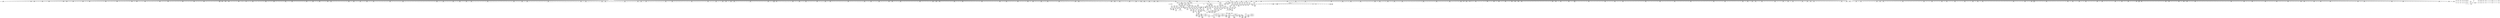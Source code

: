 digraph {
	CE0x3c57e50 [shape=record,shape=Mrecord,label="{CE0x3c57e50|1216:_i8*,_:_CRE_860,861_}"]
	CE0x3c2b970 [shape=record,shape=Mrecord,label="{CE0x3c2b970|1216:_i8*,_:_CRE_193,194_}"]
	CE0x3c04830 [shape=record,shape=Mrecord,label="{CE0x3c04830|_call_void_mcount()_#3}"]
	CE0x3c85e70 [shape=record,shape=Mrecord,label="{CE0x3c85e70|1216:_i8*,_:_CRE_377,378_}"]
	CE0x3cf7560 [shape=record,shape=Mrecord,label="{CE0x3cf7560|8:_%struct.sock*,_:_SCME_28,29_}"]
	CE0x3c85920 [shape=record,shape=Mrecord,label="{CE0x3c85920|1216:_i8*,_:_CRE_372,373_}"]
	CE0x3cf9260 [shape=record,shape=Mrecord,label="{CE0x3cf9260|8:_%struct.sock*,_:_SCME_53,54_}"]
	CE0x3d0b480 [shape=record,shape=Mrecord,label="{CE0x3d0b480|i64*_getelementptr_inbounds_(_9_x_i64_,_9_x_i64_*___llvm_gcov_ctr339,_i64_0,_i64_7)|*Constant*|*SummSource*}"]
	CE0x3c2e8c0 [shape=record,shape=Mrecord,label="{CE0x3c2e8c0|1216:_i8*,_:_CRE_64,65_}"]
	CE0x3c98250 [shape=record,shape=Mrecord,label="{CE0x3c98250|1216:_i8*,_:_CRE_132,133_}"]
	CE0x3cf3760 [shape=record,shape=Mrecord,label="{CE0x3cf3760|avc_has_perm:tsid|Function::avc_has_perm&Arg::tsid::|*SummSink*}"]
	CE0x3c185f0 [shape=record,shape=Mrecord,label="{CE0x3c185f0|1216:_i8*,_:_CRE_542,543_}"]
	CE0x3c96780 [shape=record,shape=Mrecord,label="{CE0x3c96780|1216:_i8*,_:_CRE_104,108_|*MultipleSource*|Function::selinux_socket_unix_stream_connect&Arg::other::|security/selinux/hooks.c,4261}"]
	CE0x3c90d40 [shape=record,shape=Mrecord,label="{CE0x3c90d40|1216:_i8*,_:_CRE_4,5_}"]
	CE0x3c5d6f0 [shape=record,shape=Mrecord,label="{CE0x3c5d6f0|1216:_i8*,_:_CRE_1144,1152_|*MultipleSource*|security/selinux/hooks.c,4260|Function::selinux_socket_unix_stream_connect&Arg::sock::}"]
	CE0x3c93a40 [shape=record,shape=Mrecord,label="{CE0x3c93a40|1216:_i8*,_:_CRE_63,64_}"]
	CE0x3c9d460 [shape=record,shape=Mrecord,label="{CE0x3c9d460|1216:_i8*,_:_CRE_657,658_}"]
	CE0x3c84d70 [shape=record,shape=Mrecord,label="{CE0x3c84d70|1216:_i8*,_:_CRE_361,362_}"]
	CE0x3c7d990 [shape=record,shape=Mrecord,label="{CE0x3c7d990|1216:_i8*,_:_CRE_176,177_}"]
	CE0x3c3c760 [shape=record,shape=Mrecord,label="{CE0x3c3c760|1216:_i8*,_:_CRE_586,587_}"]
	CE0x3c53fe0 [shape=record,shape=Mrecord,label="{CE0x3c53fe0|1216:_i8*,_:_CRE_784,792_|*MultipleSource*|security/selinux/hooks.c,4260|Function::selinux_socket_unix_stream_connect&Arg::sock::}"]
	CE0x3c4ec60 [shape=record,shape=Mrecord,label="{CE0x3c4ec60|1216:_i8*,_:_CRE_677,678_}"]
	CE0x3c7c890 [shape=record,shape=Mrecord,label="{CE0x3c7c890|1216:_i8*,_:_CRE_160,161_}"]
	CE0x3caa830 [shape=record,shape=Mrecord,label="{CE0x3caa830|1216:_i8*,_:_CRE_1016,1024_|*MultipleSource*|Function::selinux_socket_unix_stream_connect&Arg::other::|security/selinux/hooks.c,4261}"]
	CE0x3ca5ee0 [shape=record,shape=Mrecord,label="{CE0x3ca5ee0|1216:_i8*,_:_CRE_848,849_}"]
	CE0x3c9eef0 [shape=record,shape=Mrecord,label="{CE0x3c9eef0|1216:_i8*,_:_CRE_682,683_}"]
	CE0x3c3fae0 [shape=record,shape=Mrecord,label="{CE0x3c3fae0|1216:_i8*,_:_CRE_40,48_|*MultipleSource*|security/selinux/hooks.c,4260|Function::selinux_socket_unix_stream_connect&Arg::sock::}"]
	CE0x3c563c0 [shape=record,shape=Mrecord,label="{CE0x3c563c0|1216:_i8*,_:_CRE_835,836_}"]
	CE0x3c96560 [shape=record,shape=Mrecord,label="{CE0x3c96560|1216:_i8*,_:_CRE_102,103_}"]
	CE0x3c0e2f0 [shape=record,shape=Mrecord,label="{CE0x3c0e2f0|1216:_i8*,_:_CRE_336,344_|*MultipleSource*|security/selinux/hooks.c,4260|Function::selinux_socket_unix_stream_connect&Arg::sock::}"]
	CE0x3ce32d0 [shape=record,shape=Mrecord,label="{CE0x3ce32d0|i64*_getelementptr_inbounds_(_9_x_i64_,_9_x_i64_*___llvm_gcov_ctr339,_i64_0,_i64_3)|*Constant*|*SummSink*}"]
	CE0x3c0bf40 [shape=record,shape=Mrecord,label="{CE0x3c0bf40|selinux_socket_unix_stream_connect:entry|*SummSource*}"]
	CE0x3c13170 [shape=record,shape=Mrecord,label="{CE0x3c13170|1216:_i8*,_:_CRE_86,87_}"]
	CE0x3ca9c90 [shape=record,shape=Mrecord,label="{CE0x3ca9c90|1216:_i8*,_:_CRE_972,976_|*MultipleSource*|Function::selinux_socket_unix_stream_connect&Arg::other::|security/selinux/hooks.c,4261}"]
	CE0x3c19cd0 [shape=record,shape=Mrecord,label="{CE0x3c19cd0|1216:_i8*,_:_CRE_20,24_|*MultipleSource*|security/selinux/hooks.c,4260|Function::selinux_socket_unix_stream_connect&Arg::sock::}"]
	CE0x3c5dcc0 [shape=record,shape=Mrecord,label="{CE0x3c5dcc0|1216:_i8*,_:_CRE_1154,1155_}"]
	CE0x3c5fa90 [shape=record,shape=Mrecord,label="{CE0x3c5fa90|1216:_i8*,_:_CRE_1232,1240_|*MultipleSource*|security/selinux/hooks.c,4260|Function::selinux_socket_unix_stream_connect&Arg::sock::}"]
	CE0x4914a60 [shape=record,shape=Mrecord,label="{CE0x4914a60|1216:_i8*,_:_CRE_144,145_}"]
	CE0x3c7b170 [shape=record,shape=Mrecord,label="{CE0x3c7b170|selinux_socket_unix_stream_connect:tmp2|*LoadInst*|security/selinux/hooks.c,4260}"]
	CE0x3ca7640 [shape=record,shape=Mrecord,label="{CE0x3ca7640|1216:_i8*,_:_CRE_870,871_}"]
	CE0x3c1f840 [shape=record,shape=Mrecord,label="{CE0x3c1f840|1216:_i8*,_:_CRE_184,188_|*MultipleSource*|security/selinux/hooks.c,4260|Function::selinux_socket_unix_stream_connect&Arg::sock::}"]
	CE0x3c7eea0 [shape=record,shape=Mrecord,label="{CE0x3c7eea0|1216:_i8*,_:_CRE_202,203_}"]
	CE0x3c852c0 [shape=record,shape=Mrecord,label="{CE0x3c852c0|1216:_i8*,_:_CRE_366,367_}"]
	CE0x3c12d70 [shape=record,shape=Mrecord,label="{CE0x3c12d70|1216:_i8*,_:_CRE_388,389_}"]
	CE0x3c241f0 [shape=record,shape=Mrecord,label="{CE0x3c241f0|1216:_i8*,_:_CRE_512,520_|*MultipleSource*|security/selinux/hooks.c,4260|Function::selinux_socket_unix_stream_connect&Arg::sock::}"]
	CE0x3c4dc70 [shape=record,shape=Mrecord,label="{CE0x3c4dc70|1216:_i8*,_:_CRE_662,663_}"]
	CE0x3bfe5e0 [shape=record,shape=Mrecord,label="{CE0x3bfe5e0|selinux_socket_unix_stream_connect:bb|*SummSink*}"]
	CE0x3ce37c0 [shape=record,shape=Mrecord,label="{CE0x3ce37c0|selinux_socket_unix_stream_connect:tmp18|security/selinux/hooks.c,4275}"]
	CE0x3c7b550 [shape=record,shape=Mrecord,label="{CE0x3c7b550|selinux_socket_unix_stream_connect:tmp2|*LoadInst*|security/selinux/hooks.c,4260|*SummSink*}"]
	CE0x3c9f330 [shape=record,shape=Mrecord,label="{CE0x3c9f330|1216:_i8*,_:_CRE_686,687_}"]
	CE0x3c3d350 [shape=record,shape=Mrecord,label="{CE0x3c3d350|1216:_i8*,_:_CRE_263,264_}"]
	CE0x3c3c650 [shape=record,shape=Mrecord,label="{CE0x3c3c650|1216:_i8*,_:_CRE_585,586_}"]
	CE0x3c7dee0 [shape=record,shape=Mrecord,label="{CE0x3c7dee0|1216:_i8*,_:_CRE_181,182_}"]
	CE0x3c55f80 [shape=record,shape=Mrecord,label="{CE0x3c55f80|1216:_i8*,_:_CRE_831,832_}"]
	CE0x3ca2760 [shape=record,shape=Mrecord,label="{CE0x3ca2760|1216:_i8*,_:_CRE_768,770_|*MultipleSource*|Function::selinux_socket_unix_stream_connect&Arg::other::|security/selinux/hooks.c,4261}"]
	CE0x3ce4720 [shape=record,shape=Mrecord,label="{CE0x3ce4720|selinux_socket_unix_stream_connect:sid7|security/selinux/hooks.c,4278|*SummSink*}"]
	CE0x3d0a390 [shape=record,shape=Mrecord,label="{CE0x3d0a390|i64*_getelementptr_inbounds_(_9_x_i64_,_9_x_i64_*___llvm_gcov_ctr339,_i64_0,_i64_6)|*Constant*|*SummSink*}"]
	CE0x3c50eb0 [shape=record,shape=Mrecord,label="{CE0x3c50eb0|1216:_i8*,_:_CRE_547,548_}"]
	CE0x3c99000 [shape=record,shape=Mrecord,label="{CE0x3c99000|selinux_socket_unix_stream_connect:tmp3|security/selinux/hooks.c,4260|*SummSource*}"]
	CE0x3c08210 [shape=record,shape=Mrecord,label="{CE0x3c08210|selinux_socket_unix_stream_connect:if.end14|*SummSource*}"]
	CE0x3c87900 [shape=record,shape=Mrecord,label="{CE0x3c87900|1216:_i8*,_:_CRE_402,403_}"]
	CE0x3c281f0 [shape=record,shape=Mrecord,label="{CE0x3c281f0|1216:_i8*,_:_CRE_222,223_}"]
	CE0x3c3acd0 [shape=record,shape=Mrecord,label="{CE0x3c3acd0|1216:_i8*,_:_CRE_561,562_}"]
	CE0x3ca1750 [shape=record,shape=Mrecord,label="{CE0x3ca1750|1216:_i8*,_:_CRE_720,724_|*MultipleSource*|Function::selinux_socket_unix_stream_connect&Arg::other::|security/selinux/hooks.c,4261}"]
	CE0x3c4c0e0 [shape=record,shape=Mrecord,label="{CE0x3c4c0e0|1216:_i8*,_:_CRE_607,608_}"]
	CE0x3c92ab0 [shape=record,shape=Mrecord,label="{CE0x3c92ab0|1216:_i8*,_:_CRE_36,37_}"]
	CE0x3d1a160 [shape=record,shape=Mrecord,label="{CE0x3d1a160|selinux_socket_unix_stream_connect:tmp32|security/selinux/hooks.c,4288}"]
	CE0x3ca4780 [shape=record,shape=Mrecord,label="{CE0x3ca4780|1216:_i8*,_:_CRE_826,827_}"]
	CE0x3ca4560 [shape=record,shape=Mrecord,label="{CE0x3ca4560|1216:_i8*,_:_CRE_824,825_}"]
	CE0x3c8bd50 [shape=record,shape=Mrecord,label="{CE0x3c8bd50|selinux_socket_unix_stream_connect:u4|security/selinux/hooks.c,4269|*SummSource*}"]
	CE0x3c0b840 [shape=record,shape=Mrecord,label="{CE0x3c0b840|1216:_i8*,_:_CRE_414,415_}"]
	CE0x3cf27c0 [shape=record,shape=Mrecord,label="{CE0x3cf27c0|avc_has_perm:entry}"]
	CE0x3c93110 [shape=record,shape=Mrecord,label="{CE0x3c93110|1216:_i8*,_:_CRE_56,57_}"]
	CE0x3c19100 [shape=record,shape=Mrecord,label="{CE0x3c19100|1216:_i8*,_:_CRE_253,254_}"]
	CE0x3c9fee0 [shape=record,shape=Mrecord,label="{CE0x3c9fee0|1216:_i8*,_:_CRE_697,698_}"]
	CE0x3c106f0 [shape=record,shape=Mrecord,label="{CE0x3c106f0|1216:_i8*,_:_CRE_397,398_}"]
	CE0x3c17d70 [shape=record,shape=Mrecord,label="{CE0x3c17d70|8:_%struct.sock*,_:_SCME_16,18_|*MultipleSource*|security/selinux/hooks.c, 4264|security/selinux/hooks.c,4264|security/selinux/hooks.c,4264}"]
	CE0x3c545b0 [shape=record,shape=Mrecord,label="{CE0x3c545b0|1216:_i8*,_:_CRE_808,809_}"]
	CE0x3c19030 [shape=record,shape=Mrecord,label="{CE0x3c19030|1216:_i8*,_:_CRE_252,253_}"]
	CE0x3c7ffa0 [shape=record,shape=Mrecord,label="{CE0x3c7ffa0|1216:_i8*,_:_CRE_218,219_}"]
	CE0x3bfe710 [shape=record,shape=Mrecord,label="{CE0x3bfe710|selinux_socket_unix_stream_connect:tmp1}"]
	CE0x3d06b70 [shape=record,shape=Mrecord,label="{CE0x3d06b70|GLOBAL:security_sid_mls_copy|*Constant*|*SummSource*}"]
	CE0x3c82a20 [shape=record,shape=Mrecord,label="{CE0x3c82a20|1216:_i8*,_:_CRE_258,259_}"]
	CE0x3ca2b40 [shape=record,shape=Mrecord,label="{CE0x3ca2b40|1216:_i8*,_:_CRE_776,784_|*MultipleSource*|Function::selinux_socket_unix_stream_connect&Arg::other::|security/selinux/hooks.c,4261}"]
	CE0x3c8d290 [shape=record,shape=Mrecord,label="{CE0x3c8d290|selinux_socket_unix_stream_connect:sk|security/selinux/hooks.c,4269|*SummSink*}"]
	CE0x3c91000 [shape=record,shape=Mrecord,label="{CE0x3c91000|1216:_i8*,_:_CRE_7,8_}"]
	CE0x3d0a8e0 [shape=record,shape=Mrecord,label="{CE0x3d0a8e0|selinux_socket_unix_stream_connect:tmp27|security/selinux/hooks.c,4282|*SummSink*}"]
	CE0x3c7d880 [shape=record,shape=Mrecord,label="{CE0x3c7d880|1216:_i8*,_:_CRE_175,176_}"]
	CE0x3c14f40 [shape=record,shape=Mrecord,label="{CE0x3c14f40|selinux_socket_unix_stream_connect:tmp|*SummSource*}"]
	CE0x3d09590 [shape=record,shape=Mrecord,label="{CE0x3d09590|selinux_socket_unix_stream_connect:tmp25|security/selinux/hooks.c,4281|*SummSink*}"]
	CE0x3caf290 [shape=record,shape=Mrecord,label="{CE0x3caf290|1216:_i8*,_:_CRE_1272,1280_|*MultipleSource*|Function::selinux_socket_unix_stream_connect&Arg::other::|security/selinux/hooks.c,4261}"]
	CE0x3c58b10 [shape=record,shape=Mrecord,label="{CE0x3c58b10|1216:_i8*,_:_CRE_872,873_}"]
	CE0x3c7f2e0 [shape=record,shape=Mrecord,label="{CE0x3c7f2e0|1216:_i8*,_:_CRE_206,207_}"]
	CE0x3c84470 [shape=record,shape=Mrecord,label="{CE0x3c84470|1216:_i8*,_:_CRE_353,354_}"]
	CE0x3c1b4d0 [shape=record,shape=Mrecord,label="{CE0x3c1b4d0|1216:_i8*,_:_CRE_161,162_}"]
	CE0x3c0cb80 [shape=record,shape=Mrecord,label="{CE0x3c0cb80|1216:_i8*,_:_CRE_448,452_|*MultipleSource*|security/selinux/hooks.c,4260|Function::selinux_socket_unix_stream_connect&Arg::sock::}"]
	CE0x3c9bfb0 [shape=record,shape=Mrecord,label="{CE0x3c9bfb0|1216:_i8*,_:_CRE_608,612_|*MultipleSource*|Function::selinux_socket_unix_stream_connect&Arg::other::|security/selinux/hooks.c,4261}"]
	CE0x3c7ea60 [shape=record,shape=Mrecord,label="{CE0x3c7ea60|1216:_i8*,_:_CRE_198,199_}"]
	CE0x3c51950 [shape=record,shape=Mrecord,label="{CE0x3c51950|1216:_i8*,_:_CRE_557,558_}"]
	CE0x3c92290 [shape=record,shape=Mrecord,label="{CE0x3c92290|1216:_i8*,_:_CRE_28,29_}"]
	CE0x3c21e40 [shape=record,shape=Mrecord,label="{CE0x3c21e40|selinux_socket_unix_stream_connect:bb}"]
	CE0x3c838d0 [shape=record,shape=Mrecord,label="{CE0x3c838d0|1216:_i8*,_:_CRE_312,316_|*MultipleSource*|Function::selinux_socket_unix_stream_connect&Arg::other::|security/selinux/hooks.c,4261}"]
	CE0x3c10910 [shape=record,shape=Mrecord,label="{CE0x3c10910|1216:_i8*,_:_CRE_399,400_}"]
	CE0x3c8a260 [shape=record,shape=Mrecord,label="{CE0x3c8a260|1216:_i8*,_:_CRE_472,476_|*MultipleSource*|Function::selinux_socket_unix_stream_connect&Arg::other::|security/selinux/hooks.c,4261}"]
	CE0x3c58180 [shape=record,shape=Mrecord,label="{CE0x3c58180|1216:_i8*,_:_CRE_863,864_}"]
	CE0x3c90cd0 [shape=record,shape=Mrecord,label="{CE0x3c90cd0|1216:_i8*,_:_CRE_3,4_}"]
	CE0x3c5e0a0 [shape=record,shape=Mrecord,label="{CE0x3c5e0a0|1216:_i8*,_:_CRE_1158,1159_}"]
	CE0x3c812c0 [shape=record,shape=Mrecord,label="{CE0x3c812c0|1216:_i8*,_:_CRE_236,237_}"]
	CE0x3c091e0 [shape=record,shape=Mrecord,label="{CE0x3c091e0|selinux_socket_unix_stream_connect:tmp|*SummSink*}"]
	CE0x3d06910 [shape=record,shape=Mrecord,label="{CE0x3d06910|GLOBAL:security_sid_mls_copy|*Constant*}"]
	CE0x3ca7fd0 [shape=record,shape=Mrecord,label="{CE0x3ca7fd0|1216:_i8*,_:_CRE_879,880_}"]
	CE0x3c3d680 [shape=record,shape=Mrecord,label="{CE0x3c3d680|1216:_i8*,_:_CRE_280,288_|*MultipleSource*|security/selinux/hooks.c,4260|Function::selinux_socket_unix_stream_connect&Arg::sock::}"]
	CE0x3bfdb80 [shape=record,shape=Mrecord,label="{CE0x3bfdb80|1216:_i8*,_:_CRE_366,367_}"]
	CE0x3c9d570 [shape=record,shape=Mrecord,label="{CE0x3c9d570|1216:_i8*,_:_CRE_658,659_}"]
	CE0x3c173c0 [shape=record,shape=Mrecord,label="{CE0x3c173c0|1216:_i8*,_:_CRE_220,221_}"]
	CE0x3c169c0 [shape=record,shape=Mrecord,label="{CE0x3c169c0|1216:_i8*,_:_CRE_203,204_}"]
	CE0x3c2aca0 [shape=record,shape=Mrecord,label="{CE0x3c2aca0|1216:_i8*,_:_CRE_25,26_}"]
	CE0x3c0ce90 [shape=record,shape=Mrecord,label="{CE0x3c0ce90|1216:_i8*,_:_CRE_456,458_|*MultipleSource*|security/selinux/hooks.c,4260|Function::selinux_socket_unix_stream_connect&Arg::sock::}"]
	CE0x3c56b30 [shape=record,shape=Mrecord,label="{CE0x3c56b30|1216:_i8*,_:_CRE_842,843_}"]
	CE0x3c9bd90 [shape=record,shape=Mrecord,label="{CE0x3c9bd90|1216:_i8*,_:_CRE_606,607_}"]
	CE0x3c87080 [shape=record,shape=Mrecord,label="{CE0x3c87080|1216:_i8*,_:_CRE_394,395_}"]
	CE0x3c1a750 [shape=record,shape=Mrecord,label="{CE0x3c1a750|1216:_i8*,_:_CRE_100,101_}"]
	CE0x3c8ff20 [shape=record,shape=Mrecord,label="{CE0x3c8ff20|selinux_socket_unix_stream_connect:other|Function::selinux_socket_unix_stream_connect&Arg::other::}"]
	CE0x3c502b0 [shape=record,shape=Mrecord,label="{CE0x3c502b0|1216:_i8*,_:_CRE_698,699_}"]
	CE0x3c57a10 [shape=record,shape=Mrecord,label="{CE0x3c57a10|1216:_i8*,_:_CRE_856,857_}"]
	CE0x3cfb880 [shape=record,shape=Mrecord,label="{CE0x3cfb880|selinux_socket_unix_stream_connect:tmp20|security/selinux/hooks.c,4278|*SummSource*}"]
	CE0x3c82090 [shape=record,shape=Mrecord,label="{CE0x3c82090|1216:_i8*,_:_CRE_249,250_}"]
	CE0x3cf5340 [shape=record,shape=Mrecord,label="{CE0x3cf5340|_ret_i32_%retval.0,_!dbg_!27728|security/selinux/avc.c,775|*SummSink*}"]
	CE0x3ca0540 [shape=record,shape=Mrecord,label="{CE0x3ca0540|1216:_i8*,_:_CRE_703,704_}"]
	CE0x3ca7530 [shape=record,shape=Mrecord,label="{CE0x3ca7530|1216:_i8*,_:_CRE_869,870_}"]
	CE0x3d01b10 [shape=record,shape=Mrecord,label="{CE0x3d01b10|i64_0|*Constant*|*SummSink*}"]
	CE0x3c575d0 [shape=record,shape=Mrecord,label="{CE0x3c575d0|1216:_i8*,_:_CRE_852,853_}"]
	CE0x3c3b330 [shape=record,shape=Mrecord,label="{CE0x3c3b330|1216:_i8*,_:_CRE_567,568_}"]
	CE0x3caf480 [shape=record,shape=Mrecord,label="{CE0x3caf480|1216:_i8*,_:_CRE_1280,1288_|*MultipleSource*|Function::selinux_socket_unix_stream_connect&Arg::other::|security/selinux/hooks.c,4261}"]
	CE0x3c1ef50 [shape=record,shape=Mrecord,label="{CE0x3c1ef50|1216:_i8*,_:_CRE_178,179_}"]
	CE0x3c3c540 [shape=record,shape=Mrecord,label="{CE0x3c3c540|1216:_i8*,_:_CRE_584,585_}"]
	CE0x3c0f820 [shape=record,shape=Mrecord,label="{CE0x3c0f820|1216:_i8*,_:_CRE_423,424_}"]
	CE0x3c877f0 [shape=record,shape=Mrecord,label="{CE0x3c877f0|1216:_i8*,_:_CRE_401,402_}"]
	CE0x3ca80e0 [shape=record,shape=Mrecord,label="{CE0x3ca80e0|1216:_i8*,_:_CRE_880,888_|*MultipleSource*|Function::selinux_socket_unix_stream_connect&Arg::other::|security/selinux/hooks.c,4261}"]
	CE0x3c0d4b0 [shape=record,shape=Mrecord,label="{CE0x3c0d4b0|1216:_i8*,_:_CRE_400,401_}"]
	CE0x3ca4230 [shape=record,shape=Mrecord,label="{CE0x3ca4230|1216:_i8*,_:_CRE_821,822_}"]
	CE0x3c97140 [shape=record,shape=Mrecord,label="{CE0x3c97140|1216:_i8*,_:_CRE_115,116_}"]
	CE0x3d00470 [shape=record,shape=Mrecord,label="{CE0x3d00470|selinux_socket_unix_stream_connect:tmp7|security/selinux/hooks.c,4262|*SummSink*}"]
	CE0x3c91200 [shape=record,shape=Mrecord,label="{CE0x3c91200|1216:_i8*,_:_CRE_12,16_|*MultipleSource*|Function::selinux_socket_unix_stream_connect&Arg::other::|security/selinux/hooks.c,4261}"]
	CE0x3c13210 [shape=record,shape=Mrecord,label="{CE0x3c13210|1216:_i8*,_:_CRE_87,88_}"]
	CE0x3c133b0 [shape=record,shape=Mrecord,label="{CE0x3c133b0|1216:_i8*,_:_CRE_88,89_}"]
	CE0x3d00e70 [shape=record,shape=Mrecord,label="{CE0x3d00e70|selinux_socket_unix_stream_connect:tmp9|security/selinux/hooks.c,4264|*SummSink*}"]
	CE0x3c9aa70 [shape=record,shape=Mrecord,label="{CE0x3c9aa70|1216:_i8*,_:_CRE_588,589_}"]
	CE0x3c2aeb0 [shape=record,shape=Mrecord,label="{CE0x3c2aeb0|GLOBAL:__llvm_gcov_ctr339|Global_var:__llvm_gcov_ctr339|*SummSource*}"]
	CE0x3c7e8a0 [shape=record,shape=Mrecord,label="{CE0x3c7e8a0|1216:_i8*,_:_CRE_196,197_}"]
	CE0x3ca1860 [shape=record,shape=Mrecord,label="{CE0x3ca1860|1216:_i8*,_:_CRE_724,728_|*MultipleSource*|Function::selinux_socket_unix_stream_connect&Arg::other::|security/selinux/hooks.c,4261}"]
	CE0x3c280e0 [shape=record,shape=Mrecord,label="{CE0x3c280e0|1216:_i8*,_:_CRE_221,222_}"]
	CE0x3c80e80 [shape=record,shape=Mrecord,label="{CE0x3c80e80|1216:_i8*,_:_CRE_232,233_}"]
	CE0x3ca3f00 [shape=record,shape=Mrecord,label="{CE0x3ca3f00|1216:_i8*,_:_CRE_818,819_}"]
	CE0x3c27e60 [shape=record,shape=Mrecord,label="{CE0x3c27e60|1216:_i8*,_:_CRE_149,150_}"]
	CE0x3d0b410 [shape=record,shape=Mrecord,label="{CE0x3d0b410|i64*_getelementptr_inbounds_(_9_x_i64_,_9_x_i64_*___llvm_gcov_ctr339,_i64_0,_i64_7)|*Constant*}"]
	CE0x3ca3110 [shape=record,shape=Mrecord,label="{CE0x3ca3110|1216:_i8*,_:_CRE_800,804_|*MultipleSource*|Function::selinux_socket_unix_stream_connect&Arg::other::|security/selinux/hooks.c,4261}"]
	CE0x3c599f0 [shape=record,shape=Mrecord,label="{CE0x3c599f0|1216:_i8*,_:_CRE_900,904_|*MultipleSource*|security/selinux/hooks.c,4260|Function::selinux_socket_unix_stream_connect&Arg::sock::}"]
	CE0x3cf6a00 [shape=record,shape=Mrecord,label="{CE0x3cf6a00|8:_%struct.sock*,_:_SCME_0,4_|*MultipleSource*|security/selinux/hooks.c, 4264|security/selinux/hooks.c,4264|security/selinux/hooks.c,4264}"]
	CE0x3c21cc0 [shape=record,shape=Mrecord,label="{CE0x3c21cc0|1216:_i8*,_:_CRE_238,239_}"]
	CE0x3c40c20 [shape=record,shape=Mrecord,label="{CE0x3c40c20|1216:_i8*,_:_CRE_36,37_}"]
	CE0x3c172b0 [shape=record,shape=Mrecord,label="{CE0x3c172b0|1216:_i8*,_:_CRE_219,220_}"]
	CE0x3c503d0 [shape=record,shape=Mrecord,label="{CE0x3c503d0|1216:_i8*,_:_CRE_537,538_}"]
	CE0x3c9e560 [shape=record,shape=Mrecord,label="{CE0x3c9e560|1216:_i8*,_:_CRE_673,674_}"]
	CE0x3cf8ed0 [shape=record,shape=Mrecord,label="{CE0x3cf8ed0|8:_%struct.sock*,_:_SCME_50,51_}"]
	CE0x3c80a40 [shape=record,shape=Mrecord,label="{CE0x3c80a40|1216:_i8*,_:_CRE_228,229_}"]
	CE0x3c1cd30 [shape=record,shape=Mrecord,label="{CE0x3c1cd30|1216:_i8*,_:_CRE_121,122_}"]
	CE0x3c98580 [shape=record,shape=Mrecord,label="{CE0x3c98580|1216:_i8*,_:_CRE_135,136_}"]
	CE0x3c99fd0 [shape=record,shape=Mrecord,label="{CE0x3c99fd0|1216:_i8*,_:_CRE_578,579_}"]
	CE0x3cacd30 [shape=record,shape=Mrecord,label="{CE0x3cacd30|1216:_i8*,_:_CRE_1156,1157_}"]
	CE0x3c90300 [shape=record,shape=Mrecord,label="{CE0x3c90300|selinux_socket_unix_stream_connect:sk_security1|security/selinux/hooks.c,4261|*SummSource*}"]
	CE0x3c87f60 [shape=record,shape=Mrecord,label="{CE0x3c87f60|1216:_i8*,_:_CRE_408,409_}"]
	CE0x3cede70 [shape=record,shape=Mrecord,label="{CE0x3cede70|16:_i32,_24:_i16,_:_CRE_16,20_|*MultipleSource*|*LoadInst*|security/selinux/hooks.c,4261|security/selinux/hooks.c,4261|security/selinux/hooks.c,4271}"]
	CE0x3c14160 [shape=record,shape=Mrecord,label="{CE0x3c14160|1216:_i8*,_:_CRE_209,210_}"]
	CE0x3c0de90 [shape=record,shape=Mrecord,label="{CE0x3c0de90|1216:_i8*,_:_CRE_304,312_|*MultipleSource*|security/selinux/hooks.c,4260|Function::selinux_socket_unix_stream_connect&Arg::sock::}"]
	CE0x3c3abc0 [shape=record,shape=Mrecord,label="{CE0x3c3abc0|1216:_i8*,_:_CRE_560,561_}"]
	CE0x3c81d60 [shape=record,shape=Mrecord,label="{CE0x3c81d60|1216:_i8*,_:_CRE_246,247_}"]
	CE0x3cf6250 [shape=record,shape=Mrecord,label="{CE0x3cf6250|i64_2|*Constant*|*SummSource*}"]
	CE0x3c07410 [shape=record,shape=Mrecord,label="{CE0x3c07410|selinux_socket_unix_stream_connect:entry|*SummSink*}"]
	CE0x3ca94d0 [shape=record,shape=Mrecord,label="{CE0x3ca94d0|1216:_i8*,_:_CRE_960,964_|*MultipleSource*|Function::selinux_socket_unix_stream_connect&Arg::other::|security/selinux/hooks.c,4261}"]
	CE0x3c0dae0 [shape=record,shape=Mrecord,label="{CE0x3c0dae0|1216:_i8*,_:_CRE_406,407_}"]
	CE0x3c1b5a0 [shape=record,shape=Mrecord,label="{CE0x3c1b5a0|1216:_i8*,_:_CRE_162,163_}"]
	CE0x3c5a510 [shape=record,shape=Mrecord,label="{CE0x3c5a510|1216:_i8*,_:_CRE_952,960_|*MultipleSource*|security/selinux/hooks.c,4260|Function::selinux_socket_unix_stream_connect&Arg::sock::}"]
	CE0x3cf4eb0 [shape=record,shape=Mrecord,label="{CE0x3cf4eb0|avc_has_perm:auditdata|Function::avc_has_perm&Arg::auditdata::|*SummSource*}"]
	CE0x3cfc270 [shape=record,shape=Mrecord,label="{CE0x3cfc270|i32_3|*Constant*|*SummSink*}"]
	CE0x3ca4120 [shape=record,shape=Mrecord,label="{CE0x3ca4120|1216:_i8*,_:_CRE_820,821_}"]
	CE0x3c8b500 [shape=record,shape=Mrecord,label="{CE0x3c8b500|selinux_socket_unix_stream_connect:net3|security/selinux/hooks.c,4268|*SummSink*}"]
	CE0x3ca6650 [shape=record,shape=Mrecord,label="{CE0x3ca6650|1216:_i8*,_:_CRE_855,856_}"]
	CE0x3ca6870 [shape=record,shape=Mrecord,label="{CE0x3ca6870|1216:_i8*,_:_CRE_857,858_}"]
	CE0x3c4e710 [shape=record,shape=Mrecord,label="{CE0x3c4e710|1216:_i8*,_:_CRE_672,673_}"]
	CE0x3c54f90 [shape=record,shape=Mrecord,label="{CE0x3c54f90|1216:_i8*,_:_CRE_816,817_}"]
	CE0x3cfef30 [shape=record,shape=Mrecord,label="{CE0x3cfef30|selinux_socket_unix_stream_connect:tmp22|security/selinux/hooks.c,4279|*SummSink*}"]
	CE0x3c92560 [shape=record,shape=Mrecord,label="{CE0x3c92560|1216:_i8*,_:_CRE_31,32_}"]
	CE0x3ce2720 [shape=record,shape=Mrecord,label="{CE0x3ce2720|selinux_socket_unix_stream_connect:tmp6|*LoadInst*|security/selinux/hooks.c,4262|*SummSource*}"]
	CE0x3c9d680 [shape=record,shape=Mrecord,label="{CE0x3c9d680|1216:_i8*,_:_CRE_659,660_}"]
	CE0x3c94700 [shape=record,shape=Mrecord,label="{CE0x3c94700|1216:_i8*,_:_CRE_75,76_}"]
	CE0x3c8ac10 [shape=record,shape=Mrecord,label="{CE0x3c8ac10|1216:_i8*,_:_CRE_512,520_|*MultipleSource*|Function::selinux_socket_unix_stream_connect&Arg::other::|security/selinux/hooks.c,4261}"]
	CE0x3c7c9a0 [shape=record,shape=Mrecord,label="{CE0x3c7c9a0|1216:_i8*,_:_CRE_161,162_}"]
	CE0x3c44360 [shape=record,shape=Mrecord,label="{CE0x3c44360|1216:_i8*,_:_CRE_31,32_}"]
	CE0x3c11be0 [shape=record,shape=Mrecord,label="{CE0x3c11be0|i32_4|*Constant*}"]
	CE0x3c16f80 [shape=record,shape=Mrecord,label="{CE0x3c16f80|1216:_i8*,_:_CRE_216,217_}"]
	CE0x3c5a6c0 [shape=record,shape=Mrecord,label="{CE0x3c5a6c0|1216:_i8*,_:_CRE_960,964_|*MultipleSource*|security/selinux/hooks.c,4260|Function::selinux_socket_unix_stream_connect&Arg::sock::}"]
	CE0x3c7fc70 [shape=record,shape=Mrecord,label="{CE0x3c7fc70|1216:_i8*,_:_CRE_215,216_}"]
	CE0x3c39bf0 [shape=record,shape=Mrecord,label="{CE0x3c39bf0|1216:_i8*,_:_CRE_708,709_}"]
	CE0x3c1bcf0 [shape=record,shape=Mrecord,label="{CE0x3c1bcf0|1216:_i8*,_:_CRE_126,127_}"]
	CE0x3c0fd30 [shape=record,shape=Mrecord,label="{CE0x3c0fd30|1216:_i8*,_:_CRE_56,57_}"]
	CE0x3cf1fa0 [shape=record,shape=Mrecord,label="{CE0x3cf1fa0|selinux_socket_unix_stream_connect:call|security/selinux/hooks.c,4271|*SummSource*}"]
	CE0x3c87c30 [shape=record,shape=Mrecord,label="{CE0x3c87c30|1216:_i8*,_:_CRE_405,406_}"]
	CE0x3c105e0 [shape=record,shape=Mrecord,label="{CE0x3c105e0|1216:_i8*,_:_CRE_396,397_}"]
	CE0x3c58f50 [shape=record,shape=Mrecord,label="{CE0x3c58f50|1216:_i8*,_:_CRE_876,877_}"]
	CE0x3c85700 [shape=record,shape=Mrecord,label="{CE0x3c85700|1216:_i8*,_:_CRE_370,371_}"]
	CE0x3c16280 [shape=record,shape=Mrecord,label="{CE0x3c16280|1216:_i8*,_:_CRE_82,83_}"]
	CE0x3c0d7b0 [shape=record,shape=Mrecord,label="{CE0x3c0d7b0|1216:_i8*,_:_CRE_403,404_}"]
	CE0x3ce3df0 [shape=record,shape=Mrecord,label="{CE0x3ce3df0|selinux_socket_unix_stream_connect:tmp19|security/selinux/hooks.c,4275|*SummSource*}"]
	CE0x3c847d0 [shape=record,shape=Mrecord,label="{CE0x3c847d0|1216:_i8*,_:_CRE_355,356_}"]
	CE0x3c82d50 [shape=record,shape=Mrecord,label="{CE0x3c82d50|1216:_i8*,_:_CRE_261,262_}"]
	CE0x3cf5520 [shape=record,shape=Mrecord,label="{CE0x3cf5520|selinux_socket_unix_stream_connect:tobool|security/selinux/hooks.c,4274|*SummSink*}"]
	CE0x3c505c0 [shape=record,shape=Mrecord,label="{CE0x3c505c0|1216:_i8*,_:_CRE_538,539_}"]
	CE0x3c872a0 [shape=record,shape=Mrecord,label="{CE0x3c872a0|1216:_i8*,_:_CRE_396,397_}"]
	CE0x3c98140 [shape=record,shape=Mrecord,label="{CE0x3c98140|1216:_i8*,_:_CRE_131,132_}"]
	CE0x3c5eb10 [shape=record,shape=Mrecord,label="{CE0x3c5eb10|1216:_i8*,_:_CRE_1192,1196_|*MultipleSource*|security/selinux/hooks.c,4260|Function::selinux_socket_unix_stream_connect&Arg::sock::}"]
	CE0x3c10ba0 [shape=record,shape=Mrecord,label="{CE0x3c10ba0|1216:_i8*,_:_CRE_66,67_}"]
	CE0x3c3d570 [shape=record,shape=Mrecord,label="{CE0x3c3d570|1216:_i8*,_:_CRE_272,280_|*MultipleSource*|security/selinux/hooks.c,4260|Function::selinux_socket_unix_stream_connect&Arg::sock::}"]
	CE0x3cfd410 [shape=record,shape=Mrecord,label="{CE0x3cfd410|16:_i32,_20:_i32,_:_CMRE_20,24_|*MultipleSource*|security/selinux/hooks.c,4278|*LoadInst*|security/selinux/hooks.c,4262|security/selinux/hooks.c,4262}"]
	CE0x3d06c70 [shape=record,shape=Mrecord,label="{CE0x3d06c70|GLOBAL:security_sid_mls_copy|*Constant*|*SummSink*}"]
	CE0x3c1e710 [shape=record,shape=Mrecord,label="{CE0x3c1e710|1216:_i8*,_:_CRE_118,119_}"]
	CE0x3d15050 [shape=record,shape=Mrecord,label="{CE0x3d15050|selinux_socket_unix_stream_connect:tmp30|security/selinux/hooks.c,4285}"]
	CE0x3bfea80 [shape=record,shape=Mrecord,label="{CE0x3bfea80|selinux_socket_unix_stream_connect:if.end14|*SummSink*}"]
	CE0x3c94810 [shape=record,shape=Mrecord,label="{CE0x3c94810|1216:_i8*,_:_CRE_76,77_}"]
	CE0x3ca4010 [shape=record,shape=Mrecord,label="{CE0x3ca4010|1216:_i8*,_:_CRE_819,820_}"]
	CE0x3c27820 [shape=record,shape=Mrecord,label="{CE0x3c27820|1216:_i8*,_:_CRE_81,82_}"]
	CE0x3c4b530 [shape=record,shape=Mrecord,label="{CE0x3c4b530|1216:_i8*,_:_CRE_596,597_}"]
	CE0x3c5e700 [shape=record,shape=Mrecord,label="{CE0x3c5e700|1216:_i8*,_:_CRE_1176,1184_|*MultipleSource*|security/selinux/hooks.c,4260|Function::selinux_socket_unix_stream_connect&Arg::sock::}"]
	CE0x3c862b0 [shape=record,shape=Mrecord,label="{CE0x3c862b0|1216:_i8*,_:_CRE_381,382_}"]
	CE0x3c511e0 [shape=record,shape=Mrecord,label="{CE0x3c511e0|1216:_i8*,_:_CRE_550,551_}"]
	CE0x3d1a9c0 [shape=record,shape=Mrecord,label="{CE0x3d1a9c0|selinux_socket_unix_stream_connect:tmp33|security/selinux/hooks.c,4288|*SummSink*}"]
	CE0x3c82f70 [shape=record,shape=Mrecord,label="{CE0x3c82f70|1216:_i8*,_:_CRE_263,264_}"]
	CE0x3c909d0 [shape=record,shape=Mrecord,label="{CE0x3c909d0|1216:_i8*,_:_CRE_1,2_}"]
	CE0x3ca7310 [shape=record,shape=Mrecord,label="{CE0x3ca7310|1216:_i8*,_:_CRE_867,868_}"]
	CE0x3d00640 [shape=record,shape=Mrecord,label="{CE0x3d00640|selinux_socket_unix_stream_connect:tmp8|security/selinux/hooks.c,4264|*SummSource*}"]
	CE0x3c398c0 [shape=record,shape=Mrecord,label="{CE0x3c398c0|1216:_i8*,_:_CRE_705,706_}"]
	CE0x3c3a670 [shape=record,shape=Mrecord,label="{CE0x3c3a670|1216:_i8*,_:_CRE_555,556_}"]
	CE0x3c7ddd0 [shape=record,shape=Mrecord,label="{CE0x3c7ddd0|1216:_i8*,_:_CRE_180,181_}"]
	CE0x3c52b10 [shape=record,shape=Mrecord,label="{CE0x3c52b10|1216:_i8*,_:_CRE_724,728_|*MultipleSource*|security/selinux/hooks.c,4260|Function::selinux_socket_unix_stream_connect&Arg::sock::}"]
	CE0x3c92bc0 [shape=record,shape=Mrecord,label="{CE0x3c92bc0|1216:_i8*,_:_CRE_37,38_}"]
	CE0x3ca70f0 [shape=record,shape=Mrecord,label="{CE0x3ca70f0|1216:_i8*,_:_CRE_865,866_}"]
	CE0x3c9c780 [shape=record,shape=Mrecord,label="{CE0x3c9c780|1216:_i8*,_:_CRE_640,644_|*MultipleSource*|Function::selinux_socket_unix_stream_connect&Arg::other::|security/selinux/hooks.c,4261}"]
	CE0x3c2bfd0 [shape=record,shape=Mrecord,label="{CE0x3c2bfd0|1216:_i8*,_:_CRE_246,247_}"]
	CE0x3c7eb70 [shape=record,shape=Mrecord,label="{CE0x3c7eb70|1216:_i8*,_:_CRE_199,200_}"]
	CE0x3c2e530 [shape=record,shape=Mrecord,label="{CE0x3c2e530|1216:_i8*,_:_CRE_7,8_}"]
	CE0x3c942c0 [shape=record,shape=Mrecord,label="{CE0x3c942c0|1216:_i8*,_:_CRE_71,72_}"]
	CE0x3c0f4f0 [shape=record,shape=Mrecord,label="{CE0x3c0f4f0|1216:_i8*,_:_CRE_420,421_}"]
	CE0x3c918b0 [shape=record,shape=Mrecord,label="{CE0x3c918b0|1216:_i8*,_:_CRE_19,20_|*MultipleSource*|Function::selinux_socket_unix_stream_connect&Arg::other::|security/selinux/hooks.c,4261}"]
	CE0x3c814e0 [shape=record,shape=Mrecord,label="{CE0x3c814e0|1216:_i8*,_:_CRE_238,239_}"]
	CE0x3c09ad0 [shape=record,shape=Mrecord,label="{CE0x3c09ad0|i32_59|*Constant*}"]
	CE0x3cf3f80 [shape=record,shape=Mrecord,label="{CE0x3cf3f80|i32_4194304|*Constant*|*SummSource*}"]
	CE0x3cf5180 [shape=record,shape=Mrecord,label="{CE0x3cf5180|_ret_i32_%retval.0,_!dbg_!27728|security/selinux/avc.c,775|*SummSource*}"]
	CE0x3c53250 [shape=record,shape=Mrecord,label="{CE0x3c53250|1216:_i8*,_:_CRE_744,752_|*MultipleSource*|security/selinux/hooks.c,4260|Function::selinux_socket_unix_stream_connect&Arg::sock::}"]
	CE0x52c4990 [shape=record,shape=Mrecord,label="{CE0x52c4990|1216:_i8*,_:_CRE_28,29_}"]
	CE0x3c84660 [shape=record,shape=Mrecord,label="{CE0x3c84660|1216:_i8*,_:_CRE_354,355_}"]
	CE0x3d065c0 [shape=record,shape=Mrecord,label="{CE0x3d065c0|selinux_socket_unix_stream_connect:call11|security/selinux/hooks.c,4279}"]
	CE0x3d08f50 [shape=record,shape=Mrecord,label="{CE0x3d08f50|selinux_socket_unix_stream_connect:tmp24|security/selinux/hooks.c,4281|*SummSink*}"]
	CE0x3c8af00 [shape=record,shape=Mrecord,label="{CE0x3c8af00|selinux_socket_unix_stream_connect:net3|security/selinux/hooks.c,4268|*SummSource*}"]
	CE0x3c9b0d0 [shape=record,shape=Mrecord,label="{CE0x3c9b0d0|1216:_i8*,_:_CRE_594,595_}"]
	CE0x3c9f660 [shape=record,shape=Mrecord,label="{CE0x3c9f660|1216:_i8*,_:_CRE_689,690_}"]
	CE0x3c2af70 [shape=record,shape=Mrecord,label="{CE0x3c2af70|selinux_socket_unix_stream_connect:tmp15|security/selinux/hooks.c,4274|*SummSource*}"]
	CE0x3c5df90 [shape=record,shape=Mrecord,label="{CE0x3c5df90|1216:_i8*,_:_CRE_1157,1158_}"]
	CE0x3c91aa0 [shape=record,shape=Mrecord,label="{CE0x3c91aa0|1216:_i8*,_:_CRE_20,24_|*MultipleSource*|Function::selinux_socket_unix_stream_connect&Arg::other::|security/selinux/hooks.c,4261}"]
	CE0x3c25600 [shape=record,shape=Mrecord,label="{CE0x3c25600|1216:_i8*,_:_CRE_134,135_}"]
	CE0x3c3b110 [shape=record,shape=Mrecord,label="{CE0x3c3b110|1216:_i8*,_:_CRE_565,566_}"]
	CE0x3c7d110 [shape=record,shape=Mrecord,label="{CE0x3c7d110|1216:_i8*,_:_CRE_168,169_}"]
	CE0x3c4bfd0 [shape=record,shape=Mrecord,label="{CE0x3c4bfd0|1216:_i8*,_:_CRE_606,607_}"]
	CE0x3c8c4f0 [shape=record,shape=Mrecord,label="{CE0x3c8c4f0|selinux_socket_unix_stream_connect:net5|security/selinux/hooks.c,4269|*SummSink*}"]
	CE0x3c88b10 [shape=record,shape=Mrecord,label="{CE0x3c88b10|1216:_i8*,_:_CRE_419,420_}"]
	CE0x3c562b0 [shape=record,shape=Mrecord,label="{CE0x3c562b0|1216:_i8*,_:_CRE_834,835_}"]
	CE0x3c39d00 [shape=record,shape=Mrecord,label="{CE0x3c39d00|1216:_i8*,_:_CRE_709,710_}"]
	CE0x3c399d0 [shape=record,shape=Mrecord,label="{CE0x3c399d0|1216:_i8*,_:_CRE_706,707_}"]
	CE0x3c12a40 [shape=record,shape=Mrecord,label="{CE0x3c12a40|1216:_i8*,_:_CRE_385,386_}"]
	CE0x3c171a0 [shape=record,shape=Mrecord,label="{CE0x3c171a0|1216:_i8*,_:_CRE_218,219_}"]
	CE0x3c8ee10 [shape=record,shape=Mrecord,label="{CE0x3c8ee10|1216:_i8*,_:_CRE_520,528_|*MultipleSource*|Function::selinux_socket_unix_stream_connect&Arg::other::|security/selinux/hooks.c,4261}"]
	CE0x3c0a3c0 [shape=record,shape=Mrecord,label="{CE0x3c0a3c0|1216:_i8*,_:_CRE_95,96_}"]
	CE0x3c87e50 [shape=record,shape=Mrecord,label="{CE0x3c87e50|1216:_i8*,_:_CRE_407,408_}"]
	CE0x3c5ac90 [shape=record,shape=Mrecord,label="{CE0x3c5ac90|1216:_i8*,_:_CRE_970,972_|*MultipleSource*|security/selinux/hooks.c,4260|Function::selinux_socket_unix_stream_connect&Arg::sock::}"]
	CE0x3c0f710 [shape=record,shape=Mrecord,label="{CE0x3c0f710|1216:_i8*,_:_CRE_422,423_}"]
	CE0x3d00940 [shape=record,shape=Mrecord,label="{CE0x3d00940|selinux_socket_unix_stream_connect:tmp8|security/selinux/hooks.c,4264|*SummSink*}"]
	CE0x3c80b50 [shape=record,shape=Mrecord,label="{CE0x3c80b50|1216:_i8*,_:_CRE_229,230_}"]
	CE0x3caae00 [shape=record,shape=Mrecord,label="{CE0x3caae00|1216:_i8*,_:_CRE_1040,1048_|*MultipleSource*|Function::selinux_socket_unix_stream_connect&Arg::other::|security/selinux/hooks.c,4261}"]
	CE0x3c1ced0 [shape=record,shape=Mrecord,label="{CE0x3c1ced0|1216:_i8*,_:_CRE_123,124_}"]
	CE0x3c8b810 [shape=record,shape=Mrecord,label="{CE0x3c8b810|selinux_socket_unix_stream_connect:net5|security/selinux/hooks.c,4269|*SummSource*}"]
	CE0x3c3b550 [shape=record,shape=Mrecord,label="{CE0x3c3b550|1216:_i8*,_:_CRE_569,570_}"]
	CE0x3c4b750 [shape=record,shape=Mrecord,label="{CE0x3c4b750|1216:_i8*,_:_CRE_598,599_}"]
	CE0x3c18d60 [shape=record,shape=Mrecord,label="{CE0x3c18d60|1216:_i8*,_:_CRE_549,550_}"]
	CE0x3c234f0 [shape=record,shape=Mrecord,label="{CE0x3c234f0|1216:_i8*,_:_CRE_242,243_}"]
	CE0x3c9e230 [shape=record,shape=Mrecord,label="{CE0x3c9e230|1216:_i8*,_:_CRE_670,671_}"]
	CE0x3c541d0 [shape=record,shape=Mrecord,label="{CE0x3c541d0|1216:_i8*,_:_CRE_792,800_|*MultipleSource*|security/selinux/hooks.c,4260|Function::selinux_socket_unix_stream_connect&Arg::sock::}"]
	CE0x3c4afe0 [shape=record,shape=Mrecord,label="{CE0x3c4afe0|1216:_i8*,_:_CRE_591,592_}"]
	CE0x3c0f3e0 [shape=record,shape=Mrecord,label="{CE0x3c0f3e0|1216:_i8*,_:_CRE_419,420_}"]
	CE0x3c4ba80 [shape=record,shape=Mrecord,label="{CE0x3c4ba80|1216:_i8*,_:_CRE_601,602_}"]
	CE0x3c84090 [shape=record,shape=Mrecord,label="{CE0x3c84090|1216:_i8*,_:_CRE_344,348_|*MultipleSource*|Function::selinux_socket_unix_stream_connect&Arg::other::|security/selinux/hooks.c,4261}"]
	CE0x3c941b0 [shape=record,shape=Mrecord,label="{CE0x3c941b0|1216:_i8*,_:_CRE_70,71_}"]
	CE0x3c36ad0 [shape=record,shape=Mrecord,label="{CE0x3c36ad0|1216:_i8*,_:_CRE_540,541_}"]
	CE0x3c4bec0 [shape=record,shape=Mrecord,label="{CE0x3c4bec0|1216:_i8*,_:_CRE_605,606_}"]
	CE0x3c80f90 [shape=record,shape=Mrecord,label="{CE0x3c80f90|1216:_i8*,_:_CRE_233,234_}"]
	CE0x3c57080 [shape=record,shape=Mrecord,label="{CE0x3c57080|1216:_i8*,_:_CRE_847,848_}"]
	CE0x3c4c630 [shape=record,shape=Mrecord,label="{CE0x3c4c630|1216:_i8*,_:_CRE_624,632_|*MultipleSource*|security/selinux/hooks.c,4260|Function::selinux_socket_unix_stream_connect&Arg::sock::}"]
	CE0x3c3d130 [shape=record,shape=Mrecord,label="{CE0x3c3d130|1216:_i8*,_:_CRE_261,262_}"]
	CE0x3c85a30 [shape=record,shape=Mrecord,label="{CE0x3c85a30|1216:_i8*,_:_CRE_373,374_}"]
	CE0x3cad000 [shape=record,shape=Mrecord,label="{CE0x3cad000|1216:_i8*,_:_CRE_1159,1160_}"]
	CE0x3cae310 [shape=record,shape=Mrecord,label="{CE0x3cae310|1216:_i8*,_:_CRE_1216,1224_|*MultipleSource*|Function::selinux_socket_unix_stream_connect&Arg::other::|security/selinux/hooks.c,4261}"]
	CE0x3c19c60 [shape=record,shape=Mrecord,label="{CE0x3c19c60|1216:_i8*,_:_CRE_27,28_}"]
	CE0x3c99970 [shape=record,shape=Mrecord,label="{CE0x3c99970|1216:_i8*,_:_CRE_572,573_}"]
	CE0x3ca4670 [shape=record,shape=Mrecord,label="{CE0x3ca4670|1216:_i8*,_:_CRE_825,826_}"]
	CE0x3c565e0 [shape=record,shape=Mrecord,label="{CE0x3c565e0|1216:_i8*,_:_CRE_837,838_}"]
	CE0x3cf3630 [shape=record,shape=Mrecord,label="{CE0x3cf3630|avc_has_perm:tsid|Function::avc_has_perm&Arg::tsid::|*SummSource*}"]
	CE0x3c275b0 [shape=record,shape=Mrecord,label="{CE0x3c275b0|1216:_i8*,_:_CRE_78,79_}"]
	CE0x3d0a800 [shape=record,shape=Mrecord,label="{CE0x3d0a800|selinux_socket_unix_stream_connect:tmp27|security/selinux/hooks.c,4282}"]
	CE0x3c576e0 [shape=record,shape=Mrecord,label="{CE0x3c576e0|1216:_i8*,_:_CRE_853,854_}"]
	CE0x3c0e460 [shape=record,shape=Mrecord,label="{CE0x3c0e460|1216:_i8*,_:_CRE_344,348_|*MultipleSource*|security/selinux/hooks.c,4260|Function::selinux_socket_unix_stream_connect&Arg::sock::}"]
	CE0x3c936c0 [shape=record,shape=Mrecord,label="{CE0x3c936c0|1216:_i8*,_:_CRE_59,60_}"]
	CE0x3c23bb0 [shape=record,shape=Mrecord,label="{CE0x3c23bb0|1216:_i8*,_:_CRE_476,480_|*MultipleSource*|security/selinux/hooks.c,4260|Function::selinux_socket_unix_stream_connect&Arg::sock::}"]
	CE0x3c5f4c0 [shape=record,shape=Mrecord,label="{CE0x3c5f4c0|1216:_i8*,_:_CRE_1216,1224_|*MultipleSource*|security/selinux/hooks.c,4260|Function::selinux_socket_unix_stream_connect&Arg::sock::}"]
	CE0x3c56d50 [shape=record,shape=Mrecord,label="{CE0x3c56d50|1216:_i8*,_:_CRE_844,845_}"]
	CE0x3c51d90 [shape=record,shape=Mrecord,label="{CE0x3c51d90|1216:_i8*,_:_CRE_561,562_}"]
	CE0x3c5e3d0 [shape=record,shape=Mrecord,label="{CE0x3c5e3d0|1216:_i8*,_:_CRE_1164,1168_|*MultipleSource*|security/selinux/hooks.c,4260|Function::selinux_socket_unix_stream_connect&Arg::sock::}"]
	CE0x3c18920 [shape=record,shape=Mrecord,label="{CE0x3c18920|1216:_i8*,_:_CRE_545,546_}"]
	CE0x3d08df0 [shape=record,shape=Mrecord,label="{CE0x3d08df0|selinux_socket_unix_stream_connect:tmp24|security/selinux/hooks.c,4281|*SummSource*}"]
	CE0x3c26560 [shape=record,shape=Mrecord,label="{CE0x3c26560|1216:_i8*,_:_CRE_369,370_}"]
	CE0x3cf71c0 [shape=record,shape=Mrecord,label="{CE0x3cf71c0|8:_%struct.sock*,_:_SCME_24,25_}"]
	CE0x3cc5350 [shape=record,shape=Mrecord,label="{CE0x3cc5350|i8_2|*Constant*|*SummSink*}"]
	CE0x3cf2100 [shape=record,shape=Mrecord,label="{CE0x3cf2100|selinux_socket_unix_stream_connect:call|security/selinux/hooks.c,4271|*SummSink*}"]
	CE0x3c21b10 [shape=record,shape=Mrecord,label="{CE0x3c21b10|1216:_i8*,_:_CRE_235,236_}"]
	CE0x3ca1db0 [shape=record,shape=Mrecord,label="{CE0x3ca1db0|1216:_i8*,_:_CRE_736,740_|*MultipleSource*|Function::selinux_socket_unix_stream_connect&Arg::other::|security/selinux/hooks.c,4261}"]
	CE0x3c1cfa0 [shape=record,shape=Mrecord,label="{CE0x3c1cfa0|1216:_i8*,_:_CRE_124,125_}"]
	CE0x3cf1730 [shape=record,shape=Mrecord,label="{CE0x3cf1730|selinux_socket_unix_stream_connect:retval.0|*SummSource*}"]
	CE0x3c99b90 [shape=record,shape=Mrecord,label="{CE0x3c99b90|1216:_i8*,_:_CRE_574,575_}"]
	CE0x3c4b970 [shape=record,shape=Mrecord,label="{CE0x3c4b970|1216:_i8*,_:_CRE_600,601_}"]
	CE0x3ca6cb0 [shape=record,shape=Mrecord,label="{CE0x3ca6cb0|1216:_i8*,_:_CRE_861,862_}"]
	CE0x3c5c390 [shape=record,shape=Mrecord,label="{CE0x3c5c390|1216:_i8*,_:_CRE_1056,1064_|*MultipleSource*|security/selinux/hooks.c,4260|Function::selinux_socket_unix_stream_connect&Arg::sock::}"]
	CE0x3c9cb60 [shape=record,shape=Mrecord,label="{CE0x3c9cb60|1216:_i8*,_:_CRE_649,650_}"]
	CE0x3c86f70 [shape=record,shape=Mrecord,label="{CE0x3c86f70|1216:_i8*,_:_CRE_393,394_}"]
	CE0x3c97bf0 [shape=record,shape=Mrecord,label="{CE0x3c97bf0|1216:_i8*,_:_CRE_126,127_}"]
	CE0x3c1e8b0 [shape=record,shape=Mrecord,label="{CE0x3c1e8b0|1216:_i8*,_:_CRE_120,121_}"]
	CE0x3c7ccd0 [shape=record,shape=Mrecord,label="{CE0x3c7ccd0|1216:_i8*,_:_CRE_164,165_}"]
	CE0x3ca3bd0 [shape=record,shape=Mrecord,label="{CE0x3ca3bd0|1216:_i8*,_:_CRE_815,816_}"]
	CE0x3c1edb0 [shape=record,shape=Mrecord,label="{CE0x3c1edb0|1216:_i8*,_:_CRE_176,177_}"]
	CE0x3c9a0e0 [shape=record,shape=Mrecord,label="{CE0x3c9a0e0|1216:_i8*,_:_CRE_579,580_}"]
	CE0x3c51c80 [shape=record,shape=Mrecord,label="{CE0x3c51c80|1216:_i8*,_:_CRE_560,561_}"]
	CE0x3c0ef20 [shape=record,shape=Mrecord,label="{CE0x3c0ef20|selinux_socket_unix_stream_connect:if.end|*SummSink*}"]
	CE0x3c5c770 [shape=record,shape=Mrecord,label="{CE0x3c5c770|1216:_i8*,_:_CRE_1072,1076_|*MultipleSource*|security/selinux/hooks.c,4260|Function::selinux_socket_unix_stream_connect&Arg::sock::}"]
	CE0x3c15450 [shape=record,shape=Mrecord,label="{CE0x3c15450|selinux_socket_unix_stream_connect:newsk|Function::selinux_socket_unix_stream_connect&Arg::newsk::}"]
	CE0x3c158b0 [shape=record,shape=Mrecord,label="{CE0x3c158b0|selinux_socket_unix_stream_connect:sk_security2|security/selinux/hooks.c,4262|*SummSource*}"]
	CE0x3c874c0 [shape=record,shape=Mrecord,label="{CE0x3c874c0|1216:_i8*,_:_CRE_398,399_}"]
	CE0x3ccd540 [shape=record,shape=Mrecord,label="{CE0x3ccd540|selinux_socket_unix_stream_connect:tmp5|security/selinux/hooks.c,4261|*SummSource*}"]
	CE0x3c4b310 [shape=record,shape=Mrecord,label="{CE0x3c4b310|1216:_i8*,_:_CRE_594,595_}"]
	CE0x3c0e180 [shape=record,shape=Mrecord,label="{CE0x3c0e180|1216:_i8*,_:_CRE_328,336_|*MultipleSource*|security/selinux/hooks.c,4260|Function::selinux_socket_unix_stream_connect&Arg::sock::}"]
	CE0x3c99ec0 [shape=record,shape=Mrecord,label="{CE0x3c99ec0|1216:_i8*,_:_CRE_577,578_}"]
	CE0x3ca3ce0 [shape=record,shape=Mrecord,label="{CE0x3ca3ce0|1216:_i8*,_:_CRE_816,817_}"]
	CE0x3c50c90 [shape=record,shape=Mrecord,label="{CE0x3c50c90|1216:_i8*,_:_CRE_545,546_}"]
	CE0x3c9f880 [shape=record,shape=Mrecord,label="{CE0x3c9f880|1216:_i8*,_:_CRE_691,692_}"]
	CE0x3d0ad70 [shape=record,shape=Mrecord,label="{CE0x3d0ad70|selinux_socket_unix_stream_connect:tmp28|security/selinux/hooks.c,4282}"]
	CE0x3cac540 [shape=record,shape=Mrecord,label="{CE0x3cac540|1216:_i8*,_:_CRE_1144,1152_|*MultipleSource*|Function::selinux_socket_unix_stream_connect&Arg::other::|security/selinux/hooks.c,4261}"]
	CE0x3c577f0 [shape=record,shape=Mrecord,label="{CE0x3c577f0|1216:_i8*,_:_CRE_854,855_}"]
	CE0x3cc52e0 [shape=record,shape=Mrecord,label="{CE0x3cc52e0|selinux_socket_unix_stream_connect:u|security/selinux/hooks.c,4268|*SummSink*}"]
	CE0x3c7f940 [shape=record,shape=Mrecord,label="{CE0x3c7f940|1216:_i8*,_:_CRE_212,213_}"]
	CE0x3c25260 [shape=record,shape=Mrecord,label="{CE0x3c25260|1216:_i8*,_:_CRE_140,141_}"]
	CE0x3c59fc0 [shape=record,shape=Mrecord,label="{CE0x3c59fc0|1216:_i8*,_:_CRE_920,936_|*MultipleSource*|security/selinux/hooks.c,4260|Function::selinux_socket_unix_stream_connect&Arg::sock::}"]
	CE0x3c10d40 [shape=record,shape=Mrecord,label="{CE0x3c10d40|1216:_i8*,_:_CRE_68,69_}"]
	CE0x3c1e600 [shape=record,shape=Mrecord,label="{CE0x3c1e600|1216:_i8*,_:_CRE_116,117_}"]
	CE0x3ca6a90 [shape=record,shape=Mrecord,label="{CE0x3ca6a90|1216:_i8*,_:_CRE_859,860_}"]
	CE0x3c5c960 [shape=record,shape=Mrecord,label="{CE0x3c5c960|1216:_i8*,_:_CRE_1076,1080_|*MultipleSource*|security/selinux/hooks.c,4260|Function::selinux_socket_unix_stream_connect&Arg::sock::}"]
	CE0x3c59390 [shape=record,shape=Mrecord,label="{CE0x3c59390|1216:_i8*,_:_CRE_880,888_|*MultipleSource*|security/selinux/hooks.c,4260|Function::selinux_socket_unix_stream_connect&Arg::sock::}"]
	CE0x3c60060 [shape=record,shape=Mrecord,label="{CE0x3c60060|1216:_i8*,_:_CRE_1256,1264_|*MultipleSource*|security/selinux/hooks.c,4260|Function::selinux_socket_unix_stream_connect&Arg::sock::}"]
	CE0x3c52a00 [shape=record,shape=Mrecord,label="{CE0x3c52a00|1216:_i8*,_:_CRE_720,724_|*MultipleSource*|security/selinux/hooks.c,4260|Function::selinux_socket_unix_stream_connect&Arg::sock::}"]
	CE0x3d0b7e0 [shape=record,shape=Mrecord,label="{CE0x3d0b7e0|i64*_getelementptr_inbounds_(_9_x_i64_,_9_x_i64_*___llvm_gcov_ctr339,_i64_0,_i64_7)|*Constant*|*SummSink*}"]
	CE0x3ca0980 [shape=record,shape=Mrecord,label="{CE0x3ca0980|1216:_i8*,_:_CRE_707,708_}"]
	CE0x3cfcf90 [shape=record,shape=Mrecord,label="{CE0x3cfcf90|16:_i32,_20:_i32,_:_CMRE_16,20_|*MultipleSource*|security/selinux/hooks.c,4278|*LoadInst*|security/selinux/hooks.c,4262|security/selinux/hooks.c,4262}"]
	CE0x3d0b070 [shape=record,shape=Mrecord,label="{CE0x3d0b070|selinux_socket_unix_stream_connect:tmp28|security/selinux/hooks.c,4282|*SummSink*}"]
	CE0x3c14d30 [shape=record,shape=Mrecord,label="{CE0x3c14d30|i64*_getelementptr_inbounds_(_9_x_i64_,_9_x_i64_*___llvm_gcov_ctr339,_i64_0,_i64_0)|*Constant*|*SummSink*}"]
	CE0x3cae6f0 [shape=record,shape=Mrecord,label="{CE0x3cae6f0|1216:_i8*,_:_CRE_1228,1232_|*MultipleSource*|Function::selinux_socket_unix_stream_connect&Arg::other::|security/selinux/hooks.c,4261}"]
	CE0x3c0c620 [shape=record,shape=Mrecord,label="{CE0x3c0c620|1216:_i8*,_:_CRE_90,91_}"]
	CE0x3c3b880 [shape=record,shape=Mrecord,label="{CE0x3c3b880|1216:_i8*,_:_CRE_572,573_}"]
	CE0x3cacc80 [shape=record,shape=Mrecord,label="{CE0x3cacc80|1216:_i8*,_:_CRE_1155,1156_}"]
	CE0x3c215a0 [shape=record,shape=Mrecord,label="{CE0x3c215a0|selinux_socket_unix_stream_connect:sock|Function::selinux_socket_unix_stream_connect&Arg::sock::|*SummSink*}"]
	CE0x3c184a0 [shape=record,shape=Mrecord,label="{CE0x3c184a0|1216:_i8*,_:_CRE_541,542_}"]
	CE0x3cac160 [shape=record,shape=Mrecord,label="{CE0x3cac160|1216:_i8*,_:_CRE_1128,1136_|*MultipleSource*|Function::selinux_socket_unix_stream_connect&Arg::other::|security/selinux/hooks.c,4261}"]
	CE0x3c56a20 [shape=record,shape=Mrecord,label="{CE0x3c56a20|1216:_i8*,_:_CRE_841,842_}"]
	CE0x3c81b40 [shape=record,shape=Mrecord,label="{CE0x3c81b40|1216:_i8*,_:_CRE_244,245_}"]
	CE0x3c553d0 [shape=record,shape=Mrecord,label="{CE0x3c553d0|1216:_i8*,_:_CRE_820,821_}"]
	CE0x3c21c20 [shape=record,shape=Mrecord,label="{CE0x3c21c20|1216:_i8*,_:_CRE_236,237_}"]
	CE0x3c2bd10 [shape=record,shape=Mrecord,label="{CE0x3c2bd10|1216:_i8*,_:_CRE_197,198_}"]
	CE0x3c7c780 [shape=record,shape=Mrecord,label="{CE0x3c7c780|1216:_i8*,_:_CRE_159,160_}"]
	CE0x3d1b310 [shape=record,shape=Mrecord,label="{CE0x3d1b310|selinux_socket_unix_stream_connect:tmp34|security/selinux/hooks.c,4288|*SummSink*}"]
	CE0x3c217a0 [shape=record,shape=Mrecord,label="{CE0x3c217a0|1216:_i8*,_:_CRE_232,233_}"]
	CE0x3c85f80 [shape=record,shape=Mrecord,label="{CE0x3c85f80|1216:_i8*,_:_CRE_378,379_}"]
	CE0x3ca1530 [shape=record,shape=Mrecord,label="{CE0x3ca1530|1216:_i8*,_:_CRE_718,719_}"]
	CE0x3c28fc0 [shape=record,shape=Mrecord,label="{CE0x3c28fc0|1216:_i8*,_:_CRE_72,73_}"]
	CE0x3c88c20 [shape=record,shape=Mrecord,label="{CE0x3c88c20|1216:_i8*,_:_CRE_420,421_}"]
	CE0x3c527e0 [shape=record,shape=Mrecord,label="{CE0x3c527e0|1216:_i8*,_:_CRE_718,719_}"]
	CE0x3cf2a50 [shape=record,shape=Mrecord,label="{CE0x3cf2a50|avc_has_perm:entry|*SummSource*}"]
	CE0x3c554e0 [shape=record,shape=Mrecord,label="{CE0x3c554e0|1216:_i8*,_:_CRE_821,822_}"]
	CE0x3cf4ab0 [shape=record,shape=Mrecord,label="{CE0x3cf4ab0|_ret_i32_%retval.0,_!dbg_!27728|security/selinux/avc.c,775}"]
	CE0x3c047c0 [shape=record,shape=Mrecord,label="{CE0x3c047c0|selinux_socket_unix_stream_connect:net|security/selinux/hooks.c, 4264|*SummSink*}"]
	CE0x3c82c40 [shape=record,shape=Mrecord,label="{CE0x3c82c40|1216:_i8*,_:_CRE_260,261_}"]
	CE0x3bfd850 [shape=record,shape=Mrecord,label="{CE0x3bfd850|1216:_i8*,_:_CRE_363,364_}"]
	CE0x3ca4340 [shape=record,shape=Mrecord,label="{CE0x3ca4340|1216:_i8*,_:_CRE_822,823_}"]
	CE0x3d1b140 [shape=record,shape=Mrecord,label="{CE0x3d1b140|selinux_socket_unix_stream_connect:tmp34|security/selinux/hooks.c,4288}"]
	CE0x3c943d0 [shape=record,shape=Mrecord,label="{CE0x3c943d0|1216:_i8*,_:_CRE_72,73_}"]
	CE0x3c97590 [shape=record,shape=Mrecord,label="{CE0x3c97590|1216:_i8*,_:_CRE_120,121_}"]
	CE0x3c9ddf0 [shape=record,shape=Mrecord,label="{CE0x3c9ddf0|1216:_i8*,_:_CRE_666,667_}"]
	CE0x3c940a0 [shape=record,shape=Mrecord,label="{CE0x3c940a0|1216:_i8*,_:_CRE_69,70_}"]
	CE0x3c836e0 [shape=record,shape=Mrecord,label="{CE0x3c836e0|1216:_i8*,_:_CRE_304,312_|*MultipleSource*|Function::selinux_socket_unix_stream_connect&Arg::other::|security/selinux/hooks.c,4261}"]
	CE0x3cf1910 [shape=record,shape=Mrecord,label="{CE0x3cf1910|i64*_getelementptr_inbounds_(_9_x_i64_,_9_x_i64_*___llvm_gcov_ctr339,_i64_0,_i64_8)|*Constant*|*SummSource*}"]
	CE0x3c25190 [shape=record,shape=Mrecord,label="{CE0x3c25190|1216:_i8*,_:_CRE_139,140_}"]
	CE0x3c84880 [shape=record,shape=Mrecord,label="{CE0x3c84880|1216:_i8*,_:_CRE_356,357_}"]
	CE0x3ca6100 [shape=record,shape=Mrecord,label="{CE0x3ca6100|1216:_i8*,_:_CRE_850,851_}"]
	CE0x3c51730 [shape=record,shape=Mrecord,label="{CE0x3c51730|1216:_i8*,_:_CRE_555,556_}"]
	CE0x3cacb10 [shape=record,shape=Mrecord,label="{CE0x3cacb10|1216:_i8*,_:_CRE_1154,1155_}"]
	CE0x3d08a10 [shape=record,shape=Mrecord,label="{CE0x3d08a10|selinux_socket_unix_stream_connect:tmp23|security/selinux/hooks.c,4281|*SummSource*}"]
	CE0x3c802d0 [shape=record,shape=Mrecord,label="{CE0x3c802d0|1216:_i8*,_:_CRE_221,222_}"]
	CE0x3cf6300 [shape=record,shape=Mrecord,label="{CE0x3cf6300|i64_2|*Constant*|*SummSink*}"]
	CE0x3c0b510 [shape=record,shape=Mrecord,label="{CE0x3c0b510|1216:_i8*,_:_CRE_411,412_}"]
	CE0x3c50090 [shape=record,shape=Mrecord,label="{CE0x3c50090|1216:_i8*,_:_CRE_696,697_}"]
	CE0x3c2bc30 [shape=record,shape=Mrecord,label="{CE0x3c2bc30|1216:_i8*,_:_CRE_196,197_}"]
	CE0x3d01360 [shape=record,shape=Mrecord,label="{CE0x3d01360|i8_0|*Constant*|*SummSink*}"]
	CE0x3ca6430 [shape=record,shape=Mrecord,label="{CE0x3ca6430|1216:_i8*,_:_CRE_853,854_}"]
	CE0x3cfb620 [shape=record,shape=Mrecord,label="{CE0x3cfb620|i32_8|*Constant*|*SummSource*}"]
	CE0x3ca5ff0 [shape=record,shape=Mrecord,label="{CE0x3ca5ff0|1216:_i8*,_:_CRE_849,850_}"]
	CE0x3cf9850 [shape=record,shape=Mrecord,label="{CE0x3cf9850|i64_56|*Constant*|*SummSink*}"]
	CE0x3c94e70 [shape=record,shape=Mrecord,label="{CE0x3c94e70|1216:_i8*,_:_CRE_82,83_}"]
	CE0x3c88d30 [shape=record,shape=Mrecord,label="{CE0x3c88d30|1216:_i8*,_:_CRE_421,422_}"]
	CE0x3c4e0b0 [shape=record,shape=Mrecord,label="{CE0x3c4e0b0|1216:_i8*,_:_CRE_666,667_}"]
	CE0x3c5cb50 [shape=record,shape=Mrecord,label="{CE0x3c5cb50|1216:_i8*,_:_CRE_1080,1088_|*MultipleSource*|security/selinux/hooks.c,4260|Function::selinux_socket_unix_stream_connect&Arg::sock::}"]
	CE0x3c50b80 [shape=record,shape=Mrecord,label="{CE0x3c50b80|1216:_i8*,_:_CRE_544,545_}"]
	CE0x3c0fb50 [shape=record,shape=Mrecord,label="{CE0x3c0fb50|1216:_i8*,_:_CRE_432,440_|*MultipleSource*|security/selinux/hooks.c,4260|Function::selinux_socket_unix_stream_connect&Arg::sock::}"]
	CE0x3c1bdc0 [shape=record,shape=Mrecord,label="{CE0x3c1bdc0|1216:_i8*,_:_CRE_127,128_}"]
	CE0x3c88290 [shape=record,shape=Mrecord,label="{CE0x3c88290|1216:_i8*,_:_CRE_411,412_}"]
	CE0x3c8cda0 [shape=record,shape=Mrecord,label="{CE0x3c8cda0|selinux_socket_unix_stream_connect:tmp10|security/selinux/hooks.c,4269|*SummSink*}"]
	CE0x3c94a30 [shape=record,shape=Mrecord,label="{CE0x3c94a30|1216:_i8*,_:_CRE_78,79_}"]
	CE0x3c5e2c0 [shape=record,shape=Mrecord,label="{CE0x3c5e2c0|1216:_i8*,_:_CRE_1160,1162_|*MultipleSource*|security/selinux/hooks.c,4260|Function::selinux_socket_unix_stream_connect&Arg::sock::}"]
	CE0x3c2e6e0 [shape=record,shape=Mrecord,label="{CE0x3c2e6e0|1216:_i8*,_:_CRE_75,76_}"]
	CE0x3c94f80 [shape=record,shape=Mrecord,label="{CE0x3c94f80|1216:_i8*,_:_CRE_83,84_}"]
	CE0x3c506f0 [shape=record,shape=Mrecord,label="{CE0x3c506f0|1216:_i8*,_:_CRE_539,540_}"]
	CE0x3c9a300 [shape=record,shape=Mrecord,label="{CE0x3c9a300|1216:_i8*,_:_CRE_581,582_}"]
	CE0x3c032d0 [shape=record,shape=Mrecord,label="{CE0x3c032d0|selinux_socket_unix_stream_connect:entry}"]
	CE0x3c8d130 [shape=record,shape=Mrecord,label="{CE0x3c8d130|selinux_socket_unix_stream_connect:sk|security/selinux/hooks.c,4269|*SummSource*}"]
	CE0x3c2bdb0 [shape=record,shape=Mrecord,label="{CE0x3c2bdb0|1216:_i8*,_:_CRE_198,199_}"]
	CE0x3c16750 [shape=record,shape=Mrecord,label="{CE0x3c16750|1216:_i8*,_:_CRE_200,201_}"]
	CE0x3cf74b0 [shape=record,shape=Mrecord,label="{CE0x3cf74b0|8:_%struct.sock*,_:_SCME_27,28_}"]
	CE0x3caf860 [shape=record,shape=Mrecord,label="{CE0x3caf860|selinux_socket_unix_stream_connect:tmp4|*LoadInst*|security/selinux/hooks.c,4261|*SummSource*}"]
	CE0x3c5d120 [shape=record,shape=Mrecord,label="{CE0x3c5d120|1216:_i8*,_:_CRE_1112,1128_|*MultipleSource*|security/selinux/hooks.c,4260|Function::selinux_socket_unix_stream_connect&Arg::sock::}"]
	CE0x3ce4560 [shape=record,shape=Mrecord,label="{CE0x3ce4560|selinux_socket_unix_stream_connect:sid7|security/selinux/hooks.c,4278|*SummSource*}"]
	CE0x3cf4060 [shape=record,shape=Mrecord,label="{CE0x3cf4060|i32_4194304|*Constant*|*SummSink*}"]
	CE0x3c587e0 [shape=record,shape=Mrecord,label="{CE0x3c587e0|1216:_i8*,_:_CRE_869,870_}"]
	CE0x3c55d60 [shape=record,shape=Mrecord,label="{CE0x3c55d60|1216:_i8*,_:_CRE_829,830_}"]
	CE0x3cecd10 [shape=record,shape=Mrecord,label="{CE0x3cecd10|16:_i32,_20:_i32,_:_CMRE_24,26_|*MultipleSource*|*LoadInst*|security/selinux/hooks.c,4260|security/selinux/hooks.c,4260|security/selinux/hooks.c,4271}"]
	CE0x3c25aa0 [shape=record,shape=Mrecord,label="{CE0x3c25aa0|1216:_i8*,_:_CRE_114,115_}"]
	CE0x3cf2e30 [shape=record,shape=Mrecord,label="{CE0x3cf2e30|avc_has_perm:entry|*SummSink*}"]
	CE0x3c1e590 [shape=record,shape=Mrecord,label="{CE0x3c1e590|1216:_i8*,_:_CRE_195,196_}"]
	CE0x3c823c0 [shape=record,shape=Mrecord,label="{CE0x3c823c0|1216:_i8*,_:_CRE_252,253_}"]
	CE0x3cac920 [shape=record,shape=Mrecord,label="{CE0x3cac920|1216:_i8*,_:_CRE_1153,1154_}"]
	CE0x3c4e3e0 [shape=record,shape=Mrecord,label="{CE0x3c4e3e0|1216:_i8*,_:_CRE_669,670_}"]
	CE0x3c0d6a0 [shape=record,shape=Mrecord,label="{CE0x3c0d6a0|1216:_i8*,_:_CRE_402,403_}"]
	CE0x3c26670 [shape=record,shape=Mrecord,label="{CE0x3c26670|1216:_i8*,_:_CRE_370,371_}"]
	CE0x3c884b0 [shape=record,shape=Mrecord,label="{CE0x3c884b0|1216:_i8*,_:_CRE_413,414_}"]
	CE0x3c102b0 [shape=record,shape=Mrecord,label="{CE0x3c102b0|1216:_i8*,_:_CRE_393,394_}"]
	CE0x3c89e80 [shape=record,shape=Mrecord,label="{CE0x3c89e80|1216:_i8*,_:_CRE_464,468_|*MultipleSource*|Function::selinux_socket_unix_stream_connect&Arg::other::|security/selinux/hooks.c,4261}"]
	CE0x3ce3fb0 [shape=record,shape=Mrecord,label="{CE0x3ce3fb0|selinux_socket_unix_stream_connect:tmp19|security/selinux/hooks.c,4275|*SummSink*}"]
	CE0x3c13c00 [shape=record,shape=Mrecord,label="{CE0x3c13c00|selinux_socket_unix_stream_connect:if.end|*SummSource*}"]
	CE0x3c96010 [shape=record,shape=Mrecord,label="{CE0x3c96010|1216:_i8*,_:_CRE_97,98_}"]
	CE0x3ca8300 [shape=record,shape=Mrecord,label="{CE0x3ca8300|1216:_i8*,_:_CRE_892,896_|*MultipleSource*|Function::selinux_socket_unix_stream_connect&Arg::other::|security/selinux/hooks.c,4261}"]
	CE0x3c3a340 [shape=record,shape=Mrecord,label="{CE0x3c3a340|1216:_i8*,_:_CRE_552,553_}"]
	CE0x3c51ea0 [shape=record,shape=Mrecord,label="{CE0x3c51ea0|1216:_i8*,_:_CRE_562,563_}"]
	CE0x3ca0a90 [shape=record,shape=Mrecord,label="{CE0x3ca0a90|1216:_i8*,_:_CRE_708,709_}"]
	CE0x3c2e4c0 [shape=record,shape=Mrecord,label="{CE0x3c2e4c0|1216:_i8*,_:_CRE_18,19_|*MultipleSource*|security/selinux/hooks.c,4260|Function::selinux_socket_unix_stream_connect&Arg::sock::}"]
	CE0x3c0b2f0 [shape=record,shape=Mrecord,label="{CE0x3c0b2f0|1216:_i8*,_:_CRE_409,410_}"]
	CE0x3c9cf70 [shape=record,shape=Mrecord,label="{CE0x3c9cf70|1216:_i8*,_:_CRE_652,653_}"]
	CE0x3c84930 [shape=record,shape=Mrecord,label="{CE0x3c84930|1216:_i8*,_:_CRE_357,358_}"]
	CE0x3c5d8e0 [shape=record,shape=Mrecord,label="{CE0x3c5d8e0|1216:_i8*,_:_CRE_1152,1153_}"]
	CE0x3c80820 [shape=record,shape=Mrecord,label="{CE0x3c80820|1216:_i8*,_:_CRE_226,227_}"]
	CE0x3d01f20 [shape=record,shape=Mrecord,label="{CE0x3d01f20|GLOBAL:__llvm_gcov_ctr339|Global_var:__llvm_gcov_ctr339}"]
	CE0x3c232d0 [shape=record,shape=Mrecord,label="{CE0x3c232d0|1216:_i8*,_:_CRE_240,241_}"]
	"CONST[source:1(input),value:2(dynamic)][purpose:{object}][SrcIdx:11]"
	CE0x3ca49a0 [shape=record,shape=Mrecord,label="{CE0x3ca49a0|1216:_i8*,_:_CRE_828,829_}"]
	CE0x3c16e70 [shape=record,shape=Mrecord,label="{CE0x3c16e70|i32_1|*Constant*}"]
	CE0x3c10c70 [shape=record,shape=Mrecord,label="{CE0x3c10c70|1216:_i8*,_:_CRE_67,68_}"]
	CE0x3c3a030 [shape=record,shape=Mrecord,label="{CE0x3c3a030|1216:_i8*,_:_CRE_712,713_}"]
	CE0x3c0f2d0 [shape=record,shape=Mrecord,label="{CE0x3c0f2d0|1216:_i8*,_:_CRE_418,419_}"]
	CE0x3ced060 [shape=record,shape=Mrecord,label="{CE0x3ced060|selinux_socket_unix_stream_connect:tmp11|security/selinux/hooks.c,4271|*SummSource*}"]
	CE0x3c3a140 [shape=record,shape=Mrecord,label="{CE0x3c3a140|1216:_i8*,_:_CRE_713,714_}"]
	CE0x3c3a450 [shape=record,shape=Mrecord,label="{CE0x3c3a450|1216:_i8*,_:_CRE_553,554_}"]
	CE0x3c5f2d0 [shape=record,shape=Mrecord,label="{CE0x3c5f2d0|1216:_i8*,_:_CRE_1212,1216_|*MultipleSource*|security/selinux/hooks.c,4260|Function::selinux_socket_unix_stream_connect&Arg::sock::}"]
	CE0x3c523a0 [shape=record,shape=Mrecord,label="{CE0x3c523a0|1216:_i8*,_:_CRE_714,715_}"]
	CE0x3cf8c70 [shape=record,shape=Mrecord,label="{CE0x3cf8c70|8:_%struct.sock*,_:_SCME_48,49_}"]
	CE0x3c585c0 [shape=record,shape=Mrecord,label="{CE0x3c585c0|1216:_i8*,_:_CRE_867,868_}"]
	CE0x3c56c40 [shape=record,shape=Mrecord,label="{CE0x3c56c40|1216:_i8*,_:_CRE_843,844_}"]
	CE0x3c0a250 [shape=record,shape=Mrecord,label="{CE0x3c0a250|1216:_i8*,_:_CRE_93,94_}"]
	CE0x3c5ba20 [shape=record,shape=Mrecord,label="{CE0x3c5ba20|1216:_i8*,_:_CRE_1016,1024_|*MultipleSource*|security/selinux/hooks.c,4260|Function::selinux_socket_unix_stream_connect&Arg::sock::}"]
	CE0x3c298c0 [shape=record,shape=Mrecord,label="{CE0x3c298c0|1216:_i8*,_:_CRE_358,359_}"]
	CE0x3c57d40 [shape=record,shape=Mrecord,label="{CE0x3c57d40|1216:_i8*,_:_CRE_859,860_}"]
	CE0x3ce2530 [shape=record,shape=Mrecord,label="{CE0x3ce2530|selinux_socket_unix_stream_connect:tmp6|*LoadInst*|security/selinux/hooks.c,4262}"]
	CE0x3c09ee0 [shape=record,shape=Mrecord,label="{CE0x3c09ee0|1216:_i8*,_:_CRE_74,75_}"]
	CE0x3c921e0 [shape=record,shape=Mrecord,label="{CE0x3c921e0|1216:_i8*,_:_CRE_27,28_}"]
	CE0x3ca5440 [shape=record,shape=Mrecord,label="{CE0x3ca5440|1216:_i8*,_:_CRE_838,839_}"]
	CE0x3c0fa40 [shape=record,shape=Mrecord,label="{CE0x3c0fa40|1216:_i8*,_:_CRE_428,432_|*MultipleSource*|security/selinux/hooks.c,4260|Function::selinux_socket_unix_stream_connect&Arg::sock::}"]
	CE0x3cadf30 [shape=record,shape=Mrecord,label="{CE0x3cadf30|1216:_i8*,_:_CRE_1208,1212_|*MultipleSource*|Function::selinux_socket_unix_stream_connect&Arg::other::|security/selinux/hooks.c,4261}"]
	CE0x3c4ef90 [shape=record,shape=Mrecord,label="{CE0x3c4ef90|1216:_i8*,_:_CRE_680,681_}"]
	CE0x3c3c430 [shape=record,shape=Mrecord,label="{CE0x3c3c430|1216:_i8*,_:_CRE_583,584_}"]
	CE0x3c89aa0 [shape=record,shape=Mrecord,label="{CE0x3c89aa0|1216:_i8*,_:_CRE_456,458_|*MultipleSource*|Function::selinux_socket_unix_stream_connect&Arg::other::|security/selinux/hooks.c,4261}"]
	CE0x3ca0760 [shape=record,shape=Mrecord,label="{CE0x3ca0760|1216:_i8*,_:_CRE_705,706_}"]
	CE0x3cf7840 [shape=record,shape=Mrecord,label="{CE0x3cf7840|8:_%struct.sock*,_:_SCME_31,32_}"]
	CE0x3c18700 [shape=record,shape=Mrecord,label="{CE0x3c18700|1216:_i8*,_:_CRE_543,544_}"]
	CE0x3c4fb40 [shape=record,shape=Mrecord,label="{CE0x3c4fb40|1216:_i8*,_:_CRE_691,692_}"]
	CE0x3cee540 [shape=record,shape=Mrecord,label="{CE0x3cee540|16:_i32,_24:_i16,_:_CRE_24,26_|*MultipleSource*|*LoadInst*|security/selinux/hooks.c,4261|security/selinux/hooks.c,4261|security/selinux/hooks.c,4271}"]
	CE0x3ca4ef0 [shape=record,shape=Mrecord,label="{CE0x3ca4ef0|1216:_i8*,_:_CRE_833,834_}"]
	CE0x3c08c60 [shape=record,shape=Mrecord,label="{CE0x3c08c60|COLLAPSED:_GCMRE___llvm_gcov_ctr339_internal_global_9_x_i64_zeroinitializer:_elem_0:default:}"]
	CE0x3d01020 [shape=record,shape=Mrecord,label="{CE0x3d01020|i8_0|*Constant*}"]
	CE0x3c93330 [shape=record,shape=Mrecord,label="{CE0x3c93330|1216:_i8*,_:_CRE_57,58_}"]
	CE0x3c95ab0 [shape=record,shape=Mrecord,label="{CE0x3c95ab0|1216:_i8*,_:_CRE_91,92_}"]
	CE0x3c4f0a0 [shape=record,shape=Mrecord,label="{CE0x3c4f0a0|1216:_i8*,_:_CRE_681,682_}"]
	CE0x3c4f2c0 [shape=record,shape=Mrecord,label="{CE0x3c4f2c0|1216:_i8*,_:_CRE_683,684_}"]
	CE0x3c55c50 [shape=record,shape=Mrecord,label="{CE0x3c55c50|1216:_i8*,_:_CRE_828,829_}"]
	CE0x3c7ed90 [shape=record,shape=Mrecord,label="{CE0x3c7ed90|1216:_i8*,_:_CRE_201,202_}"]
	CE0x3c1f910 [shape=record,shape=Mrecord,label="{CE0x3c1f910|1216:_i8*,_:_CRE_192,193_}"]
	CE0x3c1b740 [shape=record,shape=Mrecord,label="{CE0x3c1b740|1216:_i8*,_:_CRE_164,165_}"]
	CE0x3cee8c0 [shape=record,shape=Mrecord,label="{CE0x3cee8c0|selinux_socket_unix_stream_connect:tmp12|security/selinux/hooks.c,4271|*SummSource*}"]
	CE0x3c9d240 [shape=record,shape=Mrecord,label="{CE0x3c9d240|1216:_i8*,_:_CRE_655,656_}"]
	CE0x3c27f30 [shape=record,shape=Mrecord,label="{CE0x3c27f30|1216:_i8*,_:_CRE_150,151_}"]
	CE0x3c85c50 [shape=record,shape=Mrecord,label="{CE0x3c85c50|1216:_i8*,_:_CRE_375,376_}"]
	CE0x3c82b30 [shape=record,shape=Mrecord,label="{CE0x3c82b30|1216:_i8*,_:_CRE_259,260_}"]
	CE0x3c9e9a0 [shape=record,shape=Mrecord,label="{CE0x3c9e9a0|1216:_i8*,_:_CRE_677,678_}"]
	CE0x3c7e7f0 [shape=record,shape=Mrecord,label="{CE0x3c7e7f0|1216:_i8*,_:_CRE_195,196_}"]
	CE0x3c896c0 [shape=record,shape=Mrecord,label="{CE0x3c896c0|1216:_i8*,_:_CRE_448,452_|*MultipleSource*|Function::selinux_socket_unix_stream_connect&Arg::other::|security/selinux/hooks.c,4261}"]
	CE0x3ca6760 [shape=record,shape=Mrecord,label="{CE0x3ca6760|1216:_i8*,_:_CRE_856,857_}"]
	CE0x3c4eb50 [shape=record,shape=Mrecord,label="{CE0x3c4eb50|1216:_i8*,_:_CRE_676,677_}"]
	CE0x3c86e60 [shape=record,shape=Mrecord,label="{CE0x3c86e60|1216:_i8*,_:_CRE_392,393_}"]
	CE0x3c510d0 [shape=record,shape=Mrecord,label="{CE0x3c510d0|1216:_i8*,_:_CRE_549,550_}"]
	CE0x3c9afc0 [shape=record,shape=Mrecord,label="{CE0x3c9afc0|1216:_i8*,_:_CRE_593,594_}"]
	CE0x3c93550 [shape=record,shape=Mrecord,label="{CE0x3c93550|1216:_i8*,_:_CRE_58,59_}"]
	CE0x3c88180 [shape=record,shape=Mrecord,label="{CE0x3c88180|1216:_i8*,_:_CRE_410,411_}"]
	CE0x3cad960 [shape=record,shape=Mrecord,label="{CE0x3cad960|1216:_i8*,_:_CRE_1192,1196_|*MultipleSource*|Function::selinux_socket_unix_stream_connect&Arg::other::|security/selinux/hooks.c,4261}"]
	CE0x3c44430 [shape=record,shape=Mrecord,label="{CE0x3c44430|1216:_i8*,_:_CRE_32,33_}"]
	CE0x3cadd40 [shape=record,shape=Mrecord,label="{CE0x3cadd40|1216:_i8*,_:_CRE_1200,1208_|*MultipleSource*|Function::selinux_socket_unix_stream_connect&Arg::other::|security/selinux/hooks.c,4261}"]
	CE0x3c5bc10 [shape=record,shape=Mrecord,label="{CE0x3c5bc10|1216:_i8*,_:_CRE_1024,1032_|*MultipleSource*|security/selinux/hooks.c,4260|Function::selinux_socket_unix_stream_connect&Arg::sock::}"]
	CE0x3ca3ac0 [shape=record,shape=Mrecord,label="{CE0x3ca3ac0|1216:_i8*,_:_CRE_814,815_}"]
	CE0x3c3c320 [shape=record,shape=Mrecord,label="{CE0x3c3c320|1216:_i8*,_:_CRE_582,583_}"]
	CE0x3c27cc0 [shape=record,shape=Mrecord,label="{CE0x3c27cc0|1216:_i8*,_:_CRE_147,148_}"]
	CE0x3cfe0f0 [shape=record,shape=Mrecord,label="{CE0x3cfe0f0|selinux_socket_unix_stream_connect:tmp21|security/selinux/hooks.c,4279|*SummSource*}"]
	CE0x3caaa20 [shape=record,shape=Mrecord,label="{CE0x3caaa20|1216:_i8*,_:_CRE_1024,1032_|*MultipleSource*|Function::selinux_socket_unix_stream_connect&Arg::other::|security/selinux/hooks.c,4261}"]
	CE0x3ca5990 [shape=record,shape=Mrecord,label="{CE0x3ca5990|1216:_i8*,_:_CRE_843,844_}"]
	CE0x3c56e60 [shape=record,shape=Mrecord,label="{CE0x3c56e60|1216:_i8*,_:_CRE_845,846_}"]
	CE0x3ced810 [shape=record,shape=Mrecord,label="{CE0x3ced810|selinux_socket_unix_stream_connect:sid6|security/selinux/hooks.c,4271|*SummSource*}"]
	CE0x3c811b0 [shape=record,shape=Mrecord,label="{CE0x3c811b0|1216:_i8*,_:_CRE_235,236_}"]
	CE0x3cf8550 [shape=record,shape=Mrecord,label="{CE0x3cf8550|8:_%struct.sock*,_:_SCME_42,43_}"]
	CE0x3d01510 [shape=record,shape=Mrecord,label="{CE0x3d01510|selinux_socket_unix_stream_connect:type|security/selinux/hooks.c,4267|*SummSink*}"]
	CE0x3c501a0 [shape=record,shape=Mrecord,label="{CE0x3c501a0|1216:_i8*,_:_CRE_697,698_}"]
	CE0x3c0a490 [shape=record,shape=Mrecord,label="{CE0x3c0a490|1216:_i8*,_:_CRE_96,97_}"]
	CE0x3cf72b0 [shape=record,shape=Mrecord,label="{CE0x3cf72b0|8:_%struct.sock*,_:_SCME_25,26_}"]
	CE0x3c821a0 [shape=record,shape=Mrecord,label="{CE0x3c821a0|1216:_i8*,_:_CRE_250,251_}"]
	CE0x3c885c0 [shape=record,shape=Mrecord,label="{CE0x3c885c0|1216:_i8*,_:_CRE_414,415_}"]
	CE0x3ca0870 [shape=record,shape=Mrecord,label="{CE0x3ca0870|1216:_i8*,_:_CRE_706,707_}"]
	CE0x3cf6b90 [shape=record,shape=Mrecord,label="{CE0x3cf6b90|selinux_socket_unix_stream_connect:tmp17|security/selinux/hooks.c,4274}"]
	CE0x3c853d0 [shape=record,shape=Mrecord,label="{CE0x3c853d0|1216:_i8*,_:_CRE_367,368_}"]
	CE0x3c94c50 [shape=record,shape=Mrecord,label="{CE0x3c94c50|1216:_i8*,_:_CRE_80,81_}"]
	CE0x3c07570 [shape=record,shape=Mrecord,label="{CE0x3c07570|i32_59|*Constant*|*SummSink*}"]
	CE0x3c2afe0 [shape=record,shape=Mrecord,label="{CE0x3c2afe0|selinux_socket_unix_stream_connect:tmp15|security/selinux/hooks.c,4274|*SummSink*}"]
	CE0x3c10f50 [shape=record,shape=Mrecord,label="{CE0x3c10f50|1216:_i8*,_:_CRE_0,1_}"]
	CE0x3c3aab0 [shape=record,shape=Mrecord,label="{CE0x3c3aab0|1216:_i8*,_:_CRE_559,560_}"]
	CE0x3c9aeb0 [shape=record,shape=Mrecord,label="{CE0x3c9aeb0|1216:_i8*,_:_CRE_592,593_}"]
	CE0x3c9b840 [shape=record,shape=Mrecord,label="{CE0x3c9b840|1216:_i8*,_:_CRE_601,602_}"]
	CE0x3cf64c0 [shape=record,shape=Mrecord,label="{CE0x3cf64c0|i64_0|*Constant*}"]
	CE0x3c98360 [shape=record,shape=Mrecord,label="{CE0x3c98360|1216:_i8*,_:_CRE_133,134_}"]
	CE0x3ca8520 [shape=record,shape=Mrecord,label="{CE0x3ca8520|1216:_i8*,_:_CRE_896,900_|*MultipleSource*|Function::selinux_socket_unix_stream_connect&Arg::other::|security/selinux/hooks.c,4261}"]
	CE0x3c7fb60 [shape=record,shape=Mrecord,label="{CE0x3c7fb60|1216:_i8*,_:_CRE_214,215_}"]
	CE0x3cfcad0 [shape=record,shape=Mrecord,label="{CE0x3cfcad0|selinux_socket_unix_stream_connect:peer_sid|security/selinux/hooks.c,4278|*SummSink*}"]
	CE0x3c5fe70 [shape=record,shape=Mrecord,label="{CE0x3c5fe70|1216:_i8*,_:_CRE_1248,1256_|*MultipleSource*|security/selinux/hooks.c,4260|Function::selinux_socket_unix_stream_connect&Arg::sock::}"]
	CE0x3ca0100 [shape=record,shape=Mrecord,label="{CE0x3ca0100|1216:_i8*,_:_CRE_699,700_}"]
	CE0x3c0a2f0 [shape=record,shape=Mrecord,label="{CE0x3c0a2f0|1216:_i8*,_:_CRE_94,95_}"]
	CE0x3ca8f00 [shape=record,shape=Mrecord,label="{CE0x3ca8f00|1216:_i8*,_:_CRE_936,944_|*MultipleSource*|Function::selinux_socket_unix_stream_connect&Arg::other::|security/selinux/hooks.c,4261}"]
	CE0x3ca0fe0 [shape=record,shape=Mrecord,label="{CE0x3ca0fe0|1216:_i8*,_:_CRE_713,714_}"]
	CE0x3ca4cd0 [shape=record,shape=Mrecord,label="{CE0x3ca4cd0|1216:_i8*,_:_CRE_831,832_}"]
	CE0x3c22070 [shape=record,shape=Mrecord,label="{CE0x3c22070|1216:_i8*,_:_CRE_377,378_}"]
	CE0x3c92cd0 [shape=record,shape=Mrecord,label="{CE0x3c92cd0|1216:_i8*,_:_CRE_38,39_}"]
	CE0x3c9ab80 [shape=record,shape=Mrecord,label="{CE0x3c9ab80|1216:_i8*,_:_CRE_589,590_}"]
	CE0x3cfedd0 [shape=record,shape=Mrecord,label="{CE0x3cfedd0|selinux_socket_unix_stream_connect:tmp22|security/selinux/hooks.c,4279|*SummSource*}"]
	CE0x3c13950 [shape=record,shape=Mrecord,label="{CE0x3c13950|1216:_i8*,_:_CRE_230,231_}"]
	CE0x3c0b950 [shape=record,shape=Mrecord,label="{CE0x3c0b950|1216:_i8*,_:_CRE_415,416_}"]
	CE0x3c9ebc0 [shape=record,shape=Mrecord,label="{CE0x3c9ebc0|1216:_i8*,_:_CRE_679,680_}"]
	CE0x3c7bf00 [shape=record,shape=Mrecord,label="{CE0x3c7bf00|1216:_i8*,_:_CRE_151,152_}"]
	CE0x3c7d770 [shape=record,shape=Mrecord,label="{CE0x3c7d770|1216:_i8*,_:_CRE_174,175_}"]
	CE0x3c7e100 [shape=record,shape=Mrecord,label="{CE0x3c7e100|1216:_i8*,_:_CRE_183,184_}"]
	CE0x3c3b000 [shape=record,shape=Mrecord,label="{CE0x3c3b000|1216:_i8*,_:_CRE_564,565_}"]
	CE0x3c02a70 [shape=record,shape=Mrecord,label="{CE0x3c02a70|selinux_socket_unix_stream_connect:if.then|*SummSource*}"]
	CE0x3c945f0 [shape=record,shape=Mrecord,label="{CE0x3c945f0|1216:_i8*,_:_CRE_74,75_}"]
	CE0x3c8ca80 [shape=record,shape=Mrecord,label="{CE0x3c8ca80|selinux_socket_unix_stream_connect:sid|security/selinux/hooks.c,4271|*SummSource*}"]
	CE0x3c55b40 [shape=record,shape=Mrecord,label="{CE0x3c55b40|1216:_i8*,_:_CRE_827,828_}"]
	CE0x3c14270 [shape=record,shape=Mrecord,label="{CE0x3c14270|1216:_i8*,_:_CRE_210,211_}"]
	CE0x3c14da0 [shape=record,shape=Mrecord,label="{CE0x3c14da0|selinux_socket_unix_stream_connect:net|security/selinux/hooks.c, 4264}"]
	CE0x3c0df00 [shape=record,shape=Mrecord,label="{CE0x3c0df00|1216:_i8*,_:_CRE_312,316_|*MultipleSource*|security/selinux/hooks.c,4260|Function::selinux_socket_unix_stream_connect&Arg::sock::}"]
	CE0x3c97f20 [shape=record,shape=Mrecord,label="{CE0x3c97f20|1216:_i8*,_:_CRE_129,130_}"]
	CE0x3c91600 [shape=record,shape=Mrecord,label="{CE0x3c91600|1216:_i8*,_:_CRE_18,19_|*MultipleSource*|Function::selinux_socket_unix_stream_connect&Arg::other::|security/selinux/hooks.c,4261}"]
	CE0x3c2a3c0 [shape=record,shape=Mrecord,label="{CE0x3c2a3c0|1216:_i8*,_:_CRE_103,104_}"]
	CE0x3c4bca0 [shape=record,shape=Mrecord,label="{CE0x3c4bca0|1216:_i8*,_:_CRE_603,604_}"]
	CE0x3c56800 [shape=record,shape=Mrecord,label="{CE0x3c56800|1216:_i8*,_:_CRE_839,840_}"]
	CE0x3c27460 [shape=record,shape=Mrecord,label="{CE0x3c27460|selinux_socket_unix_stream_connect:tmp16|security/selinux/hooks.c,4274|*SummSink*}"]
	CE0x3c09e10 [shape=record,shape=Mrecord,label="{CE0x3c09e10|1216:_i8*,_:_CRE_73,74_}"]
	CE0x3cfc5b0 [shape=record,shape=Mrecord,label="{CE0x3cfc5b0|selinux_socket_unix_stream_connect:peer_sid|security/selinux/hooks.c,4278}"]
	CE0x3c976a0 [shape=record,shape=Mrecord,label="{CE0x3c976a0|1216:_i8*,_:_CRE_121,122_}"]
	CE0x3c93930 [shape=record,shape=Mrecord,label="{CE0x3c93930|1216:_i8*,_:_CRE_62,63_}"]
	CE0x3c7daa0 [shape=record,shape=Mrecord,label="{CE0x3c7daa0|1216:_i8*,_:_CRE_177,178_}"]
	CE0x3c4f700 [shape=record,shape=Mrecord,label="{CE0x3c4f700|1216:_i8*,_:_CRE_687,688_}"]
	CE0x3ca5bb0 [shape=record,shape=Mrecord,label="{CE0x3ca5bb0|1216:_i8*,_:_CRE_845,846_}"]
	CE0x3c7d000 [shape=record,shape=Mrecord,label="{CE0x3c7d000|1216:_i8*,_:_CRE_167,168_}"]
	CE0x3c18e70 [shape=record,shape=Mrecord,label="{CE0x3c18e70|1216:_i8*,_:_CRE_550,551_}"]
	CE0x3cfe1c0 [shape=record,shape=Mrecord,label="{CE0x3cfe1c0|selinux_socket_unix_stream_connect:tmp21|security/selinux/hooks.c,4279|*SummSink*}"]
	CE0x3ca7750 [shape=record,shape=Mrecord,label="{CE0x3ca7750|1216:_i8*,_:_CRE_871,872_}"]
	CE0x3c8dbc0 [shape=record,shape=Mrecord,label="{CE0x3c8dbc0|i32_2|*Constant*|*SummSink*}"]
	CE0x3ca7200 [shape=record,shape=Mrecord,label="{CE0x3ca7200|1216:_i8*,_:_CRE_866,867_}"]
	CE0x3c9b400 [shape=record,shape=Mrecord,label="{CE0x3c9b400|1216:_i8*,_:_CRE_597,598_}"]
	CE0x3c58290 [shape=record,shape=Mrecord,label="{CE0x3c58290|1216:_i8*,_:_CRE_864,865_}"]
	CE0x3c91300 [shape=record,shape=Mrecord,label="{CE0x3c91300|1216:_i8*,_:_CRE_16,18_|*MultipleSource*|Function::selinux_socket_unix_stream_connect&Arg::other::|security/selinux/hooks.c,4261}"]
	CE0x3cf18a0 [shape=record,shape=Mrecord,label="{CE0x3cf18a0|i64*_getelementptr_inbounds_(_9_x_i64_,_9_x_i64_*___llvm_gcov_ctr339,_i64_0,_i64_8)|*Constant*}"]
	CE0x3c9f000 [shape=record,shape=Mrecord,label="{CE0x3c9f000|1216:_i8*,_:_CRE_683,684_}"]
	CE0x3c94920 [shape=record,shape=Mrecord,label="{CE0x3c94920|1216:_i8*,_:_CRE_77,78_}"]
	CE0x3d06630 [shape=record,shape=Mrecord,label="{CE0x3d06630|selinux_socket_unix_stream_connect:call11|security/selinux/hooks.c,4279|*SummSource*}"]
	CE0x3c9f110 [shape=record,shape=Mrecord,label="{CE0x3c9f110|1216:_i8*,_:_CRE_684,685_}"]
	CE0x3c2e7f0 [shape=record,shape=Mrecord,label="{CE0x3c2e7f0|1216:_i8*,_:_CRE_63,64_}"]
	CE0x3c5bff0 [shape=record,shape=Mrecord,label="{CE0x3c5bff0|1216:_i8*,_:_CRE_1040,1048_|*MultipleSource*|security/selinux/hooks.c,4260|Function::selinux_socket_unix_stream_connect&Arg::sock::}"]
	CE0x3c8a450 [shape=record,shape=Mrecord,label="{CE0x3c8a450|1216:_i8*,_:_CRE_476,480_|*MultipleSource*|Function::selinux_socket_unix_stream_connect&Arg::other::|security/selinux/hooks.c,4261}"]
	CE0x3c4f4e0 [shape=record,shape=Mrecord,label="{CE0x3c4f4e0|1216:_i8*,_:_CRE_685,686_}"]
	CE0x3c50fc0 [shape=record,shape=Mrecord,label="{CE0x3c50fc0|1216:_i8*,_:_CRE_548,549_}"]
	CE0x3c90370 [shape=record,shape=Mrecord,label="{CE0x3c90370|selinux_socket_unix_stream_connect:sk_security1|security/selinux/hooks.c,4261|*SummSink*}"]
	CE0x3c588f0 [shape=record,shape=Mrecord,label="{CE0x3c588f0|1216:_i8*,_:_CRE_870,871_}"]
	CE0x3c801c0 [shape=record,shape=Mrecord,label="{CE0x3c801c0|1216:_i8*,_:_CRE_220,221_}"]
	CE0x3c89280 [shape=record,shape=Mrecord,label="{CE0x3c89280|1216:_i8*,_:_CRE_432,440_|*MultipleSource*|Function::selinux_socket_unix_stream_connect&Arg::other::|security/selinux/hooks.c,4261}"]
	CE0x3c898b0 [shape=record,shape=Mrecord,label="{CE0x3c898b0|1216:_i8*,_:_CRE_452,456_|*MultipleSource*|Function::selinux_socket_unix_stream_connect&Arg::other::|security/selinux/hooks.c,4261}"]
	CE0x3c9ba60 [shape=record,shape=Mrecord,label="{CE0x3c9ba60|1216:_i8*,_:_CRE_603,604_}"]
	CE0x3c832a0 [shape=record,shape=Mrecord,label="{CE0x3c832a0|1216:_i8*,_:_CRE_280,288_|*MultipleSource*|Function::selinux_socket_unix_stream_connect&Arg::other::|security/selinux/hooks.c,4261}"]
	CE0x3cad550 [shape=record,shape=Mrecord,label="{CE0x3cad550|1216:_i8*,_:_CRE_1176,1184_|*MultipleSource*|Function::selinux_socket_unix_stream_connect&Arg::other::|security/selinux/hooks.c,4261}"]
	CE0x3ca6dc0 [shape=record,shape=Mrecord,label="{CE0x3ca6dc0|1216:_i8*,_:_CRE_862,863_}"]
	CE0x3c7cef0 [shape=record,shape=Mrecord,label="{CE0x3c7cef0|1216:_i8*,_:_CRE_166,167_}"]
	CE0x3c15790 [shape=record,shape=Mrecord,label="{CE0x3c15790|selinux_socket_unix_stream_connect:newsk|Function::selinux_socket_unix_stream_connect&Arg::newsk::|*SummSink*}"]
	CE0x3c7bac0 [shape=record,shape=Mrecord,label="{CE0x3c7bac0|1216:_i8*,_:_CRE_147,148_}"]
	CE0x3c0c200 [shape=record,shape=Mrecord,label="{CE0x3c0c200|selinux_socket_unix_stream_connect:sk_security|security/selinux/hooks.c,4260|*SummSource*}"]
	CE0x3c0ba60 [shape=record,shape=Mrecord,label="{CE0x3c0ba60|1216:_i8*,_:_CRE_416,417_}"]
	CE0x3c4d720 [shape=record,shape=Mrecord,label="{CE0x3c4d720|1216:_i8*,_:_CRE_657,658_}"]
	CE0x3c92780 [shape=record,shape=Mrecord,label="{CE0x3c92780|1216:_i8*,_:_CRE_33,34_}"]
	CE0x3cafa50 [shape=record,shape=Mrecord,label="{CE0x3cafa50|selinux_socket_unix_stream_connect:tmp4|*LoadInst*|security/selinux/hooks.c,4261|*SummSink*}"]
	CE0x3c22180 [shape=record,shape=Mrecord,label="{CE0x3c22180|1216:_i8*,_:_CRE_378,379_}"]
	CE0x3c528f0 [shape=record,shape=Mrecord,label="{CE0x3c528f0|1216:_i8*,_:_CRE_719,720_}"]
	CE0x3c93770 [shape=record,shape=Mrecord,label="{CE0x3c93770|1216:_i8*,_:_CRE_60,61_}"]
	CE0x3cf6760 [shape=record,shape=Mrecord,label="{CE0x3cf6760|selinux_socket_unix_stream_connect:tmp14|security/selinux/hooks.c,4274|*SummSink*}"]
	CE0x3c886d0 [shape=record,shape=Mrecord,label="{CE0x3c886d0|1216:_i8*,_:_CRE_415,416_}"]
	CE0x3c24ff0 [shape=record,shape=Mrecord,label="{CE0x3c24ff0|1216:_i8*,_:_CRE_137,138_}"]
	CE0x3c9ecd0 [shape=record,shape=Mrecord,label="{CE0x3c9ecd0|1216:_i8*,_:_CRE_680,681_}"]
	CE0x3ca5cc0 [shape=record,shape=Mrecord,label="{CE0x3ca5cc0|1216:_i8*,_:_CRE_846,847_}"]
	CE0x3c25ee0 [shape=record,shape=Mrecord,label="{CE0x3c25ee0|1216:_i8*,_:_CRE_154,155_}"]
	CE0x3c08420 [shape=record,shape=Mrecord,label="{CE0x3c08420|selinux_socket_unix_stream_connect:sock|Function::selinux_socket_unix_stream_connect&Arg::sock::|*SummSource*}"]
	CE0x3c1c6b0 [shape=record,shape=Mrecord,label="{CE0x3c1c6b0|1216:_i8*,_:_CRE_168,169_}"]
	CE0x3c1e7e0 [shape=record,shape=Mrecord,label="{CE0x3c1e7e0|1216:_i8*,_:_CRE_119,120_}"]
	CE0x3c4e820 [shape=record,shape=Mrecord,label="{CE0x3c4e820|1216:_i8*,_:_CRE_673,674_}"]
	CE0x3cabd80 [shape=record,shape=Mrecord,label="{CE0x3cabd80|1216:_i8*,_:_CRE_1104,1112_|*MultipleSource*|Function::selinux_socket_unix_stream_connect&Arg::other::|security/selinux/hooks.c,4261}"]
	CE0x3c3b660 [shape=record,shape=Mrecord,label="{CE0x3c3b660|1216:_i8*,_:_CRE_570,571_}"]
	CE0x3ca10f0 [shape=record,shape=Mrecord,label="{CE0x3ca10f0|1216:_i8*,_:_CRE_714,715_}"]
	CE0x3c5b640 [shape=record,shape=Mrecord,label="{CE0x3c5b640|1216:_i8*,_:_CRE_1000,1008_|*MultipleSource*|security/selinux/hooks.c,4260|Function::selinux_socket_unix_stream_connect&Arg::sock::}"]
	CE0x3c95910 [shape=record,shape=Mrecord,label="{CE0x3c95910|1216:_i8*,_:_CRE_90,91_}"]
	CE0x3ca0650 [shape=record,shape=Mrecord,label="{CE0x3ca0650|1216:_i8*,_:_CRE_704,705_}"]
	CE0x3c86b30 [shape=record,shape=Mrecord,label="{CE0x3c86b30|1216:_i8*,_:_CRE_389,390_}"]
	CE0x3c4e930 [shape=record,shape=Mrecord,label="{CE0x3c4e930|1216:_i8*,_:_CRE_674,675_}"]
	CE0x3ca7b90 [shape=record,shape=Mrecord,label="{CE0x3ca7b90|1216:_i8*,_:_CRE_875,876_}"]
	CE0x3c19540 [shape=record,shape=Mrecord,label="{CE0x3c19540|1216:_i8*,_:_CRE_257,258_}"]
	CE0x3c25e10 [shape=record,shape=Mrecord,label="{CE0x3c25e10|1216:_i8*,_:_CRE_153,154_}"]
	CE0x3c91e80 [shape=record,shape=Mrecord,label="{CE0x3c91e80|1216:_i8*,_:_CRE_25,26_}"]
	CE0x3c9c970 [shape=record,shape=Mrecord,label="{CE0x3c9c970|1216:_i8*,_:_CRE_648,649_}"]
	CE0x3ca5000 [shape=record,shape=Mrecord,label="{CE0x3ca5000|1216:_i8*,_:_CRE_834,835_}"]
	CE0x3c16420 [shape=record,shape=Mrecord,label="{CE0x3c16420|1216:_i8*,_:_CRE_84,85_}"]
	CE0x3c876e0 [shape=record,shape=Mrecord,label="{CE0x3c876e0|1216:_i8*,_:_CRE_400,401_}"]
	CE0x3c96890 [shape=record,shape=Mrecord,label="{CE0x3c96890|1216:_i8*,_:_CRE_108,112_|*MultipleSource*|Function::selinux_socket_unix_stream_connect&Arg::other::|security/selinux/hooks.c,4261}"]
	CE0x3c97e10 [shape=record,shape=Mrecord,label="{CE0x3c97e10|1216:_i8*,_:_CRE_128,129_}"]
	CE0x3c2bad0 [shape=record,shape=Mrecord,label="{CE0x3c2bad0|1216:_i8*,_:_CRE_194,195_}"]
	CE0x3c2a560 [shape=record,shape=Mrecord,label="{CE0x3c2a560|1216:_i8*,_:_CRE_108,112_|*MultipleSource*|security/selinux/hooks.c,4260|Function::selinux_socket_unix_stream_connect&Arg::sock::}"]
	CE0x3d0a870 [shape=record,shape=Mrecord,label="{CE0x3d0a870|selinux_socket_unix_stream_connect:tmp27|security/selinux/hooks.c,4282|*SummSource*}"]
	CE0x3c57900 [shape=record,shape=Mrecord,label="{CE0x3c57900|1216:_i8*,_:_CRE_855,856_}"]
	CE0x3c56090 [shape=record,shape=Mrecord,label="{CE0x3c56090|1216:_i8*,_:_CRE_832,833_}"]
	CE0x3c2ae00 [shape=record,shape=Mrecord,label="{CE0x3c2ae00|1216:_i8*,_:_CRE_26,27_}"]
	CE0x3c93e80 [shape=record,shape=Mrecord,label="{CE0x3c93e80|1216:_i8*,_:_CRE_67,68_}"]
	CE0x3c4f810 [shape=record,shape=Mrecord,label="{CE0x3c4f810|1216:_i8*,_:_CRE_688,689_}"]
	CE0x3cee2c0 [shape=record,shape=Mrecord,label="{CE0x3cee2c0|16:_i32,_24:_i16,_:_CRE_20,24_|*MultipleSource*|*LoadInst*|security/selinux/hooks.c,4261|security/selinux/hooks.c,4261|security/selinux/hooks.c,4271}"]
	CE0x3c91100 [shape=record,shape=Mrecord,label="{CE0x3c91100|1216:_i8*,_:_CRE_8,12_|*MultipleSource*|Function::selinux_socket_unix_stream_connect&Arg::other::|security/selinux/hooks.c,4261}"]
	CE0x3c10e70 [shape=record,shape=Mrecord,label="{CE0x3c10e70|i32_0|*Constant*|*SummSink*}"]
	CE0x3c3aef0 [shape=record,shape=Mrecord,label="{CE0x3c3aef0|1216:_i8*,_:_CRE_563,564_}"]
	CE0x3cf1310 [shape=record,shape=Mrecord,label="{CE0x3cf1310|selinux_socket_unix_stream_connect:peer_sid16|security/selinux/hooks.c,4285|*SummSink*}"]
	CE0x3c27680 [shape=record,shape=Mrecord,label="{CE0x3c27680|1216:_i8*,_:_CRE_79,80_}"]
	CE0x3c955e0 [shape=record,shape=Mrecord,label="{CE0x3c955e0|1216:_i8*,_:_CRE_88,89_}"]
	CE0x3d07e60 [shape=record,shape=Mrecord,label="{CE0x3d07e60|i64_5|*Constant*}"]
	CE0x3c2c1f0 [shape=record,shape=Mrecord,label="{CE0x3c2c1f0|1216:_i8*,_:_CRE_248,249_}"]
	CE0x3cef0f0 [shape=record,shape=Mrecord,label="{CE0x3cef0f0|selinux_socket_unix_stream_connect:tmp31|security/selinux/hooks.c,4285|*SummSink*}"]
	CE0x3c369e0 [shape=record,shape=Mrecord,label="{CE0x3c369e0|1216:_i8*,_:_CRE_539,540_}"]
	CE0x3c1c780 [shape=record,shape=Mrecord,label="{CE0x3c1c780|1216:_i8*,_:_CRE_169,170_}"]
	CE0x3cf3ba0 [shape=record,shape=Mrecord,label="{CE0x3cf3ba0|avc_has_perm:tclass|Function::avc_has_perm&Arg::tclass::|*SummSink*}"]
	CE0x3c864d0 [shape=record,shape=Mrecord,label="{CE0x3c864d0|1216:_i8*,_:_CRE_383,384_}"]
	CE0x3cf8da0 [shape=record,shape=Mrecord,label="{CE0x3cf8da0|8:_%struct.sock*,_:_SCME_49,50_}"]
	CE0x3c988b0 [shape=record,shape=Mrecord,label="{CE0x3c988b0|1216:_i8*,_:_CRE_138,139_}"]
	CE0x3c80d70 [shape=record,shape=Mrecord,label="{CE0x3c80d70|1216:_i8*,_:_CRE_231,232_}"]
	CE0x3c51620 [shape=record,shape=Mrecord,label="{CE0x3c51620|1216:_i8*,_:_CRE_554,555_}"]
	CE0x3c7af80 [shape=record,shape=Mrecord,label="{CE0x3c7af80|1216:_i8*,_:_CRE_1280,1288_|*MultipleSource*|security/selinux/hooks.c,4260|Function::selinux_socket_unix_stream_connect&Arg::sock::}"]
	CE0x3c7f720 [shape=record,shape=Mrecord,label="{CE0x3c7f720|1216:_i8*,_:_CRE_210,211_}"]
	CE0x3ca6320 [shape=record,shape=Mrecord,label="{CE0x3ca6320|1216:_i8*,_:_CRE_852,853_}"]
	CE0x3d0a030 [shape=record,shape=Mrecord,label="{CE0x3d0a030|i64*_getelementptr_inbounds_(_9_x_i64_,_9_x_i64_*___llvm_gcov_ctr339,_i64_0,_i64_6)|*Constant*|*SummSource*}"]
	CE0x3ceef50 [shape=record,shape=Mrecord,label="{CE0x3ceef50|selinux_socket_unix_stream_connect:tmp31|security/selinux/hooks.c,4285|*SummSource*}"]
	CE0x3c550a0 [shape=record,shape=Mrecord,label="{CE0x3c550a0|1216:_i8*,_:_CRE_817,818_}"]
	CE0x3c5b830 [shape=record,shape=Mrecord,label="{CE0x3c5b830|1216:_i8*,_:_CRE_1008,1016_|*MultipleSource*|security/selinux/hooks.c,4260|Function::selinux_socket_unix_stream_connect&Arg::sock::}"]
	CE0x3ca7970 [shape=record,shape=Mrecord,label="{CE0x3ca7970|1216:_i8*,_:_CRE_873,874_}"]
	CE0x3c431b0 [shape=record,shape=Mrecord,label="{CE0x3c431b0|1216:_i8*,_:_CRE_1,2_}"]
	CE0x3ca8930 [shape=record,shape=Mrecord,label="{CE0x3ca8930|1216:_i8*,_:_CRE_904,912_|*MultipleSource*|Function::selinux_socket_unix_stream_connect&Arg::other::|security/selinux/hooks.c,4261}"]
	CE0x3cf95f0 [shape=record,shape=Mrecord,label="{CE0x3cf95f0|i64_56|*Constant*}"]
	CE0x3c9a520 [shape=record,shape=Mrecord,label="{CE0x3c9a520|1216:_i8*,_:_CRE_583,584_}"]
	CE0x3c7fe90 [shape=record,shape=Mrecord,label="{CE0x3c7fe90|1216:_i8*,_:_CRE_217,218_}"]
	CE0x3c8c670 [shape=record,shape=Mrecord,label="{CE0x3c8c670|selinux_socket_unix_stream_connect:tmp10|security/selinux/hooks.c,4269}"]
	CE0x3d07100 [shape=record,shape=Mrecord,label="{CE0x3d07100|selinux_socket_unix_stream_connect:tobool12|security/selinux/hooks.c,4281|*SummSink*}"]
	CE0x3cf3430 [shape=record,shape=Mrecord,label="{CE0x3cf3430|avc_has_perm:tsid|Function::avc_has_perm&Arg::tsid::}"]
	CE0x3d00af0 [shape=record,shape=Mrecord,label="{CE0x3d00af0|selinux_socket_unix_stream_connect:tmp9|security/selinux/hooks.c,4264}"]
	CE0x3c834c0 [shape=record,shape=Mrecord,label="{CE0x3c834c0|1216:_i8*,_:_CRE_288,304_|*MultipleSource*|Function::selinux_socket_unix_stream_connect&Arg::other::|security/selinux/hooks.c,4261}"]
	CE0x3c91c90 [shape=record,shape=Mrecord,label="{CE0x3c91c90|1216:_i8*,_:_CRE_24,25_}"]
	CE0x3c2a490 [shape=record,shape=Mrecord,label="{CE0x3c2a490|1216:_i8*,_:_CRE_104,108_|*MultipleSource*|security/selinux/hooks.c,4260|Function::selinux_socket_unix_stream_connect&Arg::sock::}"]
	CE0x3c86910 [shape=record,shape=Mrecord,label="{CE0x3c86910|1216:_i8*,_:_CRE_387,388_}"]
	CE0x3cabf70 [shape=record,shape=Mrecord,label="{CE0x3cabf70|1216:_i8*,_:_CRE_1112,1128_|*MultipleSource*|Function::selinux_socket_unix_stream_connect&Arg::other::|security/selinux/hooks.c,4261}"]
	CE0x5b86980 [shape=record,shape=Mrecord,label="{CE0x5b86980|1216:_i8*,_:_CRE_12,16_|*MultipleSource*|security/selinux/hooks.c,4260|Function::selinux_socket_unix_stream_connect&Arg::sock::}"]
	CE0x3c04d70 [shape=record,shape=Mrecord,label="{CE0x3c04d70|selinux_socket_unix_stream_connect:if.then13|*SummSink*}"]
	CE0x3c43220 [shape=record,shape=Mrecord,label="{CE0x3c43220|1216:_i8*,_:_CRE_3,4_}"]
	CE0x3c096b0 [shape=record,shape=Mrecord,label="{CE0x3c096b0|selinux_socket_unix_stream_connect:tmp1|*SummSink*}"]
	CE0x3c81700 [shape=record,shape=Mrecord,label="{CE0x3c81700|1216:_i8*,_:_CRE_240,241_}"]
	CE0x3cfda20 [shape=record,shape=Mrecord,label="{CE0x3cfda20|selinux_socket_unix_stream_connect:sid8|security/selinux/hooks.c,4279}"]
	CE0x3c863c0 [shape=record,shape=Mrecord,label="{CE0x3c863c0|1216:_i8*,_:_CRE_382,383_}"]
	CE0x3c1c030 [shape=record,shape=Mrecord,label="{CE0x3c1c030|1216:_i8*,_:_CRE_130,131_}"]
	CE0x3c98690 [shape=record,shape=Mrecord,label="{CE0x3c98690|1216:_i8*,_:_CRE_136,137_}"]
	CE0x3c53630 [shape=record,shape=Mrecord,label="{CE0x3c53630|1216:_i8*,_:_CRE_760,764_|*MultipleSource*|security/selinux/hooks.c,4260|Function::selinux_socket_unix_stream_connect&Arg::sock::}"]
	CE0x3ce2910 [shape=record,shape=Mrecord,label="{CE0x3ce2910|selinux_socket_unix_stream_connect:tmp6|*LoadInst*|security/selinux/hooks.c,4262|*SummSink*}"]
	CE0x3c1be90 [shape=record,shape=Mrecord,label="{CE0x3c1be90|1216:_i8*,_:_CRE_128,129_}"]
	CE0x3c1e670 [shape=record,shape=Mrecord,label="{CE0x3c1e670|1216:_i8*,_:_CRE_117,118_}"]
	CE0x3c4da50 [shape=record,shape=Mrecord,label="{CE0x3c4da50|1216:_i8*,_:_CRE_660,661_}"]
	CE0x3c90ee0 [shape=record,shape=Mrecord,label="{CE0x3c90ee0|1216:_i8*,_:_CRE_5,6_}"]
	CE0x3c10800 [shape=record,shape=Mrecord,label="{CE0x3c10800|1216:_i8*,_:_CRE_398,399_}"]
	CE0x3c3ade0 [shape=record,shape=Mrecord,label="{CE0x3c3ade0|1216:_i8*,_:_CRE_562,563_}"]
	CE0x3c0dd00 [shape=record,shape=Mrecord,label="{CE0x3c0dd00|1216:_i8*,_:_CRE_408,409_}"]
	CE0x3c85810 [shape=record,shape=Mrecord,label="{CE0x3c85810|1216:_i8*,_:_CRE_371,372_}"]
	CE0x3c89060 [shape=record,shape=Mrecord,label="{CE0x3c89060|1216:_i8*,_:_CRE_424,428_|*MultipleSource*|Function::selinux_socket_unix_stream_connect&Arg::other::|security/selinux/hooks.c,4261}"]
	CE0x3cf4b20 [shape=record,shape=Mrecord,label="{CE0x3cf4b20|avc_has_perm:requested|Function::avc_has_perm&Arg::requested::}"]
	CE0x3ca5110 [shape=record,shape=Mrecord,label="{CE0x3ca5110|1216:_i8*,_:_CRE_835,836_}"]
	CE0x3c4c1f0 [shape=record,shape=Mrecord,label="{CE0x3c4c1f0|1216:_i8*,_:_CRE_608,612_|*MultipleSource*|security/selinux/hooks.c,4260|Function::selinux_socket_unix_stream_connect&Arg::sock::}"]
	CE0x3c4f5f0 [shape=record,shape=Mrecord,label="{CE0x3c4f5f0|1216:_i8*,_:_CRE_686,687_}"]
	CE0x3c51510 [shape=record,shape=Mrecord,label="{CE0x3c51510|1216:_i8*,_:_CRE_553,554_}"]
	CE0x3c7f3f0 [shape=record,shape=Mrecord,label="{CE0x3c7f3f0|1216:_i8*,_:_CRE_207,208_}"]
	CE0x3caac10 [shape=record,shape=Mrecord,label="{CE0x3caac10|1216:_i8*,_:_CRE_1032,1040_|*MultipleSource*|Function::selinux_socket_unix_stream_connect&Arg::other::|security/selinux/hooks.c,4261}"]
	CE0x3ca1640 [shape=record,shape=Mrecord,label="{CE0x3ca1640|1216:_i8*,_:_CRE_719,720_}"]
	CE0x3c8a070 [shape=record,shape=Mrecord,label="{CE0x3c8a070|1216:_i8*,_:_CRE_468,472_|*MultipleSource*|Function::selinux_socket_unix_stream_connect&Arg::other::|security/selinux/hooks.c,4261}"]
	CE0x3c06b50 [shape=record,shape=Mrecord,label="{CE0x3c06b50|i32_1|*Constant*|*SummSource*}"]
	CE0x3c9cd50 [shape=record,shape=Mrecord,label="{CE0x3c9cd50|1216:_i8*,_:_CRE_650,651_}"]
	CE0x3c883a0 [shape=record,shape=Mrecord,label="{CE0x3c883a0|1216:_i8*,_:_CRE_412,413_}"]
	CE0x3c7cbc0 [shape=record,shape=Mrecord,label="{CE0x3c7cbc0|1216:_i8*,_:_CRE_163,164_}"]
	CE0x3c07360 [shape=record,shape=Mrecord,label="{CE0x3c07360|i32_59|*Constant*|*SummSource*}"]
	CE0x3c1a640 [shape=record,shape=Mrecord,label="{CE0x3c1a640|1216:_i8*,_:_CRE_113,114_}"]
	CE0x3c4db60 [shape=record,shape=Mrecord,label="{CE0x3c4db60|1216:_i8*,_:_CRE_661,662_}"]
	CE0x3d00320 [shape=record,shape=Mrecord,label="{CE0x3d00320|selinux_socket_unix_stream_connect:tmp7|security/selinux/hooks.c,4262}"]
	CE0x3c5f6b0 [shape=record,shape=Mrecord,label="{CE0x3c5f6b0|1216:_i8*,_:_CRE_1224,1228_|*MultipleSource*|security/selinux/hooks.c,4260|Function::selinux_socket_unix_stream_connect&Arg::sock::}"]
	CE0x3c92340 [shape=record,shape=Mrecord,label="{CE0x3c92340|1216:_i8*,_:_CRE_29,30_}"]
	CE0x3cff380 [shape=record,shape=Mrecord,label="{CE0x3cff380|selinux_socket_unix_stream_connect:sid10|security/selinux/hooks.c,4280}"]
	CE0x3cf32d0 [shape=record,shape=Mrecord,label="{CE0x3cf32d0|avc_has_perm:ssid|Function::avc_has_perm&Arg::ssid::|*SummSource*}"]
	CE0x3c39ae0 [shape=record,shape=Mrecord,label="{CE0x3c39ae0|1216:_i8*,_:_CRE_707,708_}"]
	CE0x3c9d790 [shape=record,shape=Mrecord,label="{CE0x3c9d790|1216:_i8*,_:_CRE_660,661_}"]
	CE0x3c5b260 [shape=record,shape=Mrecord,label="{CE0x3c5b260|1216:_i8*,_:_CRE_984,992_|*MultipleSource*|security/selinux/hooks.c,4260|Function::selinux_socket_unix_stream_connect&Arg::sock::}"]
	CE0x3c800b0 [shape=record,shape=Mrecord,label="{CE0x3c800b0|1216:_i8*,_:_CRE_219,220_}"]
	CE0x3c11d20 [shape=record,shape=Mrecord,label="{CE0x3c11d20|i32_4|*Constant*|*SummSink*}"]
	CE0x3c7f830 [shape=record,shape=Mrecord,label="{CE0x3c7f830|1216:_i8*,_:_CRE_211,212_}"]
	CE0x3bfe280 [shape=record,shape=Mrecord,label="{CE0x3bfe280|1216:_i8*,_:_CRE_58,59_}"]
	CE0x3c5a360 [shape=record,shape=Mrecord,label="{CE0x3c5a360|1216:_i8*,_:_CRE_944,948_|*MultipleSource*|security/selinux/hooks.c,4260|Function::selinux_socket_unix_stream_connect&Arg::sock::}"]
	CE0x3c0c780 [shape=record,shape=Mrecord,label="{CE0x3c0c780|1216:_i8*,_:_CRE_92,93_}"]
	CE0x3c4dd80 [shape=record,shape=Mrecord,label="{CE0x3c4dd80|1216:_i8*,_:_CRE_663,664_}"]
	CE0x3ca1420 [shape=record,shape=Mrecord,label="{CE0x3ca1420|1216:_i8*,_:_CRE_717,718_}"]
	CE0x3c7c340 [shape=record,shape=Mrecord,label="{CE0x3c7c340|1216:_i8*,_:_CRE_155,156_}"]
	CE0x3c2c0e0 [shape=record,shape=Mrecord,label="{CE0x3c2c0e0|1216:_i8*,_:_CRE_247,248_}"]
	CE0x3d09b00 [shape=record,shape=Mrecord,label="{CE0x3d09b00|selinux_socket_unix_stream_connect:tmp26|security/selinux/hooks.c,4281|*SummSink*}"]
	CE0x52c4a00 [shape=record,shape=Mrecord,label="{CE0x52c4a00|1216:_i8*,_:_CRE_30,31_}"]
	CE0x3c53440 [shape=record,shape=Mrecord,label="{CE0x3c53440|1216:_i8*,_:_CRE_752,760_|*MultipleSource*|security/selinux/hooks.c,4260|Function::selinux_socket_unix_stream_connect&Arg::sock::}"]
	CE0x3c3b990 [shape=record,shape=Mrecord,label="{CE0x3c3b990|1216:_i8*,_:_CRE_573,574_}"]
	CE0x3ca98b0 [shape=record,shape=Mrecord,label="{CE0x3ca98b0|1216:_i8*,_:_CRE_968,970_|*MultipleSource*|Function::selinux_socket_unix_stream_connect&Arg::other::|security/selinux/hooks.c,4261}"]
	CE0x3c10ee0 [shape=record,shape=Mrecord,label="{CE0x3c10ee0|selinux_socket_unix_stream_connect:sk_security|security/selinux/hooks.c,4260}"]
	CE0x3c59be0 [shape=record,shape=Mrecord,label="{CE0x3c59be0|1216:_i8*,_:_CRE_904,912_|*MultipleSource*|security/selinux/hooks.c,4260|Function::selinux_socket_unix_stream_connect&Arg::sock::}"]
	CE0x3c180f0 [shape=record,shape=Mrecord,label="{CE0x3c180f0|8:_%struct.sock*,_:_SCME_18,20_|*MultipleSource*|security/selinux/hooks.c, 4264|security/selinux/hooks.c,4264|security/selinux/hooks.c,4264}"]
	CE0x3c0dfe0 [shape=record,shape=Mrecord,label="{CE0x3c0dfe0|1216:_i8*,_:_CRE_320,328_|*MultipleSource*|security/selinux/hooks.c,4260|Function::selinux_socket_unix_stream_connect&Arg::sock::}"]
	CE0x3c3fbb0 [shape=record,shape=Mrecord,label="{CE0x3c3fbb0|1216:_i8*,_:_CRE_48,56_|*MultipleSource*|security/selinux/hooks.c,4260|Function::selinux_socket_unix_stream_connect&Arg::sock::}"]
	CE0x3cf87b0 [shape=record,shape=Mrecord,label="{CE0x3cf87b0|8:_%struct.sock*,_:_SCME_44,45_}"]
	CE0x3c19430 [shape=record,shape=Mrecord,label="{CE0x3c19430|1216:_i8*,_:_CRE_256,257_}"]
	CE0x3bfd960 [shape=record,shape=Mrecord,label="{CE0x3bfd960|1216:_i8*,_:_CRE_364,365_}"]
	CE0x3c26bc0 [shape=record,shape=Mrecord,label="{CE0x3c26bc0|1216:_i8*,_:_CRE_375,376_}"]
	CE0x3c54b00 [shape=record,shape=Mrecord,label="{CE0x3c54b00|1216:_i8*,_:_CRE_811,812_}"]
	CE0x3c866f0 [shape=record,shape=Mrecord,label="{CE0x3c866f0|1216:_i8*,_:_CRE_385,386_}"]
	CE0x3c0aca0 [shape=record,shape=Mrecord,label="{CE0x3c0aca0|1216:_i8*,_:_CRE_159,160_}"]
	"CONST[source:1(input),value:2(dynamic)][purpose:{subject}][SrcIdx:12]"
	CE0x3cf3d10 [shape=record,shape=Mrecord,label="{CE0x3cf3d10|i32_4194304|*Constant*}"]
	CE0x3cf70a0 [shape=record,shape=Mrecord,label="{CE0x3cf70a0|8:_%struct.sock*,_:_SCME_20,22_|*MultipleSource*|security/selinux/hooks.c, 4264|security/selinux/hooks.c,4264|security/selinux/hooks.c,4264}"]
	CE0x3c08dc0 [shape=record,shape=Mrecord,label="{CE0x3c08dc0|selinux_socket_unix_stream_connect:ad|security/selinux/hooks.c, 4263|*SummSink*}"]
	CE0x3c551b0 [shape=record,shape=Mrecord,label="{CE0x3c551b0|1216:_i8*,_:_CRE_818,819_}"]
	CE0x3c130a0 [shape=record,shape=Mrecord,label="{CE0x3c130a0|1216:_i8*,_:_CRE_391,392_}"]
	CE0x3cf24e0 [shape=record,shape=Mrecord,label="{CE0x3cf24e0|i32_(i32,_i32,_i16,_i32,_%struct.common_audit_data*)*_bitcast_(i32_(i32,_i32,_i16,_i32,_%struct.common_audit_data.495*)*_avc_has_perm_to_i32_(i32,_i32,_i16,_i32,_%struct.common_audit_data*)*)|*Constant*|*SummSource*}"]
	CE0x3c8cc40 [shape=record,shape=Mrecord,label="{CE0x3c8cc40|selinux_socket_unix_stream_connect:tmp10|security/selinux/hooks.c,4269|*SummSource*}"]
	CE0x3cf0310 [shape=record,shape=Mrecord,label="{CE0x3cf0310|_ret_i32_%retval.0,_!dbg_!27762|security/selinux/hooks.c,4288|*SummSink*}"]
	CE0x3ca36e0 [shape=record,shape=Mrecord,label="{CE0x3ca36e0|1216:_i8*,_:_CRE_810,811_}"]
	CE0x3d1a740 [shape=record,shape=Mrecord,label="{CE0x3d1a740|selinux_socket_unix_stream_connect:tmp33|security/selinux/hooks.c,4288}"]
	CE0x3c8dcc0 [shape=record,shape=Mrecord,label="{CE0x3c8dcc0|selinux_socket_unix_stream_connect:sid|security/selinux/hooks.c,4271|*SummSink*}"]
	CE0x3c2c300 [shape=record,shape=Mrecord,label="{CE0x3c2c300|1216:_i8*,_:_CRE_249,250_}"]
	CE0x3cfab00 [shape=record,shape=Mrecord,label="{CE0x3cfab00|i32_8|*Constant*|*SummSink*}"]
	CE0x3c4b420 [shape=record,shape=Mrecord,label="{CE0x3c4b420|1216:_i8*,_:_CRE_595,596_}"]
	CE0x3cf5dc0 [shape=record,shape=Mrecord,label="{CE0x3cf5dc0|selinux_socket_unix_stream_connect:tobool|security/selinux/hooks.c,4274|*SummSource*}"]
	CE0x3c7dbb0 [shape=record,shape=Mrecord,label="{CE0x3c7dbb0|1216:_i8*,_:_CRE_178,179_}"]
	CE0x3c80600 [shape=record,shape=Mrecord,label="{CE0x3c80600|1216:_i8*,_:_CRE_224,225_}"]
	CE0x3c7b360 [shape=record,shape=Mrecord,label="{CE0x3c7b360|selinux_socket_unix_stream_connect:tmp2|*LoadInst*|security/selinux/hooks.c,4260|*SummSource*}"]
	CE0x3cf66f0 [shape=record,shape=Mrecord,label="{CE0x3cf66f0|selinux_socket_unix_stream_connect:tmp14|security/selinux/hooks.c,4274|*SummSource*}"]
	CE0x3c80710 [shape=record,shape=Mrecord,label="{CE0x3c80710|1216:_i8*,_:_CRE_225,226_}"]
	CE0x3c4bdb0 [shape=record,shape=Mrecord,label="{CE0x3c4bdb0|1216:_i8*,_:_CRE_604,605_}"]
	CE0x3ca3900 [shape=record,shape=Mrecord,label="{CE0x3ca3900|1216:_i8*,_:_CRE_812,813_}"]
	CE0x3c250c0 [shape=record,shape=Mrecord,label="{CE0x3c250c0|1216:_i8*,_:_CRE_138,139_}"]
	CE0x3c987a0 [shape=record,shape=Mrecord,label="{CE0x3c987a0|1216:_i8*,_:_CRE_137,138_}"]
	CE0x3d1a840 [shape=record,shape=Mrecord,label="{CE0x3d1a840|selinux_socket_unix_stream_connect:tmp33|security/selinux/hooks.c,4288|*SummSource*}"]
	CE0x52c4a70 [shape=record,shape=Mrecord,label="{CE0x52c4a70|1216:_i8*,_:_CRE_29,30_}"]
	CE0x3c23600 [shape=record,shape=Mrecord,label="{CE0x3c23600|1216:_i8*,_:_CRE_243,244_}"]
	CE0x3c95f00 [shape=record,shape=Mrecord,label="{CE0x3c95f00|1216:_i8*,_:_CRE_96,97_}"]
	CE0x3ca2570 [shape=record,shape=Mrecord,label="{CE0x3ca2570|1216:_i8*,_:_CRE_764,768_|*MultipleSource*|Function::selinux_socket_unix_stream_connect&Arg::other::|security/selinux/hooks.c,4261}"]
	CE0x3c18a30 [shape=record,shape=Mrecord,label="{CE0x3c18a30|1216:_i8*,_:_CRE_546,547_}"]
	CE0x3c21a00 [shape=record,shape=Mrecord,label="{CE0x3c21a00|1216:_i8*,_:_CRE_234,235_}"]
	CE0x3c5fc80 [shape=record,shape=Mrecord,label="{CE0x3c5fc80|1216:_i8*,_:_CRE_1240,1248_|*MultipleSource*|security/selinux/hooks.c,4260|Function::selinux_socket_unix_stream_connect&Arg::sock::}"]
	CE0x3c88f50 [shape=record,shape=Mrecord,label="{CE0x3c88f50|1216:_i8*,_:_CRE_423,424_}"]
	CE0x3c952b0 [shape=record,shape=Mrecord,label="{CE0x3c952b0|1216:_i8*,_:_CRE_86,87_}"]
	CE0x3caf0a0 [shape=record,shape=Mrecord,label="{CE0x3caf0a0|1216:_i8*,_:_CRE_1264,1272_|*MultipleSource*|Function::selinux_socket_unix_stream_connect&Arg::other::|security/selinux/hooks.c,4261}"]
	CE0x3c1f6a0 [shape=record,shape=Mrecord,label="{CE0x3c1f6a0|1216:_i8*,_:_CRE_182,183_}"]
	CE0x3ca7ca0 [shape=record,shape=Mrecord,label="{CE0x3ca7ca0|1216:_i8*,_:_CRE_876,877_}"]
	CE0x3cf3a70 [shape=record,shape=Mrecord,label="{CE0x3cf3a70|avc_has_perm:tclass|Function::avc_has_perm&Arg::tclass::|*SummSource*}"]
	CE0x3c93c60 [shape=record,shape=Mrecord,label="{CE0x3c93c60|1216:_i8*,_:_CRE_65,66_}"]
	CE0x3c595b0 [shape=record,shape=Mrecord,label="{CE0x3c595b0|1216:_i8*,_:_CRE_892,896_|*MultipleSource*|security/selinux/hooks.c,4260|Function::selinux_socket_unix_stream_connect&Arg::sock::}"]
	CE0x3cf0aa0 [shape=record,shape=Mrecord,label="{CE0x3cf0aa0|selinux_socket_unix_stream_connect:retval.0}"]
	CE0x3cf4970 [shape=record,shape=Mrecord,label="{CE0x3cf4970|avc_has_perm:requested|Function::avc_has_perm&Arg::requested::|*SummSink*}"]
	CE0x5b86a20 [shape=record,shape=Mrecord,label="{CE0x5b86a20|1216:_i8*,_:_CRE_16,18_|*MultipleSource*|security/selinux/hooks.c,4260|Function::selinux_socket_unix_stream_connect&Arg::sock::}"]
	CE0x3c11f60 [shape=record,shape=Mrecord,label="{CE0x3c11f60|selinux_socket_unix_stream_connect:sclass|security/selinux/hooks.c,4272|*SummSource*}"]
	CE0x3c98cf0 [shape=record,shape=Mrecord,label="{CE0x3c98cf0|1216:_i8*,_:_CRE_142,143_}"]
	CE0x3ca2190 [shape=record,shape=Mrecord,label="{CE0x3ca2190|1216:_i8*,_:_CRE_752,760_|*MultipleSource*|Function::selinux_socket_unix_stream_connect&Arg::other::|security/selinux/hooks.c,4261}"]
	CE0x3d011d0 [shape=record,shape=Mrecord,label="{CE0x3d011d0|i8_0|*Constant*|*SummSource*}"]
	CE0x3ca5aa0 [shape=record,shape=Mrecord,label="{CE0x3ca5aa0|1216:_i8*,_:_CRE_844,845_}"]
	CE0x3c58e40 [shape=record,shape=Mrecord,label="{CE0x3c58e40|1216:_i8*,_:_CRE_875,876_}"]
	CE0x3c50960 [shape=record,shape=Mrecord,label="{CE0x3c50960|1216:_i8*,_:_CRE_542,543_}"]
	CE0x3d08ae0 [shape=record,shape=Mrecord,label="{CE0x3d08ae0|selinux_socket_unix_stream_connect:tmp23|security/selinux/hooks.c,4281|*SummSink*}"]
	CE0x3c9b1e0 [shape=record,shape=Mrecord,label="{CE0x3c9b1e0|1216:_i8*,_:_CRE_595,596_}"]
	CE0x3c16350 [shape=record,shape=Mrecord,label="{CE0x3c16350|1216:_i8*,_:_CRE_83,84_}"]
	CE0x3ca5770 [shape=record,shape=Mrecord,label="{CE0x3ca5770|1216:_i8*,_:_CRE_841,842_}"]
	CE0x3caecc0 [shape=record,shape=Mrecord,label="{CE0x3caecc0|1216:_i8*,_:_CRE_1248,1256_|*MultipleSource*|Function::selinux_socket_unix_stream_connect&Arg::other::|security/selinux/hooks.c,4261}"]
	CE0x3c83ac0 [shape=record,shape=Mrecord,label="{CE0x3c83ac0|1216:_i8*,_:_CRE_320,328_|*MultipleSource*|Function::selinux_socket_unix_stream_connect&Arg::other::|security/selinux/hooks.c,4261}"]
	CE0x3c11fd0 [shape=record,shape=Mrecord,label="{CE0x3c11fd0|selinux_socket_unix_stream_connect:sclass|security/selinux/hooks.c,4272|*SummSink*}"]
	CE0x3c9bb70 [shape=record,shape=Mrecord,label="{CE0x3c9bb70|1216:_i8*,_:_CRE_604,605_}"]
	CE0x3ca6fe0 [shape=record,shape=Mrecord,label="{CE0x3ca6fe0|1216:_i8*,_:_CRE_864,865_}"]
	CE0x3cf94c0 [shape=record,shape=Mrecord,label="{CE0x3cf94c0|8:_%struct.sock*,_:_SCME_55,56_}"]
	CE0x3c9df00 [shape=record,shape=Mrecord,label="{CE0x3c9df00|1216:_i8*,_:_CRE_667,668_}"]
	CE0x3caa450 [shape=record,shape=Mrecord,label="{CE0x3caa450|1216:_i8*,_:_CRE_1000,1008_|*MultipleSource*|Function::selinux_socket_unix_stream_connect&Arg::other::|security/selinux/hooks.c,4261}"]
	CE0x3c5ae80 [shape=record,shape=Mrecord,label="{CE0x3c5ae80|1216:_i8*,_:_CRE_972,976_|*MultipleSource*|security/selinux/hooks.c,4260|Function::selinux_socket_unix_stream_connect&Arg::sock::}"]
	CE0x5982fa0 [shape=record,shape=Mrecord,label="{CE0x5982fa0|1216:_i8*,_:_CRE_4,5_}"]
	CE0x3c888f0 [shape=record,shape=Mrecord,label="{CE0x3c888f0|1216:_i8*,_:_CRE_417,418_}"]
	CE0x3cf7610 [shape=record,shape=Mrecord,label="{CE0x3cf7610|8:_%struct.sock*,_:_SCME_29,30_}"]
	CE0x3c9ac90 [shape=record,shape=Mrecord,label="{CE0x3c9ac90|1216:_i8*,_:_CRE_590,591_}"]
	CE0x3c825e0 [shape=record,shape=Mrecord,label="{CE0x3c825e0|1216:_i8*,_:_CRE_254,255_}"]
	CE0x3c99070 [shape=record,shape=Mrecord,label="{CE0x3c99070|selinux_socket_unix_stream_connect:tmp3|security/selinux/hooks.c,4260|*SummSink*}"]
	CE0x3c9f220 [shape=record,shape=Mrecord,label="{CE0x3c9f220|1216:_i8*,_:_CRE_685,686_}"]
	CE0x3c362b0 [shape=record,shape=Mrecord,label="{CE0x3c362b0|1216:_i8*,_:_CRE_528,536_|*MultipleSource*|security/selinux/hooks.c,4260|Function::selinux_socket_unix_stream_connect&Arg::sock::}"]
	CE0x3c826f0 [shape=record,shape=Mrecord,label="{CE0x3c826f0|1216:_i8*,_:_CRE_255,256_}"]
	CE0x3c3a780 [shape=record,shape=Mrecord,label="{CE0x3c3a780|1216:_i8*,_:_CRE_556,557_}"]
	CE0x3c93f90 [shape=record,shape=Mrecord,label="{CE0x3c93f90|1216:_i8*,_:_CRE_68,69_}"]
	CE0x3c82910 [shape=record,shape=Mrecord,label="{CE0x3c82910|1216:_i8*,_:_CRE_257,258_}"]
	CE0x3c93820 [shape=record,shape=Mrecord,label="{CE0x3c93820|1216:_i8*,_:_CRE_61,62_}"]
	CE0x3c7e430 [shape=record,shape=Mrecord,label="{CE0x3c7e430|1216:_i8*,_:_CRE_193,194_}"]
	CE0x3c8cf20 [shape=record,shape=Mrecord,label="{CE0x3c8cf20|selinux_socket_unix_stream_connect:sk|security/selinux/hooks.c,4269}"]
	CE0x3c0ab00 [shape=record,shape=Mrecord,label="{CE0x3c0ab00|1216:_i8*,_:_CRE_157,158_}"]
	CE0x3c43290 [shape=record,shape=Mrecord,label="{CE0x3c43290|1216:_i8*,_:_CRE_2,3_}"]
	CE0x3c28e20 [shape=record,shape=Mrecord,label="{CE0x3c28e20|1216:_i8*,_:_CRE_70,71_}"]
	CE0x3cf5000 [shape=record,shape=Mrecord,label="{CE0x3cf5000|avc_has_perm:auditdata|Function::avc_has_perm&Arg::auditdata::|*SummSink*}"]
	CE0x3c51fb0 [shape=record,shape=Mrecord,label="{CE0x3c51fb0|1216:_i8*,_:_CRE_563,564_}"]
	CE0x3cf7d00 [shape=record,shape=Mrecord,label="{CE0x3cf7d00|8:_%struct.sock*,_:_SCME_35,36_}"]
	CE0x3c366c0 [shape=record,shape=Mrecord,label="{CE0x3c366c0|1216:_i8*,_:_CRE_537,538_}"]
	CE0x3c564d0 [shape=record,shape=Mrecord,label="{CE0x3c564d0|1216:_i8*,_:_CRE_836,837_}"]
	CE0x3c54e80 [shape=record,shape=Mrecord,label="{CE0x3c54e80|1216:_i8*,_:_CRE_815,816_}"]
	CE0x3cfc620 [shape=record,shape=Mrecord,label="{CE0x3cfc620|selinux_socket_unix_stream_connect:peer_sid|security/selinux/hooks.c,4278|*SummSource*}"]
	CE0x3ca2f20 [shape=record,shape=Mrecord,label="{CE0x3ca2f20|1216:_i8*,_:_CRE_792,800_|*MultipleSource*|Function::selinux_socket_unix_stream_connect&Arg::other::|security/selinux/hooks.c,4261}"]
	CE0x3c93d70 [shape=record,shape=Mrecord,label="{CE0x3c93d70|1216:_i8*,_:_CRE_66,67_}"]
	CE0x3c13620 [shape=record,shape=Mrecord,label="{CE0x3c13620|1216:_i8*,_:_CRE_227,228_}"]
	CE0x3d0bc40 [shape=record,shape=Mrecord,label="{CE0x3d0bc40|selinux_socket_unix_stream_connect:tmp29|security/selinux/hooks.c,4285|*SummSource*}"]
	CE0x3c88e40 [shape=record,shape=Mrecord,label="{CE0x3c88e40|1216:_i8*,_:_CRE_422,423_}"]
	CE0x3c0cd20 [shape=record,shape=Mrecord,label="{CE0x3c0cd20|1216:_i8*,_:_CRE_452,456_|*MultipleSource*|security/selinux/hooks.c,4260|Function::selinux_socket_unix_stream_connect&Arg::sock::}"]
	CE0x3c86090 [shape=record,shape=Mrecord,label="{CE0x3c86090|1216:_i8*,_:_CRE_379,380_}"]
	CE0x3c09080 [shape=record,shape=Mrecord,label="{CE0x3c09080|selinux_socket_unix_stream_connect:cleanup|*SummSink*}"]
	CE0x3c4ca40 [shape=record,shape=Mrecord,label="{CE0x3c4ca40|1216:_i8*,_:_CRE_640,644_|*MultipleSource*|security/selinux/hooks.c,4260|Function::selinux_socket_unix_stream_connect&Arg::sock::}"]
	CE0x3c53060 [shape=record,shape=Mrecord,label="{CE0x3c53060|1216:_i8*,_:_CRE_736,740_|*MultipleSource*|security/selinux/hooks.c,4260|Function::selinux_socket_unix_stream_connect&Arg::sock::}"]
	CE0x3c4e4f0 [shape=record,shape=Mrecord,label="{CE0x3c4e4f0|1216:_i8*,_:_CRE_670,671_}"]
	CE0x3ca3df0 [shape=record,shape=Mrecord,label="{CE0x3ca3df0|1216:_i8*,_:_CRE_817,818_}"]
	CE0x3c8d8e0 [shape=record,shape=Mrecord,label="{CE0x3c8d8e0|i32_2|*Constant*}"]
	CE0x3ca5dd0 [shape=record,shape=Mrecord,label="{CE0x3ca5dd0|1216:_i8*,_:_CRE_847,848_}"]
	CE0x3ca4450 [shape=record,shape=Mrecord,label="{CE0x3ca4450|1216:_i8*,_:_CRE_823,824_}"]
	CE0x3c4d230 [shape=record,shape=Mrecord,label="{CE0x3c4d230|1216:_i8*,_:_CRE_652,653_}"]
	CE0x3c9c0c0 [shape=record,shape=Mrecord,label="{CE0x3c9c0c0|1216:_i8*,_:_CRE_612,616_|*MultipleSource*|Function::selinux_socket_unix_stream_connect&Arg::other::|security/selinux/hooks.c,4261}"]
	CE0x3cf8680 [shape=record,shape=Mrecord,label="{CE0x3cf8680|8:_%struct.sock*,_:_SCME_43,44_}"]
	CE0x3ca92e0 [shape=record,shape=Mrecord,label="{CE0x3ca92e0|1216:_i8*,_:_CRE_952,960_|*MultipleSource*|Function::selinux_socket_unix_stream_connect&Arg::other::|security/selinux/hooks.c,4261}"]
	CE0x3cac350 [shape=record,shape=Mrecord,label="{CE0x3cac350|1216:_i8*,_:_CRE_1136,1140_|*MultipleSource*|Function::selinux_socket_unix_stream_connect&Arg::other::|security/selinux/hooks.c,4261}"]
	CE0x3c81a30 [shape=record,shape=Mrecord,label="{CE0x3c81a30|1216:_i8*,_:_CRE_243,244_}"]
	CE0x3c804f0 [shape=record,shape=Mrecord,label="{CE0x3c804f0|1216:_i8*,_:_CRE_223,224_}"]
	CE0x3c12400 [shape=record,shape=Mrecord,label="{CE0x3c12400|selinux_socket_unix_stream_connect:call|security/selinux/hooks.c,4271}"]
	CE0x3cfb810 [shape=record,shape=Mrecord,label="{CE0x3cfb810|selinux_socket_unix_stream_connect:tmp20|security/selinux/hooks.c,4278}"]
	CE0x3c7b8a0 [shape=record,shape=Mrecord,label="{CE0x3c7b8a0|1216:_i8*,_:_CRE_145,146_}"]
	CE0x3c9d8a0 [shape=record,shape=Mrecord,label="{CE0x3c9d8a0|1216:_i8*,_:_CRE_661,662_}"]
	CE0x3cfad70 [shape=record,shape=Mrecord,label="{CE0x3cfad70|selinux_socket_unix_stream_connect:type|security/selinux/hooks.c,4267|*SummSource*}"]
	CE0x3c0b620 [shape=record,shape=Mrecord,label="{CE0x3c0b620|1216:_i8*,_:_CRE_412,413_}"]
	CE0x3c9f770 [shape=record,shape=Mrecord,label="{CE0x3c9f770|1216:_i8*,_:_CRE_690,691_}"]
	CE0x3c54d70 [shape=record,shape=Mrecord,label="{CE0x3c54d70|1216:_i8*,_:_CRE_814,815_}"]
	CE0x3cff4e0 [shape=record,shape=Mrecord,label="{CE0x3cff4e0|selinux_socket_unix_stream_connect:sid10|security/selinux/hooks.c,4280|*SummSource*}"]
	CE0x3c9cec0 [shape=record,shape=Mrecord,label="{CE0x3c9cec0|1216:_i8*,_:_CRE_651,652_}"]
	CE0x3c86a20 [shape=record,shape=Mrecord,label="{CE0x3c86a20|1216:_i8*,_:_CRE_388,389_}"]
	CE0x3c9c1d0 [shape=record,shape=Mrecord,label="{CE0x3c9c1d0|1216:_i8*,_:_CRE_616,620_|*MultipleSource*|Function::selinux_socket_unix_stream_connect&Arg::other::|security/selinux/hooks.c,4261}"]
	CE0x3c56f70 [shape=record,shape=Mrecord,label="{CE0x3c56f70|1216:_i8*,_:_CRE_846,847_}"]
	CE0x3c9e450 [shape=record,shape=Mrecord,label="{CE0x3c9e450|1216:_i8*,_:_CRE_672,673_}"]
	CE0x3ca34f0 [shape=record,shape=Mrecord,label="{CE0x3ca34f0|1216:_i8*,_:_CRE_809,810_}"]
	CE0x3cf82f0 [shape=record,shape=Mrecord,label="{CE0x3cf82f0|8:_%struct.sock*,_:_SCME_40,41_}"]
	CE0x3c256d0 [shape=record,shape=Mrecord,label="{CE0x3c256d0|1216:_i8*,_:_CRE_135,136_}"]
	CE0x3c99530 [shape=record,shape=Mrecord,label="{CE0x3c99530|1216:_i8*,_:_CRE_568,569_}"]
	CE0x3c4b0f0 [shape=record,shape=Mrecord,label="{CE0x3c4b0f0|1216:_i8*,_:_CRE_592,593_}"]
	CE0x3c27750 [shape=record,shape=Mrecord,label="{CE0x3c27750|1216:_i8*,_:_CRE_80,81_}"]
	CE0x3ca8b20 [shape=record,shape=Mrecord,label="{CE0x3ca8b20|1216:_i8*,_:_CRE_912,920_|*MultipleSource*|Function::selinux_socket_unix_stream_connect&Arg::other::|security/selinux/hooks.c,4261}"]
	CE0x3c40dc0 [shape=record,shape=Mrecord,label="{CE0x3c40dc0|1216:_i8*,_:_CRE_38,39_}"]
	CE0x3c3a9a0 [shape=record,shape=Mrecord,label="{CE0x3c3a9a0|1216:_i8*,_:_CRE_558,559_}"]
	CE0x3c23d20 [shape=record,shape=Mrecord,label="{CE0x3c23d20|1216:_i8*,_:_CRE_480,488_|*MultipleSource*|security/selinux/hooks.c,4260|Function::selinux_socket_unix_stream_connect&Arg::sock::}"]
	CE0x4914b30 [shape=record,shape=Mrecord,label="{CE0x4914b30|1216:_i8*,_:_CRE_145,146_}"]
	CE0x3c2c410 [shape=record,shape=Mrecord,label="{CE0x3c2c410|1216:_i8*,_:_CRE_250,251_}"]
	CE0x3c59280 [shape=record,shape=Mrecord,label="{CE0x3c59280|1216:_i8*,_:_CRE_879,880_}"]
	CE0x3c4abd0 [shape=record,shape=Mrecord,label="{CE0x3c4abd0|1216:_i8*,_:_CRE_587,588_}"]
	CE0x3cfd170 [shape=record,shape=Mrecord,label="{CE0x3cfd170|selinux_socket_unix_stream_connect:sid8|security/selinux/hooks.c,4279|*SummSink*}"]
	CE0x3c59060 [shape=record,shape=Mrecord,label="{CE0x3c59060|1216:_i8*,_:_CRE_877,878_}"]
	CE0x3c51400 [shape=record,shape=Mrecord,label="{CE0x3c51400|1216:_i8*,_:_CRE_552,553_}"]
	CE0x3c25d40 [shape=record,shape=Mrecord,label="{CE0x3c25d40|1216:_i8*,_:_CRE_152,153_}"]
	CE0x3c2eb10 [shape=record,shape=Mrecord,label="{CE0x3c2eb10|1216:_i8*,_:_CRE_212,213_}"]
	CE0x3cf4e40 [shape=record,shape=Mrecord,label="{CE0x3cf4e40|avc_has_perm:auditdata|Function::avc_has_perm&Arg::auditdata::}"]
	CE0x3c90b40 [shape=record,shape=Mrecord,label="{CE0x3c90b40|1216:_i8*,_:_CRE_2,3_}"]
	CE0x3c1f020 [shape=record,shape=Mrecord,label="{CE0x3c1f020|1216:_i8*,_:_CRE_179,180_}"]
	CE0x3c41f00 [shape=record,shape=Mrecord,label="{CE0x3c41f00|1216:_i8*,_:_CRE_34,35_}"]
	CE0x3c1ee80 [shape=record,shape=Mrecord,label="{CE0x3c1ee80|1216:_i8*,_:_CRE_177,178_}"]
	CE0x3ce43c0 [shape=record,shape=Mrecord,label="{CE0x3ce43c0|selinux_socket_unix_stream_connect:sid7|security/selinux/hooks.c,4278}"]
	CE0x3c82e60 [shape=record,shape=Mrecord,label="{CE0x3c82e60|1216:_i8*,_:_CRE_262,263_}"]
	CE0x3c13840 [shape=record,shape=Mrecord,label="{CE0x3c13840|1216:_i8*,_:_CRE_229,230_}"]
	CE0x3c9a1f0 [shape=record,shape=Mrecord,label="{CE0x3c9a1f0|1216:_i8*,_:_CRE_580,581_}"]
	CE0x3c4c410 [shape=record,shape=Mrecord,label="{CE0x3c4c410|1216:_i8*,_:_CRE_616,620_|*MultipleSource*|security/selinux/hooks.c,4260|Function::selinux_socket_unix_stream_connect&Arg::sock::}"]
	CE0x3c80930 [shape=record,shape=Mrecord,label="{CE0x3c80930|1216:_i8*,_:_CRE_227,228_}"]
	CE0x3ca0430 [shape=record,shape=Mrecord,label="{CE0x3ca0430|1216:_i8*,_:_CRE_702,703_}"]
	CE0x3c9e340 [shape=record,shape=Mrecord,label="{CE0x3c9e340|1216:_i8*,_:_CRE_671,672_}"]
	CE0x3c3bcc0 [shape=record,shape=Mrecord,label="{CE0x3c3bcc0|1216:_i8*,_:_CRE_576,577_}"]
	CE0x3c164f0 [shape=record,shape=Mrecord,label="{CE0x3c164f0|1216:_i8*,_:_CRE_85,86_}"]
	CE0x3c54bb0 [shape=record,shape=Mrecord,label="{CE0x3c54bb0|1216:_i8*,_:_CRE_812,813_}"]
	CE0x3c5ed00 [shape=record,shape=Mrecord,label="{CE0x3c5ed00|1216:_i8*,_:_CRE_1196,1200_|*MultipleSource*|security/selinux/hooks.c,4260|Function::selinux_socket_unix_stream_connect&Arg::sock::}"]
	CE0x3bff1e0 [shape=record,shape=Mrecord,label="{CE0x3bff1e0|selinux_socket_unix_stream_connect:tmp}"]
	CE0x3ca6210 [shape=record,shape=Mrecord,label="{CE0x3ca6210|1216:_i8*,_:_CRE_851,852_}"]
	CE0x3c583a0 [shape=record,shape=Mrecord,label="{CE0x3c583a0|1216:_i8*,_:_CRE_865,866_}"]
	CE0x3c929a0 [shape=record,shape=Mrecord,label="{CE0x3c929a0|1216:_i8*,_:_CRE_35,36_}"]
	CE0x3cee700 [shape=record,shape=Mrecord,label="{CE0x3cee700|selinux_socket_unix_stream_connect:tmp12|security/selinux/hooks.c,4271}"]
	CE0x3d15cd0 [shape=record,shape=Mrecord,label="{CE0x3d15cd0|selinux_socket_unix_stream_connect:sid15|security/selinux/hooks.c,4285|*SummSink*}"]
	CE0x3c4fe70 [shape=record,shape=Mrecord,label="{CE0x3c4fe70|1216:_i8*,_:_CRE_694,695_}"]
	CE0x3d01970 [shape=record,shape=Mrecord,label="{CE0x3d01970|i64_0|*Constant*|*SummSource*}"]
	CE0x3c0abd0 [shape=record,shape=Mrecord,label="{CE0x3c0abd0|1216:_i8*,_:_CRE_158,159_}"]
	CE0x3c51840 [shape=record,shape=Mrecord,label="{CE0x3c51840|1216:_i8*,_:_CRE_556,557_}"]
	CE0x3c89c90 [shape=record,shape=Mrecord,label="{CE0x3c89c90|1216:_i8*,_:_CRE_460,464_|*MultipleSource*|Function::selinux_socket_unix_stream_connect&Arg::other::|security/selinux/hooks.c,4261}"]
	CE0x3d0bcb0 [shape=record,shape=Mrecord,label="{CE0x3d0bcb0|selinux_socket_unix_stream_connect:tmp29|security/selinux/hooks.c,4285|*SummSink*}"]
	CE0x3c7f0c0 [shape=record,shape=Mrecord,label="{CE0x3c7f0c0|1216:_i8*,_:_CRE_204,205_}"]
	CE0x3c92de0 [shape=record,shape=Mrecord,label="{CE0x3c92de0|1216:_i8*,_:_CRE_39,40_}"]
	CE0x3c850a0 [shape=record,shape=Mrecord,label="{CE0x3c850a0|1216:_i8*,_:_CRE_364,365_}"]
	CE0x3ca3850 [shape=record,shape=Mrecord,label="{CE0x3ca3850|1216:_i8*,_:_CRE_811,812_}"]
	CE0x3d15ac0 [shape=record,shape=Mrecord,label="{CE0x3d15ac0|selinux_socket_unix_stream_connect:sid15|security/selinux/hooks.c,4285}"]
	CE0x3c552c0 [shape=record,shape=Mrecord,label="{CE0x3c552c0|1216:_i8*,_:_CRE_819,820_}"]
	CE0x3c5aaa0 [shape=record,shape=Mrecord,label="{CE0x3c5aaa0|1216:_i8*,_:_CRE_968,970_|*MultipleSource*|security/selinux/hooks.c,4260|Function::selinux_socket_unix_stream_connect&Arg::sock::}"]
	CE0x3c9d020 [shape=record,shape=Mrecord,label="{CE0x3c9d020|1216:_i8*,_:_CRE_653,654_}"]
	CE0x3c36fb0 [shape=record,shape=Mrecord,label="{CE0x3c36fb0|_call_void_mcount()_#3|*SummSource*}"]
	CE0x3c7c670 [shape=record,shape=Mrecord,label="{CE0x3c7c670|1216:_i8*,_:_CRE_158,159_}"]
	CE0x3cf8090 [shape=record,shape=Mrecord,label="{CE0x3cf8090|8:_%struct.sock*,_:_SCME_38,39_}"]
	CE0x3c4d180 [shape=record,shape=Mrecord,label="{CE0x3c4d180|1216:_i8*,_:_CRE_651,652_}"]
	CE0x3c87190 [shape=record,shape=Mrecord,label="{CE0x3c87190|1216:_i8*,_:_CRE_395,396_}"]
	CE0x3c9e010 [shape=record,shape=Mrecord,label="{CE0x3c9e010|1216:_i8*,_:_CRE_668,669_}"]
	CE0x3c81f80 [shape=record,shape=Mrecord,label="{CE0x3c81f80|1216:_i8*,_:_CRE_248,249_}"]
	CE0x3cae8e0 [shape=record,shape=Mrecord,label="{CE0x3cae8e0|1216:_i8*,_:_CRE_1232,1240_|*MultipleSource*|Function::selinux_socket_unix_stream_connect&Arg::other::|security/selinux/hooks.c,4261}"]
	CE0x3c97ae0 [shape=record,shape=Mrecord,label="{CE0x3c97ae0|1216:_i8*,_:_CRE_125,126_}"]
	CE0x3c2e5d0 [shape=record,shape=Mrecord,label="{CE0x3c2e5d0|1216:_i8*,_:_CRE_8,12_|*MultipleSource*|security/selinux/hooks.c,4260|Function::selinux_socket_unix_stream_connect&Arg::sock::}"]
	CE0x3ca6980 [shape=record,shape=Mrecord,label="{CE0x3ca6980|1216:_i8*,_:_CRE_858,859_}"]
	CE0x3c54990 [shape=record,shape=Mrecord,label="{CE0x3c54990|1216:_i8*,_:_CRE_810,811_}"]
	CE0x3c89170 [shape=record,shape=Mrecord,label="{CE0x3c89170|1216:_i8*,_:_CRE_428,432_|*MultipleSource*|Function::selinux_socket_unix_stream_connect&Arg::other::|security/selinux/hooks.c,4261}"]
	CE0x3c99ca0 [shape=record,shape=Mrecord,label="{CE0x3c99ca0|1216:_i8*,_:_CRE_575,576_}"]
	CE0x3ca5330 [shape=record,shape=Mrecord,label="{CE0x3ca5330|1216:_i8*,_:_CRE_837,838_}"]
	CE0x3c2ed30 [shape=record,shape=Mrecord,label="{CE0x3c2ed30|1216:_i8*,_:_CRE_214,215_}"]
	CE0x3c4b860 [shape=record,shape=Mrecord,label="{CE0x3c4b860|1216:_i8*,_:_CRE_599,600_}"]
	CE0x3c5d500 [shape=record,shape=Mrecord,label="{CE0x3c5d500|1216:_i8*,_:_CRE_1136,1140_|*MultipleSource*|security/selinux/hooks.c,4260|Function::selinux_socket_unix_stream_connect&Arg::sock::}"]
	CE0x3c57190 [shape=record,shape=Mrecord,label="{CE0x3c57190|1216:_i8*,_:_CRE_848,849_}"]
	CE0x3d19ff0 [shape=record,shape=Mrecord,label="{CE0x3d19ff0|i64*_getelementptr_inbounds_(_9_x_i64_,_9_x_i64_*___llvm_gcov_ctr339,_i64_0,_i64_8)|*Constant*|*SummSink*}"]
	CE0x3c224b0 [shape=record,shape=Mrecord,label="{CE0x3c224b0|1216:_i8*,_:_CRE_381,382_}"]
	CE0x3c561a0 [shape=record,shape=Mrecord,label="{CE0x3c561a0|1216:_i8*,_:_CRE_833,834_}"]
	CE0x3c3bee0 [shape=record,shape=Mrecord,label="{CE0x3c3bee0|1216:_i8*,_:_CRE_578,579_}"]
	CE0x3c90bb0 [shape=record,shape=Mrecord,label="{CE0x3c90bb0|1216:_i8*,_:_CRE_566,567_}"]
	CE0x3c5c580 [shape=record,shape=Mrecord,label="{CE0x3c5c580|1216:_i8*,_:_CRE_1064,1072_|*MultipleSource*|security/selinux/hooks.c,4260|Function::selinux_socket_unix_stream_connect&Arg::sock::}"]
	CE0x3c12e80 [shape=record,shape=Mrecord,label="{CE0x3c12e80|1216:_i8*,_:_CRE_389,390_}"]
	CE0x3c900b0 [shape=record,shape=Mrecord,label="{CE0x3c900b0|selinux_socket_unix_stream_connect:other|Function::selinux_socket_unix_stream_connect&Arg::other::|*SummSource*}"]
	CE0x3cf7710 [shape=record,shape=Mrecord,label="{CE0x3cf7710|8:_%struct.sock*,_:_SCME_30,31_}"]
	CE0x3c92670 [shape=record,shape=Mrecord,label="{CE0x3c92670|1216:_i8*,_:_CRE_32,33_}"]
	CE0x3cfe780 [shape=record,shape=Mrecord,label="{CE0x3cfe780|selinux_socket_unix_stream_connect:sid9|security/selinux/hooks.c,4279|*SummSource*}"]
	CE0x3c8ad40 [shape=record,shape=Mrecord,label="{CE0x3c8ad40|selinux_socket_unix_stream_connect:u|security/selinux/hooks.c,4268|*SummSource*}"]
	CE0x3c0a060 [shape=record,shape=Mrecord,label="{CE0x3c0a060|1216:_i8*,_:_CRE_77,78_}"]
	CE0x3c7d550 [shape=record,shape=Mrecord,label="{CE0x3c7d550|1216:_i8*,_:_CRE_172,173_}"]
	CE0x3d1a1d0 [shape=record,shape=Mrecord,label="{CE0x3d1a1d0|selinux_socket_unix_stream_connect:tmp32|security/selinux/hooks.c,4288|*SummSource*}"]
	CE0x3ca1b90 [shape=record,shape=Mrecord,label="{CE0x3ca1b90|1216:_i8*,_:_CRE_732,736_|*MultipleSource*|Function::selinux_socket_unix_stream_connect&Arg::other::|security/selinux/hooks.c,4261}"]
	CE0x3c25a30 [shape=record,shape=Mrecord,label="{CE0x3c25a30|1216:_i8*,_:_CRE_115,116_}"]
	CE0x3c243e0 [shape=record,shape=Mrecord,label="{CE0x3c243e0|1216:_i8*,_:_CRE_520,528_|*MultipleSource*|security/selinux/hooks.c,4260|Function::selinux_socket_unix_stream_connect&Arg::sock::}"]
	CE0x3bfef20 [shape=record,shape=Mrecord,label="{CE0x3bfef20|selinux_socket_unix_stream_connect:ad|security/selinux/hooks.c, 4263}"]
	CE0x3c24f20 [shape=record,shape=Mrecord,label="{CE0x3c24f20|1216:_i8*,_:_CRE_136,137_}"]
	CE0x3c543c0 [shape=record,shape=Mrecord,label="{CE0x3c543c0|1216:_i8*,_:_CRE_800,804_|*MultipleSource*|security/selinux/hooks.c,4260|Function::selinux_socket_unix_stream_connect&Arg::sock::}"]
	CE0x3cac730 [shape=record,shape=Mrecord,label="{CE0x3cac730|1216:_i8*,_:_CRE_1152,1153_}"]
	CE0x3ca5550 [shape=record,shape=Mrecord,label="{CE0x3ca5550|1216:_i8*,_:_CRE_839,840_}"]
	CE0x3cfe2b0 [shape=record,shape=Mrecord,label="{CE0x3cfe2b0|selinux_socket_unix_stream_connect:sid9|security/selinux/hooks.c,4279}"]
	CE0x3c18b40 [shape=record,shape=Mrecord,label="{CE0x3c18b40|1216:_i8*,_:_CRE_547,548_}"]
	CE0x3c0d170 [shape=record,shape=Mrecord,label="{CE0x3c0d170|1216:_i8*,_:_CRE_464,468_|*MultipleSource*|security/selinux/hooks.c,4260|Function::selinux_socket_unix_stream_connect&Arg::sock::}"]
	CE0x3bfda70 [shape=record,shape=Mrecord,label="{CE0x3bfda70|1216:_i8*,_:_CRE_365,366_}"]
	CE0x3c1f5d0 [shape=record,shape=Mrecord,label="{CE0x3c1f5d0|1216:_i8*,_:_CRE_181,182_}"]
	CE0x3c1a820 [shape=record,shape=Mrecord,label="{CE0x3c1a820|1216:_i8*,_:_CRE_101,102_}"]
	CE0x3c7cab0 [shape=record,shape=Mrecord,label="{CE0x3c7cab0|1216:_i8*,_:_CRE_162,163_}"]
	CE0x3ca7860 [shape=record,shape=Mrecord,label="{CE0x3ca7860|1216:_i8*,_:_CRE_872,873_}"]
	CE0x3c15600 [shape=record,shape=Mrecord,label="{CE0x3c15600|selinux_socket_unix_stream_connect:newsk|Function::selinux_socket_unix_stream_connect&Arg::newsk::|*SummSource*}"]
	CE0x3c19210 [shape=record,shape=Mrecord,label="{CE0x3c19210|1216:_i8*,_:_CRE_254,255_}"]
	CE0x3c10ad0 [shape=record,shape=Mrecord,label="{CE0x3c10ad0|1216:_i8*,_:_CRE_65,66_}"]
	CE0x3c104d0 [shape=record,shape=Mrecord,label="{CE0x3c104d0|1216:_i8*,_:_CRE_395,396_}"]
	CE0x3c442f0 [shape=record,shape=Mrecord,label="{CE0x3c442f0|1216:_i8*,_:_CRE_59,60_}"]
	CE0x3ca2d30 [shape=record,shape=Mrecord,label="{CE0x3ca2d30|1216:_i8*,_:_CRE_784,792_|*MultipleSource*|Function::selinux_socket_unix_stream_connect&Arg::other::|security/selinux/hooks.c,4261}"]
	CE0x3c84f90 [shape=record,shape=Mrecord,label="{CE0x3c84f90|1216:_i8*,_:_CRE_363,364_}"]
	CE0x3c7e210 [shape=record,shape=Mrecord,label="{CE0x3c7e210|1216:_i8*,_:_CRE_184,188_|*MultipleSource*|Function::selinux_socket_unix_stream_connect&Arg::other::|security/selinux/hooks.c,4261}"]
	CE0x3c55920 [shape=record,shape=Mrecord,label="{CE0x3c55920|1216:_i8*,_:_CRE_825,826_}"]
	CE0x3cf2640 [shape=record,shape=Mrecord,label="{CE0x3cf2640|i32_(i32,_i32,_i16,_i32,_%struct.common_audit_data*)*_bitcast_(i32_(i32,_i32,_i16,_i32,_%struct.common_audit_data.495*)*_avc_has_perm_to_i32_(i32,_i32,_i16,_i32,_%struct.common_audit_data*)*)|*Constant*|*SummSink*}"]
	CE0x3c4d940 [shape=record,shape=Mrecord,label="{CE0x3c4d940|1216:_i8*,_:_CRE_659,660_}"]
	CE0x3c25840 [shape=record,shape=Mrecord,label="{CE0x3c25840|1216:_i8*,_:_CRE_112,113_}"]
	CE0x3c98f20 [shape=record,shape=Mrecord,label="{CE0x3c98f20|selinux_socket_unix_stream_connect:tmp3|security/selinux/hooks.c,4260}"]
	CE0x3cf3370 [shape=record,shape=Mrecord,label="{CE0x3cf3370|avc_has_perm:ssid|Function::avc_has_perm&Arg::ssid::|*SummSink*}"]
	CE0x3c51a60 [shape=record,shape=Mrecord,label="{CE0x3c51a60|1216:_i8*,_:_CRE_558,559_}"]
	CE0x3bff3f0 [shape=record,shape=Mrecord,label="{CE0x3bff3f0|selinux_socket_unix_stream_connect:if.then13}"]
	CE0x3c13f80 [shape=record,shape=Mrecord,label="{CE0x3c13f80|1216:_i8*,_:_CRE_207,208_}"]
	CE0x3c7f610 [shape=record,shape=Mrecord,label="{CE0x3c7f610|1216:_i8*,_:_CRE_209,210_}"]
	CE0x3c88a00 [shape=record,shape=Mrecord,label="{CE0x3c88a00|1216:_i8*,_:_CRE_418,419_}"]
	CE0x3c90220 [shape=record,shape=Mrecord,label="{CE0x3c90220|selinux_socket_unix_stream_connect:other|Function::selinux_socket_unix_stream_connect&Arg::other::|*SummSink*}"]
	CE0x3cae120 [shape=record,shape=Mrecord,label="{CE0x3cae120|1216:_i8*,_:_CRE_1212,1216_|*MultipleSource*|Function::selinux_socket_unix_stream_connect&Arg::other::|security/selinux/hooks.c,4261}"]
	CE0x3c951a0 [shape=record,shape=Mrecord,label="{CE0x3c951a0|1216:_i8*,_:_CRE_85,86_}"]
	CE0x3c18c50 [shape=record,shape=Mrecord,label="{CE0x3c18c50|1216:_i8*,_:_CRE_548,549_}"]
	CE0x3c368b0 [shape=record,shape=Mrecord,label="{CE0x3c368b0|1216:_i8*,_:_CRE_538,539_}"]
	CE0x3c078e0 [shape=record,shape=Mrecord,label="{CE0x3c078e0|i32_1|*Constant*|*SummSink*}"]
	CE0x3c92890 [shape=record,shape=Mrecord,label="{CE0x3c92890|1216:_i8*,_:_CRE_34,35_}"]
	CE0x3c93000 [shape=record,shape=Mrecord,label="{CE0x3c93000|1216:_i8*,_:_CRE_48,56_|*MultipleSource*|Function::selinux_socket_unix_stream_connect&Arg::other::|security/selinux/hooks.c,4261}"]
	CE0x3c1b810 [shape=record,shape=Mrecord,label="{CE0x3c1b810|1216:_i8*,_:_CRE_165,166_}"]
	CE0x3cacde0 [shape=record,shape=Mrecord,label="{CE0x3cacde0|1216:_i8*,_:_CRE_1157,1158_}"]
	CE0x3c088f0 [shape=record,shape=Mrecord,label="{CE0x3c088f0|selinux_socket_unix_stream_connect:if.end14}"]
	CE0x3c55a30 [shape=record,shape=Mrecord,label="{CE0x3c55a30|1216:_i8*,_:_CRE_826,827_}"]
	CE0x3c9f550 [shape=record,shape=Mrecord,label="{CE0x3c9f550|1216:_i8*,_:_CRE_688,689_}"]
	CE0x3cf7aa0 [shape=record,shape=Mrecord,label="{CE0x3cf7aa0|8:_%struct.sock*,_:_SCME_33,34_}"]
	CE0x3c1d070 [shape=record,shape=Mrecord,label="{CE0x3c1d070|1216:_i8*,_:_CRE_125,126_}"]
	CE0x3c95bd0 [shape=record,shape=Mrecord,label="{CE0x3c95bd0|1216:_i8*,_:_CRE_93,94_}"]
	CE0x3c8bf00 [shape=record,shape=Mrecord,label="{CE0x3c8bf00|selinux_socket_unix_stream_connect:u4|security/selinux/hooks.c,4269|*SummSink*}"]
	CE0x3d01eb0 [shape=record,shape=Mrecord,label="{CE0x3d01eb0|selinux_socket_unix_stream_connect:tmp15|security/selinux/hooks.c,4274}"]
	CE0x3c11e80 [shape=record,shape=Mrecord,label="{CE0x3c11e80|selinux_socket_unix_stream_connect:tmp13|security/selinux/hooks.c,4272}"]
	CE0x3c9e120 [shape=record,shape=Mrecord,label="{CE0x3c9e120|1216:_i8*,_:_CRE_669,670_}"]
	CE0x3c396a0 [shape=record,shape=Mrecord,label="{CE0x3c396a0|1216:_i8*,_:_CRE_703,704_}"]
	CE0x3c53a10 [shape=record,shape=Mrecord,label="{CE0x3c53a10|1216:_i8*,_:_CRE_768,770_|*MultipleSource*|security/selinux/hooks.c,4260|Function::selinux_socket_unix_stream_connect&Arg::sock::}"]
	CE0x3c9fff0 [shape=record,shape=Mrecord,label="{CE0x3c9fff0|1216:_i8*,_:_CRE_698,699_}"]
	CE0x3d0bbd0 [shape=record,shape=Mrecord,label="{CE0x3d0bbd0|selinux_socket_unix_stream_connect:tmp29|security/selinux/hooks.c,4285}"]
	CE0x3c524b0 [shape=record,shape=Mrecord,label="{CE0x3c524b0|1216:_i8*,_:_CRE_715,716_}"]
	CE0x3c1df10 [shape=record,shape=Mrecord,label="{CE0x3c1df10|1216:_i8*,_:_CRE_173,174_}"]
	CE0x3d093f0 [shape=record,shape=Mrecord,label="{CE0x3d093f0|selinux_socket_unix_stream_connect:tmp25|security/selinux/hooks.c,4281|*SummSource*}"]
	CE0x3c0d8c0 [shape=record,shape=Mrecord,label="{CE0x3c0d8c0|1216:_i8*,_:_CRE_404,405_}"]
	CE0x3c39220 [shape=record,shape=Mrecord,label="{CE0x3c39220|1216:_i8*,_:_CRE_699,700_}"]
	CE0x3c11c50 [shape=record,shape=Mrecord,label="{CE0x3c11c50|i32_4|*Constant*|*SummSource*}"]
	CE0x3c4b200 [shape=record,shape=Mrecord,label="{CE0x3c4b200|1216:_i8*,_:_CRE_593,594_}"]
	CE0x3c08630 [shape=record,shape=Mrecord,label="{CE0x3c08630|selinux_socket_unix_stream_connect:ad|security/selinux/hooks.c, 4263|*SummSource*}"]
	CE0x3ce11d0 [shape=record,shape=Mrecord,label="{CE0x3ce11d0|1216:_i8*,_:_CRE_1216,1224_|*MultipleSource*|Function::selinux_socket_unix_stream_connect&Arg::newsk::|security/selinux/hooks.c,4262}"]
	CE0x3c24000 [shape=record,shape=Mrecord,label="{CE0x3c24000|1216:_i8*,_:_CRE_496,512_|*MultipleSource*|security/selinux/hooks.c,4260|Function::selinux_socket_unix_stream_connect&Arg::sock::}"]
	CE0x3cecbb0 [shape=record,shape=Mrecord,label="{CE0x3cecbb0|16:_i32,_20:_i32,_:_CMRE_20,24_|*MultipleSource*|*LoadInst*|security/selinux/hooks.c,4260|security/selinux/hooks.c,4260|security/selinux/hooks.c,4271}"]
	CE0x3c8a640 [shape=record,shape=Mrecord,label="{CE0x3c8a640|1216:_i8*,_:_CRE_480,488_|*MultipleSource*|Function::selinux_socket_unix_stream_connect&Arg::other::|security/selinux/hooks.c,4261}"]
	CE0x3cf7bd0 [shape=record,shape=Mrecord,label="{CE0x3cf7bd0|8:_%struct.sock*,_:_SCME_34,35_}"]
	CE0x3c168f0 [shape=record,shape=Mrecord,label="{CE0x3c168f0|1216:_i8*,_:_CRE_202,203_}"]
	CE0x3cf9950 [shape=record,shape=Mrecord,label="{CE0x3cf9950|i8_2|*Constant*}"]
	CE0x3c861a0 [shape=record,shape=Mrecord,label="{CE0x3c861a0|1216:_i8*,_:_CRE_380,381_}"]
	CE0x3d09710 [shape=record,shape=Mrecord,label="{CE0x3d09710|selinux_socket_unix_stream_connect:tmp26|security/selinux/hooks.c,4281}"]
	CE0x3c98030 [shape=record,shape=Mrecord,label="{CE0x3c98030|1216:_i8*,_:_CRE_130,131_}"]
	CE0x3c25fb0 [shape=record,shape=Mrecord,label="{CE0x3c25fb0|1216:_i8*,_:_CRE_155,156_}"]
	CE0x3c5e4e0 [shape=record,shape=Mrecord,label="{CE0x3c5e4e0|1216:_i8*,_:_CRE_1168,1176_|*MultipleSource*|security/selinux/hooks.c,4260|Function::selinux_socket_unix_stream_connect&Arg::sock::}"]
	CE0x3c8e970 [shape=record,shape=Mrecord,label="{CE0x3c8e970|16:_i32,_20:_i32,_:_CMRE_8,16_|*MultipleSource*|*LoadInst*|security/selinux/hooks.c,4260|security/selinux/hooks.c,4260|security/selinux/hooks.c,4271}"]
	CE0x3cf9130 [shape=record,shape=Mrecord,label="{CE0x3cf9130|8:_%struct.sock*,_:_SCME_52,53_}"]
	CE0x3c584b0 [shape=record,shape=Mrecord,label="{CE0x3c584b0|1216:_i8*,_:_CRE_866,867_}"]
	CE0x3c18200 [shape=record,shape=Mrecord,label="{CE0x3c18200|selinux_socket_unix_stream_connect:tmp16|security/selinux/hooks.c,4274}"]
	CE0x3c218f0 [shape=record,shape=Mrecord,label="{CE0x3c218f0|1216:_i8*,_:_CRE_233,234_}"]
	CE0x3cf7e30 [shape=record,shape=Mrecord,label="{CE0x3cf7e30|8:_%struct.sock*,_:_SCME_36,37_}"]
	CE0x3c7efb0 [shape=record,shape=Mrecord,label="{CE0x3c7efb0|1216:_i8*,_:_CRE_203,204_}"]
	CE0x3ce2f70 [shape=record,shape=Mrecord,label="{CE0x3ce2f70|i64*_getelementptr_inbounds_(_9_x_i64_,_9_x_i64_*___llvm_gcov_ctr339,_i64_0,_i64_3)|*Constant*|*SummSource*}"]
	CE0x3c9bc80 [shape=record,shape=Mrecord,label="{CE0x3c9bc80|1216:_i8*,_:_CRE_605,606_}"]
	CE0x3ca4bc0 [shape=record,shape=Mrecord,label="{CE0x3ca4bc0|1216:_i8*,_:_CRE_830,831_}"]
	CE0x3c7d330 [shape=record,shape=Mrecord,label="{CE0x3c7d330|1216:_i8*,_:_CRE_170,171_}"]
	CE0x3c956f0 [shape=record,shape=Mrecord,label="{CE0x3c956f0|1216:_i8*,_:_CRE_89,90_}"]
	CE0x3cf8a10 [shape=record,shape=Mrecord,label="{CE0x3cf8a10|8:_%struct.sock*,_:_SCME_46,47_}"]
	CE0x3d06fa0 [shape=record,shape=Mrecord,label="{CE0x3d06fa0|selinux_socket_unix_stream_connect:tobool12|security/selinux/hooks.c,4281|*SummSource*}"]
	CE0x3ca4de0 [shape=record,shape=Mrecord,label="{CE0x3ca4de0|1216:_i8*,_:_CRE_832,833_}"]
	CE0x3c0d9d0 [shape=record,shape=Mrecord,label="{CE0x3c0d9d0|1216:_i8*,_:_CRE_405,406_}"]
	CE0x3ca96c0 [shape=record,shape=Mrecord,label="{CE0x3ca96c0|1216:_i8*,_:_CRE_964,968_|*MultipleSource*|Function::selinux_socket_unix_stream_connect&Arg::other::|security/selinux/hooks.c,4261}"]
	CE0x3caead0 [shape=record,shape=Mrecord,label="{CE0x3caead0|1216:_i8*,_:_CRE_1240,1248_|*MultipleSource*|Function::selinux_socket_unix_stream_connect&Arg::other::|security/selinux/hooks.c,4261}"]
	CE0x3c9f440 [shape=record,shape=Mrecord,label="{CE0x3c9f440|1216:_i8*,_:_CRE_687,688_}"]
	CE0x3c39590 [shape=record,shape=Mrecord,label="{CE0x3c39590|1216:_i8*,_:_CRE_702,703_}"]
	CE0x3ce3830 [shape=record,shape=Mrecord,label="{CE0x3ce3830|selinux_socket_unix_stream_connect:tmp18|security/selinux/hooks.c,4275|*SummSource*}"]
	CE0x3c294f0 [shape=record,shape=Mrecord,label="{CE0x3c294f0|1216:_i8*,_:_CRE_355,356_}"]
	CE0x3c507a0 [shape=record,shape=Mrecord,label="{CE0x3c507a0|1216:_i8*,_:_CRE_540,541_}"]
	CE0x3cfaca0 [shape=record,shape=Mrecord,label="{CE0x3cfaca0|selinux_socket_unix_stream_connect:type|security/selinux/hooks.c,4267}"]
	CE0x3c96bc0 [shape=record,shape=Mrecord,label="{CE0x3c96bc0|1216:_i8*,_:_CRE_112,113_}"]
	CE0x3c0be90 [shape=record,shape=Mrecord,label="{CE0x3c0be90|i64_1|*Constant*|*SummSource*}"]
	CE0x3cf73d0 [shape=record,shape=Mrecord,label="{CE0x3cf73d0|8:_%struct.sock*,_:_SCME_26,27_}"]
	CE0x3c57f60 [shape=record,shape=Mrecord,label="{CE0x3c57f60|1216:_i8*,_:_CRE_861,862_}"]
	CE0x3c87a10 [shape=record,shape=Mrecord,label="{CE0x3c87a10|1216:_i8*,_:_CRE_403,404_}"]
	CE0x3c5d310 [shape=record,shape=Mrecord,label="{CE0x3c5d310|1216:_i8*,_:_CRE_1128,1136_|*MultipleSource*|security/selinux/hooks.c,4260|Function::selinux_socket_unix_stream_connect&Arg::sock::}"]
	CE0x3d00ce0 [shape=record,shape=Mrecord,label="{CE0x3d00ce0|selinux_socket_unix_stream_connect:tmp9|security/selinux/hooks.c,4264|*SummSource*}"]
	CE0x3c96120 [shape=record,shape=Mrecord,label="{CE0x3c96120|1216:_i8*,_:_CRE_98,99_}"]
	CE0x3c8f1f0 [shape=record,shape=Mrecord,label="{CE0x3c8f1f0|1216:_i8*,_:_CRE_536,537_}"]
	CE0x3c29380 [shape=record,shape=Mrecord,label="{CE0x3c29380|1216:_i8*,_:_CRE_353,354_}"]
	CE0x3c9eab0 [shape=record,shape=Mrecord,label="{CE0x3c9eab0|1216:_i8*,_:_CRE_678,679_}"]
	CE0x3c803e0 [shape=record,shape=Mrecord,label="{CE0x3c803e0|1216:_i8*,_:_CRE_222,223_}"]
	CE0x3c9fdd0 [shape=record,shape=Mrecord,label="{CE0x3c9fdd0|1216:_i8*,_:_CRE_696,697_}"]
	CE0x3c4ff80 [shape=record,shape=Mrecord,label="{CE0x3c4ff80|1216:_i8*,_:_CRE_695,696_}"]
	CE0x3c07ea0 [shape=record,shape=Mrecord,label="{CE0x3c07ea0|selinux_socket_unix_stream_connect:sock|Function::selinux_socket_unix_stream_connect&Arg::sock::}"]
	CE0x3c364d0 [shape=record,shape=Mrecord,label="{CE0x3c364d0|1216:_i8*,_:_CRE_536,537_}"]
	CE0x3c81920 [shape=record,shape=Mrecord,label="{CE0x3c81920|1216:_i8*,_:_CRE_242,243_}"]
	CE0x3c225c0 [shape=record,shape=Mrecord,label="{CE0x3c225c0|1216:_i8*,_:_CRE_382,383_}"]
	CE0x3d15150 [shape=record,shape=Mrecord,label="{CE0x3d15150|selinux_socket_unix_stream_connect:tmp30|security/selinux/hooks.c,4285|*SummSource*}"]
	CE0x49147f0 [shape=record,shape=Mrecord,label="{CE0x49147f0|1216:_i8*,_:_CRE_141,142_}"]
	CE0x3c25460 [shape=record,shape=Mrecord,label="{CE0x3c25460|1216:_i8*,_:_CRE_132,133_}"]
	CE0x3c7c120 [shape=record,shape=Mrecord,label="{CE0x3c7c120|1216:_i8*,_:_CRE_153,154_}"]
	CE0x3c12b50 [shape=record,shape=Mrecord,label="{CE0x3c12b50|1216:_i8*,_:_CRE_386,387_}"]
	CE0x3c54c60 [shape=record,shape=Mrecord,label="{CE0x3c54c60|1216:_i8*,_:_CRE_813,814_}"]
	CE0x3cf4be0 [shape=record,shape=Mrecord,label="{CE0x3cf4be0|avc_has_perm:requested|Function::avc_has_perm&Arg::requested::|*SummSource*}"]
	CE0x3c7c010 [shape=record,shape=Mrecord,label="{CE0x3c7c010|1216:_i8*,_:_CRE_152,153_}"]
	CE0x3c99860 [shape=record,shape=Mrecord,label="{CE0x3c99860|1216:_i8*,_:_CRE_571,572_}"]
	CE0x3c1f770 [shape=record,shape=Mrecord,label="{CE0x3c1f770|1216:_i8*,_:_CRE_183,184_}"]
	CE0x3c27d90 [shape=record,shape=Mrecord,label="{CE0x3c27d90|1216:_i8*,_:_CRE_148,149_}"]
	CE0x3c0d590 [shape=record,shape=Mrecord,label="{CE0x3c0d590|1216:_i8*,_:_CRE_401,402_}"]
	CE0x3c5be00 [shape=record,shape=Mrecord,label="{CE0x3c5be00|1216:_i8*,_:_CRE_1032,1040_|*MultipleSource*|security/selinux/hooks.c,4260|Function::selinux_socket_unix_stream_connect&Arg::sock::}"]
	CE0x3c96fd0 [shape=record,shape=Mrecord,label="{CE0x3c96fd0|1216:_i8*,_:_CRE_114,115_}"]
	CE0x3c815f0 [shape=record,shape=Mrecord,label="{CE0x3c815f0|1216:_i8*,_:_CRE_239,240_}"]
	CE0x3c525c0 [shape=record,shape=Mrecord,label="{CE0x3c525c0|1216:_i8*,_:_CRE_716,717_}"]
	CE0x3c23e50 [shape=record,shape=Mrecord,label="{CE0x3c23e50|1216:_i8*,_:_CRE_488,496_|*MultipleSource*|security/selinux/hooks.c,4260|Function::selinux_socket_unix_stream_connect&Arg::sock::}"]
	CE0x3ceced0 [shape=record,shape=Mrecord,label="{CE0x3ceced0|selinux_socket_unix_stream_connect:tmp11|security/selinux/hooks.c,4271}"]
	CE0x3cfea60 [shape=record,shape=Mrecord,label="{CE0x3cfea60|selinux_socket_unix_stream_connect:tmp22|security/selinux/hooks.c,4279}"]
	CE0x3c547a0 [shape=record,shape=Mrecord,label="{CE0x3c547a0|1216:_i8*,_:_CRE_809,810_}"]
	CE0x3c86800 [shape=record,shape=Mrecord,label="{CE0x3c86800|1216:_i8*,_:_CRE_386,387_}"]
	CE0x3c9b950 [shape=record,shape=Mrecord,label="{CE0x3c9b950|1216:_i8*,_:_CRE_602,603_}"]
	CE0x3cfb560 [shape=record,shape=Mrecord,label="{CE0x3cfb560|i32_8|*Constant*}"]
	CE0x3ca4ab0 [shape=record,shape=Mrecord,label="{CE0x3ca4ab0|1216:_i8*,_:_CRE_829,830_}"]
	CE0x3c1a8f0 [shape=record,shape=Mrecord,label="{CE0x3c1a8f0|1216:_i8*,_:_CRE_102,103_}"]
	CE0x3c52c20 [shape=record,shape=Mrecord,label="{CE0x3c52c20|1216:_i8*,_:_CRE_728,732_|*MultipleSource*|security/selinux/hooks.c,4260|Function::selinux_socket_unix_stream_connect&Arg::sock::}"]
	CE0x3c1c850 [shape=record,shape=Mrecord,label="{CE0x3c1c850|1216:_i8*,_:_CRE_170,171_}"]
	CE0x3c4aed0 [shape=record,shape=Mrecord,label="{CE0x3c4aed0|1216:_i8*,_:_CRE_590,591_}"]
	CE0x3cab5c0 [shape=record,shape=Mrecord,label="{CE0x3cab5c0|1216:_i8*,_:_CRE_1072,1076_|*MultipleSource*|Function::selinux_socket_unix_stream_connect&Arg::other::|security/selinux/hooks.c,4261}"]
	CE0x3c60250 [shape=record,shape=Mrecord,label="{CE0x3c60250|1216:_i8*,_:_CRE_1264,1272_|*MultipleSource*|security/selinux/hooks.c,4260|Function::selinux_socket_unix_stream_connect&Arg::sock::}"]
	CE0x3c573b0 [shape=record,shape=Mrecord,label="{CE0x3c573b0|1216:_i8*,_:_CRE_850,851_}"]
	CE0x3c11ef0 [shape=record,shape=Mrecord,label="{CE0x3c11ef0|selinux_socket_unix_stream_connect:sclass|security/selinux/hooks.c,4272}"]
	CE0x3c3d960 [shape=record,shape=Mrecord,label="{CE0x3c3d960|i32_0|*Constant*}"]
	CE0x3cf7970 [shape=record,shape=Mrecord,label="{CE0x3cf7970|8:_%struct.sock*,_:_SCME_32,33_}"]
	CE0x3c83080 [shape=record,shape=Mrecord,label="{CE0x3c83080|1216:_i8*,_:_CRE_264,272_|*MultipleSource*|Function::selinux_socket_unix_stream_connect&Arg::other::|security/selinux/hooks.c,4261}"]
	CE0x3c4ee80 [shape=record,shape=Mrecord,label="{CE0x3c4ee80|1216:_i8*,_:_CRE_679,680_}"]
	CE0x3c97370 [shape=record,shape=Mrecord,label="{CE0x3c97370|1216:_i8*,_:_CRE_118,119_}"]
	CE0x3ca8740 [shape=record,shape=Mrecord,label="{CE0x3ca8740|1216:_i8*,_:_CRE_900,904_|*MultipleSource*|Function::selinux_socket_unix_stream_connect&Arg::other::|security/selinux/hooks.c,4261}"]
	CE0x3c29560 [shape=record,shape=Mrecord,label="{CE0x3c29560|1216:_i8*,_:_CRE_354,355_}"]
	CE0x3c7d660 [shape=record,shape=Mrecord,label="{CE0x3c7d660|1216:_i8*,_:_CRE_173,174_}"]
	CE0x3d08810 [shape=record,shape=Mrecord,label="{CE0x3d08810|i64_4|*Constant*|*SummSink*}"]
	CE0x3c13730 [shape=record,shape=Mrecord,label="{CE0x3c13730|1216:_i8*,_:_CRE_228,229_}"]
	CE0x3c7bbd0 [shape=record,shape=Mrecord,label="{CE0x3c7bbd0|1216:_i8*,_:_CRE_148,149_}"]
	CE0x3c7f500 [shape=record,shape=Mrecord,label="{CE0x3c7f500|1216:_i8*,_:_CRE_208,209_}"]
	CE0x3c8c8b0 [shape=record,shape=Mrecord,label="{CE0x3c8c8b0|selinux_socket_unix_stream_connect:sid|security/selinux/hooks.c,4271}"]
	CE0x4914990 [shape=record,shape=Mrecord,label="{CE0x4914990|1216:_i8*,_:_CRE_143,144_}"]
	CE0x3c851b0 [shape=record,shape=Mrecord,label="{CE0x3c851b0|1216:_i8*,_:_CRE_365,366_}"]
	CE0x3ca2380 [shape=record,shape=Mrecord,label="{CE0x3ca2380|1216:_i8*,_:_CRE_760,764_|*MultipleSource*|Function::selinux_socket_unix_stream_connect&Arg::other::|security/selinux/hooks.c,4261}"]
	CE0x3cf1830 [shape=record,shape=Mrecord,label="{CE0x3cf1830|selinux_socket_unix_stream_connect:retval.0|*SummSink*}"]
	CE0x3c5cf30 [shape=record,shape=Mrecord,label="{CE0x3c5cf30|1216:_i8*,_:_CRE_1104,1112_|*MultipleSource*|security/selinux/hooks.c,4260|Function::selinux_socket_unix_stream_connect&Arg::sock::}"]
	CE0x3c29690 [shape=record,shape=Mrecord,label="{CE0x3c29690|1216:_i8*,_:_CRE_356,357_}"]
	CE0x3c5a8b0 [shape=record,shape=Mrecord,label="{CE0x3c5a8b0|1216:_i8*,_:_CRE_964,968_|*MultipleSource*|security/selinux/hooks.c,4260|Function::selinux_socket_unix_stream_connect&Arg::sock::}"]
	CE0x3c86d50 [shape=record,shape=Mrecord,label="{CE0x3c86d50|1216:_i8*,_:_CRE_391,392_}"]
	CE0x3c1f0f0 [shape=record,shape=Mrecord,label="{CE0x3c1f0f0|1216:_i8*,_:_CRE_180,181_}"]
	CE0x3c7dcc0 [shape=record,shape=Mrecord,label="{CE0x3c7dcc0|1216:_i8*,_:_CRE_179,180_}"]
	CE0x3cab1e0 [shape=record,shape=Mrecord,label="{CE0x3cab1e0|1216:_i8*,_:_CRE_1056,1064_|*MultipleSource*|Function::selinux_socket_unix_stream_connect&Arg::other::|security/selinux/hooks.c,4261}"]
	CE0x3c3c100 [shape=record,shape=Mrecord,label="{CE0x3c3c100|1216:_i8*,_:_CRE_580,581_}"]
	CE0x3c84a40 [shape=record,shape=Mrecord,label="{CE0x3c84a40|1216:_i8*,_:_CRE_358,359_}"]
	CE0x3c0b730 [shape=record,shape=Mrecord,label="{CE0x3c0b730|1216:_i8*,_:_CRE_413,414_}"]
	CE0x3c83190 [shape=record,shape=Mrecord,label="{CE0x3c83190|1216:_i8*,_:_CRE_272,280_|*MultipleSource*|Function::selinux_socket_unix_stream_connect&Arg::other::|security/selinux/hooks.c,4261}"]
	CE0x3c1de40 [shape=record,shape=Mrecord,label="{CE0x3c1de40|1216:_i8*,_:_CRE_172,173_}"]
	CE0x3caa260 [shape=record,shape=Mrecord,label="{CE0x3caa260|1216:_i8*,_:_CRE_992,1000_|*MultipleSource*|Function::selinux_socket_unix_stream_connect&Arg::other::|security/selinux/hooks.c,4261}"]
	CE0x3c7ec80 [shape=record,shape=Mrecord,label="{CE0x3c7ec80|1216:_i8*,_:_CRE_200,201_}"]
	CE0x3c39480 [shape=record,shape=Mrecord,label="{CE0x3c39480|1216:_i8*,_:_CRE_701,702_}"]
	CE0x3c526d0 [shape=record,shape=Mrecord,label="{CE0x3c526d0|1216:_i8*,_:_CRE_717,718_}"]
	CE0x3c92ef0 [shape=record,shape=Mrecord,label="{CE0x3c92ef0|1216:_i8*,_:_CRE_40,48_|*MultipleSource*|Function::selinux_socket_unix_stream_connect&Arg::other::|security/selinux/hooks.c,4261}"]
	CE0x3c5a1b0 [shape=record,shape=Mrecord,label="{CE0x3c5a1b0|1216:_i8*,_:_CRE_936,944_|*MultipleSource*|security/selinux/hooks.c,4260|Function::selinux_socket_unix_stream_connect&Arg::sock::}"]
	CE0x3c566f0 [shape=record,shape=Mrecord,label="{CE0x3c566f0|1216:_i8*,_:_CRE_838,839_}"]
	CE0x3c4adc0 [shape=record,shape=Mrecord,label="{CE0x3c4adc0|1216:_i8*,_:_CRE_589,590_}"]
	CE0x3c9fcc0 [shape=record,shape=Mrecord,label="{CE0x3c9fcc0|1216:_i8*,_:_CRE_695,696_}"]
	"CONST[source:0(mediator),value:0(static)][purpose:{operation}][SnkIdx:3]"
	CE0x3c8aa20 [shape=record,shape=Mrecord,label="{CE0x3c8aa20|1216:_i8*,_:_CRE_496,512_|*MultipleSource*|Function::selinux_socket_unix_stream_connect&Arg::other::|security/selinux/hooks.c,4261}"]
	CE0x3c53c00 [shape=record,shape=Mrecord,label="{CE0x3c53c00|1216:_i8*,_:_CRE_772,776_|*MultipleSource*|security/selinux/hooks.c,4260|Function::selinux_socket_unix_stream_connect&Arg::sock::}"]
	CE0x3d081b0 [shape=record,shape=Mrecord,label="{CE0x3d081b0|selinux_socket_unix_stream_connect:tmp24|security/selinux/hooks.c,4281}"]
	CE0x3ca2950 [shape=record,shape=Mrecord,label="{CE0x3ca2950|1216:_i8*,_:_CRE_772,776_|*MultipleSource*|Function::selinux_socket_unix_stream_connect&Arg::other::|security/selinux/hooks.c,4261}"]
	CE0x3c8ea70 [shape=record,shape=Mrecord,label="{CE0x3c8ea70|16:_i32,_20:_i32,_:_CMRE_16,20_|*MultipleSource*|*LoadInst*|security/selinux/hooks.c,4260|security/selinux/hooks.c,4260|security/selinux/hooks.c,4271}"]
	CE0x3ca0cb0 [shape=record,shape=Mrecord,label="{CE0x3ca0cb0|1216:_i8*,_:_CRE_710,711_}"]
	CE0x3c26780 [shape=record,shape=Mrecord,label="{CE0x3c26780|1216:_i8*,_:_CRE_371,372_}"]
	CE0x3c9bea0 [shape=record,shape=Mrecord,label="{CE0x3c9bea0|1216:_i8*,_:_CRE_607,608_}"]
	CE0x3c7d440 [shape=record,shape=Mrecord,label="{CE0x3c7d440|1216:_i8*,_:_CRE_171,172_}"]
	CE0x3c28ef0 [shape=record,shape=Mrecord,label="{CE0x3c28ef0|1216:_i8*,_:_CRE_71,72_}"]
	CE0x3c9f990 [shape=record,shape=Mrecord,label="{CE0x3c9f990|1216:_i8*,_:_CRE_692,693_}"]
	CE0x3ca7420 [shape=record,shape=Mrecord,label="{CE0x3ca7420|1216:_i8*,_:_CRE_868,869_}"]
	CE0x3c07120 [shape=record,shape=Mrecord,label="{CE0x3c07120|selinux_socket_unix_stream_connect:bb|*SummSource*}"]
	CE0x3c7adc0 [shape=record,shape=Mrecord,label="{CE0x3c7adc0|1216:_i8*,_:_CRE_1272,1280_|*MultipleSource*|security/selinux/hooks.c,4260|Function::selinux_socket_unix_stream_connect&Arg::sock::}"]
	CE0x3cf9720 [shape=record,shape=Mrecord,label="{CE0x3cf9720|i64_56|*Constant*|*SummSource*}"]
	CE0x3c520c0 [shape=record,shape=Mrecord,label="{CE0x3c520c0|1216:_i8*,_:_CRE_564,565_}"]
	CE0x3c25530 [shape=record,shape=Mrecord,label="{CE0x3c25530|1216:_i8*,_:_CRE_133,134_}"]
	CE0x3c96340 [shape=record,shape=Mrecord,label="{CE0x3c96340|1216:_i8*,_:_CRE_100,101_}"]
	CE0x3c7e320 [shape=record,shape=Mrecord,label="{CE0x3c7e320|1216:_i8*,_:_CRE_192,193_}"]
	CE0x3cf61e0 [shape=record,shape=Mrecord,label="{CE0x3cf61e0|i64_2|*Constant*}"]
	CE0x3c28410 [shape=record,shape=Mrecord,label="{CE0x3c28410|1216:_i8*,_:_CRE_224,225_}"]
	CE0x3c9a630 [shape=record,shape=Mrecord,label="{CE0x3c9a630|1216:_i8*,_:_CRE_584,585_}"]
	CE0x3bfdc90 [shape=record,shape=Mrecord,label="{CE0x3bfdc90|1216:_i8*,_:_CRE_367,368_}"]
	CE0x3d15310 [shape=record,shape=Mrecord,label="{CE0x3d15310|selinux_socket_unix_stream_connect:tmp30|security/selinux/hooks.c,4285|*SummSink*}"]
	CE0x3c59dd0 [shape=record,shape=Mrecord,label="{CE0x3c59dd0|1216:_i8*,_:_CRE_912,920_|*MultipleSource*|security/selinux/hooks.c,4260|Function::selinux_socket_unix_stream_connect&Arg::sock::}"]
	CE0x3cf6680 [shape=record,shape=Mrecord,label="{CE0x3cf6680|selinux_socket_unix_stream_connect:tmp14|security/selinux/hooks.c,4274}"]
	CE0x3c8c9b0 [shape=record,shape=Mrecord,label="{CE0x3c8c9b0|16:_i32,_20:_i32,_:_CMRE_0,4_|*MultipleSource*|*LoadInst*|security/selinux/hooks.c,4260|security/selinux/hooks.c,4260|security/selinux/hooks.c,4271}"]
	CE0x3c21d30 [shape=record,shape=Mrecord,label="{CE0x3c21d30|1216:_i8*,_:_CRE_288,304_|*MultipleSource*|security/selinux/hooks.c,4260|Function::selinux_socket_unix_stream_connect&Arg::sock::}"]
	CE0x3c3d240 [shape=record,shape=Mrecord,label="{CE0x3c3d240|1216:_i8*,_:_CRE_262,263_}"]
	CE0x3cf1190 [shape=record,shape=Mrecord,label="{CE0x3cf1190|selinux_socket_unix_stream_connect:peer_sid16|security/selinux/hooks.c,4285|*SummSource*}"]
	CE0x3d08910 [shape=record,shape=Mrecord,label="{CE0x3d08910|selinux_socket_unix_stream_connect:tmp23|security/selinux/hooks.c,4281}"]
	CE0x3cad330 [shape=record,shape=Mrecord,label="{CE0x3cad330|1216:_i8*,_:_CRE_1168,1176_|*MultipleSource*|Function::selinux_socket_unix_stream_connect&Arg::other::|security/selinux/hooks.c,4261}"]
	CE0x3ca0ba0 [shape=record,shape=Mrecord,label="{CE0x3ca0ba0|1216:_i8*,_:_CRE_709,710_}"]
	CE0x3c299d0 [shape=record,shape=Mrecord,label="{CE0x3c299d0|1216:_i8*,_:_CRE_359,360_}"]
	CE0x3ca0210 [shape=record,shape=Mrecord,label="{CE0x3ca0210|1216:_i8*,_:_CRE_700,701_}"]
	CE0x3cf7f60 [shape=record,shape=Mrecord,label="{CE0x3cf7f60|8:_%struct.sock*,_:_SCME_37,38_}"]
	CE0x3c58070 [shape=record,shape=Mrecord,label="{CE0x3c58070|1216:_i8*,_:_CRE_862,863_}"]
	CE0x3c13eb0 [shape=record,shape=Mrecord,label="{CE0x3c13eb0|1216:_i8*,_:_CRE_206,207_}"]
	CE0x3ced8e0 [shape=record,shape=Mrecord,label="{CE0x3ced8e0|selinux_socket_unix_stream_connect:sid6|security/selinux/hooks.c,4271|*SummSink*}"]
	CE0x3c1bf60 [shape=record,shape=Mrecord,label="{CE0x3c1bf60|1216:_i8*,_:_CRE_129,130_}"]
	CE0x59830b0 [shape=record,shape=Mrecord,label="{CE0x59830b0|1216:_i8*,_:_CRE_5,6_}"]
	CE0x3c231f0 [shape=record,shape=Mrecord,label="{CE0x3c231f0|1216:_i8*,_:_CRE_239,240_}"]
	CE0x3c55810 [shape=record,shape=Mrecord,label="{CE0x3c55810|1216:_i8*,_:_CRE_824,825_}"]
	CE0x3c9dac0 [shape=record,shape=Mrecord,label="{CE0x3c9dac0|1216:_i8*,_:_CRE_663,664_}"]
	CE0x3d05fa0 [shape=record,shape=Mrecord,label="{CE0x3d05fa0|selinux_socket_unix_stream_connect:sid10|security/selinux/hooks.c,4280|*SummSink*}"]
	CE0x3c16680 [shape=record,shape=Mrecord,label="{CE0x3c16680|1216:_i8*,_:_CRE_199,200_}"]
	CE0x3c55e70 [shape=record,shape=Mrecord,label="{CE0x3c55e70|1216:_i8*,_:_CRE_830,831_}"]
	CE0x3c875d0 [shape=record,shape=Mrecord,label="{CE0x3c875d0|1216:_i8*,_:_CRE_399,400_}"]
	CE0x3c39370 [shape=record,shape=Mrecord,label="{CE0x3c39370|1216:_i8*,_:_CRE_700,701_}"]
	CE0x3c06c00 [shape=record,shape=Mrecord,label="{CE0x3c06c00|selinux_socket_unix_stream_connect:cleanup}"]
	CE0x3c216a0 [shape=record,shape=Mrecord,label="{CE0x3c216a0|i32_0|*Constant*|*SummSource*}"]
	CE0x3c2e750 [shape=record,shape=Mrecord,label="{CE0x3c2e750|1216:_i8*,_:_CRE_62,63_}"]
	CE0x3c9b2f0 [shape=record,shape=Mrecord,label="{CE0x3c9b2f0|1216:_i8*,_:_CRE_596,597_}"]
	CE0x3c3a890 [shape=record,shape=Mrecord,label="{CE0x3c3a890|1216:_i8*,_:_CRE_557,558_}"]
	CE0x3c85b40 [shape=record,shape=Mrecord,label="{CE0x3c85b40|1216:_i8*,_:_CRE_374,375_}"]
	CE0x3ca5660 [shape=record,shape=Mrecord,label="{CE0x3ca5660|1216:_i8*,_:_CRE_840,841_}"]
	CE0x3cf38d0 [shape=record,shape=Mrecord,label="{CE0x3cf38d0|avc_has_perm:tclass|Function::avc_has_perm&Arg::tclass::}"]
	CE0x3ced9d0 [shape=record,shape=Mrecord,label="{CE0x3ced9d0|16:_i32,_24:_i16,_:_CRE_0,4_|*MultipleSource*|*LoadInst*|security/selinux/hooks.c,4261|security/selinux/hooks.c,4261|security/selinux/hooks.c,4271}"]
	CE0x3c944e0 [shape=record,shape=Mrecord,label="{CE0x3c944e0|1216:_i8*,_:_CRE_73,74_}"]
	CE0x3c0f930 [shape=record,shape=Mrecord,label="{CE0x3c0f930|1216:_i8*,_:_CRE_424,428_|*MultipleSource*|security/selinux/hooks.c,4260|Function::selinux_socket_unix_stream_connect&Arg::sock::}"]
	CE0x3c5eef0 [shape=record,shape=Mrecord,label="{CE0x3c5eef0|1216:_i8*,_:_CRE_1200,1208_|*MultipleSource*|security/selinux/hooks.c,4260|Function::selinux_socket_unix_stream_connect&Arg::sock::}"]
	CE0x3bfebe0 [shape=record,shape=Mrecord,label="{CE0x3bfebe0|i64*_getelementptr_inbounds_(_9_x_i64_,_9_x_i64_*___llvm_gcov_ctr339,_i64_0,_i64_0)|*Constant*}"]
	CE0x3c19320 [shape=record,shape=Mrecord,label="{CE0x3c19320|1216:_i8*,_:_CRE_255,256_}"]
	CE0x3c58c20 [shape=record,shape=Mrecord,label="{CE0x3c58c20|1216:_i8*,_:_CRE_873,874_}"]
	CE0x3c0df70 [shape=record,shape=Mrecord,label="{CE0x3c0df70|1216:_i8*,_:_CRE_352,353_}"]
	CE0x3c9dbd0 [shape=record,shape=Mrecord,label="{CE0x3c9dbd0|1216:_i8*,_:_CRE_664,665_}"]
	CE0x3cc5a20 [shape=record,shape=Mrecord,label="{CE0x3cc5a20|selinux_socket_unix_stream_connect:net3|security/selinux/hooks.c,4268}"]
	CE0x3c13de0 [shape=record,shape=Mrecord,label="{CE0x3c13de0|1216:_i8*,_:_CRE_205,206_}"]
	CE0x3c50850 [shape=record,shape=Mrecord,label="{CE0x3c50850|1216:_i8*,_:_CRE_541,542_}"]
	CE0x3c5cd40 [shape=record,shape=Mrecord,label="{CE0x3c5cd40|1216:_i8*,_:_CRE_1088,1104_|*MultipleSource*|security/selinux/hooks.c,4260|Function::selinux_socket_unix_stream_connect&Arg::sock::}"]
	CE0x3cab9a0 [shape=record,shape=Mrecord,label="{CE0x3cab9a0|1216:_i8*,_:_CRE_1080,1088_|*MultipleSource*|Function::selinux_socket_unix_stream_connect&Arg::other::|security/selinux/hooks.c,4261}"]
	CE0x3d15b30 [shape=record,shape=Mrecord,label="{CE0x3d15b30|selinux_socket_unix_stream_connect:sid15|security/selinux/hooks.c,4285|*SummSource*}"]
	CE0x3c953c0 [shape=record,shape=Mrecord,label="{CE0x3c953c0|1216:_i8*,_:_CRE_87,88_}"]
	CE0x3c59170 [shape=record,shape=Mrecord,label="{CE0x3c59170|1216:_i8*,_:_CRE_878,879_}"]
	CE0x3c971b0 [shape=record,shape=Mrecord,label="{CE0x3c971b0|1216:_i8*,_:_CRE_116,117_}"]
	CE0x3d07ed0 [shape=record,shape=Mrecord,label="{CE0x3d07ed0|i64_5|*Constant*|*SummSource*}"]
	CE0x3c979d0 [shape=record,shape=Mrecord,label="{CE0x3c979d0|1216:_i8*,_:_CRE_124,125_}"]
	CE0x3c5f0e0 [shape=record,shape=Mrecord,label="{CE0x3c5f0e0|1216:_i8*,_:_CRE_1208,1212_|*MultipleSource*|security/selinux/hooks.c,4260|Function::selinux_socket_unix_stream_connect&Arg::sock::}"]
	CE0x3ca7ec0 [shape=record,shape=Mrecord,label="{CE0x3ca7ec0|1216:_i8*,_:_CRE_878,879_}"]
	CE0x3c90290 [shape=record,shape=Mrecord,label="{CE0x3c90290|selinux_socket_unix_stream_connect:sk_security1|security/selinux/hooks.c,4261}"]
	CE0x3d1b7b0 [shape=record,shape=Mrecord,label="{CE0x3d1b7b0|_ret_i32_%retval.0,_!dbg_!27762|security/selinux/hooks.c,4288|*SummSource*}"]
	CE0x3c9dce0 [shape=record,shape=Mrecord,label="{CE0x3c9dce0|1216:_i8*,_:_CRE_665,666_}"]
	CE0x3c594a0 [shape=record,shape=Mrecord,label="{CE0x3c594a0|1216:_i8*,_:_CRE_888,892_|*MultipleSource*|security/selinux/hooks.c,4260|Function::selinux_socket_unix_stream_connect&Arg::sock::}"]
	CE0x3c03700 [shape=record,shape=Mrecord,label="{CE0x3c03700|selinux_socket_unix_stream_connect:if.then}"]
	CE0x3c8f000 [shape=record,shape=Mrecord,label="{CE0x3c8f000|1216:_i8*,_:_CRE_528,536_|*MultipleSource*|Function::selinux_socket_unix_stream_connect&Arg::other::|security/selinux/hooks.c,4261}"]
	CE0x3c098c0 [shape=record,shape=Mrecord,label="{CE0x3c098c0|selinux_socket_unix_stream_connect:cleanup|*SummSource*}"]
	CE0x3c822b0 [shape=record,shape=Mrecord,label="{CE0x3c822b0|1216:_i8*,_:_CRE_251,252_}"]
	CE0x3c17090 [shape=record,shape=Mrecord,label="{CE0x3c17090|1216:_i8*,_:_CRE_217,218_}"]
	CE0x3c84280 [shape=record,shape=Mrecord,label="{CE0x3c84280|1216:_i8*,_:_CRE_352,353_}"]
	CE0x3c9b730 [shape=record,shape=Mrecord,label="{CE0x3c9b730|1216:_i8*,_:_CRE_600,601_}"]
	CE0x3ca4890 [shape=record,shape=Mrecord,label="{CE0x3ca4890|1216:_i8*,_:_CRE_827,828_}"]
	CE0x3caa640 [shape=record,shape=Mrecord,label="{CE0x3caa640|1216:_i8*,_:_CRE_1008,1016_|*MultipleSource*|Function::selinux_socket_unix_stream_connect&Arg::other::|security/selinux/hooks.c,4261}"]
	CE0x3c9d350 [shape=record,shape=Mrecord,label="{CE0x3c9d350|1216:_i8*,_:_CRE_656,657_}"]
	CE0x3c99db0 [shape=record,shape=Mrecord,label="{CE0x3c99db0|1216:_i8*,_:_CRE_576,577_}"]
	CE0x511cd10 [shape=record,shape=Mrecord,label="{CE0x511cd10|selinux_socket_unix_stream_connect:net|security/selinux/hooks.c, 4264|*SummSource*}"]
	CE0x3d1b1b0 [shape=record,shape=Mrecord,label="{CE0x3d1b1b0|selinux_socket_unix_stream_connect:tmp34|security/selinux/hooks.c,4288|*SummSource*}"]
	CE0x3c233e0 [shape=record,shape=Mrecord,label="{CE0x3c233e0|1216:_i8*,_:_CRE_241,242_}"]
	CE0x3c82800 [shape=record,shape=Mrecord,label="{CE0x3c82800|1216:_i8*,_:_CRE_256,257_}"]
	CE0x3c0aa30 [shape=record,shape=Mrecord,label="{CE0x3c0aa30|1216:_i8*,_:_CRE_156,157_}"]
	CE0x3c147d0 [shape=record,shape=Mrecord,label="{CE0x3c147d0|selinux_socket_unix_stream_connect:sk_security|security/selinux/hooks.c,4260|*SummSink*}"]
	CE0x3c5b450 [shape=record,shape=Mrecord,label="{CE0x3c5b450|1216:_i8*,_:_CRE_992,1000_|*MultipleSource*|security/selinux/hooks.c,4260|Function::selinux_socket_unix_stream_connect&Arg::sock::}"]
	CE0x3c297b0 [shape=record,shape=Mrecord,label="{CE0x3c297b0|1216:_i8*,_:_CRE_357,358_}"]
	CE0x3c81e70 [shape=record,shape=Mrecord,label="{CE0x3c81e70|1216:_i8*,_:_CRE_247,248_}"]
	CE0x3cae500 [shape=record,shape=Mrecord,label="{CE0x3cae500|1216:_i8*,_:_CRE_1224,1228_|*MultipleSource*|Function::selinux_socket_unix_stream_connect&Arg::other::|security/selinux/hooks.c,4261}"]
	CE0x3ca6540 [shape=record,shape=Mrecord,label="{CE0x3ca6540|1216:_i8*,_:_CRE_854,855_}"]
	CE0x3c1b670 [shape=record,shape=Mrecord,label="{CE0x3c1b670|1216:_i8*,_:_CRE_163,164_}"]
	CE0x3cf1b30 [shape=record,shape=Mrecord,label="{CE0x3cf1b30|selinux_socket_unix_stream_connect:tmp13|security/selinux/hooks.c,4272|*SummSink*}"]
	CE0x3ca0dc0 [shape=record,shape=Mrecord,label="{CE0x3ca0dc0|1216:_i8*,_:_CRE_711,712_}"]
	CE0x3cfbb60 [shape=record,shape=Mrecord,label="{CE0x3cfbb60|i32_3|*Constant*}"]
	CE0x3ca5220 [shape=record,shape=Mrecord,label="{CE0x3ca5220|1216:_i8*,_:_CRE_836,837_}"]
	CE0x3c50da0 [shape=record,shape=Mrecord,label="{CE0x3c50da0|1216:_i8*,_:_CRE_546,547_}"]
	CE0x3c7e650 [shape=record,shape=Mrecord,label="{CE0x3c7e650|1216:_i8*,_:_CRE_194,195_}"]
	CE0x3ca0ed0 [shape=record,shape=Mrecord,label="{CE0x3ca0ed0|1216:_i8*,_:_CRE_712,713_}"]
	CE0x3cf9000 [shape=record,shape=Mrecord,label="{CE0x3cf9000|8:_%struct.sock*,_:_SCME_51,52_}"]
	CE0x3c978c0 [shape=record,shape=Mrecord,label="{CE0x3c978c0|1216:_i8*,_:_CRE_123,124_}"]
	CE0x3c8fcf0 [shape=record,shape=Mrecord,label="{CE0x3c8fcf0|0:_i8,_8:_%struct.lsm_network_audit*,_24:_%struct.selinux_audit_data*,_:_SCMRE_0,1_|*MultipleSource*|security/selinux/hooks.c, 4263|security/selinux/hooks.c,4267}"]
	CE0x3cc51a0 [shape=record,shape=Mrecord,label="{CE0x3cc51a0|i8_2|*Constant*|*SummSource*}"]
	CE0x3c99420 [shape=record,shape=Mrecord,label="{CE0x3c99420|1216:_i8*,_:_CRE_567,568_}"]
	CE0x3c51b70 [shape=record,shape=Mrecord,label="{CE0x3c51b70|1216:_i8*,_:_CRE_559,560_}"]
	CE0x3c4ed70 [shape=record,shape=Mrecord,label="{CE0x3c4ed70|1216:_i8*,_:_CRE_678,679_}"]
	CE0x3c81810 [shape=record,shape=Mrecord,label="{CE0x3c81810|1216:_i8*,_:_CRE_241,242_}"]
	CE0x3c4fc50 [shape=record,shape=Mrecord,label="{CE0x3c4fc50|1216:_i8*,_:_CRE_692,693_}"]
	CE0x3ca39b0 [shape=record,shape=Mrecord,label="{CE0x3ca39b0|1216:_i8*,_:_CRE_813,814_}"]
	CE0x3c84b50 [shape=record,shape=Mrecord,label="{CE0x3c84b50|1216:_i8*,_:_CRE_359,360_}"]
	CE0x3c2ee40 [shape=record,shape=Mrecord,label="{CE0x3c2ee40|1216:_i8*,_:_CRE_215,216_}"]
	CE0x3c4e1c0 [shape=record,shape=Mrecord,label="{CE0x3c4e1c0|1216:_i8*,_:_CRE_667,668_}"]
	CE0x3c4de90 [shape=record,shape=Mrecord,label="{CE0x3c4de90|1216:_i8*,_:_CRE_664,665_}"]
	CE0x3c574c0 [shape=record,shape=Mrecord,label="{CE0x3c574c0|1216:_i8*,_:_CRE_851,852_}"]
	CE0x3c586d0 [shape=record,shape=Mrecord,label="{CE0x3c586d0|1216:_i8*,_:_CRE_868,869_}"]
	CE0x3c9ada0 [shape=record,shape=Mrecord,label="{CE0x3c9ada0|1216:_i8*,_:_CRE_591,592_}"]
	CE0x3c810a0 [shape=record,shape=Mrecord,label="{CE0x3c810a0|1216:_i8*,_:_CRE_234,235_}"]
	CE0x3c96230 [shape=record,shape=Mrecord,label="{CE0x3c96230|1216:_i8*,_:_CRE_99,100_}"]
	CE0x3c13510 [shape=record,shape=Mrecord,label="{CE0x3c13510|1216:_i8*,_:_CRE_226,227_}"]
	CE0x3cad110 [shape=record,shape=Mrecord,label="{CE0x3cad110|1216:_i8*,_:_CRE_1160,1162_|*MultipleSource*|Function::selinux_socket_unix_stream_connect&Arg::other::|security/selinux/hooks.c,4261}"]
	CE0x3c269a0 [shape=record,shape=Mrecord,label="{CE0x3c269a0|1216:_i8*,_:_CRE_373,374_}"]
	CE0x3c19650 [shape=record,shape=Mrecord,label="{CE0x3c19650|1216:_i8*,_:_CRE_258,259_}"]
	CE0x3cf8b40 [shape=record,shape=Mrecord,label="{CE0x3cf8b40|8:_%struct.sock*,_:_SCME_47,48_}"]
	CE0x3c223a0 [shape=record,shape=Mrecord,label="{CE0x3c223a0|1216:_i8*,_:_CRE_380,381_}"]
	CE0x3c103c0 [shape=record,shape=Mrecord,label="{CE0x3c103c0|1216:_i8*,_:_CRE_394,395_}"]
	CE0x3ca9aa0 [shape=record,shape=Mrecord,label="{CE0x3ca9aa0|1216:_i8*,_:_CRE_970,972_|*MultipleSource*|Function::selinux_socket_unix_stream_connect&Arg::other::|security/selinux/hooks.c,4261}"]
	CE0x3c95df0 [shape=record,shape=Mrecord,label="{CE0x3c95df0|1216:_i8*,_:_CRE_95,96_}"]
	CE0x3c0b400 [shape=record,shape=Mrecord,label="{CE0x3c0b400|1216:_i8*,_:_CRE_410,411_}"]
	CE0x3c16a90 [shape=record,shape=Mrecord,label="{CE0x3c16a90|1216:_i8*,_:_CRE_204,205_}"]
	CE0x3c9b510 [shape=record,shape=Mrecord,label="{CE0x3c9b510|1216:_i8*,_:_CRE_598,599_}"]
	CE0x3c18810 [shape=record,shape=Mrecord,label="{CE0x3c18810|1216:_i8*,_:_CRE_544,545_}"]
	CE0x3d1a240 [shape=record,shape=Mrecord,label="{CE0x3d1a240|selinux_socket_unix_stream_connect:tmp32|security/selinux/hooks.c,4288|*SummSink*}"]
	CE0x3c4ea40 [shape=record,shape=Mrecord,label="{CE0x3c4ea40|1216:_i8*,_:_CRE_675,676_}"]
	CE0x3c39e10 [shape=record,shape=Mrecord,label="{CE0x3c39e10|1216:_i8*,_:_CRE_710,711_}"]
	CE0x3c9e780 [shape=record,shape=Mrecord,label="{CE0x3c9e780|1216:_i8*,_:_CRE_675,676_}"]
	CE0x3d005d0 [shape=record,shape=Mrecord,label="{CE0x3d005d0|selinux_socket_unix_stream_connect:tmp8|security/selinux/hooks.c,4264}"]
	CE0x3ca1970 [shape=record,shape=Mrecord,label="{CE0x3ca1970|1216:_i8*,_:_CRE_728,732_|*MultipleSource*|Function::selinux_socket_unix_stream_connect&Arg::other::|security/selinux/hooks.c,4261}"]
	CE0x3c4f1b0 [shape=record,shape=Mrecord,label="{CE0x3c4f1b0|1216:_i8*,_:_CRE_682,683_}"]
	CE0x3c5b070 [shape=record,shape=Mrecord,label="{CE0x3c5b070|1216:_i8*,_:_CRE_976,980_|*MultipleSource*|security/selinux/hooks.c,4260|Function::selinux_socket_unix_stream_connect&Arg::sock::}"]
	CE0x3c4ce20 [shape=record,shape=Mrecord,label="{CE0x3c4ce20|1216:_i8*,_:_CRE_649,650_}"]
	CE0x3c2e670 [shape=record,shape=Mrecord,label="{CE0x3c2e670|1216:_i8*,_:_CRE_61,62_}"]
	CE0x3c7cde0 [shape=record,shape=Mrecord,label="{CE0x3c7cde0|1216:_i8*,_:_CRE_165,166_}"]
	CE0x3d00400 [shape=record,shape=Mrecord,label="{CE0x3d00400|selinux_socket_unix_stream_connect:tmp7|security/selinux/hooks.c,4262|*SummSource*}"]
	CE0x3c84c60 [shape=record,shape=Mrecord,label="{CE0x3c84c60|1216:_i8*,_:_CRE_360,361_}"]
	CE0x3cadb50 [shape=record,shape=Mrecord,label="{CE0x3cadb50|1216:_i8*,_:_CRE_1196,1200_|*MultipleSource*|Function::selinux_socket_unix_stream_connect&Arg::other::|security/selinux/hooks.c,4261}"]
	CE0x3cf2280 [shape=record,shape=Mrecord,label="{CE0x3cf2280|i32_(i32,_i32,_i16,_i32,_%struct.common_audit_data*)*_bitcast_(i32_(i32,_i32,_i16,_i32,_%struct.common_audit_data.495*)*_avc_has_perm_to_i32_(i32,_i32,_i16,_i32,_%struct.common_audit_data*)*)|*Constant*}"]
	CE0x3c90f70 [shape=record,shape=Mrecord,label="{CE0x3c90f70|1216:_i8*,_:_CRE_6,7_}"]
	CE0x3c9fbb0 [shape=record,shape=Mrecord,label="{CE0x3c9fbb0|1216:_i8*,_:_CRE_694,695_}"]
	CE0x3c0a1e0 [shape=record,shape=Mrecord,label="{CE0x3c0a1e0|1216:_i8*,_:_CRE_97,98_}"]
	CE0x3c27bf0 [shape=record,shape=Mrecord,label="{CE0x3c27bf0|1216:_i8*,_:_CRE_146,147_}"]
	CE0x3c1c510 [shape=record,shape=Mrecord,label="{CE0x3c1c510|1216:_i8*,_:_CRE_166,167_}"]
	CE0x3ca6ba0 [shape=record,shape=Mrecord,label="{CE0x3ca6ba0|1216:_i8*,_:_CRE_860,861_}"]
	CE0x3c9a410 [shape=record,shape=Mrecord,label="{CE0x3c9a410|1216:_i8*,_:_CRE_582,583_}"]
	CE0x3ca1200 [shape=record,shape=Mrecord,label="{CE0x3ca1200|1216:_i8*,_:_CRE_715,716_}"]
	CE0x3c3bff0 [shape=record,shape=Mrecord,label="{CE0x3c3bff0|1216:_i8*,_:_CRE_579,580_}"]
	"CONST[source:0(mediator),value:2(dynamic)][purpose:{object}][SnkIdx:1]"
	CE0x3c52e40 [shape=record,shape=Mrecord,label="{CE0x3c52e40|1216:_i8*,_:_CRE_732,736_|*MultipleSource*|security/selinux/hooks.c,4260|Function::selinux_socket_unix_stream_connect&Arg::sock::}"]
	CE0x3c3b220 [shape=record,shape=Mrecord,label="{CE0x3c3b220|1216:_i8*,_:_CRE_566,567_}"]
	CE0x3c94d60 [shape=record,shape=Mrecord,label="{CE0x3c94d60|1216:_i8*,_:_CRE_81,82_}"]
	CE0x3cf6a70 [shape=record,shape=Mrecord,label="{CE0x3cf6a70|8:_%struct.sock*,_:_SCME_8,16_|*MultipleSource*|security/selinux/hooks.c, 4264|security/selinux/hooks.c,4264|security/selinux/hooks.c,4264}"]
	"CONST[source:0(mediator),value:2(dynamic)][purpose:{subject}][SnkIdx:0]"
	CE0x3c12c60 [shape=record,shape=Mrecord,label="{CE0x3c12c60|1216:_i8*,_:_CRE_387,388_}"]
	CE0x3c7b9b0 [shape=record,shape=Mrecord,label="{CE0x3c7b9b0|1216:_i8*,_:_CRE_146,147_}"]
	CE0x3d07fd0 [shape=record,shape=Mrecord,label="{CE0x3d07fd0|i64_5|*Constant*|*SummSink*}"]
	CE0x3c15840 [shape=record,shape=Mrecord,label="{CE0x3c15840|selinux_socket_unix_stream_connect:sk_security2|security/selinux/hooks.c,4262}"]
	CE0x3ca81f0 [shape=record,shape=Mrecord,label="{CE0x3ca81f0|1216:_i8*,_:_CRE_888,892_|*MultipleSource*|Function::selinux_socket_unix_stream_connect&Arg::other::|security/selinux/hooks.c,4261}"]
	CE0x3c09ce0 [shape=record,shape=Mrecord,label="{CE0x3c09ce0|i64*_getelementptr_inbounds_(_9_x_i64_,_9_x_i64_*___llvm_gcov_ctr339,_i64_0,_i64_0)|*Constant*|*SummSource*}"]
	CE0x3c9c590 [shape=record,shape=Mrecord,label="{CE0x3c9c590|1216:_i8*,_:_CRE_632,640_|*MultipleSource*|Function::selinux_socket_unix_stream_connect&Arg::other::|security/selinux/hooks.c,4261}"]
	CE0x3d01cd0 [shape=record,shape=Mrecord,label="{CE0x3d01cd0|GLOBAL:__llvm_gcov_ctr339|Global_var:__llvm_gcov_ctr339|*SummSink*}"]
	CE0x3c14050 [shape=record,shape=Mrecord,label="{CE0x3c14050|1216:_i8*,_:_CRE_208,209_}"]
	CE0x3c95ce0 [shape=record,shape=Mrecord,label="{CE0x3c95ce0|1216:_i8*,_:_CRE_94,95_}"]
	CE0x3c85d60 [shape=record,shape=Mrecord,label="{CE0x3c85d60|1216:_i8*,_:_CRE_376,377_}"]
	CE0x3ca1fa0 [shape=record,shape=Mrecord,label="{CE0x3ca1fa0|1216:_i8*,_:_CRE_744,752_|*MultipleSource*|Function::selinux_socket_unix_stream_connect&Arg::other::|security/selinux/hooks.c,4261}"]
	CE0x3c0d2e0 [shape=record,shape=Mrecord,label="{CE0x3c0d2e0|1216:_i8*,_:_CRE_468,472_|*MultipleSource*|security/selinux/hooks.c,4260|Function::selinux_socket_unix_stream_connect&Arg::sock::}"]
	CE0x3c4d610 [shape=record,shape=Mrecord,label="{CE0x3c4d610|1216:_i8*,_:_CRE_656,657_}"]
	CE0x3c25390 [shape=record,shape=Mrecord,label="{CE0x3c25390|1216:_i8*,_:_CRE_131,132_}"]
	CE0x3d06790 [shape=record,shape=Mrecord,label="{CE0x3d06790|selinux_socket_unix_stream_connect:call11|security/selinux/hooks.c,4279|*SummSink*}"]
	CE0x3cfe8e0 [shape=record,shape=Mrecord,label="{CE0x3cfe8e0|selinux_socket_unix_stream_connect:sid9|security/selinux/hooks.c,4279|*SummSink*}"]
	CE0x3c07d40 [shape=record,shape=Mrecord,label="{CE0x3c07d40|selinux_socket_unix_stream_connect:tmp1|*SummSource*}"]
	CE0x3ca6ed0 [shape=record,shape=Mrecord,label="{CE0x3ca6ed0|1216:_i8*,_:_CRE_863,864_}"]
	CE0x3c19d40 [shape=record,shape=Mrecord,label="{CE0x3c19d40|1216:_i8*,_:_CRE_24,25_}"]
	CE0x3c3b770 [shape=record,shape=Mrecord,label="{CE0x3c3b770|1216:_i8*,_:_CRE_571,572_}"]
	CE0x3c7dff0 [shape=record,shape=Mrecord,label="{CE0x3c7dff0|1216:_i8*,_:_CRE_182,183_}"]
	CE0x3c5e1b0 [shape=record,shape=Mrecord,label="{CE0x3c5e1b0|1216:_i8*,_:_CRE_1159,1160_}"]
	CE0x3d0aeb0 [shape=record,shape=Mrecord,label="{CE0x3d0aeb0|selinux_socket_unix_stream_connect:tmp28|security/selinux/hooks.c,4282|*SummSource*}"]
	CE0x3c55700 [shape=record,shape=Mrecord,label="{CE0x3c55700|1216:_i8*,_:_CRE_823,824_}"]
	CE0x3c15920 [shape=record,shape=Mrecord,label="{CE0x3c15920|selinux_socket_unix_stream_connect:sk_security2|security/selinux/hooks.c,4262|*SummSink*}"]
	CE0x3d09960 [shape=record,shape=Mrecord,label="{CE0x3d09960|selinux_socket_unix_stream_connect:tmp26|security/selinux/hooks.c,4281|*SummSource*}"]
	CE0x3c97d00 [shape=record,shape=Mrecord,label="{CE0x3c97d00|1216:_i8*,_:_CRE_127,128_}"]
	CE0x3c95090 [shape=record,shape=Mrecord,label="{CE0x3c95090|1216:_i8*,_:_CRE_84,85_}"]
	CE0x3cfe080 [shape=record,shape=Mrecord,label="{CE0x3cfe080|selinux_socket_unix_stream_connect:tmp21|security/selinux/hooks.c,4279}"]
	CE0x3caaff0 [shape=record,shape=Mrecord,label="{CE0x3caaff0|1216:_i8*,_:_CRE_1048,1056_|*MultipleSource*|Function::selinux_socket_unix_stream_connect&Arg::other::|security/selinux/hooks.c,4261}"]
	CE0x3c7bdf0 [shape=record,shape=Mrecord,label="{CE0x3c7bdf0|1216:_i8*,_:_CRE_150,151_}"]
	CE0x3c855f0 [shape=record,shape=Mrecord,label="{CE0x3c855f0|1216:_i8*,_:_CRE_369,370_}"]
	CE0x3c3d460 [shape=record,shape=Mrecord,label="{CE0x3c3d460|1216:_i8*,_:_CRE_264,272_|*MultipleSource*|security/selinux/hooks.c,4260|Function::selinux_socket_unix_stream_connect&Arg::sock::}"]
	CE0x3c09f80 [shape=record,shape=Mrecord,label="{CE0x3c09f80|1216:_i8*,_:_CRE_76,77_}"]
	CE0x3d06f30 [shape=record,shape=Mrecord,label="{CE0x3d06f30|selinux_socket_unix_stream_connect:tobool12|security/selinux/hooks.c,4281}"]
	CE0x3c4d830 [shape=record,shape=Mrecord,label="{CE0x3c4d830|1216:_i8*,_:_CRE_658,659_}"]
	CE0x3c4dfa0 [shape=record,shape=Mrecord,label="{CE0x3c4dfa0|1216:_i8*,_:_CRE_665,666_}"]
	CE0x3cf81c0 [shape=record,shape=Mrecord,label="{CE0x3cf81c0|8:_%struct.sock*,_:_SCME_39,40_}"]
	CE0x3ce38a0 [shape=record,shape=Mrecord,label="{CE0x3ce38a0|selinux_socket_unix_stream_connect:tmp18|security/selinux/hooks.c,4275|*SummSink*}"]
	CE0x3c21f60 [shape=record,shape=Mrecord,label="{CE0x3c21f60|1216:_i8*,_:_CRE_376,377_}"]
	CE0x3caa070 [shape=record,shape=Mrecord,label="{CE0x3caa070|1216:_i8*,_:_CRE_984,992_|*MultipleSource*|Function::selinux_socket_unix_stream_connect&Arg::other::|security/selinux/hooks.c,4261}"]
	CE0x3ca3300 [shape=record,shape=Mrecord,label="{CE0x3ca3300|1216:_i8*,_:_CRE_808,809_}"]
	CE0x3d08360 [shape=record,shape=Mrecord,label="{CE0x3d08360|i64_4|*Constant*|*SummSource*}"]
	CE0x3d09110 [shape=record,shape=Mrecord,label="{CE0x3d09110|selinux_socket_unix_stream_connect:tmp25|security/selinux/hooks.c,4281}"]
	CE0x3c7f1d0 [shape=record,shape=Mrecord,label="{CE0x3c7f1d0|1216:_i8*,_:_CRE_205,206_}"]
	CE0x3c9a740 [shape=record,shape=Mrecord,label="{CE0x3c9a740|1216:_i8*,_:_CRE_585,586_}"]
	CE0x3c1e0b0 [shape=record,shape=Mrecord,label="{CE0x3c1e0b0|1216:_i8*,_:_CRE_175,176_}"]
	CE0x3c512f0 [shape=record,shape=Mrecord,label="{CE0x3c512f0|1216:_i8*,_:_CRE_551,552_}"]
	CE0x3c991b0 [shape=record,shape=Mrecord,label="{CE0x3c991b0|1216:_i8*,_:_CRE_0,1_}"]
	CE0x3c0d000 [shape=record,shape=Mrecord,label="{CE0x3c0d000|1216:_i8*,_:_CRE_460,464_|*MultipleSource*|security/selinux/hooks.c,4260|Function::selinux_socket_unix_stream_connect&Arg::sock::}"]
	CE0x3c99a80 [shape=record,shape=Mrecord,label="{CE0x3c99a80|1216:_i8*,_:_CRE_573,574_}"]
	CE0x3c41fd0 [shape=record,shape=Mrecord,label="{CE0x3c41fd0|1216:_i8*,_:_CRE_35,36_}"]
	CE0x3cf9390 [shape=record,shape=Mrecord,label="{CE0x3cf9390|8:_%struct.sock*,_:_SCME_54,55_}"]
	CE0x3d082f0 [shape=record,shape=Mrecord,label="{CE0x3d082f0|i64_4|*Constant*}"]
	CE0x3c86c40 [shape=record,shape=Mrecord,label="{CE0x3c86c40|1216:_i8*,_:_CRE_390,391_}"]
	CE0x3c3a230 [shape=record,shape=Mrecord,label="{CE0x3c3a230|1216:_i8*,_:_CRE_551,552_}"]
	CE0x3c572a0 [shape=record,shape=Mrecord,label="{CE0x3c572a0|1216:_i8*,_:_CRE_849,850_}"]
	CE0x3cfdc20 [shape=record,shape=Mrecord,label="{CE0x3cfdc20|selinux_socket_unix_stream_connect:sid8|security/selinux/hooks.c,4279|*SummSource*}"]
	CE0x3c57b20 [shape=record,shape=Mrecord,label="{CE0x3c57b20|1216:_i8*,_:_CRE_857,858_}"]
	CE0x3c80c60 [shape=record,shape=Mrecord,label="{CE0x3c80c60|1216:_i8*,_:_CRE_230,231_}"]
	CE0x3c8ebd0 [shape=record,shape=Mrecord,label="{CE0x3c8ebd0|selinux_socket_unix_stream_connect:sid6|security/selinux/hooks.c,4271}"]
	CE0x3c28300 [shape=record,shape=Mrecord,label="{CE0x3c28300|1216:_i8*,_:_CRE_223,224_}"]
	CE0x3cabb90 [shape=record,shape=Mrecord,label="{CE0x3cabb90|1216:_i8*,_:_CRE_1088,1104_|*MultipleSource*|Function::selinux_socket_unix_stream_connect&Arg::other::|security/selinux/hooks.c,4261}"]
	CE0x3c5e920 [shape=record,shape=Mrecord,label="{CE0x3c5e920|1216:_i8*,_:_CRE_1184,1192_|*MultipleSource*|security/selinux/hooks.c,4260|Function::selinux_socket_unix_stream_connect&Arg::sock::}"]
	CE0x3c521d0 [shape=record,shape=Mrecord,label="{CE0x3c521d0|1216:_i8*,_:_CRE_565,566_}"]
	CE0x3c7c450 [shape=record,shape=Mrecord,label="{CE0x3c7c450|1216:_i8*,_:_CRE_156,157_}"]
	CE0x3c93b50 [shape=record,shape=Mrecord,label="{CE0x3c93b50|1216:_i8*,_:_CRE_64,65_}"]
	CE0x3c98470 [shape=record,shape=Mrecord,label="{CE0x3c98470|1216:_i8*,_:_CRE_134,135_}"]
	CE0x3c04a20 [shape=record,shape=Mrecord,label="{CE0x3c04a20|_call_void_mcount()_#3|*SummSink*}"]
	CE0x3ca7db0 [shape=record,shape=Mrecord,label="{CE0x3ca7db0|1216:_i8*,_:_CRE_877,878_}"]
	CE0x3c26890 [shape=record,shape=Mrecord,label="{CE0x3c26890|1216:_i8*,_:_CRE_372,373_}"]
	CE0x3c41e30 [shape=record,shape=Mrecord,label="{CE0x3c41e30|1216:_i8*,_:_CRE_33,34_}"]
	CE0x3cad220 [shape=record,shape=Mrecord,label="{CE0x3cad220|1216:_i8*,_:_CRE_1164,1168_|*MultipleSource*|Function::selinux_socket_unix_stream_connect&Arg::other::|security/selinux/hooks.c,4261}"]
	CE0x3c4d500 [shape=record,shape=Mrecord,label="{CE0x3c4d500|1216:_i8*,_:_CRE_655,656_}"]
	CE0x3c865e0 [shape=record,shape=Mrecord,label="{CE0x3c865e0|1216:_i8*,_:_CRE_384,385_}"]
	CE0x3c4b640 [shape=record,shape=Mrecord,label="{CE0x3c4b640|1216:_i8*,_:_CRE_597,598_}"]
	CE0x3c96450 [shape=record,shape=Mrecord,label="{CE0x3c96450|1216:_i8*,_:_CRE_101,102_}"]
	CE0x3cf8420 [shape=record,shape=Mrecord,label="{CE0x3cf8420|8:_%struct.sock*,_:_SCME_41,42_}"]
	CE0x3d1b490 [shape=record,shape=Mrecord,label="{CE0x3d1b490|_ret_i32_%retval.0,_!dbg_!27762|security/selinux/hooks.c,4288}"]
	CE0x3ca7a80 [shape=record,shape=Mrecord,label="{CE0x3ca7a80|1216:_i8*,_:_CRE_874,875_}"]
	CE0x3cf5be0 [shape=record,shape=Mrecord,label="{CE0x3cf5be0|selinux_socket_unix_stream_connect:tobool|security/selinux/hooks.c,4274}"]
	CE0x3c2ab00 [shape=record,shape=Mrecord,label="{CE0x3c2ab00|selinux_socket_unix_stream_connect:tmp16|security/selinux/hooks.c,4274|*SummSource*}"]
	CE0x3c555f0 [shape=record,shape=Mrecord,label="{CE0x3c555f0|1216:_i8*,_:_CRE_822,823_}"]
	CE0x3c813d0 [shape=record,shape=Mrecord,label="{CE0x3c813d0|1216:_i8*,_:_CRE_237,238_}"]
	CE0x3c58a00 [shape=record,shape=Mrecord,label="{CE0x3c58a00|1216:_i8*,_:_CRE_871,872_}"]
	CE0x3ca1310 [shape=record,shape=Mrecord,label="{CE0x3ca1310|1216:_i8*,_:_CRE_716,717_}"]
	CE0x3ce2c00 [shape=record,shape=Mrecord,label="{CE0x3ce2c00|i64*_getelementptr_inbounds_(_9_x_i64_,_9_x_i64_*___llvm_gcov_ctr339,_i64_0,_i64_3)|*Constant*}"]
	CE0x3c9e670 [shape=record,shape=Mrecord,label="{CE0x3c9e670|1216:_i8*,_:_CRE_674,675_}"]
	CE0x3c989c0 [shape=record,shape=Mrecord,label="{CE0x3c989c0|1216:_i8*,_:_CRE_139,140_}"]
	CE0x3ca90f0 [shape=record,shape=Mrecord,label="{CE0x3ca90f0|1216:_i8*,_:_CRE_944,948_|*MultipleSource*|Function::selinux_socket_unix_stream_connect&Arg::other::|security/selinux/hooks.c,4261}"]
	CE0x3ceea80 [shape=record,shape=Mrecord,label="{CE0x3ceea80|selinux_socket_unix_stream_connect:tmp12|security/selinux/hooks.c,4271|*SummSink*}"]
	CE0x3c53820 [shape=record,shape=Mrecord,label="{CE0x3c53820|1216:_i8*,_:_CRE_764,768_|*MultipleSource*|security/selinux/hooks.c,4260|Function::selinux_socket_unix_stream_connect&Arg::sock::}"]
	CE0x3cfc110 [shape=record,shape=Mrecord,label="{CE0x3cfc110|i32_3|*Constant*|*SummSource*}"]
	CE0x3c99640 [shape=record,shape=Mrecord,label="{CE0x3c99640|1216:_i8*,_:_CRE_569,570_}"]
	CE0x3c5c1a0 [shape=record,shape=Mrecord,label="{CE0x3c5c1a0|1216:_i8*,_:_CRE_1048,1056_|*MultipleSource*|security/selinux/hooks.c,4260|Function::selinux_socket_unix_stream_connect&Arg::sock::}"]
	CE0x3c226d0 [shape=record,shape=Mrecord,label="{CE0x3c226d0|1216:_i8*,_:_CRE_383,384_}"]
	CE0x3c3bbb0 [shape=record,shape=Mrecord,label="{CE0x3c3bbb0|1216:_i8*,_:_CRE_575,576_}"]
	CE0x3caeeb0 [shape=record,shape=Mrecord,label="{CE0x3caeeb0|1216:_i8*,_:_CRE_1256,1264_|*MultipleSource*|Function::selinux_socket_unix_stream_connect&Arg::other::|security/selinux/hooks.c,4261}"]
	CE0x3c87d40 [shape=record,shape=Mrecord,label="{CE0x3c87d40|1216:_i8*,_:_CRE_406,407_}"]
	CE0x3c1ce00 [shape=record,shape=Mrecord,label="{CE0x3c1ce00|1216:_i8*,_:_CRE_122,123_}"]
	CE0x3ccd5b0 [shape=record,shape=Mrecord,label="{CE0x3ccd5b0|selinux_socket_unix_stream_connect:tmp5|security/selinux/hooks.c,4261|*SummSink*}"]
	CE0x3cc5490 [shape=record,shape=Mrecord,label="{CE0x3cc5490|selinux_socket_unix_stream_connect:u|security/selinux/hooks.c,4268}"]
	CE0x3ca0320 [shape=record,shape=Mrecord,label="{CE0x3ca0320|1216:_i8*,_:_CRE_701,702_}"]
	CE0x3ce2a40 [shape=record,shape=Mrecord,label="{CE0x3ce2a40|selinux_socket_unix_stream_connect:tmp17|security/selinux/hooks.c,4274|*SummSink*}"]
	CE0x3c7fd80 [shape=record,shape=Mrecord,label="{CE0x3c7fd80|1216:_i8*,_:_CRE_216,217_}"]
	CE0x3c0f600 [shape=record,shape=Mrecord,label="{CE0x3c0f600|1216:_i8*,_:_CRE_421,422_}"]
	CE0x3c83cb0 [shape=record,shape=Mrecord,label="{CE0x3c83cb0|1216:_i8*,_:_CRE_328,336_|*MultipleSource*|Function::selinux_socket_unix_stream_connect&Arg::other::|security/selinux/hooks.c,4261}"]
	CE0x3cf88e0 [shape=record,shape=Mrecord,label="{CE0x3cf88e0|8:_%struct.sock*,_:_SCME_45,46_}"]
	CE0x3c53df0 [shape=record,shape=Mrecord,label="{CE0x3c53df0|1216:_i8*,_:_CRE_776,784_|*MultipleSource*|security/selinux/hooks.c,4260|Function::selinux_socket_unix_stream_connect&Arg::sock::}"]
	CE0x3bfd740 [shape=record,shape=Mrecord,label="{CE0x3bfd740|1216:_i8*,_:_CRE_362,363_}"]
	CE0x3c0bb70 [shape=record,shape=Mrecord,label="{CE0x3c0bb70|1216:_i8*,_:_CRE_417,418_}"]
	CE0x3c597d0 [shape=record,shape=Mrecord,label="{CE0x3c597d0|1216:_i8*,_:_CRE_896,900_|*MultipleSource*|security/selinux/hooks.c,4260|Function::selinux_socket_unix_stream_connect&Arg::sock::}"]
	CE0x3c0dbf0 [shape=record,shape=Mrecord,label="{CE0x3c0dbf0|1216:_i8*,_:_CRE_407,408_}"]
	CE0x3c4e2d0 [shape=record,shape=Mrecord,label="{CE0x3c4e2d0|1216:_i8*,_:_CRE_668,669_}"]
	CE0x3c98ad0 [shape=record,shape=Mrecord,label="{CE0x3c98ad0|1216:_i8*,_:_CRE_140,141_}"]
	CE0x3c0c4c0 [shape=record,shape=Mrecord,label="{CE0x3c0c4c0|1216:_i8*,_:_CRE_89,90_}"]
	CE0x3cf1030 [shape=record,shape=Mrecord,label="{CE0x3cf1030|selinux_socket_unix_stream_connect:peer_sid16|security/selinux/hooks.c,4285}"]
	CE0x3c99750 [shape=record,shape=Mrecord,label="{CE0x3c99750|1216:_i8*,_:_CRE_570,571_}"]
	CE0x3c16820 [shape=record,shape=Mrecord,label="{CE0x3c16820|1216:_i8*,_:_CRE_201,202_}"]
	CE0x3c29700 [shape=record,shape=Mrecord,label="{CE0x3c29700|1216:_i8*,_:_CRE_440,448_|*MultipleSource*|security/selinux/hooks.c,4260|Function::selinux_socket_unix_stream_connect&Arg::sock::}"]
	CE0x3c9a960 [shape=record,shape=Mrecord,label="{CE0x3c9a960|1216:_i8*,_:_CRE_587,588_}"]
	CE0x3c2bec0 [shape=record,shape=Mrecord,label="{CE0x3c2bec0|1216:_i8*,_:_CRE_245,246_}"]
	CE0x3c28520 [shape=record,shape=Mrecord,label="{CE0x3c28520|1216:_i8*,_:_CRE_225,226_}"]
	CE0x3c2e9c0 [shape=record,shape=Mrecord,label="{CE0x3c2e9c0|1216:_i8*,_:_CRE_211,212_}"]
	CE0x3c4d010 [shape=record,shape=Mrecord,label="{CE0x3c4d010|1216:_i8*,_:_CRE_650,651_}"]
	CE0x3cf3080 [shape=record,shape=Mrecord,label="{CE0x3cf3080|avc_has_perm:ssid|Function::avc_has_perm&Arg::ssid::}"]
	CE0x3c1dfe0 [shape=record,shape=Mrecord,label="{CE0x3c1dfe0|1216:_i8*,_:_CRE_174,175_}"]
	CE0x3c5dad0 [shape=record,shape=Mrecord,label="{CE0x3c5dad0|1216:_i8*,_:_CRE_1153,1154_}"]
	CE0x3c9b620 [shape=record,shape=Mrecord,label="{CE0x3c9b620|1216:_i8*,_:_CRE_599,600_}"]
	CE0x3c8b7a0 [shape=record,shape=Mrecord,label="{CE0x3c8b7a0|selinux_socket_unix_stream_connect:net5|security/selinux/hooks.c,4269}"]
	CE0x3c977b0 [shape=record,shape=Mrecord,label="{CE0x3c977b0|1216:_i8*,_:_CRE_122,123_}"]
	CE0x5983010 [shape=record,shape=Mrecord,label="{CE0x5983010|1216:_i8*,_:_CRE_6,7_}"]
	CE0x3c4fd60 [shape=record,shape=Mrecord,label="{CE0x3c4fd60|1216:_i8*,_:_CRE_693,694_}"]
	CE0x3c96670 [shape=record,shape=Mrecord,label="{CE0x3c96670|1216:_i8*,_:_CRE_103,104_}"]
	CE0x3c3d020 [shape=record,shape=Mrecord,label="{CE0x3c3d020|1216:_i8*,_:_CRE_260,261_}"]
	CE0x3c0ad70 [shape=record,shape=Mrecord,label="{CE0x3c0ad70|1216:_i8*,_:_CRE_160,161_}"]
	CE0x3c97480 [shape=record,shape=Mrecord,label="{CE0x3c97480|1216:_i8*,_:_CRE_119,120_}"]
	CE0x3c08d10 [shape=record,shape=Mrecord,label="{CE0x3c08d10|i64_1|*Constant*|*SummSink*}"]
	CE0x3c3c210 [shape=record,shape=Mrecord,label="{CE0x3c3c210|1216:_i8*,_:_CRE_581,582_}"]
	CE0x3c4e600 [shape=record,shape=Mrecord,label="{CE0x3c4e600|1216:_i8*,_:_CRE_671,672_}"]
	CE0x3c28710 [shape=record,shape=Mrecord,label="{CE0x3c28710|selinux_socket_unix_stream_connect:if.then|*SummSink*}"]
	CE0x3c3fa10 [shape=record,shape=Mrecord,label="{CE0x3c3fa10|1216:_i8*,_:_CRE_39,40_}"]
	CE0x3cab3d0 [shape=record,shape=Mrecord,label="{CE0x3cab3d0|1216:_i8*,_:_CRE_1064,1072_|*MultipleSource*|Function::selinux_socket_unix_stream_connect&Arg::other::|security/selinux/hooks.c,4261}"]
	CE0x3c9ede0 [shape=record,shape=Mrecord,label="{CE0x3c9ede0|1216:_i8*,_:_CRE_681,682_}"]
	CE0x3c9d9b0 [shape=record,shape=Mrecord,label="{CE0x3c9d9b0|1216:_i8*,_:_CRE_662,663_}"]
	CE0x3c4d3f0 [shape=record,shape=Mrecord,label="{CE0x3c4d3f0|1216:_i8*,_:_CRE_654,655_}"]
	CE0x3cfb9e0 [shape=record,shape=Mrecord,label="{CE0x3cfb9e0|selinux_socket_unix_stream_connect:tmp20|security/selinux/hooks.c,4278|*SummSink*}"]
	CE0x3c09b80 [shape=record,shape=Mrecord,label="{CE0x3c09b80|i64_1|*Constant*}"]
	CE0x3c4f920 [shape=record,shape=Mrecord,label="{CE0x3c4f920|1216:_i8*,_:_CRE_689,690_}"]
	CE0x3c7c560 [shape=record,shape=Mrecord,label="{CE0x3c7c560|1216:_i8*,_:_CRE_157,158_}"]
	CE0x4feb4f0 [shape=record,shape=Mrecord,label="{CE0x4feb4f0|1216:_i8*,_:_CRE_19,20_|*MultipleSource*|security/selinux/hooks.c,4260|Function::selinux_socket_unix_stream_connect&Arg::sock::}"]
	CE0x3c1a5d0 [shape=record,shape=Mrecord,label="{CE0x3c1a5d0|1216:_i8*,_:_CRE_98,99_}"]
	CE0x3cad770 [shape=record,shape=Mrecord,label="{CE0x3cad770|1216:_i8*,_:_CRE_1184,1192_|*MultipleSource*|Function::selinux_socket_unix_stream_connect&Arg::other::|security/selinux/hooks.c,4261}"]
	CE0x3c824d0 [shape=record,shape=Mrecord,label="{CE0x3c824d0|1216:_i8*,_:_CRE_253,254_}"]
	CE0x3c9e890 [shape=record,shape=Mrecord,label="{CE0x3c9e890|1216:_i8*,_:_CRE_676,677_}"]
	CE0x3c88070 [shape=record,shape=Mrecord,label="{CE0x3c88070|1216:_i8*,_:_CRE_409,410_}"]
	CE0x3c50a70 [shape=record,shape=Mrecord,label="{CE0x3c50a70|1216:_i8*,_:_CRE_543,544_}"]
	"CONST[source:0(mediator),value:2(dynamic)][purpose:{object}][SnkIdx:2]"
	CE0x3c397b0 [shape=record,shape=Mrecord,label="{CE0x3c397b0|1216:_i8*,_:_CRE_704,705_}"]
	CE0x3c4c300 [shape=record,shape=Mrecord,label="{CE0x3c4c300|1216:_i8*,_:_CRE_612,616_|*MultipleSource*|security/selinux/hooks.c,4260|Function::selinux_socket_unix_stream_connect&Arg::sock::}"]
	CE0x3c2c520 [shape=record,shape=Mrecord,label="{CE0x3c2c520|1216:_i8*,_:_CRE_251,252_}"]
	CE0x3c26490 [shape=record,shape=Mrecord,label="{CE0x3c26490|1216:_i8*,_:_CRE_368,369_}"]
	CE0x3caf670 [shape=record,shape=Mrecord,label="{CE0x3caf670|selinux_socket_unix_stream_connect:tmp4|*LoadInst*|security/selinux/hooks.c,4261}"]
	CE0x3c94b40 [shape=record,shape=Mrecord,label="{CE0x3c94b40|1216:_i8*,_:_CRE_79,80_}"]
	CE0x3c81c50 [shape=record,shape=Mrecord,label="{CE0x3c81c50|1216:_i8*,_:_CRE_245,246_}"]
	CE0x3c19760 [shape=record,shape=Mrecord,label="{CE0x3c19760|1216:_i8*,_:_CRE_259,260_}"]
	CE0x3c57c30 [shape=record,shape=Mrecord,label="{CE0x3c57c30|1216:_i8*,_:_CRE_858,859_}"]
	CE0x3cf6dc0 [shape=record,shape=Mrecord,label="{CE0x3cf6dc0|selinux_socket_unix_stream_connect:tmp17|security/selinux/hooks.c,4274|*SummSource*}"]
	CE0x3c56910 [shape=record,shape=Mrecord,label="{CE0x3c56910|1216:_i8*,_:_CRE_840,841_}"]
	CE0x3c87b20 [shape=record,shape=Mrecord,label="{CE0x3c87b20|1216:_i8*,_:_CRE_404,405_}"]
	CE0x3c9c370 [shape=record,shape=Mrecord,label="{CE0x3c9c370|1216:_i8*,_:_CRE_624,632_|*MultipleSource*|Function::selinux_socket_unix_stream_connect&Arg::other::|security/selinux/hooks.c,4261}"]
	CE0x3d15e90 [shape=record,shape=Mrecord,label="{CE0x3d15e90|selinux_socket_unix_stream_connect:tmp31|security/selinux/hooks.c,4285}"]
	CE0x3c22290 [shape=record,shape=Mrecord,label="{CE0x3c22290|1216:_i8*,_:_CRE_379,380_}"]
	CE0x3c7b790 [shape=record,shape=Mrecord,label="{CE0x3c7b790|1216:_i8*,_:_CRE_144,145_}"]
	CE0x3c96de0 [shape=record,shape=Mrecord,label="{CE0x3c96de0|1216:_i8*,_:_CRE_113,114_}"]
	CE0x3c25c70 [shape=record,shape=Mrecord,label="{CE0x3c25c70|1216:_i8*,_:_CRE_151,152_}"]
	CE0x3c0fe90 [shape=record,shape=Mrecord,label="{CE0x3c0fe90|1216:_i8*,_:_CRE_57,58_}"]
	CE0x3c7e950 [shape=record,shape=Mrecord,label="{CE0x3c7e950|1216:_i8*,_:_CRE_197,198_}"]
	CE0x3c873b0 [shape=record,shape=Mrecord,label="{CE0x3c873b0|1216:_i8*,_:_CRE_397,398_}"]
	CE0x3c13a60 [shape=record,shape=Mrecord,label="{CE0x3c13a60|1216:_i8*,_:_CRE_231,232_}"]
	CE0x3c92070 [shape=record,shape=Mrecord,label="{CE0x3c92070|1216:_i8*,_:_CRE_26,27_}"]
	CE0x3c894a0 [shape=record,shape=Mrecord,label="{CE0x3c894a0|1216:_i8*,_:_CRE_440,448_|*MultipleSource*|Function::selinux_socket_unix_stream_connect&Arg::other::|security/selinux/hooks.c,4261}"]
	CE0x3c12f90 [shape=record,shape=Mrecord,label="{CE0x3c12f90|1216:_i8*,_:_CRE_390,391_}"]
	CE0x3c5de30 [shape=record,shape=Mrecord,label="{CE0x3c5de30|1216:_i8*,_:_CRE_1155,1156_}"]
	CE0x49148c0 [shape=record,shape=Mrecord,label="{CE0x49148c0|1216:_i8*,_:_CRE_142,143_}"]
	CE0x3c28d50 [shape=record,shape=Mrecord,label="{CE0x3c28d50|1216:_i8*,_:_CRE_69,70_}"]
	CE0x3c854e0 [shape=record,shape=Mrecord,label="{CE0x3c854e0|1216:_i8*,_:_CRE_368,369_}"]
	CE0x3bfe380 [shape=record,shape=Mrecord,label="{CE0x3bfe380|1216:_i8*,_:_CRE_60,61_}"]
	CE0x3c40cf0 [shape=record,shape=Mrecord,label="{CE0x3c40cf0|1216:_i8*,_:_CRE_37,38_}"]
	CE0x3c5f8a0 [shape=record,shape=Mrecord,label="{CE0x3c5f8a0|1216:_i8*,_:_CRE_1228,1232_|*MultipleSource*|security/selinux/hooks.c,4260|Function::selinux_socket_unix_stream_connect&Arg::sock::}"]
	CE0x3c02d70 [shape=record,shape=Mrecord,label="{CE0x3c02d70|selinux_socket_unix_stream_connect:if.end}"]
	CE0x3c4d2e0 [shape=record,shape=Mrecord,label="{CE0x3c4d2e0|1216:_i8*,_:_CRE_653,654_}"]
	CE0x3c9a850 [shape=record,shape=Mrecord,label="{CE0x3c9a850|1216:_i8*,_:_CRE_586,587_}"]
	CE0x3c2ec20 [shape=record,shape=Mrecord,label="{CE0x3c2ec20|1216:_i8*,_:_CRE_213,214_}"]
	CE0x3c9d130 [shape=record,shape=Mrecord,label="{CE0x3c9d130|1216:_i8*,_:_CRE_654,655_}"]
	CE0x3c7b680 [shape=record,shape=Mrecord,label="{CE0x3c7b680|1216:_i8*,_:_CRE_143,144_}"]
	CE0x3c1a6b0 [shape=record,shape=Mrecord,label="{CE0x3c1a6b0|1216:_i8*,_:_CRE_99,100_}"]
	CE0x3c23710 [shape=record,shape=Mrecord,label="{CE0x3c23710|1216:_i8*,_:_CRE_244,245_}"]
	CE0x3bfed10 [shape=record,shape=Mrecord,label="{CE0x3bfed10|selinux_socket_unix_stream_connect:if.then13|*SummSource*}"]
	CE0x3c12300 [shape=record,shape=Mrecord,label="{CE0x3c12300|selinux_socket_unix_stream_connect:tmp13|security/selinux/hooks.c,4272|*SummSource*}"]
	CE0x3c3b440 [shape=record,shape=Mrecord,label="{CE0x3c3b440|1216:_i8*,_:_CRE_568,569_}"]
	CE0x3c23ab0 [shape=record,shape=Mrecord,label="{CE0x3c23ab0|1216:_i8*,_:_CRE_472,476_|*MultipleSource*|security/selinux/hooks.c,4260|Function::selinux_socket_unix_stream_connect&Arg::sock::}"]
	CE0x3c4acb0 [shape=record,shape=Mrecord,label="{CE0x3c4acb0|1216:_i8*,_:_CRE_588,589_}"]
	CE0x3d09cc0 [shape=record,shape=Mrecord,label="{CE0x3d09cc0|i64*_getelementptr_inbounds_(_9_x_i64_,_9_x_i64_*___llvm_gcov_ctr339,_i64_0,_i64_6)|*Constant*}"]
	CE0x3cab7b0 [shape=record,shape=Mrecord,label="{CE0x3cab7b0|1216:_i8*,_:_CRE_1076,1080_|*MultipleSource*|Function::selinux_socket_unix_stream_connect&Arg::other::|security/selinux/hooks.c,4261}"]
	CE0x3c101a0 [shape=record,shape=Mrecord,label="{CE0x3c101a0|1216:_i8*,_:_CRE_392,393_}"]
	CE0x3c4f3d0 [shape=record,shape=Mrecord,label="{CE0x3c4f3d0|1216:_i8*,_:_CRE_684,685_}"]
	CE0x3c5dee0 [shape=record,shape=Mrecord,label="{CE0x3c5dee0|1216:_i8*,_:_CRE_1156,1157_}"]
	CE0x3c9faa0 [shape=record,shape=Mrecord,label="{CE0x3c9faa0|1216:_i8*,_:_CRE_693,694_}"]
	CE0x3c3bdd0 [shape=record,shape=Mrecord,label="{CE0x3c3bdd0|1216:_i8*,_:_CRE_577,578_}"]
	CE0x3c98be0 [shape=record,shape=Mrecord,label="{CE0x3c98be0|1216:_i8*,_:_CRE_141,142_}"]
	CE0x3c887e0 [shape=record,shape=Mrecord,label="{CE0x3c887e0|1216:_i8*,_:_CRE_416,417_}"]
	CE0x3ccd460 [shape=record,shape=Mrecord,label="{CE0x3ccd460|selinux_socket_unix_stream_connect:tmp5|security/selinux/hooks.c,4261}"]
	CE0x3c7c230 [shape=record,shape=Mrecord,label="{CE0x3c7c230|1216:_i8*,_:_CRE_154,155_}"]
	CE0x3c1dd70 [shape=record,shape=Mrecord,label="{CE0x3c1dd70|1216:_i8*,_:_CRE_171,172_}"]
	CE0x3c7bce0 [shape=record,shape=Mrecord,label="{CE0x3c7bce0|1216:_i8*,_:_CRE_149,150_}"]
	CE0x3ced220 [shape=record,shape=Mrecord,label="{CE0x3ced220|selinux_socket_unix_stream_connect:tmp11|security/selinux/hooks.c,4271|*SummSink*}"]
	CE0x3c8da40 [shape=record,shape=Mrecord,label="{CE0x3c8da40|i32_2|*Constant*|*SummSource*}"]
	CE0x3ce3cb0 [shape=record,shape=Mrecord,label="{CE0x3ce3cb0|selinux_socket_unix_stream_connect:tmp19|security/selinux/hooks.c,4275}"]
	CE0x3c84e80 [shape=record,shape=Mrecord,label="{CE0x3c84e80|1216:_i8*,_:_CRE_362,363_}"]
	CE0x3c97260 [shape=record,shape=Mrecord,label="{CE0x3c97260|1216:_i8*,_:_CRE_117,118_}"]
	CE0x3c7d220 [shape=record,shape=Mrecord,label="{CE0x3c7d220|1216:_i8*,_:_CRE_169,170_}"]
	CE0x3c29ae0 [shape=record,shape=Mrecord,label="{CE0x3c29ae0|1216:_i8*,_:_CRE_360,361_}"]
	CE0x3c09ff0 [shape=record,shape=Mrecord,label="{CE0x3c09ff0|1216:_i8*,_:_CRE_91,92_}"]
	CE0x3cedd10 [shape=record,shape=Mrecord,label="{CE0x3cedd10|16:_i32,_24:_i16,_:_CRE_8,16_|*MultipleSource*|*LoadInst*|security/selinux/hooks.c,4261|security/selinux/hooks.c,4261|security/selinux/hooks.c,4271}"]
	CE0x3ca9e80 [shape=record,shape=Mrecord,label="{CE0x3ca9e80|1216:_i8*,_:_CRE_976,980_|*MultipleSource*|Function::selinux_socket_unix_stream_connect&Arg::other::|security/selinux/hooks.c,4261}"]
	CE0x3c26ab0 [shape=record,shape=Mrecord,label="{CE0x3c26ab0|1216:_i8*,_:_CRE_374,375_}"]
	CE0x3c4bb90 [shape=record,shape=Mrecord,label="{CE0x3c4bb90|1216:_i8*,_:_CRE_602,603_}"]
	CE0x3c58d30 [shape=record,shape=Mrecord,label="{CE0x3c58d30|1216:_i8*,_:_CRE_874,875_}"]
	CE0x3c1c5e0 [shape=record,shape=Mrecord,label="{CE0x3c1c5e0|1216:_i8*,_:_CRE_167,168_}"]
	CE0x3c3a560 [shape=record,shape=Mrecord,label="{CE0x3c3a560|1216:_i8*,_:_CRE_554,555_}"]
	CE0x3c39f20 [shape=record,shape=Mrecord,label="{CE0x3c39f20|1216:_i8*,_:_CRE_711,712_}"]
	CE0x3c8bbf0 [shape=record,shape=Mrecord,label="{CE0x3c8bbf0|selinux_socket_unix_stream_connect:u4|security/selinux/hooks.c,4269}"]
	CE0x3ca8d10 [shape=record,shape=Mrecord,label="{CE0x3ca8d10|1216:_i8*,_:_CRE_920,936_|*MultipleSource*|Function::selinux_socket_unix_stream_connect&Arg::other::|security/selinux/hooks.c,4261}"]
	CE0x3c8a830 [shape=record,shape=Mrecord,label="{CE0x3c8a830|1216:_i8*,_:_CRE_488,496_|*MultipleSource*|Function::selinux_socket_unix_stream_connect&Arg::other::|security/selinux/hooks.c,4261}"]
	CE0x3bfd630 [shape=record,shape=Mrecord,label="{CE0x3bfd630|1216:_i8*,_:_CRE_361,362_}"]
	CE0x3c2bca0 [shape=record,shape=Mrecord,label="{CE0x3c2bca0|1216:_i8*,_:_CRE_237,238_}"]
	CE0x3c4cc30 [shape=record,shape=Mrecord,label="{CE0x3c4cc30|1216:_i8*,_:_CRE_648,649_}"]
	CE0x3cacef0 [shape=record,shape=Mrecord,label="{CE0x3cacef0|1216:_i8*,_:_CRE_1158,1159_}"]
	CE0x3c95b20 [shape=record,shape=Mrecord,label="{CE0x3c95b20|1216:_i8*,_:_CRE_92,93_}"]
	CE0x3ca5880 [shape=record,shape=Mrecord,label="{CE0x3ca5880|1216:_i8*,_:_CRE_842,843_}"]
	CE0x3c12930 [shape=record,shape=Mrecord,label="{CE0x3c12930|1216:_i8*,_:_CRE_384,385_}"]
	CE0x3c3baa0 [shape=record,shape=Mrecord,label="{CE0x3c3baa0|1216:_i8*,_:_CRE_574,575_}"]
	CE0x3c7fa50 [shape=record,shape=Mrecord,label="{CE0x3c7fa50|1216:_i8*,_:_CRE_213,214_}"]
	CE0x3c4fa30 [shape=record,shape=Mrecord,label="{CE0x3c4fa30|1216:_i8*,_:_CRE_690,691_}"]
	CE0x3c83ea0 [shape=record,shape=Mrecord,label="{CE0x3c83ea0|1216:_i8*,_:_CRE_336,344_|*MultipleSource*|Function::selinux_socket_unix_stream_connect&Arg::other::|security/selinux/hooks.c,4261}"]
	CE0x3c4c850 [shape=record,shape=Mrecord,label="{CE0x3c4c850|1216:_i8*,_:_CRE_632,640_|*MultipleSource*|security/selinux/hooks.c,4260|Function::selinux_socket_unix_stream_connect&Arg::sock::}"]
	CE0x3c92450 [shape=record,shape=Mrecord,label="{CE0x3c92450|1216:_i8*,_:_CRE_30,31_}"]
	"CONST[source:1(input),value:2(dynamic)][purpose:{subject}][SrcIdx:12]" -> CE0x3c185f0
	"CONST[source:1(input),value:2(dynamic)][purpose:{object}][SrcIdx:11]" -> CE0x3c941b0
	"CONST[source:1(input),value:2(dynamic)][purpose:{object}][SrcIdx:11]" -> CE0x3c521d0
	"CONST[source:1(input),value:2(dynamic)][purpose:{subject}][SrcIdx:12]" -> CE0x3c18700
	CE0x3d07ed0 -> CE0x3d07e60
	"CONST[source:1(input),value:2(dynamic)][purpose:{object}][SrcIdx:11]" -> CE0x3ca8d10
	"CONST[source:1(input),value:2(dynamic)][purpose:{subject}][SrcIdx:12]" -> CE0x3c27e60
	"CONST[source:1(input),value:2(dynamic)][purpose:{object}][SrcIdx:11]" -> CE0x3c885c0
	"CONST[source:1(input),value:2(dynamic)][purpose:{object}][SrcIdx:11]" -> CE0x3c921e0
	"CONST[source:1(input),value:2(dynamic)][purpose:{object}][SrcIdx:11]" -> CE0x3c91aa0
	CE0x3cf0aa0 -> CE0x3d1b490
	CE0x3cf4060 -> "CONST[source:0(mediator),value:0(static)][purpose:{operation}][SnkIdx:3]"
	"CONST[source:1(input),value:2(dynamic)][purpose:{object}][SrcIdx:11]" -> CE0x3c936c0
	"CONST[source:1(input),value:2(dynamic)][purpose:{subject}][SrcIdx:12]" -> CE0x3c2e6e0
	"CONST[source:1(input),value:2(dynamic)][purpose:{object}][SrcIdx:11]" -> CE0x3c9bd90
	"CONST[source:1(input),value:2(dynamic)][purpose:{object}][SrcIdx:11]" -> CE0x3ced9d0
	"CONST[source:1(input),value:2(dynamic)][purpose:{object}][SrcIdx:11]" -> CE0x3c8a070
	CE0x3cf5180 -> CE0x3cf4ab0
	"CONST[source:1(input),value:2(dynamic)][purpose:{subject}][SrcIdx:12]" -> CE0x3c3b110
	"CONST[source:1(input),value:2(dynamic)][purpose:{subject}][SrcIdx:12]" -> CE0x3c241f0
	"CONST[source:1(input),value:2(dynamic)][purpose:{object}][SrcIdx:11]" -> CE0x3c503d0
	"CONST[source:1(input),value:2(dynamic)][purpose:{object}][SrcIdx:11]" -> CE0x3ca3850
	CE0x3c3d960 -> CE0x3c11ef0
	"CONST[source:1(input),value:2(dynamic)][purpose:{object}][SrcIdx:11]" -> CE0x3c804f0
	CE0x3ced810 -> CE0x3c8ebd0
	"CONST[source:1(input),value:2(dynamic)][purpose:{object}][SrcIdx:11]" -> CE0x3ca7310
	CE0x3c08c60 -> CE0x3d0bbd0
	"CONST[source:1(input),value:2(dynamic)][purpose:{subject}][SrcIdx:12]" -> CE0x3c562b0
	CE0x3d07e60 -> CE0x3d08910
	"CONST[source:1(input),value:2(dynamic)][purpose:{object}][SrcIdx:11]" -> CE0x3c7c340
	"CONST[source:1(input),value:2(dynamic)][purpose:{object}][SrcIdx:11]" -> CE0x3c89280
	"CONST[source:1(input),value:2(dynamic)][purpose:{subject}][SrcIdx:12]" -> CE0x3c16350
	"CONST[source:1(input),value:2(dynamic)][purpose:{object}][SrcIdx:11]" -> CE0x3cad220
	"CONST[source:1(input),value:2(dynamic)][purpose:{object}][SrcIdx:11]" -> CE0x3c8a450
	"CONST[source:1(input),value:2(dynamic)][purpose:{object}][SrcIdx:11]" -> CE0x3cae310
	"CONST[source:1(input),value:2(dynamic)][purpose:{subject}][SrcIdx:12]" -> CE0x3c5be00
	CE0x3d01020 -> CE0x3cf94c0
	"CONST[source:1(input),value:2(dynamic)][purpose:{object}][SrcIdx:11]" -> CE0x3c97480
	"CONST[source:1(input),value:2(dynamic)][purpose:{object}][SrcIdx:11]" -> CE0x3ca3ac0
	"CONST[source:1(input),value:2(dynamic)][purpose:{object}][SrcIdx:11]" -> CE0x3c7f2e0
	"CONST[source:1(input),value:2(dynamic)][purpose:{subject}][SrcIdx:12]" -> CE0x3c28410
	"CONST[source:1(input),value:2(dynamic)][purpose:{object}][SrcIdx:11]" -> CE0x3c88b10
	"CONST[source:1(input),value:2(dynamic)][purpose:{object}][SrcIdx:11]" -> CE0x3c96890
	"CONST[source:1(input),value:2(dynamic)][purpose:{subject}][SrcIdx:12]" -> CE0x3c223a0
	CE0x3c3d960 -> CE0x3cf0aa0
	"CONST[source:1(input),value:2(dynamic)][purpose:{object}][SrcIdx:11]" -> CE0x3c847d0
	"CONST[source:1(input),value:2(dynamic)][purpose:{subject}][SrcIdx:12]" -> CE0x3c5df90
	"CONST[source:1(input),value:2(dynamic)][purpose:{subject}][SrcIdx:12]" -> CE0x3c57900
	"CONST[source:1(input),value:2(dynamic)][purpose:{object}][SrcIdx:11]" -> CE0x3c826f0
	"CONST[source:1(input),value:2(dynamic)][purpose:{subject}][SrcIdx:12]" -> CE0x3c4ca40
	"CONST[source:1(input),value:2(dynamic)][purpose:{subject}][SrcIdx:12]" -> CE0x3c1a5d0
	"CONST[source:1(input),value:2(dynamic)][purpose:{object}][SrcIdx:11]" -> CE0x3c98360
	"CONST[source:1(input),value:2(dynamic)][purpose:{object}][SrcIdx:11]" -> CE0x3c85f80
	"CONST[source:1(input),value:2(dynamic)][purpose:{object}][SrcIdx:11]" -> CE0x3c88070
	"CONST[source:1(input),value:2(dynamic)][purpose:{object}][SrcIdx:11]" -> CE0x3c86c40
	"CONST[source:1(input),value:2(dynamic)][purpose:{subject}][SrcIdx:12]" -> CE0x3c5e1b0
	CE0x3cede70 -> CE0x3cfe080
	"CONST[source:1(input),value:2(dynamic)][purpose:{subject}][SrcIdx:12]" -> CE0x3c2ee40
	CE0x3d09cc0 -> CE0x3d0a390
	"CONST[source:1(input),value:2(dynamic)][purpose:{object}][SrcIdx:11]" -> CE0x3c94f80
	"CONST[source:1(input),value:2(dynamic)][purpose:{object}][SrcIdx:11]" -> CE0x3ca0870
	"CONST[source:1(input),value:2(dynamic)][purpose:{subject}][SrcIdx:12]" -> CE0x3c225c0
	"CONST[source:1(input),value:2(dynamic)][purpose:{object}][SrcIdx:11]" -> CE0x3c51730
	"CONST[source:1(input),value:2(dynamic)][purpose:{subject}][SrcIdx:12]" -> CE0x3c4b420
	"CONST[source:1(input),value:2(dynamic)][purpose:{subject}][SrcIdx:12]" -> CE0x3c0d9d0
	"CONST[source:1(input),value:2(dynamic)][purpose:{subject}][SrcIdx:12]" -> CE0x3c53630
	CE0x3c8cf20 -> CE0x3c8d290
	"CONST[source:1(input),value:2(dynamic)][purpose:{object}][SrcIdx:11]" -> CE0x3c89060
	"CONST[source:1(input),value:2(dynamic)][purpose:{object}][SrcIdx:11]" -> CE0x3cee2c0
	"CONST[source:1(input),value:2(dynamic)][purpose:{subject}][SrcIdx:12]" -> CE0x3c1a8f0
	"CONST[source:1(input),value:2(dynamic)][purpose:{object}][SrcIdx:11]" -> CE0x3ca1640
	"CONST[source:1(input),value:2(dynamic)][purpose:{object}][SrcIdx:11]" -> CE0x3c7c780
	"CONST[source:1(input),value:2(dynamic)][purpose:{subject}][SrcIdx:12]" -> CE0x3c7af80
	CE0x3d01020 -> CE0x3d01360
	"CONST[source:1(input),value:2(dynamic)][purpose:{subject}][SrcIdx:12]" -> CE0x3c59fc0
	"CONST[source:1(input),value:2(dynamic)][purpose:{subject}][SrcIdx:12]" -> CE0x3c4fc50
	"CONST[source:1(input),value:2(dynamic)][purpose:{object}][SrcIdx:11]" -> CE0x3ca0210
	"CONST[source:1(input),value:2(dynamic)][purpose:{subject}][SrcIdx:12]" -> CE0x3c2e670
	"CONST[source:1(input),value:2(dynamic)][purpose:{object}][SrcIdx:11]" -> CE0x3c8aa20
	"CONST[source:1(input),value:2(dynamic)][purpose:{object}][SrcIdx:11]" -> CE0x3ca81f0
	"CONST[source:1(input),value:2(dynamic)][purpose:{object}][SrcIdx:11]" -> CE0x3ca4ab0
	"CONST[source:1(input),value:2(dynamic)][purpose:{subject}][SrcIdx:12]" -> CE0x3c12930
	"CONST[source:1(input),value:2(dynamic)][purpose:{object}][SrcIdx:11]" -> CE0x3c978c0
	"CONST[source:1(input),value:2(dynamic)][purpose:{object}][SrcIdx:11]" -> CE0x3c92890
	"CONST[source:1(input),value:2(dynamic)][purpose:{subject}][SrcIdx:12]" -> CE0x3c24ff0
	"CONST[source:1(input),value:2(dynamic)][purpose:{subject}][SrcIdx:12]" -> CE0x3c54990
	"CONST[source:1(input),value:2(dynamic)][purpose:{subject}][SrcIdx:12]" -> CE0x3c4d720
	"CONST[source:1(input),value:2(dynamic)][purpose:{subject}][SrcIdx:12]" -> CE0x3c09ff0
	"CONST[source:1(input),value:2(dynamic)][purpose:{object}][SrcIdx:11]" -> CE0x3c7bf00
	CE0x3d15b30 -> CE0x3d15ac0
	"CONST[source:1(input),value:2(dynamic)][purpose:{object}][SrcIdx:11]" -> CE0x3c51d90
	"CONST[source:1(input),value:2(dynamic)][purpose:{object}][SrcIdx:11]" -> CE0x3c7b8a0
	"CONST[source:1(input),value:2(dynamic)][purpose:{subject}][SrcIdx:12]" -> CE0x3c27820
	CE0x3c09ad0 -> CE0x3c10ee0
	"CONST[source:1(input),value:2(dynamic)][purpose:{subject}][SrcIdx:12]" -> CE0x3c130a0
	"CONST[source:1(input),value:2(dynamic)][purpose:{object}][SrcIdx:11]" -> CE0x3c888f0
	"CONST[source:1(input),value:2(dynamic)][purpose:{subject}][SrcIdx:12]" -> CE0x3c1cfa0
	"CONST[source:1(input),value:2(dynamic)][purpose:{subject}][SrcIdx:12]" -> CE0x3c4f5f0
	CE0x3d1a840 -> CE0x3d1a740
	"CONST[source:1(input),value:2(dynamic)][purpose:{subject}][SrcIdx:12]" -> CE0x3c21cc0
	"CONST[source:1(input),value:2(dynamic)][purpose:{object}][SrcIdx:11]" -> CE0x3c9bc80
	"CONST[source:1(input),value:2(dynamic)][purpose:{subject}][SrcIdx:12]" -> CE0x3c1e0b0
	"CONST[source:1(input),value:2(dynamic)][purpose:{object}][SrcIdx:11]" -> CE0x3ca5ff0
	"CONST[source:1(input),value:2(dynamic)][purpose:{subject}][SrcIdx:12]" -> CE0x3c4b0f0
	"CONST[source:1(input),value:2(dynamic)][purpose:{object}][SrcIdx:11]" -> CE0x3ca1860
	"CONST[source:1(input),value:2(dynamic)][purpose:{object}][SrcIdx:11]" -> CE0x3c83190
	CE0x3cfaca0 -> CE0x3d01510
	"CONST[source:1(input),value:2(dynamic)][purpose:{subject}][SrcIdx:12]" -> CE0x3c55f80
	CE0x3c8ea70 -> CE0x3cfea60
	CE0x3cf3630 -> CE0x3cf3430
	"CONST[source:1(input),value:2(dynamic)][purpose:{subject}][SrcIdx:12]" -> CE0x3c0dfe0
	"CONST[source:1(input),value:2(dynamic)][purpose:{object}][SrcIdx:11]" -> CE0x3c7bac0
	"CONST[source:1(input),value:2(dynamic)][purpose:{subject}][SrcIdx:12]" -> CE0x3c56d50
	"CONST[source:1(input),value:2(dynamic)][purpose:{object}][SrcIdx:11]" -> CE0x3c7f940
	CE0x3c8ff20 -> CE0x3cf6a70
	"CONST[source:1(input),value:2(dynamic)][purpose:{subject}][SrcIdx:12]" -> CE0x3c4c0e0
	"CONST[source:1(input),value:2(dynamic)][purpose:{subject}][SrcIdx:12]" -> CE0x3c5dcc0
	"CONST[source:1(input),value:2(dynamic)][purpose:{object}][SrcIdx:11]" -> CE0x3c9f660
	"CONST[source:1(input),value:2(dynamic)][purpose:{object}][SrcIdx:11]" -> CE0x3c9fbb0
	"CONST[source:1(input),value:2(dynamic)][purpose:{object}][SrcIdx:11]" -> CE0x3cac350
	"CONST[source:1(input),value:2(dynamic)][purpose:{object}][SrcIdx:11]" -> CE0x3ca0100
	"CONST[source:1(input),value:2(dynamic)][purpose:{object}][SrcIdx:11]" -> CE0x3c81810
	CE0x3d09710 -> CE0x3d09b00
	"CONST[source:1(input),value:2(dynamic)][purpose:{object}][SrcIdx:11]" -> CE0x3ca5dd0
	"CONST[source:1(input),value:2(dynamic)][purpose:{subject}][SrcIdx:12]" -> CE0x3c3a890
	"CONST[source:1(input),value:2(dynamic)][purpose:{object}][SrcIdx:11]" -> CE0x3c82e60
	CE0x3cede70 -> CE0x3cee700
	"CONST[source:1(input),value:2(dynamic)][purpose:{subject}][SrcIdx:12]" -> CE0x3c133b0
	"CONST[source:1(input),value:2(dynamic)][purpose:{subject}][SrcIdx:12]" -> CE0x3c4ee80
	"CONST[source:1(input),value:2(dynamic)][purpose:{subject}][SrcIdx:12]" -> CE0x3c0b400
	CE0x3cf32d0 -> CE0x3cf3080
	"CONST[source:1(input),value:2(dynamic)][purpose:{object}][SrcIdx:11]" -> CE0x3c894a0
	"CONST[source:1(input),value:2(dynamic)][purpose:{object}][SrcIdx:11]" -> CE0x3c9a630
	"CONST[source:1(input),value:2(dynamic)][purpose:{subject}][SrcIdx:12]" -> CE0x3c54bb0
	CE0x3ce2c00 -> CE0x3ce37c0
	"CONST[source:1(input),value:2(dynamic)][purpose:{object}][SrcIdx:11]" -> CE0x3c90ee0
	CE0x3d06f30 -> CE0x3d07100
	"CONST[source:1(input),value:2(dynamic)][purpose:{subject}][SrcIdx:12]" -> CE0x3c3b660
	"CONST[source:1(input),value:2(dynamic)][purpose:{subject}][SrcIdx:12]" -> CE0x3c0f4f0
	"CONST[source:1(input),value:2(dynamic)][purpose:{subject}][SrcIdx:12]" -> CE0x3c18c50
	"CONST[source:1(input),value:2(dynamic)][purpose:{subject}][SrcIdx:12]" -> CE0x3c55810
	"CONST[source:1(input),value:2(dynamic)][purpose:{subject}][SrcIdx:12]" -> CE0x3c57e50
	"CONST[source:1(input),value:2(dynamic)][purpose:{object}][SrcIdx:11]" -> CE0x3ca1420
	"CONST[source:1(input),value:2(dynamic)][purpose:{subject}][SrcIdx:12]" -> CE0x3c58b10
	CE0x3c3d960 -> CE0x3cfc5b0
	"CONST[source:1(input),value:2(dynamic)][purpose:{object}][SrcIdx:11]" -> CE0x3c93e80
	"CONST[source:1(input),value:2(dynamic)][purpose:{object}][SrcIdx:11]" -> CE0x3c9a960
	"CONST[source:1(input),value:2(dynamic)][purpose:{object}][SrcIdx:11]" -> CE0x3ca5000
	"CONST[source:1(input),value:2(dynamic)][purpose:{subject}][SrcIdx:12]" -> CE0x3c23d20
	CE0x3c3d960 -> CE0x3ce43c0
	CE0x3d07e60 -> CE0x3d07fd0
	"CONST[source:1(input),value:2(dynamic)][purpose:{object}][SrcIdx:11]" -> CE0x3c877f0
	"CONST[source:1(input),value:2(dynamic)][purpose:{object}][SrcIdx:11]" -> CE0x3ca1200
	"CONST[source:1(input),value:2(dynamic)][purpose:{subject}][SrcIdx:12]" -> CE0x3c3b330
	CE0x3cf18a0 -> CE0x3d19ff0
	"CONST[source:1(input),value:2(dynamic)][purpose:{object}][SrcIdx:11]" -> CE0x3c862b0
	"CONST[source:1(input),value:2(dynamic)][purpose:{subject}][SrcIdx:12]" -> CE0x3c8c9b0
	"CONST[source:1(input),value:2(dynamic)][purpose:{object}][SrcIdx:11]" -> CE0x3c9e230
	"CONST[source:1(input),value:2(dynamic)][purpose:{object}][SrcIdx:11]" -> CE0x3ca8f00
	CE0x3cf1b30 -> "CONST[source:0(mediator),value:2(dynamic)][purpose:{object}][SnkIdx:2]"
	"CONST[source:1(input),value:2(dynamic)][purpose:{subject}][SrcIdx:12]" -> CE0x3c25fb0
	"CONST[source:1(input),value:2(dynamic)][purpose:{object}][SrcIdx:11]" -> CE0x3cab7b0
	CE0x3cfbb60 -> CE0x3cf1030
	"CONST[source:1(input),value:2(dynamic)][purpose:{object}][SrcIdx:11]" -> CE0x3c951a0
	CE0x3c15450 -> CE0x3c15840
	"CONST[source:1(input),value:2(dynamic)][purpose:{subject}][SrcIdx:12]" -> CE0x3c1de40
	"CONST[source:1(input),value:2(dynamic)][purpose:{subject}][SrcIdx:12]" -> CE0x3c594a0
	CE0x3d01020 -> CE0x3cf7610
	"CONST[source:1(input),value:2(dynamic)][purpose:{object}][SrcIdx:11]" -> CE0x3c96670
	"CONST[source:1(input),value:2(dynamic)][purpose:{object}][SrcIdx:11]" -> CE0x3c91100
	"CONST[source:1(input),value:2(dynamic)][purpose:{subject}][SrcIdx:12]" -> CE0x3c4f0a0
	"CONST[source:1(input),value:2(dynamic)][purpose:{object}][SrcIdx:11]" -> CE0x3c9bfb0
	"CONST[source:1(input),value:2(dynamic)][purpose:{object}][SrcIdx:11]" -> CE0x3c815f0
	"CONST[source:1(input),value:2(dynamic)][purpose:{subject}][SrcIdx:12]" -> CE0x3c5c770
	CE0x3c2ab00 -> CE0x3c18200
	"CONST[source:1(input),value:2(dynamic)][purpose:{subject}][SrcIdx:12]" -> CE0x3c25c70
	"CONST[source:1(input),value:2(dynamic)][purpose:{object}][SrcIdx:11]" -> CE0x3c7fa50
	"CONST[source:1(input),value:2(dynamic)][purpose:{object}][SrcIdx:11]" -> CE0x3c7f830
	"CONST[source:1(input),value:2(dynamic)][purpose:{subject}][SrcIdx:12]" -> CE0x3c43290
	CE0x3d093f0 -> CE0x3d09110
	"CONST[source:1(input),value:2(dynamic)][purpose:{subject}][SrcIdx:12]" -> CE0x3c12b50
	CE0x3c8d8e0 -> CE0x3cfda20
	"CONST[source:1(input),value:2(dynamic)][purpose:{object}][SrcIdx:11]" -> CE0x3c99530
	CE0x3c18200 -> CE0x3c27460
	"CONST[source:1(input),value:2(dynamic)][purpose:{subject}][SrcIdx:12]" -> CE0x3c40dc0
	"CONST[source:1(input),value:2(dynamic)][purpose:{object}][SrcIdx:11]" -> CE0x3c853d0
	"CONST[source:1(input),value:2(dynamic)][purpose:{subject}][SrcIdx:12]" -> CE0x3c55b40
	"CONST[source:1(input),value:2(dynamic)][purpose:{subject}][SrcIdx:12]" -> CE0x3c27d90
	"CONST[source:1(input),value:2(dynamic)][purpose:{subject}][SrcIdx:12]" -> CE0x3c3b220
	"CONST[source:1(input),value:2(dynamic)][purpose:{subject}][SrcIdx:12]" -> CE0x3c1bf60
	"CONST[source:1(input),value:2(dynamic)][purpose:{subject}][SrcIdx:12]" -> CE0x3bfe380
	"CONST[source:1(input),value:2(dynamic)][purpose:{object}][SrcIdx:11]" -> CE0x3c7c450
	CE0x3cf95f0 -> CE0x3cf9850
	CE0x3c7b360 -> CE0x3c7b170
	"CONST[source:1(input),value:2(dynamic)][purpose:{object}][SrcIdx:11]" -> CE0x3ca7a80
	CE0x3d0b410 -> CE0x3d0bbd0
	"CONST[source:1(input),value:2(dynamic)][purpose:{subject}][SrcIdx:12]" -> CE0x4914a60
	"CONST[source:1(input),value:2(dynamic)][purpose:{subject}][SrcIdx:12]" -> CE0x3c1ced0
	"CONST[source:1(input),value:2(dynamic)][purpose:{subject}][SrcIdx:12]" -> CE0x3c2c0e0
	"CONST[source:1(input),value:2(dynamic)][purpose:{subject}][SrcIdx:12]" -> CE0x3c21c20
	"CONST[source:1(input),value:2(dynamic)][purpose:{object}][SrcIdx:11]" -> CE0x3c96450
	CE0x3d081b0 -> CE0x3d09110
	"CONST[source:1(input),value:2(dynamic)][purpose:{object}][SrcIdx:11]" -> CE0x3ca7db0
	"CONST[source:1(input),value:2(dynamic)][purpose:{subject}][SrcIdx:12]" -> CE0x3c5f0e0
	"CONST[source:1(input),value:2(dynamic)][purpose:{object}][SrcIdx:11]" -> CE0x3ca70f0
	CE0x3d08910 -> CE0x3d081b0
	CE0x3bfef20 -> CE0x3cf4e40
	"CONST[source:1(input),value:2(dynamic)][purpose:{object}][SrcIdx:11]" -> CE0x3c97d00
	"CONST[source:1(input),value:2(dynamic)][purpose:{subject}][SrcIdx:12]" -> CE0x3c21a00
	CE0x3c3d960 -> CE0x3cc5490
	CE0x3c8d8e0 -> CE0x3ce43c0
	"CONST[source:1(input),value:2(dynamic)][purpose:{object}][SrcIdx:11]" -> CE0x3c91300
	CE0x3ce43c0 -> CE0x3ce4720
	"CONST[source:1(input),value:2(dynamic)][purpose:{subject}][SrcIdx:12]" -> CE0x3c366c0
	"CONST[source:1(input),value:2(dynamic)][purpose:{object}][SrcIdx:11]" -> CE0x3c7f720
	"CONST[source:1(input),value:2(dynamic)][purpose:{object}][SrcIdx:11]" -> CE0x3c896c0
	"CONST[source:1(input),value:2(dynamic)][purpose:{subject}][SrcIdx:12]" -> CE0x3c26560
	"CONST[source:1(input),value:2(dynamic)][purpose:{object}][SrcIdx:11]" -> CE0x3c93110
	"CONST[source:1(input),value:2(dynamic)][purpose:{subject}][SrcIdx:12]" -> CE0x3c53820
	CE0x3d01020 -> CE0x3cf7970
	CE0x3c8ea70 -> CE0x3cfb810
	CE0x3d065c0 -> CE0x3d06f30
	"CONST[source:1(input),value:2(dynamic)][purpose:{subject}][SrcIdx:12]" -> CE0x3c24f20
	CE0x3bfebe0 -> CE0x3bff1e0
	"CONST[source:1(input),value:2(dynamic)][purpose:{object}][SrcIdx:11]" -> CE0x3c91600
	"CONST[source:1(input),value:2(dynamic)][purpose:{object}][SrcIdx:11]" -> CE0x3c9afc0
	"CONST[source:1(input),value:2(dynamic)][purpose:{object}][SrcIdx:11]" -> CE0x3c84930
	CE0x3c21e40 -> CE0x3bfe5e0
	"CONST[source:1(input),value:2(dynamic)][purpose:{object}][SrcIdx:11]" -> CE0x3c9ede0
	"CONST[source:1(input),value:2(dynamic)][purpose:{subject}][SrcIdx:12]" -> CE0x3c14160
	"CONST[source:1(input),value:2(dynamic)][purpose:{object}][SrcIdx:11]" -> CE0x3c93330
	"CONST[source:1(input),value:2(dynamic)][purpose:{subject}][SrcIdx:12]" -> CE0x3c299d0
	"CONST[source:1(input),value:2(dynamic)][purpose:{object}][SrcIdx:11]" -> CE0x3c866f0
	"CONST[source:1(input),value:2(dynamic)][purpose:{subject}][SrcIdx:12]" -> CE0x3c5bff0
	"CONST[source:1(input),value:2(dynamic)][purpose:{subject}][SrcIdx:12]" -> CE0x3c3b880
	"CONST[source:1(input),value:2(dynamic)][purpose:{object}][SrcIdx:11]" -> CE0x3ca10f0
	"CONST[source:1(input),value:2(dynamic)][purpose:{object}][SrcIdx:11]" -> CE0x3c91e80
	"CONST[source:1(input),value:2(dynamic)][purpose:{subject}][SrcIdx:12]" -> CE0x3c56e60
	"CONST[source:1(input),value:2(dynamic)][purpose:{subject}][SrcIdx:12]" -> CE0x3c0aca0
	"CONST[source:1(input),value:2(dynamic)][purpose:{object}][SrcIdx:11]" -> CE0x3c7e650
	CE0x3c90290 -> CE0x3c90370
	"CONST[source:1(input),value:2(dynamic)][purpose:{subject}][SrcIdx:12]" -> CE0x3c41f00
	"CONST[source:1(input),value:2(dynamic)][purpose:{object}][SrcIdx:11]" -> CE0x3c9d460
	"CONST[source:1(input),value:2(dynamic)][purpose:{subject}][SrcIdx:12]" -> CE0x3c3d680
	"CONST[source:1(input),value:2(dynamic)][purpose:{object}][SrcIdx:11]" -> CE0x3c97bf0
	"CONST[source:1(input),value:2(dynamic)][purpose:{object}][SrcIdx:11]" -> CE0x3c51400
	CE0x3d1a740 -> CE0x3c08c60
	"CONST[source:1(input),value:2(dynamic)][purpose:{object}][SrcIdx:11]" -> CE0x3ca3300
	"CONST[source:1(input),value:2(dynamic)][purpose:{object}][SrcIdx:11]" -> CE0x3c855f0
	"CONST[source:1(input),value:2(dynamic)][purpose:{object}][SrcIdx:11]" -> CE0x3c836e0
	"CONST[source:1(input),value:2(dynamic)][purpose:{object}][SrcIdx:11]" -> CE0x3c9e670
	"CONST[source:1(input),value:2(dynamic)][purpose:{object}][SrcIdx:11]" -> CE0x3c99b90
	CE0x3cfea60 -> CE0x3cfef30
	"CONST[source:1(input),value:2(dynamic)][purpose:{object}][SrcIdx:11]" -> CE0x3c51a60
	"CONST[source:1(input),value:2(dynamic)][purpose:{object}][SrcIdx:11]" -> CE0x3c7fc70
	"CONST[source:1(input),value:2(dynamic)][purpose:{object}][SrcIdx:11]" -> CE0x3cadf30
	CE0x3cfc5b0 -> CE0x3cfcad0
	"CONST[source:1(input),value:2(dynamic)][purpose:{object}][SrcIdx:11]" -> CE0x3c991b0
	"CONST[source:1(input),value:2(dynamic)][purpose:{subject}][SrcIdx:12]" -> CE0x3c3b440
	"CONST[source:1(input),value:2(dynamic)][purpose:{object}][SrcIdx:11]" -> CE0x3c7dcc0
	"CONST[source:1(input),value:2(dynamic)][purpose:{object}][SrcIdx:11]" -> CE0x3c94920
	CE0x3ce2720 -> CE0x3ce2530
	"CONST[source:1(input),value:2(dynamic)][purpose:{object}][SrcIdx:11]" -> CE0x3c98be0
	CE0x3c3d960 -> CE0x3cfda20
	"CONST[source:1(input),value:2(dynamic)][purpose:{subject}][SrcIdx:12]" -> CE0x3c1cd30
	"CONST[source:1(input),value:2(dynamic)][purpose:{object}][SrcIdx:11]" -> CE0x3c7f3f0
	"CONST[source:1(input),value:2(dynamic)][purpose:{subject}][SrcIdx:12]" -> CE0x3c4e0b0
	"CONST[source:1(input),value:2(dynamic)][purpose:{object}][SrcIdx:11]" -> CE0x3c7d770
	"CONST[source:1(input),value:2(dynamic)][purpose:{subject}][SrcIdx:12]" -> CE0x3c2ae00
	CE0x3cf3080 -> CE0x3cf3370
	CE0x3cf61e0 -> CE0x3cf6680
	CE0x3c3d960 -> CE0x3c8cf20
	"CONST[source:1(input),value:2(dynamic)][purpose:{subject}][SrcIdx:12]" -> CE0x3c3baa0
	"CONST[source:1(input),value:2(dynamic)][purpose:{object}][SrcIdx:11]" -> CE0x3c7e8a0
	CE0x3ce3830 -> CE0x3ce37c0
	"CONST[source:1(input),value:2(dynamic)][purpose:{subject}][SrcIdx:12]" -> CE0x59830b0
	"CONST[source:1(input),value:2(dynamic)][purpose:{object}][SrcIdx:11]" -> CE0x3c92cd0
	"CONST[source:1(input),value:2(dynamic)][purpose:{subject}][SrcIdx:12]" -> CE0x3c2c300
	"CONST[source:1(input),value:2(dynamic)][purpose:{subject}][SrcIdx:12]" -> CE0x3c4d610
	"CONST[source:1(input),value:2(dynamic)][purpose:{object}][SrcIdx:11]" -> CE0x3ca0650
	CE0x3cf38d0 -> CE0x3cf3ba0
	CE0x3c07ea0 -> CE0x3c215a0
	"CONST[source:1(input),value:2(dynamic)][purpose:{subject}][SrcIdx:12]" -> CE0x3c5c390
	"CONST[source:1(input),value:2(dynamic)][purpose:{subject}][SrcIdx:12]" -> CE0x3c0fb50
	"CONST[source:1(input),value:2(dynamic)][purpose:{object}][SrcIdx:11]" -> CE0x3c803e0
	"CONST[source:1(input),value:2(dynamic)][purpose:{object}][SrcIdx:11]" -> CE0x3c82090
	"CONST[source:1(input),value:2(dynamic)][purpose:{subject}][SrcIdx:12]" -> CE0x3c1ee80
	"CONST[source:1(input),value:2(dynamic)][purpose:{subject}][SrcIdx:12]" -> CE0x3c4d3f0
	CE0x3c8ebd0 -> CE0x3cee700
	"CONST[source:1(input),value:2(dynamic)][purpose:{subject}][SrcIdx:12]" -> CE0x3c0d6a0
	"CONST[source:1(input),value:2(dynamic)][purpose:{object}][SrcIdx:11]" -> CE0x3c7e100
	"CONST[source:1(input),value:2(dynamic)][purpose:{subject}][SrcIdx:12]" -> CE0x3c0ba60
	"CONST[source:1(input),value:2(dynamic)][purpose:{subject}][SrcIdx:12]" -> CE0x3c4f810
	"CONST[source:1(input),value:2(dynamic)][purpose:{object}][SrcIdx:11]" -> CE0x3c97e10
	"CONST[source:1(input),value:2(dynamic)][purpose:{subject}][SrcIdx:12]" -> CE0x3c563c0
	"CONST[source:1(input),value:2(dynamic)][purpose:{subject}][SrcIdx:12]" -> CE0x3c525c0
	"CONST[source:1(input),value:2(dynamic)][purpose:{object}][SrcIdx:11]" -> CE0x3ca0a90
	"CONST[source:1(input),value:2(dynamic)][purpose:{object}][SrcIdx:11]" -> CE0x3c81e70
	CE0x3ced220 -> "CONST[source:0(mediator),value:2(dynamic)][purpose:{subject}][SnkIdx:0]"
	CE0x3c03700 -> CE0x3c28710
	"CONST[source:1(input),value:2(dynamic)][purpose:{subject}][SrcIdx:12]" -> CE0x3c19540
	"CONST[source:1(input),value:2(dynamic)][purpose:{object}][SrcIdx:11]" -> CE0x3c91200
	"CONST[source:1(input),value:2(dynamic)][purpose:{subject}][SrcIdx:12]" -> CE0x3c501a0
	"CONST[source:1(input),value:2(dynamic)][purpose:{subject}][SrcIdx:12]" -> CE0x3c19c60
	"CONST[source:1(input),value:2(dynamic)][purpose:{subject}][SrcIdx:12]" -> CE0x3c2a560
	"CONST[source:1(input),value:2(dynamic)][purpose:{object}][SrcIdx:11]" -> CE0x3c85b40
	"CONST[source:1(input),value:2(dynamic)][purpose:{subject}][SrcIdx:12]" -> CE0x3c0d590
	"CONST[source:1(input),value:2(dynamic)][purpose:{object}][SrcIdx:11]" -> CE0x3ca36e0
	"CONST[source:1(input),value:2(dynamic)][purpose:{subject}][SrcIdx:12]" -> CE0x3c599f0
	"CONST[source:1(input),value:2(dynamic)][purpose:{object}][SrcIdx:11]" -> CE0x3c94c50
	"CONST[source:1(input),value:2(dynamic)][purpose:{subject}][SrcIdx:12]" -> CE0x3c2b970
	"CONST[source:1(input),value:2(dynamic)][purpose:{subject}][SrcIdx:12]" -> CE0x3c58290
	"CONST[source:1(input),value:2(dynamic)][purpose:{subject}][SrcIdx:12]" -> CE0x3c28e20
	CE0x3cfcf90 -> CE0x3d15e90
	"CONST[source:1(input),value:2(dynamic)][purpose:{object}][SrcIdx:11]" -> CE0x3c84a40
	"CONST[source:1(input),value:2(dynamic)][purpose:{object}][SrcIdx:11]" -> CE0x3c9f110
	"CONST[source:1(input),value:2(dynamic)][purpose:{object}][SrcIdx:11]" -> CE0x3ca6430
	"CONST[source:1(input),value:2(dynamic)][purpose:{object}][SrcIdx:11]" -> CE0x3c9c590
	"CONST[source:1(input),value:2(dynamic)][purpose:{object}][SrcIdx:11]" -> CE0x3c81b40
	"CONST[source:1(input),value:2(dynamic)][purpose:{subject}][SrcIdx:12]" -> CE0x3c5c580
	"CONST[source:1(input),value:2(dynamic)][purpose:{object}][SrcIdx:11]" -> CE0x3c7eb70
	"CONST[source:1(input),value:2(dynamic)][purpose:{subject}][SrcIdx:12]" -> CE0x3c4bca0
	CE0x3c8b810 -> CE0x3c8b7a0
	"CONST[source:1(input),value:2(dynamic)][purpose:{object}][SrcIdx:11]" -> CE0x3c9b840
	"CONST[source:1(input),value:2(dynamic)][purpose:{subject}][SrcIdx:12]" -> CE0x3c3a9a0
	"CONST[source:1(input),value:2(dynamic)][purpose:{object}][SrcIdx:11]" -> CE0x3c96bc0
	"CONST[source:1(input),value:2(dynamic)][purpose:{subject}][SrcIdx:12]" -> CE0x5983010
	"CONST[source:1(input),value:2(dynamic)][purpose:{subject}][SrcIdx:12]" -> CE0x3c4f1b0
	CE0x3d01020 -> CE0x3cf8c70
	"CONST[source:1(input),value:2(dynamic)][purpose:{subject}][SrcIdx:12]" -> CE0x3c4e3e0
	CE0x3c2aeb0 -> CE0x3d01f20
	"CONST[source:1(input),value:2(dynamic)][purpose:{subject}][SrcIdx:12]" -> CE0x3bfd630
	"CONST[source:1(input),value:2(dynamic)][purpose:{subject}][SrcIdx:12]" -> CE0x3c0cb80
	"CONST[source:1(input),value:2(dynamic)][purpose:{subject}][SrcIdx:12]" -> CE0x3c4f4e0
	"CONST[source:1(input),value:2(dynamic)][purpose:{object}][SrcIdx:11]" -> CE0x3ca8740
	"CONST[source:1(input),value:2(dynamic)][purpose:{subject}][SrcIdx:12]" -> CE0x3c369e0
	"CONST[source:1(input),value:2(dynamic)][purpose:{subject}][SrcIdx:12]" -> CE0x3c5d310
	CE0x3c09ce0 -> CE0x3bfebe0
	CE0x3c98f20 -> CE0x3ce43c0
	CE0x3d06630 -> CE0x3d065c0
	"CONST[source:1(input),value:2(dynamic)][purpose:{object}][SrcIdx:11]" -> CE0x3c942c0
	"CONST[source:1(input),value:2(dynamic)][purpose:{object}][SrcIdx:11]" -> CE0x3c93b50
	CE0x3bfef20 -> CE0x3c08dc0
	"CONST[source:1(input),value:2(dynamic)][purpose:{subject}][SrcIdx:12]" -> CE0x3c4f3d0
	CE0x3c02d70 -> CE0x3c0ef20
	"CONST[source:1(input),value:2(dynamic)][purpose:{subject}][SrcIdx:12]" -> CE0x3c57080
	"CONST[source:1(input),value:2(dynamic)][purpose:{object}][SrcIdx:11]" -> CE0x3ca2380
	"CONST[source:1(input),value:2(dynamic)][purpose:{object}][SrcIdx:11]" -> CE0x3c944e0
	"CONST[source:1(input),value:2(dynamic)][purpose:{subject}][SrcIdx:12]" -> CE0x3c28520
	"CONST[source:1(input),value:2(dynamic)][purpose:{object}][SrcIdx:11]" -> CE0x3c7b790
	"CONST[source:1(input),value:2(dynamic)][purpose:{subject}][SrcIdx:12]" -> CE0x3c5d6f0
	CE0x3cf3f80 -> CE0x3cf3d10
	CE0x3cfc110 -> CE0x3cfbb60
	"CONST[source:1(input),value:2(dynamic)][purpose:{object}][SrcIdx:11]" -> CE0x3c92560
	"CONST[source:1(input),value:2(dynamic)][purpose:{subject}][SrcIdx:12]" -> CE0x3c16280
	"CONST[source:1(input),value:2(dynamic)][purpose:{subject}][SrcIdx:12]" -> CE0x3c16820
	"CONST[source:1(input),value:2(dynamic)][purpose:{object}][SrcIdx:11]" -> CE0x3c9b510
	"CONST[source:1(input),value:2(dynamic)][purpose:{object}][SrcIdx:11]" -> CE0x3c943d0
	"CONST[source:1(input),value:2(dynamic)][purpose:{object}][SrcIdx:11]" -> CE0x3c7d110
	CE0x3d01020 -> CE0x3cf71c0
	"CONST[source:1(input),value:2(dynamic)][purpose:{subject}][SrcIdx:12]" -> CE0x3c0aa30
	CE0x3cf1fa0 -> CE0x3c12400
	CE0x3c3d960 -> CE0x3d06f30
	"CONST[source:1(input),value:2(dynamic)][purpose:{object}][SrcIdx:11]" -> CE0x3c7c010
	"CONST[source:1(input),value:2(dynamic)][purpose:{subject}][SrcIdx:12]" -> CE0x3c364d0
	"CONST[source:1(input),value:2(dynamic)][purpose:{subject}][SrcIdx:12]" -> CE0x3c14270
	"CONST[source:1(input),value:2(dynamic)][purpose:{subject}][SrcIdx:12]" -> CE0x3c59390
	"CONST[source:1(input),value:2(dynamic)][purpose:{subject}][SrcIdx:12]" -> CE0x3c2a3c0
	CE0x3c0bf40 -> CE0x3c032d0
	CE0x3d0ad70 -> CE0x3c08c60
	"CONST[source:1(input),value:2(dynamic)][purpose:{subject}][SrcIdx:12]" -> CE0x3c0fd30
	CE0x3c8c8b0 -> CE0x3ceced0
	"CONST[source:1(input),value:2(dynamic)][purpose:{subject}][SrcIdx:12]" -> CE0x3c26490
	"CONST[source:1(input),value:2(dynamic)][purpose:{object}][SrcIdx:11]" -> CE0x3c87a10
	CE0x3c11be0 -> CE0x3c11ef0
	"CONST[source:1(input),value:2(dynamic)][purpose:{object}][SrcIdx:11]" -> CE0x3cad960
	"CONST[source:1(input),value:2(dynamic)][purpose:{subject}][SrcIdx:12]" -> CE0x3c58c20
	"CONST[source:1(input),value:2(dynamic)][purpose:{subject}][SrcIdx:12]" -> CE0x52c4a70
	CE0x3cff4e0 -> CE0x3cff380
	CE0x3cf18a0 -> CE0x3d1a160
	"CONST[source:1(input),value:2(dynamic)][purpose:{object}][SrcIdx:11]" -> CE0x3c7dbb0
	"CONST[source:1(input),value:2(dynamic)][purpose:{subject}][SrcIdx:12]" -> CE0x3c550a0
	"CONST[source:1(input),value:2(dynamic)][purpose:{object}][SrcIdx:11]" -> CE0x3c98ad0
	CE0x3d0b480 -> CE0x3d0b410
	"CONST[source:1(input),value:2(dynamic)][purpose:{subject}][SrcIdx:12]" -> CE0x3c0df00
	"CONST[source:1(input),value:2(dynamic)][purpose:{object}][SrcIdx:11]" -> CE0x3c84660
	"CONST[source:1(input),value:2(dynamic)][purpose:{subject}][SrcIdx:12]" -> CE0x3c54b00
	"CONST[source:1(input),value:2(dynamic)][purpose:{subject}][SrcIdx:12]" -> CE0x3c5fc80
	"CONST[source:1(input),value:2(dynamic)][purpose:{subject}][SrcIdx:12]" -> CE0x3c586d0
	CE0x3c16e70 -> CE0x3bfef20
	"CONST[source:1(input),value:2(dynamic)][purpose:{subject}][SrcIdx:12]" -> CE0x3c1f020
	"CONST[source:1(input),value:2(dynamic)][purpose:{subject}][SrcIdx:12]" -> CE0x3c12a40
	"CONST[source:1(input),value:2(dynamic)][purpose:{object}][SrcIdx:11]" -> CE0x3c7ea60
	"CONST[source:1(input),value:2(dynamic)][purpose:{subject}][SrcIdx:12]" -> CE0x3c1c780
	"CONST[source:1(input),value:2(dynamic)][purpose:{subject}][SrcIdx:12]" -> CE0x3c0e460
	"CONST[source:1(input),value:2(dynamic)][purpose:{object}][SrcIdx:11]" -> CE0x3c8a640
	CE0x3ccd460 -> CE0x3ccd5b0
	"CONST[source:1(input),value:2(dynamic)][purpose:{object}][SrcIdx:11]" -> CE0x3c92de0
	CE0x3d15e90 -> CE0x3cecbb0
	"CONST[source:1(input),value:2(dynamic)][purpose:{subject}][SrcIdx:12]" -> CE0x3c4dfa0
	CE0x3d15e90 -> CE0x3cef0f0
	CE0x3c7b170 -> CE0x3c7b550
	"CONST[source:1(input),value:2(dynamic)][purpose:{object}][SrcIdx:11]" -> CE0x3ca7b90
	"CONST[source:1(input),value:2(dynamic)][purpose:{object}][SrcIdx:11]" -> CE0x3ca2760
	"CONST[source:1(input),value:2(dynamic)][purpose:{subject}][SrcIdx:12]" -> CE0x3bfd960
	"CONST[source:1(input),value:2(dynamic)][purpose:{object}][SrcIdx:11]" -> CE0x3caa070
	"CONST[source:1(input),value:2(dynamic)][purpose:{subject}][SrcIdx:12]" -> CE0x3c25840
	"CONST[source:1(input),value:2(dynamic)][purpose:{object}][SrcIdx:11]" -> CE0x3c7ec80
	"CONST[source:1(input),value:2(dynamic)][purpose:{object}][SrcIdx:11]" -> CE0x3ca6100
	"CONST[source:1(input),value:2(dynamic)][purpose:{object}][SrcIdx:11]" -> CE0x3c800b0
	CE0x3c8bbf0 -> CE0x3c8b7a0
	"CONST[source:1(input),value:2(dynamic)][purpose:{subject}][SrcIdx:12]" -> CE0x3c13eb0
	"CONST[source:1(input),value:2(dynamic)][purpose:{subject}][SrcIdx:12]" -> CE0x3c1b5a0
	CE0x3c08c60 -> CE0x3d1a160
	"CONST[source:1(input),value:2(dynamic)][purpose:{subject}][SrcIdx:12]" -> CE0x3c5a8b0
	"CONST[source:1(input),value:2(dynamic)][purpose:{subject}][SrcIdx:12]" -> CE0x3c7adc0
	"CONST[source:1(input),value:2(dynamic)][purpose:{object}][SrcIdx:11]" -> CE0x3c88d30
	"CONST[source:1(input),value:2(dynamic)][purpose:{subject}][SrcIdx:12]" -> CE0x3c102b0
	CE0x3d01020 -> CE0x3cf6a70
	CE0x3bff1e0 -> CE0x3bfe710
	CE0x3d08df0 -> CE0x3d081b0
	CE0x3cf6b90 -> CE0x3c08c60
	"CONST[source:1(input),value:2(dynamic)][purpose:{subject}][SrcIdx:12]" -> CE0x3c5c1a0
	"CONST[source:1(input),value:2(dynamic)][purpose:{object}][SrcIdx:11]" -> CE0x3ca5550
	CE0x3c06b50 -> CE0x3c16e70
	"CONST[source:1(input),value:2(dynamic)][purpose:{subject}][SrcIdx:12]" -> CE0x3c1e600
	"CONST[source:1(input),value:2(dynamic)][purpose:{subject}][SrcIdx:12]" -> CE0x3c574c0
	"CONST[source:1(input),value:2(dynamic)][purpose:{object}][SrcIdx:11]" -> CE0x3c9fdd0
	"CONST[source:1(input),value:2(dynamic)][purpose:{subject}][SrcIdx:12]" -> CE0x3c106f0
	"CONST[source:1(input),value:2(dynamic)][purpose:{object}][SrcIdx:11]" -> CE0x3c94a30
	CE0x3c07360 -> CE0x3c09ad0
	"CONST[source:1(input),value:2(dynamic)][purpose:{object}][SrcIdx:11]" -> CE0x3c97ae0
	"CONST[source:1(input),value:2(dynamic)][purpose:{subject}][SrcIdx:12]" -> CE0x3c5a360
	"CONST[source:1(input),value:2(dynamic)][purpose:{subject}][SrcIdx:12]" -> CE0x3c3bdd0
	"CONST[source:1(input),value:2(dynamic)][purpose:{object}][SrcIdx:11]" -> CE0x3c82c40
	CE0x3ce4560 -> CE0x3ce43c0
	"CONST[source:1(input),value:2(dynamic)][purpose:{subject}][SrcIdx:12]" -> CE0x3c583a0
	"CONST[source:1(input),value:2(dynamic)][purpose:{subject}][SrcIdx:12]" -> CE0x3c3b770
	"CONST[source:1(input),value:2(dynamic)][purpose:{subject}][SrcIdx:12]" -> CE0x3c2bec0
	CE0x3d01020 -> CE0x3cf9130
	"CONST[source:1(input),value:2(dynamic)][purpose:{subject}][SrcIdx:12]" -> CE0x3c58a00
	"CONST[source:1(input),value:2(dynamic)][purpose:{object}][SrcIdx:11]" -> CE0x3c86800
	"CONST[source:1(input),value:2(dynamic)][purpose:{object}][SrcIdx:11]" -> CE0x3c91c90
	"CONST[source:1(input),value:2(dynamic)][purpose:{object}][SrcIdx:11]" -> CE0x3c94d60
	CE0x3c09ad0 -> CE0x3c90290
	"CONST[source:1(input),value:2(dynamic)][purpose:{object}][SrcIdx:11]" -> CE0x3ca7420
	CE0x3c14da0 -> CE0x3d1b140
	"CONST[source:1(input),value:2(dynamic)][purpose:{object}][SrcIdx:11]" -> CE0x3c9f000
	CE0x3cfe780 -> CE0x3cfe2b0
	CE0x3c8da40 -> CE0x3c8d8e0
	CE0x3cf6b90 -> CE0x3ce2a40
	"CONST[source:1(input),value:2(dynamic)][purpose:{object}][SrcIdx:11]" -> CE0x3ca6760
	"CONST[source:1(input),value:2(dynamic)][purpose:{subject}][SrcIdx:12]" -> CE0x3c3c540
	"CONST[source:1(input),value:2(dynamic)][purpose:{subject}][SrcIdx:12]" -> CE0x3c173c0
	"CONST[source:1(input),value:2(dynamic)][purpose:{subject}][SrcIdx:12]" -> CE0x3c25ee0
	"CONST[source:1(input),value:2(dynamic)][purpose:{subject}][SrcIdx:12]" -> CE0x3c566f0
	"CONST[source:1(input),value:2(dynamic)][purpose:{subject}][SrcIdx:12]" -> CE0x3c27bf0
	"CONST[source:1(input),value:2(dynamic)][purpose:{subject}][SrcIdx:12]" -> CE0x3c25aa0
	"CONST[source:1(input),value:2(dynamic)][purpose:{object}][SrcIdx:11]" -> CE0x3c9c1d0
	CE0x3caf860 -> CE0x3caf670
	CE0x3c0be90 -> CE0x3c09b80
	CE0x3d01020 -> CE0x3cf8b40
	CE0x3cff380 -> CE0x3d05fa0
	"CONST[source:1(input),value:2(dynamic)][purpose:{object}][SrcIdx:11]" -> CE0x3ca80e0
	"CONST[source:1(input),value:2(dynamic)][purpose:{object}][SrcIdx:11]" -> CE0x3ca5440
	"CONST[source:1(input),value:2(dynamic)][purpose:{object}][SrcIdx:11]" -> CE0x3c89c90
	CE0x3c13c00 -> CE0x3c02d70
	"CONST[source:1(input),value:2(dynamic)][purpose:{subject}][SrcIdx:12]" -> CE0x3c4afe0
	"CONST[source:1(input),value:2(dynamic)][purpose:{subject}][SrcIdx:12]" -> CE0x3c1c030
	"CONST[source:1(input),value:2(dynamic)][purpose:{object}][SrcIdx:11]" -> CE0x3c825e0
	CE0x3c10ee0 -> CE0x3c147d0
	"CONST[source:1(input),value:2(dynamic)][purpose:{object}][SrcIdx:11]" -> CE0x3c9bea0
	"CONST[source:1(input),value:2(dynamic)][purpose:{object}][SrcIdx:11]" -> CE0x3c87c30
	"CONST[source:1(input),value:2(dynamic)][purpose:{object}][SrcIdx:11]" -> CE0x3c81920
	"CONST[source:1(input),value:2(dynamic)][purpose:{subject}][SrcIdx:12]" -> CE0x3c0df70
	"CONST[source:1(input),value:2(dynamic)][purpose:{object}][SrcIdx:11]" -> CE0x3c883a0
	CE0x3c09b80 -> CE0x3d1a740
	"CONST[source:1(input),value:2(dynamic)][purpose:{subject}][SrcIdx:12]" -> CE0x3c57190
	"CONST[source:1(input),value:2(dynamic)][purpose:{object}][SrcIdx:11]" -> CE0x3c96340
	"CONST[source:1(input),value:2(dynamic)][purpose:{subject}][SrcIdx:12]" -> CE0x52c4990
	"CONST[source:1(input),value:2(dynamic)][purpose:{subject}][SrcIdx:12]" -> CE0x3c0b950
	"CONST[source:1(input),value:2(dynamic)][purpose:{object}][SrcIdx:11]" -> CE0x3c887e0
	"CONST[source:1(input),value:2(dynamic)][purpose:{object}][SrcIdx:11]" -> CE0x3c929a0
	"CONST[source:1(input),value:2(dynamic)][purpose:{subject}][SrcIdx:12]" -> CE0x3c4ff80
	"CONST[source:1(input),value:2(dynamic)][purpose:{subject}][SrcIdx:12]" -> CE0x3c5ed00
	"CONST[source:1(input),value:2(dynamic)][purpose:{object}][SrcIdx:11]" -> CE0x3ca4780
	"CONST[source:1(input),value:2(dynamic)][purpose:{subject}][SrcIdx:12]" -> CE0x3c4ef90
	"CONST[source:1(input),value:2(dynamic)][purpose:{object}][SrcIdx:11]" -> CE0x3c9c0c0
	CE0x3c11ef0 -> CE0x3c11fd0
	"CONST[source:1(input),value:2(dynamic)][purpose:{object}][SrcIdx:11]" -> CE0x3c50fc0
	"CONST[source:1(input),value:2(dynamic)][purpose:{object}][SrcIdx:11]" -> CE0x3c84f90
	"CONST[source:1(input),value:2(dynamic)][purpose:{object}][SrcIdx:11]" -> CE0x3c93930
	CE0x3c3d960 -> CE0x3c8bbf0
	"CONST[source:1(input),value:2(dynamic)][purpose:{object}][SrcIdx:11]" -> CE0x3c864d0
	"CONST[source:1(input),value:2(dynamic)][purpose:{object}][SrcIdx:11]" -> CE0x3c92ab0
	"CONST[source:1(input),value:2(dynamic)][purpose:{object}][SrcIdx:11]" -> CE0x3c92450
	"CONST[source:1(input),value:2(dynamic)][purpose:{object}][SrcIdx:11]" -> CE0x3c875d0
	"CONST[source:1(input),value:2(dynamic)][purpose:{subject}][SrcIdx:12]" -> CE0x3c0de90
	CE0x3c032d0 -> CE0x3c07410
	"CONST[source:1(input),value:2(dynamic)][purpose:{subject}][SrcIdx:12]" -> CE0x3c25460
	"CONST[source:1(input),value:2(dynamic)][purpose:{subject}][SrcIdx:12]" -> CE0x3c527e0
	"CONST[source:1(input),value:2(dynamic)][purpose:{object}][SrcIdx:11]" -> CE0x3c7bbd0
	CE0x3cf64c0 -> CE0x3d081b0
	"CONST[source:1(input),value:2(dynamic)][purpose:{object}][SrcIdx:11]" -> CE0x3c51950
	"CONST[source:1(input),value:2(dynamic)][purpose:{subject}][SrcIdx:12]" -> CE0x3c3c650
	"CONST[source:1(input),value:2(dynamic)][purpose:{subject}][SrcIdx:12]" -> CE0x3c234f0
	"CONST[source:1(input),value:2(dynamic)][purpose:{subject}][SrcIdx:12]" -> CE0x3c1f840
	CE0x3cfe080 -> CE0x3cfe1c0
	CE0x3d00af0 -> CE0x3d00e70
	"CONST[source:1(input),value:2(dynamic)][purpose:{subject}][SrcIdx:12]" -> CE0x3c5e700
	CE0x3c90290 -> CE0x3caf670
	"CONST[source:1(input),value:2(dynamic)][purpose:{subject}][SrcIdx:12]" -> CE0x52c4a00
	"CONST[source:1(input),value:2(dynamic)][purpose:{subject}][SrcIdx:12]" -> CE0x3c104d0
	"CONST[source:1(input),value:2(dynamic)][purpose:{object}][SrcIdx:11]" -> CE0x3ca4340
	CE0x3d01020 -> CE0x3cf88e0
	CE0x3c216a0 -> CE0x3c3d960
	"CONST[source:1(input),value:2(dynamic)][purpose:{object}][SrcIdx:11]" -> CE0x3c80e80
	"CONST[source:1(input),value:2(dynamic)][purpose:{subject}][SrcIdx:12]" -> CE0x3c10910
	"CONST[source:1(input),value:2(dynamic)][purpose:{object}][SrcIdx:11]" -> CE0x3ca3bd0
	"CONST[source:1(input),value:2(dynamic)][purpose:{subject}][SrcIdx:12]" -> CE0x3c3ade0
	CE0x3c08c60 -> CE0x3d09110
	"CONST[source:1(input),value:2(dynamic)][purpose:{object}][SrcIdx:11]" -> CE0x3c7f500
	"CONST[source:1(input),value:2(dynamic)][purpose:{object}][SrcIdx:11]" -> CE0x3ca5ee0
	CE0x3c8d8e0 -> CE0x3c8ebd0
	"CONST[source:1(input),value:2(dynamic)][purpose:{subject}][SrcIdx:12]" -> CE0x3c1a750
	CE0x3cff380 -> CE0x3d065c0
	"CONST[source:1(input),value:2(dynamic)][purpose:{object}][SrcIdx:11]" -> CE0x3c832a0
	"CONST[source:1(input),value:2(dynamic)][purpose:{subject}][SrcIdx:12]" -> CE0x3c3aab0
	"CONST[source:1(input),value:2(dynamic)][purpose:{subject}][SrcIdx:12]" -> CE0x3c0c780
	"CONST[source:1(input),value:2(dynamic)][purpose:{object}][SrcIdx:11]" -> CE0x3c511e0
	CE0x3c36fb0 -> CE0x3c04830
	"CONST[source:1(input),value:2(dynamic)][purpose:{object}][SrcIdx:11]" -> CE0x3c97370
	"CONST[source:1(input),value:2(dynamic)][purpose:{object}][SrcIdx:11]" -> CE0x3c97590
	CE0x3cfda20 -> CE0x3cfe080
	CE0x3c8af00 -> CE0x3cc5a20
	"CONST[source:1(input),value:2(dynamic)][purpose:{object}][SrcIdx:11]" -> CE0x3ca6870
	"CONST[source:1(input),value:2(dynamic)][purpose:{subject}][SrcIdx:12]" -> CE0x3c40cf0
	CE0x3bfe710 -> CE0x3c08c60
	"CONST[source:1(input),value:2(dynamic)][purpose:{subject}][SrcIdx:12]" -> CE0x5982fa0
	"CONST[source:1(input),value:2(dynamic)][purpose:{subject}][SrcIdx:12]" -> CE0x3c588f0
	"CONST[source:1(input),value:2(dynamic)][purpose:{object}][SrcIdx:11]" -> CE0x3c852c0
	"CONST[source:1(input),value:2(dynamic)][purpose:{subject}][SrcIdx:12]" -> CE0x3c4fd60
	"CONST[source:1(input),value:2(dynamic)][purpose:{subject}][SrcIdx:12]" -> CE0x3c8ea70
	"CONST[source:1(input),value:2(dynamic)][purpose:{subject}][SrcIdx:12]" -> CE0x3c169c0
	"CONST[source:1(input),value:2(dynamic)][purpose:{subject}][SrcIdx:12]" -> CE0x3c4cc30
	"CONST[source:1(input),value:2(dynamic)][purpose:{subject}][SrcIdx:12]" -> CE0x3c56a20
	"CONST[source:1(input),value:2(dynamic)][purpose:{object}][SrcIdx:11]" -> CE0x3c7d660
	"CONST[source:1(input),value:2(dynamic)][purpose:{object}][SrcIdx:11]" -> CE0x3c861a0
	"CONST[source:1(input),value:2(dynamic)][purpose:{object}][SrcIdx:11]" -> CE0x3c971b0
	"CONST[source:1(input),value:2(dynamic)][purpose:{object}][SrcIdx:11]" -> CE0x3c82910
	CE0x3c3d960 -> CE0x3c90290
	CE0x3d082f0 -> CE0x3d08910
	"CONST[source:1(input),value:2(dynamic)][purpose:{subject}][SrcIdx:12]" -> CE0x3c1d070
	"CONST[source:1(input),value:2(dynamic)][purpose:{subject}][SrcIdx:12]" -> CE0x3c0d170
	"CONST[source:1(input),value:2(dynamic)][purpose:{subject}][SrcIdx:12]" -> CE0x3c1b740
	"CONST[source:1(input),value:2(dynamic)][purpose:{subject}][SrcIdx:12]" -> CE0x3c572a0
	"CONST[source:1(input),value:2(dynamic)][purpose:{object}][SrcIdx:11]" -> CE0x3cac920
	"CONST[source:1(input),value:2(dynamic)][purpose:{subject}][SrcIdx:12]" -> CE0x3c1c850
	CE0x3caf670 -> CE0x3ccd460
	CE0x3d01020 -> CE0x3cf87b0
	"CONST[source:1(input),value:2(dynamic)][purpose:{subject}][SrcIdx:12]" -> CE0x3c16680
	CE0x3d08360 -> CE0x3d082f0
	"CONST[source:1(input),value:2(dynamic)][purpose:{object}][SrcIdx:11]" -> CE0x3c7c670
	CE0x3d09cc0 -> CE0x3d0a800
	"CONST[source:1(input),value:2(dynamic)][purpose:{object}][SrcIdx:11]" -> CE0x3c7cbc0
	"CONST[source:1(input),value:2(dynamic)][purpose:{subject}][SrcIdx:12]" -> CE0x3c526d0
	CE0x3d09110 -> CE0x3d09590
	CE0x3c08210 -> CE0x3c088f0
	"CONST[source:1(input),value:2(dynamic)][purpose:{object}][SrcIdx:11]" -> CE0x3c9ddf0
	"CONST[source:1(input),value:2(dynamic)][purpose:{object}][SrcIdx:11]" -> CE0x3c80710
	"CONST[source:1(input),value:2(dynamic)][purpose:{subject}][SrcIdx:12]" -> CE0x3c3a670
	"CONST[source:1(input),value:2(dynamic)][purpose:{object}][SrcIdx:11]" -> CE0x3c7c120
	"CONST[source:1(input),value:2(dynamic)][purpose:{subject}][SrcIdx:12]" -> CE0x3c0d4b0
	CE0x3bfef20 -> CE0x3c8bbf0
	CE0x3c15840 -> CE0x3ce2530
	"CONST[source:1(input),value:2(dynamic)][purpose:{object}][SrcIdx:11]" -> CE0x3cae8e0
	"CONST[source:1(input),value:2(dynamic)][purpose:{object}][SrcIdx:11]" -> CE0x3c9ada0
	"CONST[source:1(input),value:2(dynamic)][purpose:{object}][SrcIdx:11]" -> CE0x3c7b9b0
	"CONST[source:1(input),value:2(dynamic)][purpose:{object}][SrcIdx:11]" -> CE0x3c7bce0
	"CONST[source:1(input),value:2(dynamic)][purpose:{subject}][SrcIdx:12]" -> CE0x3c4ed70
	"CONST[source:1(input),value:2(dynamic)][purpose:{object}][SrcIdx:11]" -> CE0x3c953c0
	"CONST[source:1(input),value:2(dynamic)][purpose:{subject}][SrcIdx:12]" -> CE0x3c10d40
	"CONST[source:1(input),value:2(dynamic)][purpose:{object}][SrcIdx:11]" -> CE0x3c9df00
	"CONST[source:1(input),value:2(dynamic)][purpose:{subject}][SrcIdx:12]" -> CE0x3c39480
	CE0x3ccd540 -> CE0x3ccd460
	"CONST[source:1(input),value:2(dynamic)][purpose:{object}][SrcIdx:11]" -> CE0x3c96120
	CE0x3ce3cb0 -> CE0x3ce3fb0
	"CONST[source:1(input),value:2(dynamic)][purpose:{subject}][SrcIdx:12]" -> CE0x3c3b550
	CE0x3ceea80 -> "CONST[source:0(mediator),value:2(dynamic)][purpose:{object}][SnkIdx:1]"
	CE0x3d01020 -> CE0x3cf74b0
	"CONST[source:1(input),value:2(dynamic)][purpose:{subject}][SrcIdx:12]" -> CE0x3c5ac90
	CE0x3cf6680 -> CE0x3cf6760
	CE0x3cf24e0 -> CE0x3cf2280
	"CONST[source:1(input),value:2(dynamic)][purpose:{object}][SrcIdx:11]" -> CE0x3c96fd0
	"CONST[source:1(input),value:2(dynamic)][purpose:{subject}][SrcIdx:12]" -> CE0x3c5c960
	"CONST[source:1(input),value:2(dynamic)][purpose:{subject}][SrcIdx:12]" -> CE0x3c2e9c0
	"CONST[source:1(input),value:2(dynamic)][purpose:{object}][SrcIdx:11]" -> CE0x3c80b50
	"CONST[source:1(input),value:2(dynamic)][purpose:{object}][SrcIdx:11]" -> CE0x3c95ab0
	"CONST[source:1(input),value:2(dynamic)][purpose:{object}][SrcIdx:11]" -> CE0x3c918b0
	"CONST[source:1(input),value:2(dynamic)][purpose:{subject}][SrcIdx:12]" -> CE0x3c0b510
	"CONST[source:1(input),value:2(dynamic)][purpose:{subject}][SrcIdx:12]" -> CE0x3c4abd0
	"CONST[source:1(input),value:2(dynamic)][purpose:{object}][SrcIdx:11]" -> CE0x3c9aa70
	"CONST[source:1(input),value:2(dynamic)][purpose:{object}][SrcIdx:11]" -> CE0x3c82d50
	CE0x3cf4ab0 -> CE0x3c12400
	"CONST[source:1(input),value:2(dynamic)][purpose:{object}][SrcIdx:11]" -> CE0x3c9a520
	"CONST[source:1(input),value:2(dynamic)][purpose:{object}][SrcIdx:11]" -> CE0x3ca4120
	CE0x3d01020 -> CE0x3cf9390
	CE0x3c8d8e0 -> CE0x3c8dbc0
	"CONST[source:1(input),value:2(dynamic)][purpose:{subject}][SrcIdx:12]" -> CE0x3c0a2f0
	CE0x3c8bd50 -> CE0x3c8bbf0
	CE0x3d0a870 -> CE0x3d0a800
	"CONST[source:1(input),value:2(dynamic)][purpose:{subject}][SrcIdx:12]" -> CE0x3c23bb0
	"CONST[source:1(input),value:2(dynamic)][purpose:{subject}][SrcIdx:12]" -> CE0x3c2e4c0
	"CONST[source:1(input),value:2(dynamic)][purpose:{object}][SrcIdx:11]" -> CE0x3ca5aa0
	"CONST[source:1(input),value:2(dynamic)][purpose:{object}][SrcIdx:11]" -> CE0x3c92bc0
	"CONST[source:1(input),value:2(dynamic)][purpose:{object}][SrcIdx:11]" -> CE0x3c87080
	CE0x3d01020 -> CE0x3c180f0
	"CONST[source:1(input),value:2(dynamic)][purpose:{subject}][SrcIdx:12]" -> CE0x3c4ec60
	"CONST[source:1(input),value:2(dynamic)][purpose:{subject}][SrcIdx:12]" -> CE0x3c5b070
	CE0x3d01020 -> CE0x3cf7840
	"CONST[source:1(input),value:2(dynamic)][purpose:{object}][SrcIdx:11]" -> CE0x3ca3110
	"CONST[source:1(input),value:2(dynamic)][purpose:{object}][SrcIdx:11]" -> CE0x3cee540
	"CONST[source:1(input),value:2(dynamic)][purpose:{subject}][SrcIdx:12]" -> CE0x3c4c300
	"CONST[source:1(input),value:2(dynamic)][purpose:{subject}][SrcIdx:12]" -> CE0x3c0a250
	"CONST[source:1(input),value:2(dynamic)][purpose:{object}][SrcIdx:11]" -> CE0x3c9a740
	CE0x3d0bc40 -> CE0x3d0bbd0
	"CONST[source:1(input),value:2(dynamic)][purpose:{subject}][SrcIdx:12]" -> CE0x3c18a30
	"CONST[source:1(input),value:2(dynamic)][purpose:{subject}][SrcIdx:12]" -> CE0x3c23e50
	"CONST[source:1(input),value:2(dynamic)][purpose:{subject}][SrcIdx:12]" -> CE0x3c5fa90
	"CONST[source:1(input),value:2(dynamic)][purpose:{object}][SrcIdx:11]" -> CE0x3c8ee10
	"CONST[source:1(input),value:2(dynamic)][purpose:{object}][SrcIdx:11]" -> CE0x3ca0540
	"CONST[source:1(input),value:2(dynamic)][purpose:{object}][SrcIdx:11]" -> CE0x3ca6320
	"CONST[source:1(input),value:2(dynamic)][purpose:{object}][SrcIdx:11]" -> CE0x3c51510
	"CONST[source:1(input),value:2(dynamic)][purpose:{subject}][SrcIdx:12]" -> CE0x3c56f70
	"CONST[source:1(input),value:2(dynamic)][purpose:{subject}][SrcIdx:12]" -> CE0x3c233e0
	"CONST[source:1(input),value:2(dynamic)][purpose:{subject}][SrcIdx:12]" -> CE0x3c19760
	CE0x3c06c00 -> CE0x3c09080
	"CONST[source:1(input),value:2(dynamic)][purpose:{object}][SrcIdx:11]" -> CE0x3c956f0
	"CONST[source:1(input),value:2(dynamic)][purpose:{subject}][SrcIdx:12]" -> CE0x3c09f80
	"CONST[source:1(input),value:2(dynamic)][purpose:{object}][SrcIdx:11]" -> CE0x3c9ba60
	CE0x3d1a740 -> CE0x3d1a9c0
	"CONST[source:1(input),value:2(dynamic)][purpose:{subject}][SrcIdx:12]" -> CE0x3c561a0
	"CONST[source:1(input),value:2(dynamic)][purpose:{subject}][SrcIdx:12]" -> CE0x3c0e2f0
	"CONST[source:1(input),value:2(dynamic)][purpose:{object}][SrcIdx:11]" -> CE0x3ca8300
	"CONST[source:1(input),value:2(dynamic)][purpose:{object}][SrcIdx:11]" -> CE0x3cac540
	"CONST[source:1(input),value:2(dynamic)][purpose:{object}][SrcIdx:11]" -> CE0x3c84e80
	CE0x3c8c8b0 -> CE0x3c8dcc0
	"CONST[source:1(input),value:2(dynamic)][purpose:{object}][SrcIdx:11]" -> CE0x3cabb90
	"CONST[source:1(input),value:2(dynamic)][purpose:{object}][SrcIdx:11]" -> CE0x3caaff0
	CE0x3c3d960 -> CE0x3cfaca0
	"CONST[source:1(input),value:2(dynamic)][purpose:{object}][SrcIdx:11]" -> CE0x3c9e560
	"CONST[source:1(input),value:2(dynamic)][purpose:{object}][SrcIdx:11]" -> CE0x3c93820
	"CONST[source:1(input),value:2(dynamic)][purpose:{subject}][SrcIdx:12]" -> CE0x3c442f0
	CE0x3d0b410 -> CE0x3d0b7e0
	"CONST[source:1(input),value:2(dynamic)][purpose:{subject}][SrcIdx:12]" -> CE0x3c2ed30
	CE0x3d09110 -> CE0x3d09710
	CE0x3cf9950 -> CE0x3cc5350
	"CONST[source:1(input),value:2(dynamic)][purpose:{object}][SrcIdx:11]" -> CE0x3ca4ef0
	"CONST[source:1(input),value:2(dynamic)][purpose:{subject}][SrcIdx:12]" -> CE0x3c5fe70
	"CONST[source:1(input),value:2(dynamic)][purpose:{object}][SrcIdx:11]" -> CE0x3c93f90
	CE0x3d011d0 -> CE0x3d01020
	"CONST[source:1(input),value:2(dynamic)][purpose:{object}][SrcIdx:11]" -> CE0x3ca7640
	"CONST[source:1(input),value:2(dynamic)][purpose:{subject}][SrcIdx:12]" -> CE0x3c1f910
	"CONST[source:1(input),value:2(dynamic)][purpose:{object}][SrcIdx:11]" -> CE0x3c95bd0
	"CONST[source:1(input),value:2(dynamic)][purpose:{object}][SrcIdx:11]" -> CE0x3cabf70
	"CONST[source:1(input),value:2(dynamic)][purpose:{subject}][SrcIdx:12]" -> CE0x3c28300
	"CONST[source:1(input),value:2(dynamic)][purpose:{subject}][SrcIdx:12]" -> CE0x3c60250
	"CONST[source:1(input),value:2(dynamic)][purpose:{subject}][SrcIdx:12]" -> CE0x3c3abc0
	"CONST[source:1(input),value:2(dynamic)][purpose:{subject}][SrcIdx:12]" -> CE0x3bfd740
	CE0x3cf1730 -> CE0x3cf0aa0
	"CONST[source:1(input),value:2(dynamic)][purpose:{object}][SrcIdx:11]" -> CE0x3ca6540
	"CONST[source:1(input),value:2(dynamic)][purpose:{subject}][SrcIdx:12]" -> CE0x3c0b620
	"CONST[source:1(input),value:2(dynamic)][purpose:{subject}][SrcIdx:12]" -> CE0x3c2eb10
	"CONST[source:1(input),value:2(dynamic)][purpose:{object}][SrcIdx:11]" -> CE0x3c851b0
	"CONST[source:1(input),value:2(dynamic)][purpose:{subject}][SrcIdx:12]" -> CE0x3c52b10
	CE0x3c14da0 -> CE0x3d005d0
	"CONST[source:1(input),value:2(dynamic)][purpose:{subject}][SrcIdx:12]" -> CE0x3c3c320
	CE0x3d01020 -> CE0x3cf72b0
	CE0x3d1b490 -> CE0x3cf0310
	"CONST[source:1(input),value:2(dynamic)][purpose:{object}][SrcIdx:11]" -> CE0x3c824d0
	CE0x3d01020 -> CE0x3cf8550
	"CONST[source:1(input),value:2(dynamic)][purpose:{subject}][SrcIdx:12]" -> CE0x3c5bc10
	"CONST[source:1(input),value:2(dynamic)][purpose:{subject}][SrcIdx:12]" -> CE0x3c53c00
	"CONST[source:1(input),value:2(dynamic)][purpose:{object}][SrcIdx:11]" -> CE0x3c9a1f0
	"CONST[source:1(input),value:2(dynamic)][purpose:{subject}][SrcIdx:12]" -> CE0x3c5f2d0
	"CONST[source:1(input),value:2(dynamic)][purpose:{subject}][SrcIdx:12]" -> CE0x3c576e0
	CE0x3c8bbf0 -> CE0x3c8bf00
	CE0x3cf66f0 -> CE0x3cf6680
	CE0x3c8ff20 -> CE0x3c90220
	"CONST[source:1(input),value:2(dynamic)][purpose:{subject}][SrcIdx:12]" -> CE0x3c4e710
	"CONST[source:1(input),value:2(dynamic)][purpose:{subject}][SrcIdx:12]" -> CE0x3c21d30
	"CONST[source:1(input),value:2(dynamic)][purpose:{subject}][SrcIdx:12]" -> CE0x3c1c6b0
	"CONST[source:1(input),value:2(dynamic)][purpose:{subject}][SrcIdx:12]" -> CE0x3c4e2d0
	CE0x3cf5dc0 -> CE0x3cf5be0
	"CONST[source:1(input),value:2(dynamic)][purpose:{subject}][SrcIdx:12]" -> CE0x3c8e970
	"CONST[source:1(input),value:2(dynamic)][purpose:{object}][SrcIdx:11]" -> CE0x3c7fb60
	"CONST[source:1(input),value:2(dynamic)][purpose:{object}][SrcIdx:11]" -> CE0x3c874c0
	"CONST[source:1(input),value:2(dynamic)][purpose:{subject}][SrcIdx:12]" -> CE0x3c2e8c0
	"CONST[source:1(input),value:2(dynamic)][purpose:{subject}][SrcIdx:12]" -> CE0x3c5e3d0
	"CONST[source:1(input),value:2(dynamic)][purpose:{subject}][SrcIdx:12]" -> CE0x3c19cd0
	CE0x3c09b80 -> CE0x3bfe710
	"CONST[source:1(input),value:2(dynamic)][purpose:{object}][SrcIdx:11]" -> CE0x3ca0fe0
	"CONST[source:1(input),value:2(dynamic)][purpose:{subject}][SrcIdx:12]" -> CE0x3c4ea40
	"CONST[source:1(input),value:2(dynamic)][purpose:{object}][SrcIdx:11]" -> CE0x3c80600
	"CONST[source:1(input),value:2(dynamic)][purpose:{object}][SrcIdx:11]" -> CE0x3c95f00
	"CONST[source:1(input),value:2(dynamic)][purpose:{subject}][SrcIdx:12]" -> CE0x3c3fae0
	"CONST[source:1(input),value:2(dynamic)][purpose:{subject}][SrcIdx:12]" -> CE0x3c4ba80
	"CONST[source:1(input),value:2(dynamic)][purpose:{object}][SrcIdx:11]" -> CE0x3c92340
	"CONST[source:1(input),value:2(dynamic)][purpose:{subject}][SrcIdx:12]" -> CE0x3c59170
	"CONST[source:1(input),value:2(dynamic)][purpose:{object}][SrcIdx:11]" -> CE0x3c9a0e0
	CE0x3c14da0 -> CE0x3d00af0
	"CONST[source:1(input),value:2(dynamic)][purpose:{object}][SrcIdx:11]" -> CE0x3c7d440
	"CONST[source:1(input),value:2(dynamic)][purpose:{subject}][SrcIdx:12]" -> CE0x3c4f920
	"CONST[source:1(input),value:2(dynamic)][purpose:{object}][SrcIdx:11]" -> CE0x3c850a0
	"CONST[source:1(input),value:2(dynamic)][purpose:{subject}][SrcIdx:12]" -> CE0x3c0a060
	"CONST[source:1(input),value:2(dynamic)][purpose:{object}][SrcIdx:11]" -> CE0x3c99a80
	"CONST[source:1(input),value:2(dynamic)][purpose:{subject}][SrcIdx:12]" -> CE0x3c4b970
	"CONST[source:1(input),value:2(dynamic)][purpose:{object}][SrcIdx:11]" -> CE0x3c95ce0
	"CONST[source:1(input),value:2(dynamic)][purpose:{subject}][SrcIdx:12]" -> CE0x3c39220
	"CONST[source:1(input),value:2(dynamic)][purpose:{object}][SrcIdx:11]" -> CE0x3c90d40
	"CONST[source:1(input),value:2(dynamic)][purpose:{subject}][SrcIdx:12]" -> CE0x3c0bb70
	"CONST[source:1(input),value:2(dynamic)][purpose:{object}][SrcIdx:11]" -> CE0x3c81f80
	CE0x3bff1e0 -> CE0x3c091e0
	"CONST[source:1(input),value:2(dynamic)][purpose:{object}][SrcIdx:11]" -> CE0x3cacef0
	"CONST[source:1(input),value:2(dynamic)][purpose:{subject}][SrcIdx:12]" -> CE0x3c595b0
	"CONST[source:1(input),value:2(dynamic)][purpose:{subject}][SrcIdx:12]" -> CE0x3c1e8b0
	"CONST[source:1(input),value:2(dynamic)][purpose:{subject}][SrcIdx:12]" -> CE0x3bfda70
	"CONST[source:1(input),value:2(dynamic)][purpose:{subject}][SrcIdx:12]" -> CE0x3c4dd80
	"CONST[source:1(input),value:2(dynamic)][purpose:{subject}][SrcIdx:12]" -> CE0x3c5ba20
	"CONST[source:1(input),value:2(dynamic)][purpose:{subject}][SrcIdx:12]" -> CE0x3c09e10
	"CONST[source:1(input),value:2(dynamic)][purpose:{subject}][SrcIdx:12]" -> CE0x3c57d40
	CE0x3bff3f0 -> CE0x3c04d70
	"CONST[source:1(input),value:2(dynamic)][purpose:{object}][SrcIdx:11]" -> CE0x3c989c0
	"CONST[source:1(input),value:2(dynamic)][purpose:{object}][SrcIdx:11]" -> CE0x3ca1b90
	"CONST[source:1(input),value:2(dynamic)][purpose:{subject}][SrcIdx:12]" -> CE0x3c368b0
	"CONST[source:1(input),value:2(dynamic)][purpose:{subject}][SrcIdx:12]" -> CE0x3c1b670
	"CONST[source:1(input),value:2(dynamic)][purpose:{subject}][SrcIdx:12]" -> CE0x3c171a0
	"CONST[source:1(input),value:2(dynamic)][purpose:{object}][SrcIdx:11]" -> CE0x3c88a00
	"CONST[source:1(input),value:2(dynamic)][purpose:{object}][SrcIdx:11]" -> CE0x3c945f0
	CE0x3d065c0 -> CE0x3d06790
	"CONST[source:1(input),value:2(dynamic)][purpose:{object}][SrcIdx:11]" -> CE0x3c9b400
	CE0x3c98f20 -> CE0x3cfe2b0
	"CONST[source:1(input),value:2(dynamic)][purpose:{subject}][SrcIdx:12]" -> CE0x3c19430
	"CONST[source:1(input),value:2(dynamic)][purpose:{object}][SrcIdx:11]" -> CE0x3c9eab0
	"CONST[source:1(input),value:2(dynamic)][purpose:{subject}][SrcIdx:12]" -> CE0x3c4dc70
	"CONST[source:1(input),value:2(dynamic)][purpose:{subject}][SrcIdx:12]" -> CE0x3c3d130
	"CONST[source:1(input),value:2(dynamic)][purpose:{subject}][SrcIdx:12]" -> CE0x3c55c50
	"CONST[source:1(input),value:2(dynamic)][purpose:{object}][SrcIdx:11]" -> CE0x3c7c9a0
	"CONST[source:1(input),value:2(dynamic)][purpose:{object}][SrcIdx:11]" -> CE0x3c84c60
	"CONST[source:1(input),value:2(dynamic)][purpose:{subject}][SrcIdx:12]" -> CE0x3c0d000
	"CONST[source:1(input),value:2(dynamic)][purpose:{object}][SrcIdx:11]" -> CE0x3c7dff0
	CE0x3c8b7a0 -> CE0x3c8c670
	CE0x3d1a160 -> CE0x3d1a240
	CE0x3d15050 -> CE0x3c08c60
	CE0x3d01020 -> CE0x3cf73d0
	CE0x3d01020 -> CE0x3cf7bd0
	CE0x3c09b80 -> CE0x3cf6680
	"CONST[source:1(input),value:2(dynamic)][purpose:{subject}][SrcIdx:12]" -> CE0x3c54d70
	"CONST[source:1(input),value:2(dynamic)][purpose:{object}][SrcIdx:11]" -> CE0x3ca0980
	"CONST[source:1(input),value:2(dynamic)][purpose:{subject}][SrcIdx:12]" -> CE0x3c22180
	"CONST[source:1(input),value:2(dynamic)][purpose:{subject}][SrcIdx:12]" -> CE0x3c2aca0
	CE0x3cfea60 -> CE0x3d065c0
	CE0x3cf1910 -> CE0x3cf18a0
	"CONST[source:1(input),value:2(dynamic)][purpose:{object}][SrcIdx:11]" -> CE0x3ca4010
	"CONST[source:1(input),value:2(dynamic)][purpose:{object}][SrcIdx:11]" -> CE0x3c814e0
	CE0x3c98f20 -> CE0x3c8c8b0
	CE0x3d08910 -> CE0x3d08ae0
	CE0x3d0a030 -> CE0x3d09cc0
	CE0x3ce3df0 -> CE0x3ce3cb0
	CE0x3d15ac0 -> CE0x3d15cd0
	CE0x3cf64c0 -> CE0x3d01eb0
	"CONST[source:1(input),value:2(dynamic)][purpose:{object}][SrcIdx:11]" -> CE0x3c9b0d0
	"CONST[source:1(input),value:2(dynamic)][purpose:{object}][SrcIdx:11]" -> CE0x3ca5220
	"CONST[source:1(input),value:2(dynamic)][purpose:{subject}][SrcIdx:12]" -> CE0x49148c0
	"CONST[source:1(input),value:2(dynamic)][purpose:{object}][SrcIdx:11]" -> CE0x3c8ac10
	"CONST[source:1(input),value:2(dynamic)][purpose:{object}][SrcIdx:11]" -> CE0x3c987a0
	CE0x3c8d8e0 -> CE0x3c8c8b0
	CE0x3cf4eb0 -> CE0x3cf4e40
	CE0x3d01020 -> CE0x3cf9260
	"CONST[source:1(input),value:2(dynamic)][purpose:{subject}][SrcIdx:12]" -> CE0x3c0dae0
	"CONST[source:1(input),value:2(dynamic)][purpose:{subject}][SrcIdx:12]" -> CE0x3c1dd70
	"CONST[source:1(input),value:2(dynamic)][purpose:{object}][SrcIdx:11]" -> CE0x3c7c230
	"CONST[source:1(input),value:2(dynamic)][purpose:{subject}][SrcIdx:12]" -> CE0x3c58180
	"CONST[source:1(input),value:2(dynamic)][purpose:{subject}][SrcIdx:12]" -> CE0x3c2bc30
	"CONST[source:1(input),value:2(dynamic)][purpose:{subject}][SrcIdx:12]" -> CE0x3c2bad0
	"CONST[source:1(input),value:2(dynamic)][purpose:{object}][SrcIdx:11]" -> CE0x3ca4de0
	CE0x3d00320 -> CE0x3cff380
	"CONST[source:1(input),value:2(dynamic)][purpose:{subject}][SrcIdx:12]" -> CE0x3c29690
	"CONST[source:1(input),value:2(dynamic)][purpose:{subject}][SrcIdx:12]" -> CE0x3c1a820
	"CONST[source:1(input),value:2(dynamic)][purpose:{object}][SrcIdx:11]" -> CE0x3c9d130
	"CONST[source:1(input),value:2(dynamic)][purpose:{object}][SrcIdx:11]" -> CE0x3cae500
	"CONST[source:1(input),value:2(dynamic)][purpose:{object}][SrcIdx:11]" -> CE0x3ca7200
	"CONST[source:1(input),value:2(dynamic)][purpose:{object}][SrcIdx:11]" -> CE0x3c94700
	"CONST[source:1(input),value:2(dynamic)][purpose:{object}][SrcIdx:11]" -> CE0x3ca96c0
	"CONST[source:1(input),value:2(dynamic)][purpose:{subject}][SrcIdx:12]" -> CE0x3c53fe0
	"CONST[source:1(input),value:2(dynamic)][purpose:{object}][SrcIdx:11]" -> CE0x3c84090
	"CONST[source:1(input),value:2(dynamic)][purpose:{object}][SrcIdx:11]" -> CE0x3cac160
	"CONST[source:1(input),value:2(dynamic)][purpose:{subject}][SrcIdx:12]" -> CE0x3c2e530
	"CONST[source:1(input),value:2(dynamic)][purpose:{object}][SrcIdx:11]" -> CE0x3ca90f0
	"CONST[source:1(input),value:2(dynamic)][purpose:{object}][SrcIdx:11]" -> CE0x3c85810
	"CONST[source:1(input),value:2(dynamic)][purpose:{subject}][SrcIdx:12]" -> CE0x3c256d0
	CE0x3d06b70 -> CE0x3d06910
	"CONST[source:1(input),value:2(dynamic)][purpose:{object}][SrcIdx:11]" -> CE0x3ca0320
	"CONST[source:1(input),value:2(dynamic)][purpose:{object}][SrcIdx:11]" -> CE0x3c8f1f0
	"CONST[source:1(input),value:2(dynamic)][purpose:{object}][SrcIdx:11]" -> CE0x3ca8930
	"CONST[source:1(input),value:2(dynamic)][purpose:{subject}][SrcIdx:12]" -> CE0x3c5e0a0
	"CONST[source:1(input),value:2(dynamic)][purpose:{subject}][SrcIdx:12]" -> CE0x3c59be0
	"CONST[source:1(input),value:2(dynamic)][purpose:{subject}][SrcIdx:12]" -> CE0x3c26670
	"CONST[source:1(input),value:2(dynamic)][purpose:{subject}][SrcIdx:12]" -> CE0x3c25d40
	"CONST[source:1(input),value:2(dynamic)][purpose:{subject}][SrcIdx:12]" -> CE0x3c13170
	"CONST[source:1(input),value:2(dynamic)][purpose:{subject}][SrcIdx:12]" -> CE0x3c16420
	"CONST[source:1(input),value:2(dynamic)][purpose:{object}][SrcIdx:11]" -> CE0x3ca9c90
	"CONST[source:1(input),value:2(dynamic)][purpose:{subject}][SrcIdx:12]" -> CE0x3c55e70
	"CONST[source:1(input),value:2(dynamic)][purpose:{object}][SrcIdx:11]" -> CE0x3cedd10
	"CONST[source:1(input),value:2(dynamic)][purpose:{subject}][SrcIdx:12]" -> CE0x3c55a30
	"CONST[source:1(input),value:2(dynamic)][purpose:{object}][SrcIdx:11]" -> CE0x3cad110
	"CONST[source:1(input),value:2(dynamic)][purpose:{subject}][SrcIdx:12]" -> CE0x3c22290
	"CONST[source:1(input),value:2(dynamic)][purpose:{object}][SrcIdx:11]" -> CE0x3ca4230
	"CONST[source:1(input),value:2(dynamic)][purpose:{subject}][SrcIdx:12]" -> CE0x3c1a640
	"CONST[source:1(input),value:2(dynamic)][purpose:{subject}][SrcIdx:12]" -> CE0x3c5eef0
	"CONST[source:1(input),value:2(dynamic)][purpose:{object}][SrcIdx:11]" -> CE0x3c88e40
	"CONST[source:1(input),value:2(dynamic)][purpose:{object}][SrcIdx:11]" -> CE0x3c83ac0
	"CONST[source:1(input),value:2(dynamic)][purpose:{subject}][SrcIdx:12]" -> CE0x3c39370
	"CONST[source:1(input),value:2(dynamic)][purpose:{object}][SrcIdx:11]" -> CE0x3c90bb0
	"CONST[source:1(input),value:2(dynamic)][purpose:{object}][SrcIdx:11]" -> CE0x3c7d220
	"CONST[source:1(input),value:2(dynamic)][purpose:{object}][SrcIdx:11]" -> CE0x3ca4bc0
	"CONST[source:1(input),value:2(dynamic)][purpose:{subject}][SrcIdx:12]" -> CE0x3c587e0
	CE0x3cc5a20 -> CE0x3c8b500
	"CONST[source:1(input),value:2(dynamic)][purpose:{subject}][SrcIdx:12]" -> CE0x3c3a560
	"CONST[source:1(input),value:2(dynamic)][purpose:{subject}][SrcIdx:12]" -> CE0x4914b30
	"CONST[source:1(input),value:2(dynamic)][purpose:{object}][SrcIdx:11]" -> CE0x3ca5bb0
	CE0x3cfc620 -> CE0x3cfc5b0
	"CONST[source:1(input),value:2(dynamic)][purpose:{object}][SrcIdx:11]" -> CE0x3caead0
	"CONST[source:1(input),value:2(dynamic)][purpose:{object}][SrcIdx:11]" -> CE0x3ca0ed0
	"CONST[source:1(input),value:2(dynamic)][purpose:{subject}][SrcIdx:12]" -> CE0x3c25530
	"CONST[source:1(input),value:2(dynamic)][purpose:{object}][SrcIdx:11]" -> CE0x3c8a260
	"CONST[source:1(input),value:2(dynamic)][purpose:{subject}][SrcIdx:12]" -> CE0x3c43220
	"CONST[source:1(input),value:2(dynamic)][purpose:{subject}][SrcIdx:12]" -> CE0x3c2c410
	"CONST[source:1(input),value:2(dynamic)][purpose:{subject}][SrcIdx:12]" -> CE0x3c3c100
	CE0x3d01020 -> CE0x3cf7d00
	"CONST[source:1(input),value:2(dynamic)][purpose:{object}][SrcIdx:11]" -> CE0x3caeeb0
	"CONST[source:1(input),value:2(dynamic)][purpose:{subject}][SrcIdx:12]" -> CE0x3c218f0
	"CONST[source:1(input),value:2(dynamic)][purpose:{subject}][SrcIdx:12]" -> CE0x3c39d00
	"CONST[source:1(input),value:2(dynamic)][purpose:{object}][SrcIdx:11]" -> CE0x3c810a0
	"CONST[source:1(input),value:2(dynamic)][purpose:{subject}][SrcIdx:12]" -> CE0x3c54e80
	"CONST[source:1(input),value:2(dynamic)][purpose:{subject}][SrcIdx:12]" -> CE0x3c26890
	"CONST[source:1(input),value:2(dynamic)][purpose:{subject}][SrcIdx:12]" -> CE0x3c3bbb0
	"CONST[source:1(input),value:2(dynamic)][purpose:{subject}][SrcIdx:12]" -> CE0x3c1e590
	CE0x3c900b0 -> CE0x3c8ff20
	CE0x3d1a160 -> CE0x3d1a740
	"CONST[source:1(input),value:2(dynamic)][purpose:{object}][SrcIdx:11]" -> CE0x3c9f880
	"CONST[source:1(input),value:2(dynamic)][purpose:{subject}][SrcIdx:12]" -> CE0x3c2bd10
	"CONST[source:1(input),value:2(dynamic)][purpose:{subject}][SrcIdx:12]" -> CE0x3c4e600
	CE0x3d01020 -> CE0x3cf6a00
	CE0x3d01f20 -> CE0x3d01eb0
	"CONST[source:1(input),value:2(dynamic)][purpose:{subject}][SrcIdx:12]" -> CE0x3c0e180
	"CONST[source:1(input),value:2(dynamic)][purpose:{subject}][SrcIdx:12]" -> CE0x3c4c630
	"CONST[source:1(input),value:2(dynamic)][purpose:{subject}][SrcIdx:12]" -> CE0x3c28fc0
	"CONST[source:1(input),value:2(dynamic)][purpose:{object}][SrcIdx:11]" -> CE0x3c87e50
	CE0x3c11f60 -> CE0x3c11ef0
	CE0x3c07d40 -> CE0x3bfe710
	CE0x3d00320 -> CE0x3cfc5b0
	"CONST[source:1(input),value:2(dynamic)][purpose:{subject}][SrcIdx:12]" -> CE0x3c3b990
	"CONST[source:1(input),value:2(dynamic)][purpose:{subject}][SrcIdx:12]" -> CE0x3c44360
	"CONST[source:1(input),value:2(dynamic)][purpose:{subject}][SrcIdx:12]" -> CE0x3c1f0f0
	"CONST[source:1(input),value:2(dynamic)][purpose:{subject}][SrcIdx:12]" -> CE0x3c1b4d0
	"CONST[source:1(input),value:2(dynamic)][purpose:{subject}][SrcIdx:12]" -> CE0x3c232d0
	"CONST[source:1(input),value:2(dynamic)][purpose:{object}][SrcIdx:11]" -> CE0x3c7d550
	"CONST[source:1(input),value:2(dynamic)][purpose:{object}][SrcIdx:11]" -> CE0x3c83080
	"CONST[source:1(input),value:2(dynamic)][purpose:{object}][SrcIdx:11]" -> CE0x3c7eea0
	"CONST[source:1(input),value:2(dynamic)][purpose:{subject}][SrcIdx:12]" -> CE0x3c5dad0
	"CONST[source:1(input),value:2(dynamic)][purpose:{subject}][SrcIdx:12]" -> CE0x3c281f0
	"CONST[source:1(input),value:2(dynamic)][purpose:{subject}][SrcIdx:12]" -> CE0x3c53060
	CE0x3c8d130 -> CE0x3c8cf20
	CE0x3d0aeb0 -> CE0x3d0ad70
	"CONST[source:1(input),value:2(dynamic)][purpose:{object}][SrcIdx:11]" -> CE0x3c51b70
	"CONST[source:1(input),value:2(dynamic)][purpose:{object}][SrcIdx:11]" -> CE0x3c7e430
	CE0x3d01020 -> CE0x3cf7710
	"CONST[source:1(input),value:2(dynamic)][purpose:{subject}][SrcIdx:12]" -> CE0x3c4e820
	"CONST[source:1(input),value:2(dynamic)][purpose:{subject}][SrcIdx:12]" -> CE0x3c59dd0
	CE0x3c08c60 -> CE0x3d0a800
	"CONST[source:1(input),value:2(dynamic)][purpose:{object}][SrcIdx:11]" -> CE0x3ca5660
	"CONST[source:1(input),value:2(dynamic)][purpose:{object}][SrcIdx:11]" -> CE0x3ca1970
	"CONST[source:1(input),value:2(dynamic)][purpose:{subject}][SrcIdx:12]" -> CE0x3c4db60
	"CONST[source:1(input),value:2(dynamic)][purpose:{object}][SrcIdx:11]" -> CE0x3c50da0
	"CONST[source:1(input),value:2(dynamic)][purpose:{subject}][SrcIdx:12]" -> CE0x3c29380
	"CONST[source:1(input),value:2(dynamic)][purpose:{subject}][SrcIdx:12]" -> CE0x3c2c1f0
	"CONST[source:1(input),value:2(dynamic)][purpose:{object}][SrcIdx:11]" -> CE0x3c7e7f0
	"CONST[source:1(input),value:2(dynamic)][purpose:{subject}][SrcIdx:12]" -> CE0x3c2e7f0
	"CONST[source:1(input),value:2(dynamic)][purpose:{subject}][SrcIdx:12]" -> CE0x3c217a0
	"CONST[source:1(input),value:2(dynamic)][purpose:{object}][SrcIdx:11]" -> CE0x3caa640
	"CONST[source:1(input),value:2(dynamic)][purpose:{subject}][SrcIdx:12]" -> CE0x3c44430
	CE0x3ceced0 -> CE0x3ced220
	"CONST[source:1(input),value:2(dynamic)][purpose:{subject}][SrcIdx:12]" -> CE0x3c3a450
	"CONST[source:1(input),value:2(dynamic)][purpose:{object}][SrcIdx:11]" -> CE0x3c940a0
	"CONST[source:1(input),value:2(dynamic)][purpose:{object}][SrcIdx:11]" -> CE0x3ca2d30
	"CONST[source:1(input),value:2(dynamic)][purpose:{subject}][SrcIdx:12]" -> CE0x3c0b2f0
	"CONST[source:1(input),value:2(dynamic)][purpose:{object}][SrcIdx:11]" -> CE0x3c7ed90
	"CONST[source:1(input),value:2(dynamic)][purpose:{subject}][SrcIdx:12]" -> CE0x3c3a230
	"CONST[source:1(input),value:2(dynamic)][purpose:{object}][SrcIdx:11]" -> CE0x3ca5880
	CE0x3cf9720 -> CE0x3cf95f0
	CE0x3d06f30 -> CE0x3d08910
	"CONST[source:1(input),value:2(dynamic)][purpose:{object}][SrcIdx:11]" -> CE0x3ca5770
	"CONST[source:1(input),value:2(dynamic)][purpose:{object}][SrcIdx:11]" -> CE0x3c9dbd0
	"CONST[source:1(input),value:2(dynamic)][purpose:{subject}][SrcIdx:12]" -> CE0x3c13de0
	CE0x3c8ca80 -> CE0x3c8c8b0
	CE0x3d1b1b0 -> CE0x3d1b140
	"CONST[source:1(input),value:2(dynamic)][purpose:{object}][SrcIdx:11]" -> CE0x3c95df0
	"CONST[source:1(input),value:2(dynamic)][purpose:{object}][SrcIdx:11]" -> CE0x3c80f90
	CE0x3d06fa0 -> CE0x3d06f30
	CE0x3c08420 -> CE0x3c07ea0
	"CONST[source:1(input),value:2(dynamic)][purpose:{object}][SrcIdx:11]" -> CE0x3ca2950
	"CONST[source:1(input),value:2(dynamic)][purpose:{subject}][SrcIdx:12]" -> CE0x3c59060
	"CONST[source:1(input),value:2(dynamic)][purpose:{subject}][SrcIdx:12]" -> CE0x3c0a3c0
	"CONST[source:1(input),value:2(dynamic)][purpose:{object}][SrcIdx:11]" -> CE0x3c84b50
	"CONST[source:1(input),value:2(dynamic)][purpose:{subject}][SrcIdx:12]" -> CE0x3c565e0
	"CONST[source:1(input),value:2(dynamic)][purpose:{subject}][SrcIdx:12]" -> CE0x3c40c20
	"CONST[source:1(input),value:2(dynamic)][purpose:{subject}][SrcIdx:12]" -> CE0x3c59280
	CE0x3c09ad0 -> CE0x3c07570
	"CONST[source:1(input),value:2(dynamic)][purpose:{subject}][SrcIdx:12]" -> CE0x3c5cf30
	"CONST[source:1(input),value:2(dynamic)][purpose:{subject}][SrcIdx:12]" -> CE0x3c4c410
	"CONST[source:1(input),value:2(dynamic)][purpose:{object}][SrcIdx:11]" -> CE0x3cadb50
	"CONST[source:1(input),value:2(dynamic)][purpose:{object}][SrcIdx:11]" -> CE0x3c9b950
	"CONST[source:1(input),value:2(dynamic)][purpose:{object}][SrcIdx:11]" -> CE0x3c9d570
	"CONST[source:1(input),value:2(dynamic)][purpose:{subject}][SrcIdx:12]" -> CE0x3c4d230
	CE0x3cee700 -> CE0x3cf3430
	CE0x3bfebe0 -> CE0x3c14d30
	"CONST[source:1(input),value:2(dynamic)][purpose:{object}][SrcIdx:11]" -> CE0x3c9f550
	"CONST[source:1(input),value:2(dynamic)][purpose:{object}][SrcIdx:11]" -> CE0x3ca6a90
	"CONST[source:1(input),value:2(dynamic)][purpose:{object}][SrcIdx:11]" -> CE0x3caa450
	"CONST[source:1(input),value:2(dynamic)][purpose:{subject}][SrcIdx:12]" -> CE0x3c575d0
	"CONST[source:1(input),value:2(dynamic)][purpose:{object}][SrcIdx:11]" -> CE0x3c9f990
	"CONST[source:1(input),value:2(dynamic)][purpose:{subject}][SrcIdx:12]" -> CE0x3c1e670
	"CONST[source:1(input),value:2(dynamic)][purpose:{object}][SrcIdx:11]" -> CE0x3c7cab0
	CE0x3c5f4c0 -> CE0x3c7b170
	"CONST[source:1(input),value:2(dynamic)][purpose:{subject}][SrcIdx:12]" -> CE0x3c2bca0
	"CONST[source:1(input),value:2(dynamic)][purpose:{subject}][SrcIdx:12]" -> CE0x3bfdb80
	"CONST[source:1(input),value:2(dynamic)][purpose:{subject}][SrcIdx:12]" -> CE0x3c585c0
	CE0x3ced060 -> CE0x3ceced0
	"CONST[source:1(input),value:2(dynamic)][purpose:{object}][SrcIdx:11]" -> CE0x3c9e9a0
	"CONST[source:1(input),value:2(dynamic)][purpose:{subject}][SrcIdx:12]" -> CE0x3c543c0
	"CONST[source:1(input),value:2(dynamic)][purpose:{object}][SrcIdx:11]" -> CE0x3c886d0
	CE0x3d01020 -> CE0x3c17d70
	"CONST[source:1(input),value:2(dynamic)][purpose:{subject}][SrcIdx:12]" -> CE0x3c55920
	CE0x3c3d960 -> CE0x3cf5be0
	"CONST[source:1(input),value:2(dynamic)][purpose:{subject}][SrcIdx:12]" -> CE0x3c41e30
	"CONST[source:1(input),value:2(dynamic)][purpose:{object}][SrcIdx:11]" -> CE0x3c801c0
	"CONST[source:1(input),value:2(dynamic)][purpose:{object}][SrcIdx:11]" -> CE0x3c9cec0
	CE0x3c98f20 -> CE0x3cf1030
	CE0x3c12400 -> CE0x3cf0aa0
	"CONST[source:1(input),value:2(dynamic)][purpose:{subject}][SrcIdx:12]" -> CE0x3c5dee0
	"CONST[source:1(input),value:2(dynamic)][purpose:{subject}][SrcIdx:12]" -> CE0x3c10ba0
	CE0x3bfef20 -> CE0x3cfaca0
	"CONST[source:1(input),value:2(dynamic)][purpose:{subject}][SrcIdx:12]" -> CE0x3c27680
	CE0x3c09b80 -> CE0x3d15050
	"CONST[source:1(input),value:2(dynamic)][purpose:{subject}][SrcIdx:12]" -> CE0x3c57c30
	"CONST[source:1(input),value:2(dynamic)][purpose:{object}][SrcIdx:11]" -> CE0x3ca1db0
	CE0x3d01eb0 -> CE0x3c18200
	"CONST[source:1(input),value:2(dynamic)][purpose:{object}][SrcIdx:11]" -> CE0x3c7d990
	"CONST[source:1(input),value:2(dynamic)][purpose:{subject}][SrcIdx:12]" -> CE0x3c5ae80
	"CONST[source:1(input),value:2(dynamic)][purpose:{subject}][SrcIdx:12]" -> CE0x3c4b310
	CE0x3d01020 -> CE0x3cf8ed0
	"CONST[source:1(input),value:2(dynamic)][purpose:{subject}][SrcIdx:12]" -> CE0x3c502b0
	CE0x3ceef50 -> CE0x3d15e90
	"CONST[source:1(input),value:2(dynamic)][purpose:{subject}][SrcIdx:12]" -> CE0x3c12e80
	"CONST[source:1(input),value:2(dynamic)][purpose:{subject}][SrcIdx:12]" -> CE0x3c4b640
	CE0x3ccd460 -> CE0x3c11ef0
	"CONST[source:1(input),value:2(dynamic)][purpose:{subject}][SrcIdx:12]" -> CE0x3c14050
	"CONST[source:1(input),value:2(dynamic)][purpose:{subject}][SrcIdx:12]" -> CE0x3c13620
	"CONST[source:1(input),value:2(dynamic)][purpose:{object}][SrcIdx:11]" -> CE0x3c93770
	"CONST[source:1(input),value:2(dynamic)][purpose:{subject}][SrcIdx:12]" -> CE0x3c58070
	CE0x3c8ea70 -> CE0x3ceced0
	"CONST[source:1(input),value:2(dynamic)][purpose:{object}][SrcIdx:11]" -> CE0x3c81c50
	"CONST[source:1(input),value:2(dynamic)][purpose:{object}][SrcIdx:11]" -> CE0x3c7dee0
	"CONST[source:1(input),value:2(dynamic)][purpose:{object}][SrcIdx:11]" -> CE0x3c9c370
	"CONST[source:1(input),value:2(dynamic)][purpose:{subject}][SrcIdx:12]" -> CE0x3c53440
	"CONST[source:1(input),value:2(dynamic)][purpose:{object}][SrcIdx:11]" -> CE0x3c7e210
	"CONST[source:1(input),value:2(dynamic)][purpose:{subject}][SrcIdx:12]" -> CE0x3c3d020
	"CONST[source:1(input),value:2(dynamic)][purpose:{object}][SrcIdx:11]" -> CE0x3c898b0
	CE0x3c11e80 -> CE0x3cf1b30
	"CONST[source:1(input),value:2(dynamic)][purpose:{subject}][SrcIdx:12]" -> CE0x3c0b730
	"CONST[source:1(input),value:2(dynamic)][purpose:{object}][SrcIdx:11]" -> CE0x3c8a830
	"CONST[source:1(input),value:2(dynamic)][purpose:{object}][SrcIdx:11]" -> CE0x3c9cd50
	CE0x3d01f20 -> CE0x3d081b0
	"CONST[source:1(input),value:2(dynamic)][purpose:{object}][SrcIdx:11]" -> CE0x3c95b20
	CE0x3ce37c0 -> CE0x3ce38a0
	"CONST[source:1(input),value:2(dynamic)][purpose:{object}][SrcIdx:11]" -> CE0x3c7c890
	"CONST[source:1(input),value:2(dynamic)][purpose:{object}][SrcIdx:11]" -> CE0x3ca2570
	"CONST[source:1(input),value:2(dynamic)][purpose:{object}][SrcIdx:11]" -> CE0x3ca49a0
	"CONST[source:1(input),value:2(dynamic)][purpose:{subject}][SrcIdx:12]" -> CE0x3c27cc0
	CE0x3cf3d10 -> CE0x3cf4b20
	"CONST[source:1(input),value:2(dynamic)][purpose:{subject}][SrcIdx:12]" -> CE0x3c58e40
	"CONST[source:1(input),value:2(dynamic)][purpose:{object}][SrcIdx:11]" -> CE0x3ca6ed0
	CE0x3cee700 -> CE0x3ceea80
	CE0x3c16e70 -> CE0x3c14da0
	"CONST[source:1(input),value:2(dynamic)][purpose:{object}][SrcIdx:11]" -> CE0x3c9d790
	"CONST[source:1(input),value:2(dynamic)][purpose:{subject}][SrcIdx:12]" -> CE0x3c0d8c0
	"CONST[source:1(input),value:2(dynamic)][purpose:{object}][SrcIdx:11]" -> CE0x3c873b0
	"CONST[source:1(input),value:2(dynamic)][purpose:{subject}][SrcIdx:12]" -> CE0x3c0f820
	"CONST[source:1(input),value:2(dynamic)][purpose:{object}][SrcIdx:11]" -> CE0x3ca6980
	"CONST[source:1(input),value:2(dynamic)][purpose:{subject}][SrcIdx:12]" -> CE0x3c5e920
	"CONST[source:1(input),value:2(dynamic)][purpose:{object}][SrcIdx:11]" -> CE0x3c80820
	"CONST[source:1(input),value:2(dynamic)][purpose:{object}][SrcIdx:11]" -> CE0x3c90f70
	"CONST[source:1(input),value:2(dynamic)][purpose:{subject}][SrcIdx:12]" -> CE0x3c25e10
	CE0x3cae310 -> CE0x3caf670
	CE0x3d01020 -> CE0x3cf81c0
	"CONST[source:1(input),value:2(dynamic)][purpose:{object}][SrcIdx:11]" -> CE0x3c7d000
	"CONST[source:1(input),value:2(dynamic)][purpose:{subject}][SrcIdx:12]" -> CE0x3c3b000
	"CONST[source:1(input),value:2(dynamic)][purpose:{subject}][SrcIdx:12]" -> CE0x3c29ae0
	"CONST[source:1(input),value:2(dynamic)][purpose:{subject}][SrcIdx:12]" -> CE0x3c4d500
	"CONST[source:1(input),value:2(dynamic)][purpose:{object}][SrcIdx:11]" -> CE0x3c9dce0
	"CONST[source:1(input),value:2(dynamic)][purpose:{subject}][SrcIdx:12]" -> CE0x3c18b40
	"CONST[source:1(input),value:2(dynamic)][purpose:{subject}][SrcIdx:12]" -> CE0x3bfdc90
	"CONST[source:1(input),value:2(dynamic)][purpose:{subject}][SrcIdx:12]" -> CE0x3c545b0
	"CONST[source:1(input),value:2(dynamic)][purpose:{object}][SrcIdx:11]" -> CE0x3c9faa0
	"CONST[source:1(input),value:2(dynamic)][purpose:{subject}][SrcIdx:12]" -> CE0x3c4d940
	CE0x3cf4e40 -> CE0x3cf5000
	"CONST[source:1(input),value:2(dynamic)][purpose:{object}][SrcIdx:11]" -> CE0x3c823c0
	"CONST[source:1(input),value:2(dynamic)][purpose:{object}][SrcIdx:11]" -> CE0x3ca5cc0
	"CONST[source:1(input),value:2(dynamic)][purpose:{object}][SrcIdx:11]" -> CE0x3c88290
	"CONST[source:1(input),value:2(dynamic)][purpose:{subject}][SrcIdx:12]" -> CE0x3c0a1e0
	"CONST[source:1(input),value:2(dynamic)][purpose:{object}][SrcIdx:11]" -> CE0x3c99750
	CE0x3cf3430 -> CE0x3cf3760
	"CONST[source:1(input),value:2(dynamic)][purpose:{subject}][SrcIdx:12]" -> CE0x3c3bff0
	CE0x3cf6680 -> CE0x3d01eb0
	"CONST[source:1(input),value:2(dynamic)][purpose:{object}][SrcIdx:11]" -> CE0x3c505c0
	"CONST[source:1(input),value:2(dynamic)][purpose:{subject}][SrcIdx:12]" -> CE0x3c4e1c0
	"CONST[source:1(input),value:2(dynamic)][purpose:{subject}][SrcIdx:12]" -> CE0x3c4eb50
	"CONST[source:1(input),value:2(dynamic)][purpose:{object}][SrcIdx:11]" -> CE0x3c7bdf0
	"CONST[source:1(input),value:2(dynamic)][purpose:{subject}][SrcIdx:12]" -> CE0x3c555f0
	"CONST[source:1(input),value:2(dynamic)][purpose:{object}][SrcIdx:11]" -> CE0x3c80c60
	"CONST[source:1(input),value:2(dynamic)][purpose:{object}][SrcIdx:11]" -> CE0x3c9b730
	"CONST[source:1(input),value:2(dynamic)][purpose:{object}][SrcIdx:11]" -> CE0x3c99ca0
	"CONST[source:1(input),value:2(dynamic)][purpose:{object}][SrcIdx:11]" -> CE0x3ca2f20
	"CONST[source:1(input),value:2(dynamic)][purpose:{object}][SrcIdx:11]" -> CE0x3c99fd0
	"CONST[source:1(input),value:2(dynamic)][purpose:{object}][SrcIdx:11]" -> CE0x3c82b30
	"CONST[source:1(input),value:2(dynamic)][purpose:{object}][SrcIdx:11]" -> CE0x3c512f0
	"CONST[source:1(input),value:2(dynamic)][purpose:{object}][SrcIdx:11]" -> CE0x3c520c0
	"CONST[source:1(input),value:2(dynamic)][purpose:{subject}][SrcIdx:12]" -> CE0x3c243e0
	CE0x3c8ff20 -> CE0x3c90290
	"CONST[source:1(input),value:2(dynamic)][purpose:{subject}][SrcIdx:12]" -> CE0x3c0f600
	"CONST[source:1(input),value:2(dynamic)][purpose:{subject}][SrcIdx:12]" -> CE0x3c19100
	CE0x3d0bbd0 -> CE0x3d15050
	CE0x3c11be0 -> CE0x3c11d20
	CE0x3c07120 -> CE0x3c21e40
	"CONST[source:1(input),value:2(dynamic)][purpose:{subject}][SrcIdx:12]" -> CE0x3c58f50
	"CONST[source:1(input),value:2(dynamic)][purpose:{subject}][SrcIdx:12]" -> CE0x3c13730
	"CONST[source:1(input),value:2(dynamic)][purpose:{subject}][SrcIdx:12]" -> CE0x3c5f6b0
	"CONST[source:1(input),value:2(dynamic)][purpose:{object}][SrcIdx:11]" -> CE0x3c98cf0
	CE0x3d01020 -> CE0x3cf7560
	CE0x3d01020 -> CE0x3cf8da0
	CE0x3d0a800 -> CE0x3d0ad70
	"CONST[source:1(input),value:2(dynamic)][purpose:{object}][SrcIdx:11]" -> CE0x3c9cf70
	"CONST[source:1(input),value:2(dynamic)][purpose:{object}][SrcIdx:11]" -> CE0x3c7efb0
	CE0x3cfad70 -> CE0x3cfaca0
	"CONST[source:1(input),value:2(dynamic)][purpose:{object}][SrcIdx:11]" -> CE0x3c7ccd0
	"CONST[source:1(input),value:2(dynamic)][purpose:{object}][SrcIdx:11]" -> CE0x3c9ab80
	"CONST[source:1(input),value:2(dynamic)][purpose:{object}][SrcIdx:11]" -> CE0x3c9e890
	"CONST[source:1(input),value:2(dynamic)][purpose:{subject}][SrcIdx:12]" -> CE0x3c0cd20
	CE0x3cfda20 -> CE0x3cfd170
	CE0x3d09960 -> CE0x3d09710
	"CONST[source:1(input),value:2(dynamic)][purpose:{object}][SrcIdx:11]" -> CE0x3c89e80
	CE0x3c3d960 -> CE0x3d15ac0
	"CONST[source:1(input),value:2(dynamic)][purpose:{object}][SrcIdx:11]" -> CE0x3c7f1d0
	"CONST[source:1(input),value:2(dynamic)][purpose:{subject}][SrcIdx:12]" -> CE0x3c1a6b0
	"CONST[source:1(input),value:2(dynamic)][purpose:{object}][SrcIdx:11]" -> CE0x3c92ef0
	"CONST[source:1(input),value:2(dynamic)][purpose:{object}][SrcIdx:11]" -> CE0x3c86d50
	CE0x3d01020 -> CE0x3cf7aa0
	"CONST[source:1(input),value:2(dynamic)][purpose:{object}][SrcIdx:11]" -> CE0x3c95910
	CE0x3caf670 -> CE0x3cafa50
	"CONST[source:1(input),value:2(dynamic)][purpose:{object}][SrcIdx:11]" -> CE0x3c99420
	"CONST[source:1(input),value:2(dynamic)][purpose:{subject}][SrcIdx:12]" -> CE0x3c13f80
	"CONST[source:1(input),value:2(dynamic)][purpose:{subject}][SrcIdx:12]" -> CE0x3c18920
	"CONST[source:1(input),value:2(dynamic)][purpose:{subject}][SrcIdx:12]" -> CE0x3c5cb50
	"CONST[source:1(input),value:2(dynamic)][purpose:{subject}][SrcIdx:12]" -> CE0x3c2ec20
	"CONST[source:1(input),value:2(dynamic)][purpose:{object}][SrcIdx:11]" -> CE0x3c9e120
	"CONST[source:1(input),value:2(dynamic)][purpose:{subject}][SrcIdx:12]" -> CE0x3c13510
	"CONST[source:1(input),value:2(dynamic)][purpose:{subject}][SrcIdx:12]" -> CE0x3c39590
	"CONST[source:1(input),value:2(dynamic)][purpose:{subject}][SrcIdx:12]" -> CE0x3c5de30
	"CONST[source:1(input),value:2(dynamic)][purpose:{object}][SrcIdx:11]" -> CE0x3ca7ca0
	"CONST[source:1(input),value:2(dynamic)][purpose:{subject}][SrcIdx:12]" -> CE0x3c5d8e0
	"CONST[source:1(input),value:2(dynamic)][purpose:{object}][SrcIdx:11]" -> CE0x3c89aa0
	"CONST[source:1(input),value:2(dynamic)][purpose:{object}][SrcIdx:11]" -> CE0x3c91000
	"CONST[source:1(input),value:2(dynamic)][purpose:{object}][SrcIdx:11]" -> CE0x3c9a410
	"CONST[source:1(input),value:2(dynamic)][purpose:{object}][SrcIdx:11]" -> CE0x3ca3ce0
	"CONST[source:1(input),value:2(dynamic)][purpose:{object}][SrcIdx:11]" -> CE0x3c7c560
	"CONST[source:1(input),value:2(dynamic)][purpose:{object}][SrcIdx:11]" -> CE0x3c92670
	"CONST[source:1(input),value:2(dynamic)][purpose:{subject}][SrcIdx:12]" -> CE0x3c224b0
	"CONST[source:1(input),value:2(dynamic)][purpose:{subject}][SrcIdx:12]" -> CE0x3c57f60
	CE0x3cc5490 -> CE0x3cc52e0
	"CONST[source:1(input),value:2(dynamic)][purpose:{object}][SrcIdx:11]" -> CE0x3c9dac0
	CE0x3cf4ab0 -> CE0x3cf5340
	"CONST[source:1(input),value:2(dynamic)][purpose:{subject}][SrcIdx:12]" -> CE0x3c4bfd0
	"CONST[source:1(input),value:2(dynamic)][purpose:{subject}][SrcIdx:12]" -> CE0x3c10ad0
	CE0x3c09b80 -> CE0x3ce3cb0
	"CONST[source:1(input),value:2(dynamic)][purpose:{object}][SrcIdx:11]" -> CE0x3ca2b40
	"CONST[source:1(input),value:2(dynamic)][purpose:{object}][SrcIdx:11]" -> CE0x3c85c50
	"CONST[source:1(input),value:2(dynamic)][purpose:{object}][SrcIdx:11]" -> CE0x3c81700
	"CONST[source:1(input),value:2(dynamic)][purpose:{object}][SrcIdx:11]" -> CE0x3c9b620
	"CONST[source:1(input),value:2(dynamic)][purpose:{object}][SrcIdx:11]" -> CE0x3c83ea0
	"CONST[source:1(input),value:2(dynamic)][purpose:{subject}][SrcIdx:12]" -> CE0x3c399d0
	"CONST[source:1(input),value:2(dynamic)][purpose:{subject}][SrcIdx:12]" -> CE0x3c1bdc0
	"CONST[source:1(input),value:2(dynamic)][purpose:{object}][SrcIdx:11]" -> CE0x3c87f60
	"CONST[source:1(input),value:2(dynamic)][purpose:{subject}][SrcIdx:12]" -> CE0x3c0ad70
	"CONST[source:1(input),value:2(dynamic)][purpose:{object}][SrcIdx:11]" -> CE0x3c9c970
	"CONST[source:1(input),value:2(dynamic)][purpose:{subject}][SrcIdx:12]" -> CE0x3c528f0
	"CONST[source:1(input),value:2(dynamic)][purpose:{object}][SrcIdx:11]" -> CE0x3c9f220
	CE0x3c10ee0 -> CE0x3c7b170
	"CONST[source:1(input),value:2(dynamic)][purpose:{subject}][SrcIdx:12]" -> CE0x3c18d60
	"CONST[source:1(input),value:2(dynamic)][purpose:{subject}][SrcIdx:12]" -> CE0x3c53250
	"CONST[source:1(input),value:2(dynamic)][purpose:{object}][SrcIdx:11]" -> CE0x3c988b0
	"CONST[source:1(input),value:2(dynamic)][purpose:{subject}][SrcIdx:12]" -> CE0x3c25190
	"CONST[source:1(input),value:2(dynamic)][purpose:{subject}][SrcIdx:12]" -> CE0x3c4e4f0
	"CONST[source:1(input),value:2(dynamic)][purpose:{subject}][SrcIdx:12]" -> CE0x3c523a0
	"CONST[source:1(input),value:2(dynamic)][purpose:{subject}][SrcIdx:12]" -> CE0x3c541d0
	CE0x3d01eb0 -> CE0x3c2afe0
	"CONST[source:1(input),value:2(dynamic)][purpose:{subject}][SrcIdx:12]" -> CE0x3c08420
	"CONST[source:1(input),value:2(dynamic)][purpose:{object}][SrcIdx:11]" -> CE0x3caecc0
	"CONST[source:1(input),value:2(dynamic)][purpose:{object}][SrcIdx:11]" -> CE0x3c838d0
	"CONST[source:1(input),value:2(dynamic)][purpose:{object}][SrcIdx:11]" -> CE0x3ca6650
	"CONST[source:1(input),value:2(dynamic)][purpose:{subject}][SrcIdx:12]" -> CE0x3c4ce20
	CE0x3d0a800 -> CE0x3d0a8e0
	"CONST[source:1(input),value:2(dynamic)][purpose:{object}][SrcIdx:11]" -> CE0x3cad330
	"CONST[source:1(input),value:2(dynamic)][purpose:{subject}][SrcIdx:12]" -> CE0x3c1df10
	"CONST[source:1(input),value:2(dynamic)][purpose:{subject}][SrcIdx:12]" -> CE0x3c101a0
	CE0x3cc5490 -> CE0x3cc5a20
	"CONST[source:1(input),value:2(dynamic)][purpose:{object}][SrcIdx:11]" -> CE0x3cad000
	"CONST[source:1(input),value:2(dynamic)][purpose:{subject}][SrcIdx:12]" -> CE0x3c2c520
	CE0x3ce11d0 -> CE0x3ce2530
	"CONST[source:1(input),value:2(dynamic)][purpose:{object}][SrcIdx:11]" -> CE0x3c9d350
	CE0x3c18200 -> CE0x3cf6b90
	"CONST[source:1(input),value:2(dynamic)][purpose:{subject}][SrcIdx:12]" -> CE0x3c5aaa0
	"CONST[source:1(input),value:2(dynamic)][purpose:{subject}][SrcIdx:12]" -> CE0x3bfd850
	CE0x3ccd460 -> CE0x3c8ebd0
	"CONST[source:1(input),value:2(dynamic)][purpose:{subject}][SrcIdx:12]" -> CE0x3c5b450
	"CONST[source:1(input),value:2(dynamic)][purpose:{subject}][SrcIdx:12]" -> CE0x3c29560
	"CONST[source:1(input),value:2(dynamic)][purpose:{object}][SrcIdx:11]" -> CE0x3c98250
	"CONST[source:1(input),value:2(dynamic)][purpose:{subject}][SrcIdx:12]" -> CE0x3c4b750
	"CONST[source:1(input),value:2(dynamic)][purpose:{subject}][SrcIdx:12]" -> CE0x3c25260
	CE0x3cfbb60 -> CE0x3cfc270
	CE0x3c09ad0 -> CE0x3c15840
	"CONST[source:1(input),value:2(dynamic)][purpose:{object}][SrcIdx:11]" -> CE0x3c872a0
	"CONST[source:1(input),value:2(dynamic)][purpose:{subject}][SrcIdx:12]" -> CE0x3c4fe70
	"CONST[source:1(input),value:2(dynamic)][purpose:{object}][SrcIdx:11]" -> CE0x3c99ec0
	"CONST[source:1(input),value:2(dynamic)][purpose:{subject}][SrcIdx:12]" -> CE0x3c4b530
	"CONST[source:1(input),value:2(dynamic)][purpose:{subject}][SrcIdx:12]" -> CE0x3c58d30
	"CONST[source:1(input),value:2(dynamic)][purpose:{subject}][SrcIdx:12]" -> CE0x3c4d180
	"CONST[source:1(input),value:2(dynamic)][purpose:{object}][SrcIdx:11]" -> CE0x3c9fee0
	CE0x3c16e70 -> CE0x3c078e0
	"CONST[source:1(input),value:2(dynamic)][purpose:{object}][SrcIdx:11]" -> CE0x3c98140
	"CONST[source:1(input),value:2(dynamic)][purpose:{object}][SrcIdx:11]" -> CE0x3c86910
	"CONST[source:1(input),value:2(dynamic)][purpose:{subject}][SrcIdx:12]" -> CE0x3c39e10
	"CONST[source:1(input),value:2(dynamic)][purpose:{object}][SrcIdx:11]" -> CE0x3c822b0
	CE0x3d15050 -> CE0x3d15310
	"CONST[source:1(input),value:2(dynamic)][purpose:{object}][SrcIdx:11]" -> CE0x3cab3d0
	"CONST[source:1(input),value:2(dynamic)][purpose:{subject}][SrcIdx:12]" -> CE0x49147f0
	"CONST[source:1(input),value:2(dynamic)][purpose:{object}][SrcIdx:11]" -> CE0x3c51c80
	"CONST[source:1(input),value:2(dynamic)][purpose:{object}][SrcIdx:11]" -> CE0x3caa830
	"CONST[source:1(input),value:2(dynamic)][purpose:{subject}][SrcIdx:12]" -> CE0x3c3bee0
	"CONST[source:1(input),value:2(dynamic)][purpose:{object}][SrcIdx:11]" -> CE0x3c976a0
	"CONST[source:1(input),value:2(dynamic)][purpose:{subject}][SrcIdx:12]" -> CE0x3c4d830
	CE0x3c7b170 -> CE0x3c98f20
	"CONST[source:1(input),value:2(dynamic)][purpose:{object}][SrcIdx:11]" -> CE0x3ca0760
	CE0x3cf9950 -> CE0x3c8fcf0
	"CONST[source:1(input),value:2(dynamic)][purpose:{subject}][SrcIdx:12]" -> CE0x3c1be90
	"CONST[source:1(input),value:2(dynamic)][purpose:{object}][SrcIdx:11]" -> CE0x3c7ffa0
	"CONST[source:1(input),value:2(dynamic)][purpose:{object}][SrcIdx:11]" -> CE0x3c9fcc0
	CE0x3cf27c0 -> CE0x3cf2e30
	"CONST[source:1(input),value:2(dynamic)][purpose:{object}][SrcIdx:11]" -> CE0x3c50960
	CE0x3d01020 -> CE0x3cf8a10
	"CONST[source:1(input),value:2(dynamic)][purpose:{object}][SrcIdx:11]" -> CE0x3c955e0
	"CONST[source:1(input),value:2(dynamic)][purpose:{object}][SrcIdx:11]" -> CE0x3c812c0
	"CONST[source:1(input),value:2(dynamic)][purpose:{subject}][SrcIdx:12]" -> CE0x3c41fd0
	"CONST[source:1(input),value:2(dynamic)][purpose:{object}][SrcIdx:11]" -> CE0x3c99db0
	"CONST[source:1(input),value:2(dynamic)][purpose:{object}][SrcIdx:11]" -> CE0x3c7e950
	CE0x3c8b7a0 -> CE0x3c8c4f0
	"CONST[source:1(input),value:2(dynamic)][purpose:{object}][SrcIdx:11]" -> CE0x3c9eef0
	"CONST[source:1(input),value:2(dynamic)][purpose:{subject}][SrcIdx:12]" -> CE0x3c4d2e0
	CE0x3cfe2b0 -> CE0x3cfe8e0
	CE0x3cfb810 -> CE0x3cfd410
	"CONST[source:1(input),value:2(dynamic)][purpose:{object}][SrcIdx:11]" -> CE0x3c51620
	"CONST[source:1(input),value:2(dynamic)][purpose:{subject}][SrcIdx:12]" -> CE0x3c21f60
	"CONST[source:1(input),value:2(dynamic)][purpose:{object}][SrcIdx:11]" -> CE0x3ca8b20
	"CONST[source:1(input),value:2(dynamic)][purpose:{subject}][SrcIdx:12]" -> CE0x3c55d60
	"CONST[source:1(input),value:2(dynamic)][purpose:{subject}][SrcIdx:12]" -> CE0x3c19650
	"CONST[source:1(input),value:2(dynamic)][purpose:{object}][SrcIdx:11]" -> CE0x3c510d0
	"CONST[source:1(input),value:2(dynamic)][purpose:{subject}][SrcIdx:12]" -> CE0x3c1dfe0
	"CONST[source:1(input),value:2(dynamic)][purpose:{object}][SrcIdx:11]" -> CE0x3cacd30
	CE0x3c08c60 -> CE0x3ce37c0
	"CONST[source:1(input),value:2(dynamic)][purpose:{object}][SrcIdx:11]" -> CE0x3c863c0
	"CONST[source:1(input),value:2(dynamic)][purpose:{subject}][SrcIdx:12]" -> CE0x3c5f4c0
	"CONST[source:1(input),value:2(dynamic)][purpose:{object}][SrcIdx:11]" -> CE0x3c94b40
	CE0x3d01f20 -> CE0x3d01cd0
	"CONST[source:1(input),value:2(dynamic)][purpose:{object}][SrcIdx:11]" -> CE0x3cad550
	"CONST[source:1(input),value:2(dynamic)][purpose:{subject}][SrcIdx:12]" -> CE0x3c5b830
	CE0x3c158b0 -> CE0x3c15840
	"CONST[source:1(input),value:2(dynamic)][purpose:{object}][SrcIdx:11]" -> CE0x3c87190
	"CONST[source:1(input),value:2(dynamic)][purpose:{subject}][SrcIdx:12]" -> CE0x3c4bec0
	"CONST[source:1(input),value:2(dynamic)][purpose:{object}][SrcIdx:11]" -> CE0x3c7d330
	"CONST[source:1(input),value:2(dynamic)][purpose:{object}][SrcIdx:11]" -> CE0x3caf290
	"CONST[source:1(input),value:2(dynamic)][purpose:{object}][SrcIdx:11]" -> CE0x3c50b80
	"CONST[source:1(input),value:2(dynamic)][purpose:{object}][SrcIdx:11]" -> CE0x3ca4670
	CE0x3c088f0 -> CE0x3bfea80
	"CONST[source:1(input),value:2(dynamic)][purpose:{subject}][SrcIdx:12]" -> CE0x3c275b0
	"CONST[source:1(input),value:2(dynamic)][purpose:{object}][SrcIdx:11]" -> CE0x3c802d0
	CE0x3c2af70 -> CE0x3d01eb0
	"CONST[source:1(input),value:2(dynamic)][purpose:{object}][SrcIdx:11]" -> CE0x3c876e0
	CE0x3cfe080 -> CE0x3d065c0
	"CONST[source:1(input),value:2(dynamic)][purpose:{object}][SrcIdx:11]" -> CE0x3c92290
	CE0x3d08a10 -> CE0x3d08910
	CE0x3cfb880 -> CE0x3cfb810
	"CONST[source:1(input),value:2(dynamic)][purpose:{subject}][SrcIdx:12]" -> CE0x3c0d2e0
	"CONST[source:1(input),value:2(dynamic)][purpose:{subject}][SrcIdx:12]" -> CE0x3c39ae0
	CE0x3cfb560 -> CE0x3cfab00
	"CONST[source:1(input),value:2(dynamic)][purpose:{subject}][SrcIdx:12]" -> CE0x3c4bb90
	"CONST[source:1(input),value:2(dynamic)][purpose:{object}][SrcIdx:11]" -> CE0x3c87b20
	CE0x3ce2c00 -> CE0x3ce32d0
	"CONST[source:1(input),value:2(dynamic)][purpose:{object}][SrcIdx:11]" -> CE0x3c9aeb0
	"CONST[source:1(input),value:2(dynamic)][purpose:{subject}][SrcIdx:12]" -> CE0x3c3a780
	"CONST[source:1(input),value:2(dynamic)][purpose:{object}][SrcIdx:11]" -> CE0x3cae6f0
	CE0x3c3d960 -> CE0x3c8c8b0
	"CONST[source:1(input),value:2(dynamic)][purpose:{subject}][SrcIdx:12]" -> CE0x3c5f8a0
	"CONST[source:1(input),value:2(dynamic)][purpose:{subject}][SrcIdx:12]" -> CE0x3c0f710
	"CONST[source:1(input),value:2(dynamic)][purpose:{subject}][SrcIdx:12]" -> CE0x3c0a490
	"CONST[source:1(input),value:2(dynamic)][purpose:{subject}][SrcIdx:12]" -> CE0x3c5d500
	"CONST[source:1(input),value:2(dynamic)][purpose:{object}][SrcIdx:11]" -> CE0x3c9d8a0
	CE0x3cf5be0 -> CE0x3cf6680
	"CONST[source:1(input),value:2(dynamic)][purpose:{object}][SrcIdx:11]" -> CE0x3c86f70
	CE0x3cee540 -> CE0x3c11e80
	CE0x3d01020 -> CE0x3cf70a0
	CE0x3d15150 -> CE0x3d15050
	"CONST[source:1(input),value:2(dynamic)][purpose:{object}][SrcIdx:11]" -> CE0x3c93000
	"CONST[source:1(input),value:2(dynamic)][purpose:{subject}][SrcIdx:12]" -> CE0x3c280e0
	"CONST[source:1(input),value:2(dynamic)][purpose:{object}][SrcIdx:11]" -> CE0x3c97260
	CE0x3c07ea0 -> CE0x3c10ee0
	"CONST[source:1(input),value:2(dynamic)][purpose:{object}][SrcIdx:11]" -> CE0x3c96780
	CE0x3d081b0 -> CE0x3d08f50
	CE0x3c16e70 -> CE0x3c8cf20
	"CONST[source:1(input),value:2(dynamic)][purpose:{subject}][SrcIdx:12]" -> CE0x3c0abd0
	"CONST[source:1(input),value:2(dynamic)][purpose:{object}][SrcIdx:11]" -> CE0x3c90b40
	"CONST[source:1(input),value:2(dynamic)][purpose:{object}][SrcIdx:11]" -> CE0x3c95090
	"CONST[source:1(input),value:2(dynamic)][purpose:{object}][SrcIdx:11]" -> CE0x3c7fe90
	"CONST[source:1(input),value:2(dynamic)][purpose:{object}][SrcIdx:11]" -> CE0x3c98690
	"CONST[source:1(input),value:2(dynamic)][purpose:{object}][SrcIdx:11]" -> CE0x3cabd80
	"CONST[source:1(input),value:2(dynamic)][purpose:{subject}][SrcIdx:12]" -> CE0x3c294f0
	CE0x3d1a1d0 -> CE0x3d1a160
	"CONST[source:1(input),value:2(dynamic)][purpose:{subject}][SrcIdx:12]" -> CE0x3c26bc0
	"CONST[source:1(input),value:2(dynamic)][purpose:{object}][SrcIdx:11]" -> CE0x3ca7fd0
	CE0x3cfedd0 -> CE0x3cfea60
	"CONST[source:1(input),value:2(dynamic)][purpose:{object}][SrcIdx:11]" -> CE0x3cae120
	"CONST[source:1(input),value:2(dynamic)][purpose:{object}][SrcIdx:11]" -> CE0x3c93a40
	CE0x3c15600 -> CE0x3c15450
	"CONST[source:1(input),value:2(dynamic)][purpose:{object}][SrcIdx:11]" -> CE0x3caa260
	"CONST[source:1(input),value:2(dynamic)][purpose:{subject}][SrcIdx:12]" -> CE0x3c52c20
	"CONST[source:1(input),value:2(dynamic)][purpose:{subject}][SrcIdx:12]" -> CE0x3bfe280
	"CONST[source:1(input),value:2(dynamic)][purpose:{object}][SrcIdx:11]" -> CE0x3c86e60
	"CONST[source:1(input),value:2(dynamic)][purpose:{subject}][SrcIdx:12]" -> CE0x3c25390
	CE0x3d01020 -> CE0x3cf8090
	CE0x3ce37c0 -> CE0x3ce3cb0
	"CONST[source:1(input),value:2(dynamic)][purpose:{subject}][SrcIdx:12]" -> CE0x3c16750
	"CONST[source:1(input),value:2(dynamic)][purpose:{subject}][SrcIdx:12]" -> CE0x3c397b0
	CE0x3c15450 -> CE0x3c15790
	"CONST[source:1(input),value:2(dynamic)][purpose:{object}][SrcIdx:11]" -> CE0x3ca94d0
	"CONST[source:1(input),value:2(dynamic)][purpose:{subject}][SrcIdx:12]" -> CE0x3c12c60
	CE0x3cf61e0 -> CE0x3cf6300
	"CONST[source:1(input),value:2(dynamic)][purpose:{object}][SrcIdx:11]" -> CE0x3c7e320
	"CONST[source:1(input),value:2(dynamic)][purpose:{object}][SrcIdx:11]" -> CE0x3ca2190
	"CONST[source:1(input),value:2(dynamic)][purpose:{object}][SrcIdx:11]" -> CE0x3ca3df0
	"CONST[source:1(input),value:2(dynamic)][purpose:{object}][SrcIdx:11]" -> CE0x3cab1e0
	"CONST[source:1(input),value:2(dynamic)][purpose:{object}][SrcIdx:11]" -> CE0x3ca7530
	"CONST[source:1(input),value:2(dynamic)][purpose:{subject}][SrcIdx:12]" -> CE0x3c4acb0
	"CONST[source:1(input),value:2(dynamic)][purpose:{subject}][SrcIdx:12]" -> CE0x3c56c40
	"CONST[source:1(input),value:2(dynamic)][purpose:{object}][SrcIdx:11]" -> CE0x3c99860
	CE0x3ce2f70 -> CE0x3ce2c00
	"CONST[source:1(input),value:2(dynamic)][purpose:{object}][SrcIdx:11]" -> CE0x3ca9e80
	"CONST[source:1(input),value:2(dynamic)][purpose:{subject}][SrcIdx:12]" -> CE0x3c16f80
	"CONST[source:1(input),value:2(dynamic)][purpose:{object}][SrcIdx:11]" -> CE0x3c909d0
	"CONST[source:1(input),value:2(dynamic)][purpose:{object}][SrcIdx:11]" -> CE0x3ca6fe0
	"CONST[source:1(input),value:2(dynamic)][purpose:{subject}][SrcIdx:12]" -> CE0x3c4f700
	"CONST[source:1(input),value:2(dynamic)][purpose:{subject}][SrcIdx:12]" -> CE0x3c5cd40
	"CONST[source:1(input),value:2(dynamic)][purpose:{subject}][SrcIdx:12]" -> CE0x3c4c850
	CE0x3cc51a0 -> CE0x3cf9950
	"CONST[source:1(input),value:2(dynamic)][purpose:{object}][SrcIdx:11]" -> CE0x3c9f330
	"CONST[source:1(input),value:2(dynamic)][purpose:{object}][SrcIdx:11]" -> CE0x3c9e450
	"CONST[source:1(input),value:2(dynamic)][purpose:{object}][SrcIdx:11]" -> CE0x3cacb10
	"CONST[source:1(input),value:2(dynamic)][purpose:{subject}][SrcIdx:12]" -> CE0x3c4bdb0
	"CONST[source:1(input),value:2(dynamic)][purpose:{object}][SrcIdx:11]" -> CE0x3c80d70
	CE0x3cfe2b0 -> CE0x3cfea60
	"CONST[source:1(input),value:2(dynamic)][purpose:{subject}][SrcIdx:12]" -> CE0x3c53df0
	"CONST[source:1(input),value:2(dynamic)][purpose:{object}][SrcIdx:11]" -> CE0x3c99970
	"CONST[source:1(input),value:2(dynamic)][purpose:{object}][SrcIdx:11]" -> CE0x3ca4cd0
	"CONST[source:1(input),value:2(dynamic)][purpose:{object}][SrcIdx:11]" -> CE0x3c7b680
	"CONST[source:1(input),value:2(dynamic)][purpose:{object}][SrcIdx:11]" -> CE0x3c811b0
	"CONST[source:1(input),value:2(dynamic)][purpose:{object}][SrcIdx:11]" -> CE0x3c9fff0
	"CONST[source:1(input),value:2(dynamic)][purpose:{subject}][SrcIdx:12]" -> CE0x3c5a510
	"CONST[source:1(input),value:2(dynamic)][purpose:{object}][SrcIdx:11]" -> CE0x3c89170
	"CONST[source:1(input),value:2(dynamic)][purpose:{object}][SrcIdx:11]" -> CE0x3ca6dc0
	CE0x3c08c60 -> CE0x3c18200
	CE0x3ceced0 -> CE0x3cf3080
	CE0x3cf2280 -> CE0x3cf2640
	"CONST[source:1(input),value:2(dynamic)][purpose:{object}][SrcIdx:11]" -> CE0x3ca3900
	"CONST[source:1(input),value:2(dynamic)][purpose:{object}][SrcIdx:11]" -> CE0x3ca98b0
	"CONST[source:1(input),value:2(dynamic)][purpose:{subject}][SrcIdx:12]" -> CE0x3c55700
	CE0x3bfef20 -> CE0x3cc5490
	"CONST[source:1(input),value:2(dynamic)][purpose:{subject}][SrcIdx:12]" -> CE0x3c1edb0
	"CONST[source:1(input),value:2(dynamic)][purpose:{object}][SrcIdx:11]" -> CE0x3ca0dc0
	"CONST[source:1(input),value:2(dynamic)][purpose:{object}][SrcIdx:11]" -> CE0x3c87d40
	"CONST[source:1(input),value:2(dynamic)][purpose:{object}][SrcIdx:11]" -> CE0x3c93d70
	"CONST[source:1(input),value:2(dynamic)][purpose:{object}][SrcIdx:11]" -> CE0x3ca4450
	"CONST[source:1(input),value:2(dynamic)][purpose:{object}][SrcIdx:11]" -> CE0x3c98030
	CE0x3c12300 -> CE0x3c11e80
	"CONST[source:1(input),value:2(dynamic)][purpose:{subject}][SrcIdx:12]" -> CE0x3c13a60
	"CONST[source:1(input),value:2(dynamic)][purpose:{subject}][SrcIdx:12]" -> CE0x3c56090
	"CONST[source:1(input),value:2(dynamic)][purpose:{subject}][SrcIdx:12]" -> CE0x3c19d40
	CE0x3d01020 -> CE0x3cf82f0
	"CONST[source:1(input),value:2(dynamic)][purpose:{object}][SrcIdx:11]" -> CE0x3c9d240
	"CONST[source:1(input),value:2(dynamic)][purpose:{subject}][SrcIdx:12]" -> CE0x3c25600
	CE0x3c08630 -> CE0x3bfef20
	CE0x3d06910 -> CE0x3d06c70
	"CONST[source:1(input),value:2(dynamic)][purpose:{object}][SrcIdx:11]" -> CE0x3c9d020
	CE0x3c3d960 -> CE0x3cff380
	"CONST[source:1(input),value:2(dynamic)][purpose:{subject}][SrcIdx:12]" -> CE0x3c39bf0
	CE0x3c16e70 -> CE0x3cc5490
	"CONST[source:1(input),value:2(dynamic)][purpose:{subject}][SrcIdx:12]" -> CE0x4feb4f0
	"CONST[source:1(input),value:2(dynamic)][purpose:{subject}][SrcIdx:12]" -> CE0x3c56b30
	"CONST[source:1(input),value:2(dynamic)][purpose:{object}][SrcIdx:11]" -> CE0x3caf480
	"CONST[source:1(input),value:2(dynamic)][purpose:{subject}][SrcIdx:12]" -> CE0x5b86980
	CE0x3d00320 -> CE0x3d00470
	"CONST[source:1(input),value:2(dynamic)][purpose:{subject}][SrcIdx:12]" -> CE0x3c269a0
	CE0x3cf1030 -> CE0x3cf1310
	"CONST[source:1(input),value:2(dynamic)][purpose:{object}][SrcIdx:11]" -> CE0x3ca6ba0
	"CONST[source:1(input),value:2(dynamic)][purpose:{object}][SrcIdx:11]" -> CE0x3c50c90
	"CONST[source:1(input),value:2(dynamic)][purpose:{subject}][SrcIdx:12]" -> CE0x3c10f50
	"CONST[source:1(input),value:2(dynamic)][purpose:{subject}][SrcIdx:12]" -> CE0x3c4b860
	"CONST[source:1(input),value:2(dynamic)][purpose:{object}][SrcIdx:11]" -> CE0x3caae00
	CE0x3d082f0 -> CE0x3d08810
	CE0x3d1b140 -> CE0x3d1b310
	"CONST[source:1(input),value:2(dynamic)][purpose:{subject}][SrcIdx:12]" -> CE0x3c551b0
	CE0x3cf6dc0 -> CE0x3cf6b90
	"CONST[source:1(input),value:2(dynamic)][purpose:{object}][SrcIdx:11]" -> CE0x3caaa20
	CE0x3c11ef0 -> CE0x3c11e80
	"CONST[source:1(input),value:2(dynamic)][purpose:{object}][SrcIdx:11]" -> CE0x3c7daa0
	CE0x3d065c0 -> CE0x3cf0aa0
	"CONST[source:1(input),value:2(dynamic)][purpose:{object}][SrcIdx:11]" -> CE0x3ca7970
	"CONST[source:1(input),value:2(dynamic)][purpose:{subject}][SrcIdx:12]" -> CE0x3c0f930
	CE0x3cfb810 -> CE0x3cfb9e0
	"CONST[source:1(input),value:2(dynamic)][purpose:{subject}][SrcIdx:12]" -> CE0x3c3c210
	"CONST[source:1(input),value:2(dynamic)][purpose:{subject}][SrcIdx:12]" -> CE0x3c2e5d0
	"CONST[source:1(input),value:2(dynamic)][purpose:{subject}][SrcIdx:12]" -> CE0x3c52e40
	CE0x3c11c50 -> CE0x3c11be0
	"CONST[source:1(input),value:2(dynamic)][purpose:{subject}][SrcIdx:12]" -> CE0x3c27750
	"CONST[source:1(input),value:2(dynamic)][purpose:{object}][SrcIdx:11]" -> CE0x3c81a30
	"CONST[source:1(input),value:2(dynamic)][purpose:{object}][SrcIdx:11]" -> CE0x3c9d9b0
	"CONST[source:1(input),value:2(dynamic)][purpose:{object}][SrcIdx:11]" -> CE0x3c821a0
	CE0x3c90300 -> CE0x3c90290
	CE0x3c14f40 -> CE0x3bff1e0
	"CONST[source:1(input),value:2(dynamic)][purpose:{subject}][SrcIdx:12]" -> CE0x3c25a30
	"CONST[source:1(input),value:2(dynamic)][purpose:{subject}][SrcIdx:12]" -> CE0x3c3a030
	"CONST[source:1(input),value:2(dynamic)][purpose:{subject}][SrcIdx:12]" -> CE0x3c552c0
	CE0x3cf0aa0 -> CE0x3cf1830
	CE0x3c02a70 -> CE0x3c03700
	CE0x3c08c60 -> CE0x3bff1e0
	"CONST[source:1(input),value:2(dynamic)][purpose:{object}][SrcIdx:11]" -> CE0x3c96560
	"CONST[source:1(input),value:2(dynamic)][purpose:{subject}][SrcIdx:12]" -> CE0x3c3fbb0
	CE0x3c8c670 -> CE0x3c8cf20
	"CONST[source:1(input),value:2(dynamic)][purpose:{object}][SrcIdx:11]" -> CE0x3c7ddd0
	"CONST[source:1(input),value:2(dynamic)][purpose:{object}][SrcIdx:11]" -> CE0x3c9cb60
	"CONST[source:1(input),value:2(dynamic)][purpose:{subject}][SrcIdx:12]" -> CE0x3c5e2c0
	"CONST[source:1(input),value:2(dynamic)][purpose:{object}][SrcIdx:11]" -> CE0x3c85920
	CE0x3cfe0f0 -> CE0x3cfe080
	CE0x3bfe710 -> CE0x3c096b0
	"CONST[source:1(input),value:2(dynamic)][purpose:{subject}][SrcIdx:12]" -> CE0x3c547a0
	"CONST[source:1(input),value:2(dynamic)][purpose:{object}][SrcIdx:11]" -> CE0x3c865e0
	"CONST[source:1(input),value:2(dynamic)][purpose:{object}][SrcIdx:11]" -> CE0x3c84280
	"CONST[source:1(input),value:2(dynamic)][purpose:{subject}][SrcIdx:12]" -> CE0x3c3bcc0
	"CONST[source:1(input),value:2(dynamic)][purpose:{object}][SrcIdx:11]" -> CE0x3ca5330
	"CONST[source:1(input),value:2(dynamic)][purpose:{subject}][SrcIdx:12]" -> CE0x3c4de90
	"CONST[source:1(input),value:2(dynamic)][purpose:{subject}][SrcIdx:12]" -> CE0x3c226d0
	CE0x3cf4be0 -> CE0x3cf4b20
	CE0x3cf6250 -> CE0x3cf61e0
	"CONST[source:1(input),value:2(dynamic)][purpose:{subject}][SrcIdx:12]" -> CE0x3c297b0
	CE0x3c16e70 -> CE0x3c8bbf0
	"CONST[source:1(input),value:2(dynamic)][purpose:{object}][SrcIdx:11]" -> CE0x3ca0430
	CE0x3c3d960 -> CE0x3c15840
	"CONST[source:1(input),value:2(dynamic)][purpose:{subject}][SrcIdx:12]" -> CE0x3c172b0
	"CONST[source:1(input),value:2(dynamic)][purpose:{subject}][SrcIdx:12]" -> CE0x3c3d350
	"CONST[source:1(input),value:2(dynamic)][purpose:{object}][SrcIdx:11]" -> CE0x3c9a850
	"CONST[source:1(input),value:2(dynamic)][purpose:{object}][SrcIdx:11]" -> CE0x3ca1310
	CE0x3cf64c0 -> CE0x3d01b10
	"CONST[source:1(input),value:2(dynamic)][purpose:{object}][SrcIdx:11]" -> CE0x3cadd40
	CE0x3cfdc20 -> CE0x3cfda20
	"CONST[source:1(input),value:2(dynamic)][purpose:{subject}][SrcIdx:12]" -> CE0x3c53a10
	"CONST[source:1(input),value:2(dynamic)][purpose:{subject}][SrcIdx:12]" -> CE0x3c1e7e0
	"CONST[source:1(input),value:2(dynamic)][purpose:{subject}][SrcIdx:12]" -> CE0x3c553d0
	"CONST[source:1(input),value:2(dynamic)][purpose:{subject}][SrcIdx:12]" -> CE0x3c13950
	"CONST[source:1(input),value:2(dynamic)][purpose:{subject}][SrcIdx:12]" -> CE0x3c3d570
	"CONST[source:1(input),value:2(dynamic)][purpose:{subject}][SrcIdx:12]" -> CE0x3c39f20
	"CONST[source:1(input),value:2(dynamic)][purpose:{object}][SrcIdx:11]" -> CE0x3c9d680
	"CONST[source:1(input),value:2(dynamic)][purpose:{subject}][SrcIdx:12]" -> CE0x3c3fa10
	"CONST[source:1(input),value:2(dynamic)][purpose:{subject}][SrcIdx:12]" -> CE0x3c431b0
	CE0x3c11e80 -> CE0x3cf38d0
	"CONST[source:1(input),value:2(dynamic)][purpose:{subject}][SrcIdx:12]" -> CE0x3c103c0
	CE0x3d00ce0 -> CE0x3d00af0
	"CONST[source:1(input),value:2(dynamic)][purpose:{object}][SrcIdx:11]" -> CE0x3ca1750
	CE0x3d01020 -> CE0x3cf8420
	"CONST[source:1(input),value:2(dynamic)][purpose:{object}][SrcIdx:11]" -> CE0x3ca7ec0
	"CONST[source:1(input),value:2(dynamic)][purpose:{subject}][SrcIdx:12]" -> CE0x3c1bcf0
	"CONST[source:1(input),value:2(dynamic)][purpose:{object}][SrcIdx:11]" -> CE0x3cede70
	"CONST[source:1(input),value:2(dynamic)][purpose:{subject}][SrcIdx:12]" -> CE0x3c4d010
	"CONST[source:1(input),value:2(dynamic)][purpose:{object}][SrcIdx:11]" -> CE0x3c88c20
	"CONST[source:1(input),value:2(dynamic)][purpose:{subject}][SrcIdx:12]" -> CE0x3c1f6a0
	"CONST[source:1(input),value:2(dynamic)][purpose:{object}][SrcIdx:11]" -> CE0x3c96de0
	"CONST[source:1(input),value:2(dynamic)][purpose:{object}][SrcIdx:11]" -> CE0x3c9e780
	"CONST[source:1(input),value:2(dynamic)][purpose:{object}][SrcIdx:11]" -> CE0x3c854e0
	"CONST[source:1(input),value:2(dynamic)][purpose:{subject}][SrcIdx:12]" -> CE0x3c564d0
	CE0x3c098c0 -> CE0x3c06c00
	CE0x3d15ac0 -> CE0x3d15e90
	"CONST[source:1(input),value:2(dynamic)][purpose:{subject}][SrcIdx:12]" -> CE0x3c0f3e0
	"CONST[source:1(input),value:2(dynamic)][purpose:{object}][SrcIdx:11]" -> CE0x3ca5110
	CE0x3ce2530 -> CE0x3d00320
	"CONST[source:1(input),value:2(dynamic)][purpose:{subject}][SrcIdx:12]" -> CE0x3c4fa30
	"CONST[source:1(input),value:2(dynamic)][purpose:{object}][SrcIdx:11]" -> CE0x3ca3f00
	"CONST[source:1(input),value:2(dynamic)][purpose:{object}][SrcIdx:11]" -> CE0x3ca7750
	"CONST[source:1(input),value:2(dynamic)][purpose:{object}][SrcIdx:11]" -> CE0x3cab5c0
	"CONST[source:1(input),value:2(dynamic)][purpose:{object}][SrcIdx:11]" -> CE0x3c977b0
	CE0x3c3d960 -> CE0x3c10ee0
	"CONST[source:1(input),value:2(dynamic)][purpose:{subject}][SrcIdx:12]" -> CE0x3c57a10
	"CONST[source:1(input),value:2(dynamic)][purpose:{object}][SrcIdx:11]" -> CE0x3ca1fa0
	CE0x3d09710 -> CE0x3c08c60
	"CONST[source:1(input),value:2(dynamic)][purpose:{subject}][SrcIdx:12]" -> CE0x3c597d0
	"CONST[source:1(input),value:2(dynamic)][purpose:{object}][SrcIdx:11]" -> CE0x3cab9a0
	"CONST[source:1(input),value:2(dynamic)][purpose:{subject}][SrcIdx:12]" -> CE0x3c5d120
	"CONST[source:1(input),value:2(dynamic)][purpose:{object}][SrcIdx:11]" -> CE0x3c90cd0
	CE0x3c98f20 -> CE0x3c99070
	"CONST[source:1(input),value:2(dynamic)][purpose:{subject}][SrcIdx:12]" -> CE0x3c4c1f0
	"CONST[source:1(input),value:2(dynamic)][purpose:{subject}][SrcIdx:12]" -> CE0x3c168f0
	"CONST[source:1(input),value:2(dynamic)][purpose:{subject}][SrcIdx:12]" -> CE0x3c23710
	"CONST[source:1(input),value:2(dynamic)][purpose:{object}][SrcIdx:11]" -> CE0x3ca0ba0
	"CONST[source:1(input),value:2(dynamic)][purpose:{object}][SrcIdx:11]" -> CE0x3cacde0
	"CONST[source:1(input),value:2(dynamic)][purpose:{subject}][SrcIdx:12]" -> CE0x3c4b200
	"CONST[source:1(input),value:2(dynamic)][purpose:{subject}][SrcIdx:12]" -> CE0x3c4da50
	CE0x3c04830 -> CE0x3c04a20
	CE0x3c12400 -> CE0x3cf2100
	"CONST[source:1(input),value:2(dynamic)][purpose:{object}][SrcIdx:11]" -> CE0x3c813d0
	"CONST[source:1(input),value:2(dynamic)][purpose:{object}][SrcIdx:11]" -> CE0x3ca5990
	"CONST[source:1(input),value:2(dynamic)][purpose:{subject}][SrcIdx:12]" -> CE0x3c2a490
	"CONST[source:1(input),value:2(dynamic)][purpose:{subject}][SrcIdx:12]" -> CE0x4914990
	"CONST[source:1(input),value:2(dynamic)][purpose:{object}][SrcIdx:11]" -> CE0x3c96230
	"CONST[source:1(input),value:2(dynamic)][purpose:{object}][SrcIdx:11]" -> CE0x3c9ac90
	"CONST[source:1(input),value:2(dynamic)][purpose:{subject}][SrcIdx:12]" -> CE0x3c56910
	"CONST[source:1(input),value:2(dynamic)][purpose:{subject}][SrcIdx:12]" -> CE0x3c5a6c0
	"CONST[source:1(input),value:2(dynamic)][purpose:{object}][SrcIdx:11]" -> CE0x3c50a70
	"CONST[source:1(input),value:2(dynamic)][purpose:{object}][SrcIdx:11]" -> CE0x3ca6cb0
	"CONST[source:1(input),value:2(dynamic)][purpose:{subject}][SrcIdx:12]" -> CE0x3c16a90
	"CONST[source:1(input),value:2(dynamic)][purpose:{subject}][SrcIdx:12]" -> CE0x3c3a140
	"CONST[source:1(input),value:2(dynamic)][purpose:{subject}][SrcIdx:12]" -> CE0x3cecd10
	"CONST[source:1(input),value:2(dynamic)][purpose:{subject}][SrcIdx:12]" -> CE0x3c184a0
	"CONST[source:1(input),value:2(dynamic)][purpose:{subject}][SrcIdx:12]" -> CE0x3c3a340
	"CONST[source:1(input),value:2(dynamic)][purpose:{object}][SrcIdx:11]" -> CE0x3ca34f0
	"CONST[source:1(input),value:2(dynamic)][purpose:{object}][SrcIdx:11]" -> CE0x3cacc80
	"CONST[source:1(input),value:2(dynamic)][purpose:{subject}][SrcIdx:12]" -> CE0x3c5e4e0
	"CONST[source:1(input),value:2(dynamic)][purpose:{subject}][SrcIdx:12]" -> CE0x3c19210
	"CONST[source:1(input),value:2(dynamic)][purpose:{subject}][SrcIdx:12]" -> CE0x3c3acd0
	"CONST[source:1(input),value:2(dynamic)][purpose:{object}][SrcIdx:11]" -> CE0x3c84470
	"CONST[source:1(input),value:2(dynamic)][purpose:{subject}][SrcIdx:12]" -> CE0x3c2bdb0
	"CONST[source:1(input),value:2(dynamic)][purpose:{subject}][SrcIdx:12]" -> CE0x3c29700
	"CONST[source:1(input),value:2(dynamic)][purpose:{object}][SrcIdx:11]" -> CE0x3c86090
	"CONST[source:1(input),value:2(dynamic)][purpose:{object}][SrcIdx:11]" -> CE0x3cad770
	"CONST[source:1(input),value:2(dynamic)][purpose:{subject}][SrcIdx:12]" -> CE0x3c1b810
	"CONST[source:1(input),value:2(dynamic)][purpose:{object}][SrcIdx:11]" -> CE0x3c86b30
	CE0x3d01970 -> CE0x3cf64c0
	"CONST[source:1(input),value:2(dynamic)][purpose:{object}][SrcIdx:11]" -> CE0x3c7cde0
	"CONST[source:1(input),value:2(dynamic)][purpose:{object}][SrcIdx:11]" -> CE0x3c93550
	"CONST[source:1(input),value:2(dynamic)][purpose:{object}][SrcIdx:11]" -> CE0x3c834c0
	CE0x3cfbb60 -> CE0x3cfc5b0
	"CONST[source:1(input),value:2(dynamic)][purpose:{subject}][SrcIdx:12]" -> CE0x3c36ad0
	CE0x3c09b80 -> CE0x3c08d10
	"CONST[source:1(input),value:2(dynamic)][purpose:{object}][SrcIdx:11]" -> CE0x3ca8520
	"CONST[source:1(input),value:2(dynamic)][purpose:{object}][SrcIdx:11]" -> CE0x3c94e70
	CE0x3c3d960 -> CE0x3c10e70
	"CONST[source:1(input),value:2(dynamic)][purpose:{object}][SrcIdx:11]" -> CE0x3ca1530
	"CONST[source:1(input),value:2(dynamic)][purpose:{subject}][SrcIdx:12]" -> CE0x3c28ef0
	CE0x3c09b80 -> CE0x3d0ad70
	"CONST[source:1(input),value:2(dynamic)][purpose:{subject}][SrcIdx:12]" -> CE0x3c1f770
	"CONST[source:1(input),value:2(dynamic)][purpose:{object}][SrcIdx:11]" -> CE0x3c7f610
	CE0x3cf2a50 -> CE0x3cf27c0
	CE0x3ccd460 -> CE0x3cfda20
	"CONST[source:1(input),value:2(dynamic)][purpose:{object}][SrcIdx:11]" -> CE0x3ca4560
	"CONST[source:1(input),value:2(dynamic)][purpose:{subject}][SrcIdx:12]" -> CE0x3c24000
	"CONST[source:1(input),value:2(dynamic)][purpose:{subject}][SrcIdx:12]" -> CE0x3c4e930
	CE0x3cf4b20 -> CE0x3cf4970
	"CONST[source:1(input),value:2(dynamic)][purpose:{object}][SrcIdx:11]" -> CE0x3c507a0
	"CONST[source:1(input),value:2(dynamic)][purpose:{object}][SrcIdx:11]" -> CE0x3c9e340
	"CONST[source:1(input),value:2(dynamic)][purpose:{subject}][SrcIdx:12]" -> CE0x3c4fb40
	CE0x3d00400 -> CE0x3d00320
	CE0x3cf3d10 -> CE0x3cf4060
	"CONST[source:1(input),value:2(dynamic)][purpose:{subject}][SrcIdx:12]" -> CE0x3c584b0
	"CONST[source:1(input),value:2(dynamic)][purpose:{object}][SrcIdx:11]" -> CE0x3c93c60
	"CONST[source:1(input),value:2(dynamic)][purpose:{subject}][SrcIdx:12]" -> CE0x3c0fa40
	"CONST[source:1(input),value:2(dynamic)][purpose:{object}][SrcIdx:11]" -> CE0x3c94810
	CE0x3d0bbd0 -> CE0x3d0bcb0
	"CONST[source:1(input),value:2(dynamic)][purpose:{subject}][SrcIdx:12]" -> CE0x3c1c510
	"CONST[source:1(input),value:2(dynamic)][purpose:{subject}][SrcIdx:12]" -> CE0x3c1ef50
	CE0x3ce2530 -> CE0x3ce2910
	"CONST[source:1(input),value:2(dynamic)][purpose:{object}][SrcIdx:11]" -> CE0x3ca9aa0
	"CONST[source:1(input),value:2(dynamic)][purpose:{object}][SrcIdx:11]" -> CE0x3c51840
	"CONST[source:1(input),value:2(dynamic)][purpose:{subject}][SrcIdx:12]" -> CE0x3c250c0
	CE0x3c8c670 -> CE0x3c8cda0
	"CONST[source:1(input),value:2(dynamic)][purpose:{object}][SrcIdx:11]" -> CE0x3c9ebc0
	"CONST[source:1(input),value:2(dynamic)][purpose:{subject}][SrcIdx:12]" -> CE0x3c1e710
	"CONST[source:1(input),value:2(dynamic)][purpose:{object}][SrcIdx:11]" -> CE0x3c82f70
	"CONST[source:1(input),value:2(dynamic)][purpose:{subject}][SrcIdx:12]" -> CE0x3cecbb0
	"CONST[source:1(input),value:2(dynamic)][purpose:{subject}][SrcIdx:12]" -> CE0x3c524b0
	CE0x3c8ad40 -> CE0x3cc5490
	"CONST[source:1(input),value:2(dynamic)][purpose:{subject}][SrcIdx:12]" -> CE0x3c4adc0
	CE0x3d005d0 -> CE0x3d00940
	"CONST[source:1(input),value:2(dynamic)][purpose:{subject}][SrcIdx:12]" -> CE0x3c1f5d0
	"CONST[source:1(input),value:2(dynamic)][purpose:{subject}][SrcIdx:12]" -> CE0x3c13840
	"CONST[source:1(input),value:2(dynamic)][purpose:{subject}][SrcIdx:12]" -> CE0x3c1c5e0
	"CONST[source:1(input),value:2(dynamic)][purpose:{subject}][SrcIdx:12]" -> CE0x3c26ab0
	"CONST[source:1(input),value:2(dynamic)][purpose:{object}][SrcIdx:11]" -> CE0x3c9b1e0
	"CONST[source:1(input),value:2(dynamic)][purpose:{subject}][SrcIdx:12]" -> CE0x3c19320
	"CONST[source:1(input),value:2(dynamic)][purpose:{object}][SrcIdx:11]" -> CE0x3c9e010
	"CONST[source:1(input),value:2(dynamic)][purpose:{object}][SrcIdx:11]" -> CE0x3c9f440
	"CONST[source:1(input),value:2(dynamic)][purpose:{subject}][SrcIdx:12]" -> CE0x3c23ab0
	"CONST[source:1(input),value:2(dynamic)][purpose:{subject}][SrcIdx:12]" -> CE0x3c3aef0
	"CONST[source:1(input),value:2(dynamic)][purpose:{object}][SrcIdx:11]" -> CE0x3c86a20
	"CONST[source:1(input),value:2(dynamic)][purpose:{object}][SrcIdx:11]" -> CE0x3c81d60
	"CONST[source:1(input),value:2(dynamic)][purpose:{object}][SrcIdx:11]" -> CE0x3c9c780
	"CONST[source:1(input),value:2(dynamic)][purpose:{object}][SrcIdx:11]" -> CE0x3c7d880
	"CONST[source:1(input),value:2(dynamic)][purpose:{object}][SrcIdx:11]" -> CE0x3c50eb0
	"CONST[source:1(input),value:2(dynamic)][purpose:{subject}][SrcIdx:12]" -> CE0x3c398c0
	"CONST[source:1(input),value:2(dynamic)][purpose:{subject}][SrcIdx:12]" -> CE0x3c18810
	"CONST[source:1(input),value:2(dynamic)][purpose:{object}][SrcIdx:11]" -> CE0x3cac730
	CE0x3ce3cb0 -> CE0x3c08c60
	"CONST[source:1(input),value:2(dynamic)][purpose:{object}][SrcIdx:11]" -> CE0x3c51ea0
	CE0x3c14da0 -> CE0x3c047c0
	CE0x3d01020 -> CE0x3cf7f60
	"CONST[source:1(input),value:2(dynamic)][purpose:{subject}][SrcIdx:12]" -> CE0x3c27f30
	CE0x3c15840 -> CE0x3c15920
	"CONST[source:1(input),value:2(dynamic)][purpose:{subject}][SrcIdx:12]" -> CE0x3c54f90
	"CONST[source:1(input),value:2(dynamic)][purpose:{object}][SrcIdx:11]" -> CE0x3c99640
	"CONST[source:1(input),value:2(dynamic)][purpose:{subject}][SrcIdx:12]" -> CE0x3c19030
	"CONST[source:1(input),value:2(dynamic)][purpose:{object}][SrcIdx:11]" -> CE0x3ca92e0
	"CONST[source:1(input),value:2(dynamic)][purpose:{subject}][SrcIdx:12]" -> CE0x3c52a00
	"CONST[source:1(input),value:2(dynamic)][purpose:{object}][SrcIdx:11]" -> CE0x3c87900
	"CONST[source:1(input),value:2(dynamic)][purpose:{subject}][SrcIdx:12]" -> CE0x3c12f90
	"CONST[source:1(input),value:2(dynamic)][purpose:{object}][SrcIdx:11]" -> CE0x3c98580
	CE0x3d01020 -> CE0x3cf9000
	"CONST[source:1(input),value:2(dynamic)][purpose:{subject}][SrcIdx:12]" -> CE0x3c54c60
	"CONST[source:1(input),value:2(dynamic)][purpose:{object}][SrcIdx:11]" -> CE0x3c900b0
	"CONST[source:1(input),value:2(dynamic)][purpose:{subject}][SrcIdx:12]" -> CE0x3c18e70
	"CONST[source:1(input),value:2(dynamic)][purpose:{object}][SrcIdx:11]" -> CE0x3c7fd80
	"CONST[source:1(input),value:2(dynamic)][purpose:{subject}][SrcIdx:12]" -> CE0x3c21b10
	"CONST[source:1(input),value:2(dynamic)][purpose:{object}][SrcIdx:11]" -> CE0x3c82a20
	"CONST[source:1(input),value:2(dynamic)][purpose:{subject}][SrcIdx:12]" -> CE0x3c50090
	CE0x3c8ebd0 -> CE0x3ced8e0
	"CONST[source:1(input),value:2(dynamic)][purpose:{object}][SrcIdx:11]" -> CE0x3c51fb0
	CE0x3c09b80 -> CE0x3d09710
	"CONST[source:1(input),value:2(dynamic)][purpose:{object}][SrcIdx:11]" -> CE0x3c92070
	"CONST[source:1(input),value:2(dynamic)][purpose:{subject}][SrcIdx:12]" -> CE0x3c164f0
	"CONST[source:1(input),value:2(dynamic)][purpose:{subject}][SrcIdx:12]" -> CE0x3c2e750
	"CONST[source:1(input),value:2(dynamic)][purpose:{object}][SrcIdx:11]" -> CE0x3c88f50
	"CONST[source:1(input),value:2(dynamic)][purpose:{subject}][SrcIdx:12]" -> CE0x3c22070
	"CONST[source:1(input),value:2(dynamic)][purpose:{object}][SrcIdx:11]" -> CE0x3caac10
	"CONST[source:1(input),value:2(dynamic)][purpose:{subject}][SrcIdx:12]" -> CE0x3c362b0
	CE0x3c09b80 -> CE0x3cf6b90
	"CONST[source:1(input),value:2(dynamic)][purpose:{subject}][SrcIdx:12]" -> CE0x3c10c70
	"CONST[source:1(input),value:2(dynamic)][purpose:{object}][SrcIdx:11]" -> CE0x3c506f0
	"CONST[source:1(input),value:2(dynamic)][purpose:{object}][SrcIdx:11]" -> CE0x3caf0a0
	CE0x3d00640 -> CE0x3d005d0
	"CONST[source:1(input),value:2(dynamic)][purpose:{object}][SrcIdx:11]" -> CE0x3c979d0
	"CONST[source:1(input),value:2(dynamic)][purpose:{object}][SrcIdx:11]" -> CE0x3c952b0
	CE0x3cf3a70 -> CE0x3cf38d0
	"CONST[source:1(input),value:2(dynamic)][purpose:{subject}][SrcIdx:12]" -> CE0x3c17090
	"CONST[source:1(input),value:2(dynamic)][purpose:{object}][SrcIdx:11]" -> CE0x3c83cb0
	"CONST[source:1(input),value:2(dynamic)][purpose:{object}][SrcIdx:11]" -> CE0x3c96010
	CE0x3cee8c0 -> CE0x3cee700
	"CONST[source:1(input),value:2(dynamic)][purpose:{subject}][SrcIdx:12]" -> CE0x3c0f2d0
	CE0x3cf5be0 -> CE0x3cf5520
	CE0x3c8d8e0 -> CE0x3cfe2b0
	CE0x3c8d8e0 -> CE0x3cff380
	CE0x3cfcf90 -> CE0x3d065c0
	"CONST[source:1(input),value:2(dynamic)][purpose:{subject}][SrcIdx:12]" -> CE0x3c3c760
	"CONST[source:1(input),value:2(dynamic)][purpose:{subject}][SrcIdx:12]" -> CE0x3c5b640
	"CONST[source:1(input),value:2(dynamic)][purpose:{object}][SrcIdx:11]" -> CE0x3c9ecd0
	"CONST[source:1(input),value:2(dynamic)][purpose:{subject}][SrcIdx:12]" -> CE0x3c3c430
	"CONST[source:1(input),value:2(dynamic)][purpose:{subject}][SrcIdx:12]" -> CE0x3c0c4c0
	"CONST[source:1(input),value:2(dynamic)][purpose:{subject}][SrcIdx:12]" -> CE0x3c56800
	"CONST[source:1(input),value:2(dynamic)][purpose:{subject}][SrcIdx:12]" -> CE0x3c12d70
	CE0x3d01020 -> CE0x3cf8680
	"CONST[source:1(input),value:2(dynamic)][purpose:{subject}][SrcIdx:12]" -> CE0x3c23600
	"CONST[source:1(input),value:2(dynamic)][purpose:{object}][SrcIdx:11]" -> CE0x3c85a30
	"CONST[source:1(input),value:2(dynamic)][purpose:{subject}][SrcIdx:12]" -> CE0x3c10800
	"CONST[source:1(input),value:2(dynamic)][purpose:{object}][SrcIdx:11]" -> CE0x3ca39b0
	"CONST[source:1(input),value:2(dynamic)][purpose:{object}][SrcIdx:11]" -> CE0x3c97f20
	"CONST[source:1(input),value:2(dynamic)][purpose:{object}][SrcIdx:11]" -> CE0x3c7f0c0
	"CONST[source:1(input),value:2(dynamic)][purpose:{object}][SrcIdx:11]" -> CE0x3c80930
	"CONST[source:1(input),value:2(dynamic)][purpose:{subject}][SrcIdx:12]" -> CE0x3c0ce90
	"CONST[source:1(input),value:2(dynamic)][purpose:{object}][SrcIdx:11]" -> CE0x3ca7860
	CE0x3d0ad70 -> CE0x3d0b070
	"CONST[source:1(input),value:2(dynamic)][purpose:{object}][SrcIdx:11]" -> CE0x3c85d60
	CE0x3c99000 -> CE0x3c98f20
	"CONST[source:1(input),value:2(dynamic)][purpose:{object}][SrcIdx:11]" -> CE0x3c80a40
	"CONST[source:1(input),value:2(dynamic)][purpose:{subject}][SrcIdx:12]" -> CE0x3c298c0
	CE0x3c3d960 -> CE0x3cf1030
	"CONST[source:1(input),value:2(dynamic)][purpose:{subject}][SrcIdx:12]" -> CE0x3c0b840
	"CONST[source:1(input),value:2(dynamic)][purpose:{object}][SrcIdx:11]" -> CE0x3c85e70
	CE0x3d00320 -> CE0x3d15ac0
	"CONST[source:1(input),value:2(dynamic)][purpose:{object}][SrcIdx:11]" -> CE0x3c50850
	"CONST[source:1(input),value:2(dynamic)][purpose:{subject}][SrcIdx:12]" -> CE0x3c5eb10
	"CONST[source:1(input),value:2(dynamic)][purpose:{object}][SrcIdx:11]" -> CE0x3c84880
	"CONST[source:1(input),value:2(dynamic)][purpose:{object}][SrcIdx:11]" -> CE0x3c7cef0
	CE0x3c8d8e0 -> CE0x3d15ac0
	"CONST[source:1(input),value:2(dynamic)][purpose:{subject}][SrcIdx:12]" -> CE0x5b86a20
	CE0x3c8cc40 -> CE0x3c8c670
	"CONST[source:1(input),value:2(dynamic)][purpose:{object}][SrcIdx:11]" -> CE0x3c9f770
	"CONST[source:1(input),value:2(dynamic)][purpose:{subject}][SrcIdx:12]" -> CE0x3c0c620
	"CONST[source:1(input),value:2(dynamic)][purpose:{subject}][SrcIdx:12]" -> CE0x3c26780
	"CONST[source:1(input),value:2(dynamic)][purpose:{subject}][SrcIdx:12]" -> CE0x3c1ce00
	"CONST[source:1(input),value:2(dynamic)][purpose:{object}][SrcIdx:11]" -> CE0x3c9b2f0
	"CONST[source:1(input),value:2(dynamic)][purpose:{subject}][SrcIdx:12]" -> CE0x3c105e0
	"CONST[source:1(input),value:2(dynamic)][purpose:{object}][SrcIdx:11]" -> CE0x3c84d70
	"CONST[source:1(input),value:2(dynamic)][purpose:{subject}][SrcIdx:12]" -> CE0x3c4f2c0
	"CONST[source:1(input),value:2(dynamic)][purpose:{subject}][SrcIdx:12]" -> CE0x3c0dd00
	"CONST[source:1(input),value:2(dynamic)][purpose:{subject}][SrcIdx:12]" -> CE0x3c0ab00
	CE0x3ce43c0 -> CE0x3cfb810
	CE0x3c3d960 -> CE0x3cfe2b0
	"CONST[source:1(input),value:2(dynamic)][purpose:{object}][SrcIdx:11]" -> CE0x3c85700
	"CONST[source:1(input),value:2(dynamic)][purpose:{object}][SrcIdx:11]" -> CE0x3c88180
	"CONST[source:1(input),value:2(dynamic)][purpose:{object}][SrcIdx:11]" -> CE0x3c9bb70
	CE0x3d1b7b0 -> CE0x3d1b490
	"CONST[source:1(input),value:2(dynamic)][purpose:{subject}][SrcIdx:12]" -> CE0x3c09ee0
	"CONST[source:1(input),value:2(dynamic)][purpose:{subject}][SrcIdx:12]" -> CE0x3c577f0
	"CONST[source:1(input),value:2(dynamic)][purpose:{subject}][SrcIdx:12]" -> CE0x3c5b260
	CE0x511cd10 -> CE0x3c14da0
	CE0x3cfb620 -> CE0x3cfb560
	"CONST[source:1(input),value:2(dynamic)][purpose:{subject}][SrcIdx:12]" -> CE0x3c3d240
	CE0x3c0c200 -> CE0x3c10ee0
	"CONST[source:1(input),value:2(dynamic)][purpose:{subject}][SrcIdx:12]" -> CE0x3c60060
	"CONST[source:1(input),value:2(dynamic)][purpose:{object}][SrcIdx:11]" -> CE0x3c97140
	"CONST[source:1(input),value:2(dynamic)][purpose:{subject}][SrcIdx:12]" -> CE0x3c396a0
	CE0x3d01020 -> CE0x3cf7e30
	CE0x3c12400 -> CE0x3cf5be0
	"CONST[source:1(input),value:2(dynamic)][purpose:{object}][SrcIdx:11]" -> CE0x3c8f000
	"CONST[source:1(input),value:2(dynamic)][purpose:{object}][SrcIdx:11]" -> CE0x3c9a300
	"CONST[source:1(input),value:2(dynamic)][purpose:{subject}][SrcIdx:12]" -> CE0x3c4aed0
	CE0x3bfed10 -> CE0x3bff3f0
	"CONST[source:1(input),value:2(dynamic)][purpose:{subject}][SrcIdx:12]" -> CE0x3c3d460
	"CONST[source:1(input),value:2(dynamic)][purpose:{subject}][SrcIdx:12]" -> CE0x3c5a1b0
	"CONST[source:1(input),value:2(dynamic)][purpose:{object}][SrcIdx:11]" -> CE0x3ca0cb0
	"CONST[source:1(input),value:2(dynamic)][purpose:{subject}][SrcIdx:12]" -> CE0x3c573b0
	"CONST[source:1(input),value:2(dynamic)][purpose:{subject}][SrcIdx:12]" -> CE0x3c0d7b0
	"CONST[source:1(input),value:2(dynamic)][purpose:{subject}][SrcIdx:12]" -> CE0x3c13210
	"CONST[source:1(input),value:2(dynamic)][purpose:{subject}][SrcIdx:12]" -> CE0x3c0dbf0
	"CONST[source:1(input),value:2(dynamic)][purpose:{subject}][SrcIdx:12]" -> CE0x3c28d50
	"CONST[source:1(input),value:2(dynamic)][purpose:{object}][SrcIdx:11]" -> CE0x3c98470
	"CONST[source:1(input),value:2(dynamic)][purpose:{object}][SrcIdx:11]" -> CE0x3ca6210
	"CONST[source:1(input),value:2(dynamic)][purpose:{subject}][SrcIdx:12]" -> CE0x3c0fe90
	"CONST[source:1(input),value:2(dynamic)][purpose:{subject}][SrcIdx:12]" -> CE0x3c231f0
	CE0x3c3d960 -> CE0x3c8ebd0
	"CONST[source:1(input),value:2(dynamic)][purpose:{object}][SrcIdx:11]" -> CE0x3c884b0
	CE0x3cf1190 -> CE0x3cf1030
	"CONST[source:1(input),value:2(dynamic)][purpose:{object}][SrcIdx:11]" -> CE0x3c92780
	"CONST[source:1(input),value:2(dynamic)][purpose:{subject}][SrcIdx:12]" -> CE0x3c2bfd0
	"CONST[source:1(input),value:2(dynamic)][purpose:{object}][SrcIdx:11]" -> CE0x3c82800
	"CONST[source:1(input),value:2(dynamic)][purpose:{subject}][SrcIdx:12]" -> CE0x3c554e0
	"CONST[source:1(input),value:2(dynamic)][purpose:{subject}][SrcIdx:12]" -> CE0x3c57b20
	"CONST[source:1(input),value:2(dynamic)][purpose:{object}][SrcIdx:11]" -> CE0x3ca4890
}